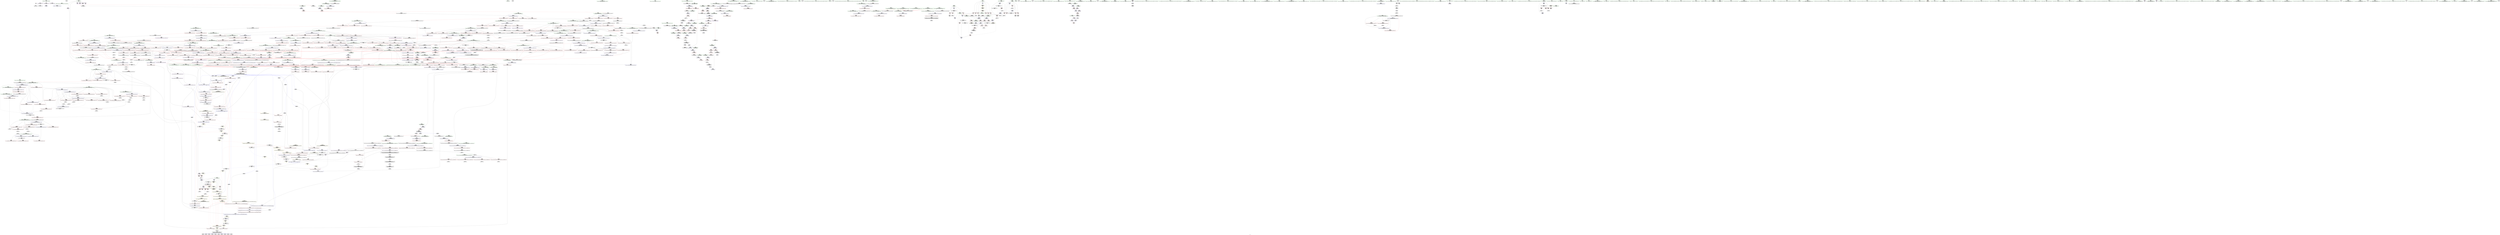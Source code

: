 digraph "SVFG" {
	label="SVFG";

	Node0x560cd9dc7370 [shape=record,color=grey,label="{NodeID: 0\nNullPtr}"];
	Node0x560cd9dc7370 -> Node0x560cd9e29580[style=solid];
	Node0x560cd9dc7370 -> Node0x560cd9e42d40[style=solid];
	Node0x560cd9f314b0 [shape=record,color=black,label="{NodeID: 1882\n157 = PHI()\n}"];
	Node0x560cd9e305c0 [shape=record,color=blue,label="{NodeID: 775\n1017\<--1010\n__topIndex.addr\<--__topIndex\n_ZSt11__push_heapIPxlxN9__gnu_cxx5__ops14_Iter_less_valEEvT_T0_S5_T1_RT2_\n}"];
	Node0x560cd9e305c0 -> Node0x560cd9e3cc00[style=dashed];
	Node0x560cd9e270a0 [shape=record,color=red,label="{NodeID: 443\n566\<--553\n\<--__first.addr\n_ZSt22__final_insertion_sortIPxN9__gnu_cxx5__ops15_Iter_less_iterEEvT_S4_T0_\n}"];
	Node0x560cd9e270a0 -> Node0x560cd9e2aa30[style=solid];
	Node0x560cd9e1b190 [shape=record,color=green,label="{NodeID: 111\n555\<--556\n__last.addr\<--__last.addr_field_insensitive\n_ZSt22__final_insertion_sortIPxN9__gnu_cxx5__ops15_Iter_less_iterEEvT_S4_T0_\n}"];
	Node0x560cd9e1b190 -> Node0x560cd9e274b0[style=solid];
	Node0x560cd9e1b190 -> Node0x560cd9e27580[style=solid];
	Node0x560cd9e1b190 -> Node0x560cd9e27650[style=solid];
	Node0x560cd9e1b190 -> Node0x560cd9e45610[style=solid];
	Node0x560cd9e3ca60 [shape=record,color=red,label="{NodeID: 554\n1060\<--1015\n\<--__holeIndex.addr\n_ZSt11__push_heapIPxlxN9__gnu_cxx5__ops14_Iter_less_valEEvT_T0_S5_T1_RT2_\n}"];
	Node0x560cd9e3ca60 -> Node0x560cd9e6e380[style=solid];
	Node0x560cd9ea2c10 [shape=record,color=black,label="{NodeID: 1329\nMR_154V_3 = PHI(MR_154V_4, MR_154V_2, )\npts\{719 \}\n}"];
	Node0x560cd9ea2c10 -> Node0x560cd9e38d70[style=dashed];
	Node0x560cd9ea2c10 -> Node0x560cd9e38e40[style=dashed];
	Node0x560cd9ea2c10 -> Node0x560cd9e46240[style=dashed];
	Node0x560cd9e1f870 [shape=record,color=green,label="{NodeID: 222\n1364\<--1365\n__last.addr\<--__last.addr_field_insensitive\n_ZSt13move_backwardIPxS0_ET0_T_S2_S1_\n}"];
	Node0x560cd9e1f870 -> Node0x560cd9e40b60[style=solid];
	Node0x560cd9e1f870 -> Node0x560cd9e32640[style=solid];
	Node0x560cd9e42490 [shape=record,color=red,label="{NodeID: 665\n1554\<--1545\nthis1\<--this.addr\n_ZNK9__gnu_cxx5__ops14_Val_less_iterclIxPxEEbRT_T0_\n}"];
	Node0x560cd9e2d6a0 [shape=record,color=purple,label="{NodeID: 333\n1188\<--1187\nincdec.ptr3\<--\n_ZSt21__unguarded_partitionIPxN9__gnu_cxx5__ops15_Iter_less_iterEET_S4_S4_S4_T0_\n}"];
	Node0x560cd9e2d6a0 -> Node0x560cd9e31530[style=solid];
	Node0x560cd9dc7240 [shape=record,color=green,label="{NodeID: 1\n7\<--1\n__dso_handle\<--dummyObj\nGlob }"];
	Node0x560cd9f31580 [shape=record,color=black,label="{NodeID: 1883\n158 = PHI()\n}"];
	Node0x560cd9e30690 [shape=record,color=blue,label="{NodeID: 776\n1019\<--1011\n__value.addr\<--__value\n_ZSt11__push_heapIPxlxN9__gnu_cxx5__ops14_Iter_less_valEEvT_T0_S5_T1_RT2_\n|{|<s2>63}}"];
	Node0x560cd9e30690 -> Node0x560cd9e3d010[style=dashed];
	Node0x560cd9e30690 -> Node0x560cd9e3d0e0[style=dashed];
	Node0x560cd9e30690:s2 -> Node0x560cd9ebd4f0[style=dashed,color=red];
	Node0x560cd9e27170 [shape=record,color=red,label="{NodeID: 444\n573\<--553\n\<--__first.addr\n_ZSt22__final_insertion_sortIPxN9__gnu_cxx5__ops15_Iter_less_iterEEvT_S4_T0_\n|{<s0>38}}"];
	Node0x560cd9e27170:s0 -> Node0x560cd9f37860[style=solid,color=red];
	Node0x560cd9e1b260 [shape=record,color=green,label="{NodeID: 112\n557\<--558\nagg.tmp\<--agg.tmp_field_insensitive\n_ZSt22__final_insertion_sortIPxN9__gnu_cxx5__ops15_Iter_less_iterEEvT_S4_T0_\n}"];
	Node0x560cd9e3cb30 [shape=record,color=red,label="{NodeID: 555\n1068\<--1015\n\<--__holeIndex.addr\n_ZSt11__push_heapIPxlxN9__gnu_cxx5__ops14_Iter_less_valEEvT_T0_S5_T1_RT2_\n}"];
	Node0x560cd9ea3110 [shape=record,color=black,label="{NodeID: 1330\nMR_4V_7 = PHI(MR_4V_9, MR_4V_3, )\npts\{13 \}\n|{<s0>43}}"];
	Node0x560cd9ea3110:s0 -> Node0x560cd9eda9d0[style=dashed,color=blue];
	Node0x560cd9e1f940 [shape=record,color=green,label="{NodeID: 223\n1366\<--1367\n__result.addr\<--__result.addr_field_insensitive\n_ZSt13move_backwardIPxS0_ET0_T_S2_S1_\n}"];
	Node0x560cd9e1f940 -> Node0x560cd9e40c30[style=solid];
	Node0x560cd9e1f940 -> Node0x560cd9e32710[style=solid];
	Node0x560cd9e42560 [shape=record,color=red,label="{NodeID: 666\n1555\<--1547\n\<--__val.addr\n_ZNK9__gnu_cxx5__ops14_Val_less_iterclIxPxEEbRT_T0_\n}"];
	Node0x560cd9e42560 -> Node0x560cd9e42700[style=solid];
	Node0x560cd9e2d770 [shape=record,color=purple,label="{NodeID: 334\n1196\<--1195\nincdec.ptr7\<--\n_ZSt21__unguarded_partitionIPxN9__gnu_cxx5__ops15_Iter_less_iterEET_S4_S4_S4_T0_\n}"];
	Node0x560cd9e2d770 -> Node0x560cd9e31600[style=solid];
	Node0x560cd9dc6510 [shape=record,color=green,label="{NodeID: 2\n9\<--1\n\<--dummyObj\nCan only get source location for instruction, argument, global var or function.}"];
	Node0x560cd9f31650 [shape=record,color=black,label="{NodeID: 1884\n393 = PHI(412, )\n}"];
	Node0x560cd9f31650 -> Node0x560cd9e449e0[style=solid];
	Node0x560cd9e30760 [shape=record,color=blue,label="{NodeID: 777\n1021\<--1012\n__comp.addr\<--__comp\n_ZSt11__push_heapIPxlxN9__gnu_cxx5__ops14_Iter_less_valEEvT_T0_S5_T1_RT2_\n}"];
	Node0x560cd9e30760 -> Node0x560cd9e3ccd0[style=dashed];
	Node0x560cd9e27240 [shape=record,color=red,label="{NodeID: 445\n574\<--553\n\<--__first.addr\n_ZSt22__final_insertion_sortIPxN9__gnu_cxx5__ops15_Iter_less_iterEEvT_S4_T0_\n}"];
	Node0x560cd9e27240 -> Node0x560cd9e2d020[style=solid];
	Node0x560cd9e1b330 [shape=record,color=green,label="{NodeID: 113\n559\<--560\nagg.tmp2\<--agg.tmp2_field_insensitive\n_ZSt22__final_insertion_sortIPxN9__gnu_cxx5__ops15_Iter_less_iterEEvT_S4_T0_\n}"];
	Node0x560cd9e3cc00 [shape=record,color=red,label="{NodeID: 556\n1036\<--1017\n\<--__topIndex.addr\n_ZSt11__push_heapIPxlxN9__gnu_cxx5__ops14_Iter_less_valEEvT_T0_S5_T1_RT2_\n}"];
	Node0x560cd9e3cc00 -> Node0x560cd9e71080[style=solid];
	Node0x560cd9e1fa10 [shape=record,color=green,label="{NodeID: 224\n1373\<--1374\n_ZSt12__miter_baseIPxET_S1_\<--_ZSt12__miter_baseIPxET_S1__field_insensitive\n}"];
	Node0x560cd9e42630 [shape=record,color=red,label="{NodeID: 667\n1557\<--1549\n\<--__it.addr\n_ZNK9__gnu_cxx5__ops14_Val_less_iterclIxPxEEbRT_T0_\n}"];
	Node0x560cd9e42630 -> Node0x560cd9e427d0[style=solid];
	Node0x560cd9e2d840 [shape=record,color=purple,label="{NodeID: 335\n1209\<--1208\nincdec.ptr9\<--\n_ZSt21__unguarded_partitionIPxN9__gnu_cxx5__ops15_Iter_less_iterEET_S4_S4_S4_T0_\n}"];
	Node0x560cd9e2d840 -> Node0x560cd9e316d0[style=solid];
	Node0x560cd9dc65a0 [shape=record,color=green,label="{NodeID: 3\n15\<--1\n\<--dummyObj\nCan only get source location for instruction, argument, global var or function.|{<s0>55}}"];
	Node0x560cd9dc65a0:s0 -> Node0x560cd9f386e0[style=solid,color=red];
	Node0x560cd9f31850 [shape=record,color=black,label="{NodeID: 1885\n229 = PHI()\n}"];
	Node0x560cd9e30830 [shape=record,color=blue,label="{NodeID: 778\n1023\<--1032\n__parent\<--div\n_ZSt11__push_heapIPxlxN9__gnu_cxx5__ops14_Iter_less_valEEvT_T0_S5_T1_RT2_\n}"];
	Node0x560cd9e30830 -> Node0x560cd9e9f8f0[style=dashed];
	Node0x560cd9e27310 [shape=record,color=red,label="{NodeID: 446\n579\<--553\n\<--__first.addr\n_ZSt22__final_insertion_sortIPxN9__gnu_cxx5__ops15_Iter_less_iterEEvT_S4_T0_\n}"];
	Node0x560cd9e27310 -> Node0x560cd9e2d0f0[style=solid];
	Node0x560cd9e1b400 [shape=record,color=green,label="{NodeID: 114\n561\<--562\nagg.tmp3\<--agg.tmp3_field_insensitive\n_ZSt22__final_insertion_sortIPxN9__gnu_cxx5__ops15_Iter_less_iterEEvT_S4_T0_\n}"];
	Node0x560cd9e3ccd0 [shape=record,color=red,label="{NodeID: 557\n1039\<--1021\n\<--__comp.addr\n_ZSt11__push_heapIPxlxN9__gnu_cxx5__ops14_Iter_less_valEEvT_T0_S5_T1_RT2_\n|{<s0>63}}"];
	Node0x560cd9e3ccd0:s0 -> Node0x560cd9f2bdf0[style=solid,color=red];
	Node0x560cd9e1fb10 [shape=record,color=green,label="{NodeID: 225\n1379\<--1380\n_ZSt23__copy_move_backward_a2ILb1EPxS0_ET1_T0_S2_S1_\<--_ZSt23__copy_move_backward_a2ILb1EPxS0_ET1_T0_S2_S1__field_insensitive\n}"];
	Node0x560cd9e42700 [shape=record,color=red,label="{NodeID: 668\n1556\<--1555\n\<--\n_ZNK9__gnu_cxx5__ops14_Val_less_iterclIxPxEEbRT_T0_\n}"];
	Node0x560cd9e42700 -> Node0x560cd9e70180[style=solid];
	Node0x560cd9eba830 [shape=record,color=yellow,style=double,label="{NodeID: 1443\n208V_1 = ENCHI(MR_208V_0)\npts\{759 846 1020 1235 1267 1389 \}\nFun[_ZSt13__adjust_heapIPxlxN9__gnu_cxx5__ops15_Iter_less_iterEEvT_T0_S5_T1_T2_]}"];
	Node0x560cd9eba830 -> Node0x560cd9e3c0a0[style=dashed];
	Node0x560cd9eba830 -> Node0x560cd9e3c170[style=dashed];
	Node0x560cd9eba830 -> Node0x560cd9e3c240[style=dashed];
	Node0x560cd9e2d910 [shape=record,color=purple,label="{NodeID: 336\n1282\<--1281\nadd.ptr\<--\n_ZSt16__insertion_sortIPxN9__gnu_cxx5__ops15_Iter_less_iterEEvT_S4_T0_\n}"];
	Node0x560cd9e2d910 -> Node0x560cd9e31ef0[style=solid];
	Node0x560cd9dc6850 [shape=record,color=green,label="{NodeID: 4\n17\<--1\n_ZSt3cin\<--dummyObj\nGlob }"];
	Node0x560cd9f31920 [shape=record,color=black,label="{NodeID: 1886\n237 = PHI()\n}"];
	Node0x560cd9e30900 [shape=record,color=blue,label="{NodeID: 779\n1056\<--1053\nadd.ptr3\<--\n_ZSt11__push_heapIPxlxN9__gnu_cxx5__ops14_Iter_less_valEEvT_T0_S5_T1_RT2_\n}"];
	Node0x560cd9e30900 -> Node0x560cd9e9fdf0[style=dashed];
	Node0x560cd9e273e0 [shape=record,color=red,label="{NodeID: 447\n586\<--553\n\<--__first.addr\n_ZSt22__final_insertion_sortIPxN9__gnu_cxx5__ops15_Iter_less_iterEEvT_S4_T0_\n|{<s0>40}}"];
	Node0x560cd9e273e0:s0 -> Node0x560cd9f37860[style=solid,color=red];
	Node0x560cd9e1ff80 [shape=record,color=green,label="{NodeID: 115\n577\<--578\n_ZSt16__insertion_sortIPxN9__gnu_cxx5__ops15_Iter_less_iterEEvT_S4_T0_\<--_ZSt16__insertion_sortIPxN9__gnu_cxx5__ops15_Iter_less_iterEEvT_S4_T0__field_insensitive\n}"];
	Node0x560cd9e3cda0 [shape=record,color=red,label="{NodeID: 558\n1041\<--1023\n\<--__parent\n_ZSt11__push_heapIPxlxN9__gnu_cxx5__ops14_Iter_less_valEEvT_T0_S5_T1_RT2_\n}"];
	Node0x560cd9e1fc10 [shape=record,color=green,label="{NodeID: 226\n1384\<--1385\n__comp\<--__comp_field_insensitive\n_ZSt25__unguarded_linear_insertIPxN9__gnu_cxx5__ops14_Val_less_iterEEvT_T0_\n|{<s0>96}}"];
	Node0x560cd9e1fc10:s0 -> Node0x560cd9f20740[style=solid,color=red];
	Node0x560cd9e427d0 [shape=record,color=red,label="{NodeID: 669\n1558\<--1557\n\<--\n_ZNK9__gnu_cxx5__ops14_Val_less_iterclIxPxEEbRT_T0_\n}"];
	Node0x560cd9e427d0 -> Node0x560cd9e70180[style=solid];
	Node0x560cd9eba9d0 [shape=record,color=yellow,style=double,label="{NodeID: 1444\n4V_1 = ENCHI(MR_4V_0)\npts\{13 \}\nFun[_ZSt14__partial_sortIPxN9__gnu_cxx5__ops15_Iter_less_iterEEvT_S4_S4_T0_]|{<s0>41}}"];
	Node0x560cd9eba9d0:s0 -> Node0x560cd9eb9640[style=dashed,color=red];
	Node0x560cd9e2d9e0 [shape=record,color=purple,label="{NodeID: 337\n1300\<--1299\nadd.ptr4\<--\n_ZSt16__insertion_sortIPxN9__gnu_cxx5__ops15_Iter_less_iterEEvT_S4_T0_\n|{<s0>86}}"];
	Node0x560cd9e2d9e0:s0 -> Node0x560cd9f2e020[style=solid,color=red];
	Node0x560cd9dc68e0 [shape=record,color=green,label="{NodeID: 5\n18\<--1\n_ZSt4cout\<--dummyObj\nGlob }"];
	Node0x560cd9f319f0 [shape=record,color=black,label="{NodeID: 1887\n241 = PHI()\n}"];
	Node0x560cd9e309d0 [shape=record,color=blue,label="{NodeID: 780\n1015\<--1058\n__holeIndex.addr\<--\n_ZSt11__push_heapIPxlxN9__gnu_cxx5__ops14_Iter_less_valEEvT_T0_S5_T1_RT2_\n}"];
	Node0x560cd9e309d0 -> Node0x560cd9e3ca60[style=dashed];
	Node0x560cd9e309d0 -> Node0x560cd9e9f800[style=dashed];
	Node0x560cd9e274b0 [shape=record,color=red,label="{NodeID: 448\n565\<--555\n\<--__last.addr\n_ZSt22__final_insertion_sortIPxN9__gnu_cxx5__ops15_Iter_less_iterEEvT_S4_T0_\n}"];
	Node0x560cd9e274b0 -> Node0x560cd9e2a960[style=solid];
	Node0x560cd9e20050 [shape=record,color=green,label="{NodeID: 116\n583\<--584\n_ZSt26__unguarded_insertion_sortIPxN9__gnu_cxx5__ops15_Iter_less_iterEEvT_S4_T0_\<--_ZSt26__unguarded_insertion_sortIPxN9__gnu_cxx5__ops15_Iter_less_iterEEvT_S4_T0__field_insensitive\n}"];
	Node0x560cd9e3ce70 [shape=record,color=red,label="{NodeID: 559\n1050\<--1023\n\<--__parent\n_ZSt11__push_heapIPxlxN9__gnu_cxx5__ops14_Iter_less_valEEvT_T0_S5_T1_RT2_\n}"];
	Node0x560cd9e1fce0 [shape=record,color=green,label="{NodeID: 227\n1386\<--1387\n__last.addr\<--__last.addr_field_insensitive\n_ZSt25__unguarded_linear_insertIPxN9__gnu_cxx5__ops14_Val_less_iterEEvT_T0_\n}"];
	Node0x560cd9e1fce0 -> Node0x560cd9e40d00[style=solid];
	Node0x560cd9e1fce0 -> Node0x560cd9e40dd0[style=solid];
	Node0x560cd9e1fce0 -> Node0x560cd9e40ea0[style=solid];
	Node0x560cd9e1fce0 -> Node0x560cd9e40f70[style=solid];
	Node0x560cd9e1fce0 -> Node0x560cd9e327e0[style=solid];
	Node0x560cd9e1fce0 -> Node0x560cd9e32bf0[style=solid];
	Node0x560cd9e428a0 [shape=record,color=red,label="{NodeID: 670\n1570\<--1569\ndummyVal\<--offset_0\n_ZNSt20__copy_move_backwardILb1ELb1ESt26random_access_iterator_tagE13__copy_move_bIxEEPT_PKS3_S6_S4_\n}"];
	Node0x560cd9e428a0 -> Node0x560cd9e338f0[style=solid];
	Node0x560cd9e2dab0 [shape=record,color=purple,label="{NodeID: 338\n1319\<--1318\nincdec.ptr\<--\n_ZSt16__insertion_sortIPxN9__gnu_cxx5__ops15_Iter_less_iterEEvT_S4_T0_\n}"];
	Node0x560cd9e2dab0 -> Node0x560cd9e32160[style=solid];
	Node0x560cd9dc6970 [shape=record,color=green,label="{NodeID: 6\n19\<--1\n.str\<--dummyObj\nGlob }"];
	Node0x560cd9f31ac0 [shape=record,color=black,label="{NodeID: 1888\n243 = PHI()\n}"];
	Node0x560cd9e30aa0 [shape=record,color=blue,label="{NodeID: 781\n1023\<--1062\n__parent\<--div5\n_ZSt11__push_heapIPxlxN9__gnu_cxx5__ops14_Iter_less_valEEvT_T0_S5_T1_RT2_\n}"];
	Node0x560cd9e30aa0 -> Node0x560cd9e9f8f0[style=dashed];
	Node0x560cd9e27580 [shape=record,color=red,label="{NodeID: 449\n581\<--555\n\<--__last.addr\n_ZSt22__final_insertion_sortIPxN9__gnu_cxx5__ops15_Iter_less_iterEEvT_S4_T0_\n|{<s0>39}}"];
	Node0x560cd9e27580:s0 -> Node0x560cd9f2adb0[style=solid,color=red];
	Node0x560cd9e20150 [shape=record,color=green,label="{NodeID: 117\n595\<--596\n__comp\<--__comp_field_insensitive\n_ZSt14__partial_sortIPxN9__gnu_cxx5__ops15_Iter_less_iterEEvT_S4_S4_T0_\n|{<s0>42}}"];
	Node0x560cd9e20150:s0 -> Node0x560cd9f2b3f0[style=solid,color=red];
	Node0x560cd9e3cf40 [shape=record,color=red,label="{NodeID: 560\n1058\<--1023\n\<--__parent\n_ZSt11__push_heapIPxlxN9__gnu_cxx5__ops14_Iter_less_valEEvT_T0_S5_T1_RT2_\n}"];
	Node0x560cd9e3cf40 -> Node0x560cd9e309d0[style=solid];
	Node0x560cd9e1fdb0 [shape=record,color=green,label="{NodeID: 228\n1388\<--1389\n__val\<--__val_field_insensitive\n_ZSt25__unguarded_linear_insertIPxN9__gnu_cxx5__ops14_Val_less_iterEEvT_T0_\n|{|<s1>96|<s2>98}}"];
	Node0x560cd9e1fdb0 -> Node0x560cd9e328b0[style=solid];
	Node0x560cd9e1fdb0:s1 -> Node0x560cd9f20380[style=solid,color=red];
	Node0x560cd9e1fdb0:s2 -> Node0x560cd9f36510[style=solid,color=red];
	Node0x560cd9e42970 [shape=record,color=blue,label="{NodeID: 671\n8\<--9\nn\<--\nGlob }"];
	Node0x560cd9e42970 -> Node0x560cd9eb7c60[style=dashed];
	Node0x560cd9e2db80 [shape=record,color=purple,label="{NodeID: 339\n1354\<--1353\nincdec.ptr\<--\n_ZSt26__unguarded_insertion_sortIPxN9__gnu_cxx5__ops15_Iter_less_iterEEvT_S4_T0_\n}"];
	Node0x560cd9e2db80 -> Node0x560cd9e324a0[style=solid];
	Node0x560cd9dc6a00 [shape=record,color=green,label="{NodeID: 7\n21\<--1\n.str.1\<--dummyObj\nGlob }"];
	Node0x560cd9f31b90 [shape=record,color=black,label="{NodeID: 1889\n262 = PHI()\n}"];
	Node0x560cd9e30b70 [shape=record,color=blue,label="{NodeID: 782\n1069\<--1066\nadd.ptr7\<--\n_ZSt11__push_heapIPxlxN9__gnu_cxx5__ops14_Iter_less_valEEvT_T0_S5_T1_RT2_\n|{<s0>62}}"];
	Node0x560cd9e30b70:s0 -> Node0x560cd9edb0b0[style=dashed,color=blue];
	Node0x560cd9ea9ed0 [shape=record,color=yellow,style=double,label="{NodeID: 1557\n298V_1 = ENCHI(MR_298V_0)\npts\{759 846 895 1020 1235 1267 \}\nFun[_ZSt25__unguarded_linear_insertIPxN9__gnu_cxx5__ops14_Val_less_iterEEvT_T0_]}"];
	Node0x560cd9ea9ed0 -> Node0x560cd9e41450[style=dashed];
	Node0x560cd9ea9ed0 -> Node0x560cd9e41520[style=dashed];
	Node0x560cd9ea9ed0 -> Node0x560cd9e415f0[style=dashed];
	Node0x560cd9e27650 [shape=record,color=red,label="{NodeID: 450\n587\<--555\n\<--__last.addr\n_ZSt22__final_insertion_sortIPxN9__gnu_cxx5__ops15_Iter_less_iterEEvT_S4_T0_\n|{<s0>40}}"];
	Node0x560cd9e27650:s0 -> Node0x560cd9f379b0[style=solid,color=red];
	Node0x560cd9e20220 [shape=record,color=green,label="{NodeID: 118\n597\<--598\n__first.addr\<--__first.addr_field_insensitive\n_ZSt14__partial_sortIPxN9__gnu_cxx5__ops15_Iter_less_iterEEvT_S4_S4_T0_\n}"];
	Node0x560cd9e20220 -> Node0x560cd9e27720[style=solid];
	Node0x560cd9e20220 -> Node0x560cd9e277f0[style=solid];
	Node0x560cd9e20220 -> Node0x560cd9e456e0[style=solid];
	Node0x560cd9e3d010 [shape=record,color=red,label="{NodeID: 561\n1053\<--1052\n\<--call2\n_ZSt11__push_heapIPxlxN9__gnu_cxx5__ops14_Iter_less_valEEvT_T0_S5_T1_RT2_\n}"];
	Node0x560cd9e3d010 -> Node0x560cd9e30900[style=solid];
	Node0x560cd9ea4f10 [shape=record,color=black,label="{NodeID: 1336\nMR_4V_3 = PHI(MR_4V_6, MR_4V_1, )\npts\{13 \}\n|{|<s2>84|<s3>86|<s4>89|<s5>89}}"];
	Node0x560cd9ea4f10 -> Node0x560cd9e404e0[style=dashed];
	Node0x560cd9ea4f10 -> Node0x560cd9eadc30[style=dashed];
	Node0x560cd9ea4f10:s2 -> Node0x560cd9ea9580[style=dashed,color=red];
	Node0x560cd9ea4f10:s3 -> Node0x560cd9ebeb10[style=dashed,color=red];
	Node0x560cd9ea4f10:s4 -> Node0x560cd9e41450[style=dashed,color=red];
	Node0x560cd9ea4f10:s5 -> Node0x560cd9eb2730[style=dashed,color=red];
	Node0x560cd9e1fe80 [shape=record,color=green,label="{NodeID: 229\n1390\<--1391\n__next\<--__next_field_insensitive\n_ZSt25__unguarded_linear_insertIPxN9__gnu_cxx5__ops14_Val_less_iterEEvT_T0_\n}"];
	Node0x560cd9e1fe80 -> Node0x560cd9e41040[style=solid];
	Node0x560cd9e1fe80 -> Node0x560cd9e41110[style=solid];
	Node0x560cd9e1fe80 -> Node0x560cd9e411e0[style=solid];
	Node0x560cd9e1fe80 -> Node0x560cd9e412b0[style=solid];
	Node0x560cd9e1fe80 -> Node0x560cd9e41380[style=solid];
	Node0x560cd9e1fe80 -> Node0x560cd9e32980[style=solid];
	Node0x560cd9e1fe80 -> Node0x560cd9e32a50[style=solid];
	Node0x560cd9e1fe80 -> Node0x560cd9e32cc0[style=solid];
	Node0x560cd9e42a40 [shape=record,color=blue,label="{NodeID: 672\n14\<--15\nmySize\<--\nGlob }"];
	Node0x560cd9e42a40 -> Node0x560cd9eb7f30[style=dashed];
	Node0x560cd9e2dc50 [shape=record,color=purple,label="{NodeID: 340\n1400\<--1399\nincdec.ptr\<--\n_ZSt25__unguarded_linear_insertIPxN9__gnu_cxx5__ops14_Val_less_iterEEvT_T0_\n}"];
	Node0x560cd9e2dc50 -> Node0x560cd9e32a50[style=solid];
	Node0x560cd9e17f40 [shape=record,color=green,label="{NodeID: 8\n24\<--1\n\<--dummyObj\nCan only get source location for instruction, argument, global var or function.}"];
	Node0x560cd9f31c60 [shape=record,color=black,label="{NodeID: 1890\n266 = PHI()\n}"];
	Node0x560cd9e30c40 [shape=record,color=blue,label="{NodeID: 783\n1076\<--1073\nthis.addr\<--this\n_ZNK9__gnu_cxx5__ops14_Iter_less_valclIPxxEEbT_RT0_\n}"];
	Node0x560cd9e30c40 -> Node0x560cd9e3d1b0[style=dashed];
	Node0x560cd9e27720 [shape=record,color=red,label="{NodeID: 451\n608\<--597\n\<--__first.addr\n_ZSt14__partial_sortIPxN9__gnu_cxx5__ops15_Iter_less_iterEEvT_S4_S4_T0_\n|{<s0>41}}"];
	Node0x560cd9e27720:s0 -> Node0x560cd9f37d20[style=solid,color=red];
	Node0x560cd9e202f0 [shape=record,color=green,label="{NodeID: 119\n599\<--600\n__middle.addr\<--__middle.addr_field_insensitive\n_ZSt14__partial_sortIPxN9__gnu_cxx5__ops15_Iter_less_iterEEvT_S4_S4_T0_\n}"];
	Node0x560cd9e202f0 -> Node0x560cd9e278c0[style=solid];
	Node0x560cd9e202f0 -> Node0x560cd9e27990[style=solid];
	Node0x560cd9e202f0 -> Node0x560cd9e457b0[style=solid];
	Node0x560cd9e3d0e0 [shape=record,color=red,label="{NodeID: 562\n1066\<--1065\n\<--call6\n_ZSt11__push_heapIPxlxN9__gnu_cxx5__ops14_Iter_less_valEEvT_T0_S5_T1_RT2_\n}"];
	Node0x560cd9e3d0e0 -> Node0x560cd9e30b70[style=solid];
	Node0x560cd9e28110 [shape=record,color=green,label="{NodeID: 230\n1405\<--1406\n_ZNK9__gnu_cxx5__ops14_Val_less_iterclIxPxEEbRT_T0_\<--_ZNK9__gnu_cxx5__ops14_Val_less_iterclIxPxEEbRT_T0__field_insensitive\n}"];
	Node0x560cd9e42b40 [shape=record,color=blue,label="{NodeID: 673\n1565\<--24\nllvm.global_ctors_0\<--\nGlob }"];
	Node0x560cd9ebad80 [shape=record,color=yellow,style=double,label="{NodeID: 1448\n4V_1 = ENCHI(MR_4V_0)\npts\{13 \}\nFun[_ZNK9__gnu_cxx5__ops14_Val_less_iterclIxPxEEbRT_T0_]}"];
	Node0x560cd9ebad80 -> Node0x560cd9e427d0[style=dashed];
	Node0x560cd9e2dd20 [shape=record,color=purple,label="{NodeID: 341\n1416\<--1415\nincdec.ptr3\<--\n_ZSt25__unguarded_linear_insertIPxN9__gnu_cxx5__ops14_Val_less_iterEEvT_T0_\n}"];
	Node0x560cd9e2dd20 -> Node0x560cd9e32cc0[style=solid];
	Node0x560cd9e17fd0 [shape=record,color=green,label="{NodeID: 9\n70\<--1\n\<--dummyObj\nCan only get source location for instruction, argument, global var or function.}"];
	Node0x560cd9f31dc0 [shape=record,color=black,label="{NodeID: 1891\n271 = PHI(305, )\n}"];
	Node0x560cd9f31dc0 -> Node0x560cd9e43e80[style=solid];
	Node0x560cd9e30d10 [shape=record,color=blue,label="{NodeID: 784\n1078\<--1074\n__it.addr\<--__it\n_ZNK9__gnu_cxx5__ops14_Iter_less_valclIPxxEEbT_RT0_\n}"];
	Node0x560cd9e30d10 -> Node0x560cd9e3d280[style=dashed];
	Node0x560cd9e277f0 [shape=record,color=red,label="{NodeID: 452\n614\<--597\n\<--__first.addr\n_ZSt14__partial_sortIPxN9__gnu_cxx5__ops15_Iter_less_iterEEvT_S4_S4_T0_\n|{<s0>42}}"];
	Node0x560cd9e277f0:s0 -> Node0x560cd9f2b170[style=solid,color=red];
	Node0x560cd9e203c0 [shape=record,color=green,label="{NodeID: 120\n601\<--602\n__last.addr\<--__last.addr_field_insensitive\n_ZSt14__partial_sortIPxN9__gnu_cxx5__ops15_Iter_less_iterEEvT_S4_S4_T0_\n}"];
	Node0x560cd9e203c0 -> Node0x560cd9e27a60[style=solid];
	Node0x560cd9e203c0 -> Node0x560cd9e45880[style=solid];
	Node0x560cd9e3d1b0 [shape=record,color=red,label="{NodeID: 563\n1085\<--1076\nthis1\<--this.addr\n_ZNK9__gnu_cxx5__ops14_Iter_less_valclIPxxEEbT_RT0_\n}"];
	Node0x560cd9e281e0 [shape=record,color=green,label="{NodeID: 231\n1425\<--1426\nretval\<--retval_field_insensitive\n_ZN9__gnu_cxx5__ops15__val_comp_iterENS0_15_Iter_less_iterE\n}"];
	Node0x560cd9e42c40 [shape=record,color=blue,label="{NodeID: 674\n1566\<--25\nllvm.global_ctors_1\<--_GLOBAL__sub_I_cgy4ever_0_1.cpp\nGlob }"];
	Node0x560cd9ebae90 [shape=record,color=yellow,style=double,label="{NodeID: 1449\n89V_1 = ENCHI(MR_89V_0)\npts\{1389 \}\nFun[_ZNK9__gnu_cxx5__ops14_Val_less_iterclIxPxEEbRT_T0_]}"];
	Node0x560cd9ebae90 -> Node0x560cd9e42700[style=dashed];
	Node0x560cd9e2ddf0 [shape=record,color=purple,label="{NodeID: 342\n1568\<--1522\noffset_0\<--\n}"];
	Node0x560cd9e2ddf0 -> Node0x560cd9e338f0[style=solid];
	Node0x560cd9e18060 [shape=record,color=green,label="{NodeID: 10\n95\<--1\n\<--dummyObj\nCan only get source location for instruction, argument, global var or function.}"];
	Node0x560cd9f31f90 [shape=record,color=black,label="{NodeID: 1892\n279 = PHI()\n}"];
	Node0x560cd9e30de0 [shape=record,color=blue,label="{NodeID: 785\n1080\<--1075\n__val.addr\<--__val\n_ZNK9__gnu_cxx5__ops14_Iter_less_valclIPxxEEbT_RT0_\n}"];
	Node0x560cd9e30de0 -> Node0x560cd9e3d350[style=dashed];
	Node0x560cd9e278c0 [shape=record,color=red,label="{NodeID: 453\n609\<--599\n\<--__middle.addr\n_ZSt14__partial_sortIPxN9__gnu_cxx5__ops15_Iter_less_iterEEvT_S4_S4_T0_\n|{<s0>41}}"];
	Node0x560cd9e278c0:s0 -> Node0x560cd9f37e30[style=solid,color=red];
	Node0x560cd9e20490 [shape=record,color=green,label="{NodeID: 121\n603\<--604\nagg.tmp\<--agg.tmp_field_insensitive\n_ZSt14__partial_sortIPxN9__gnu_cxx5__ops15_Iter_less_iterEEvT_S4_S4_T0_\n}"];
	Node0x560cd9e3d280 [shape=record,color=red,label="{NodeID: 564\n1086\<--1078\n\<--__it.addr\n_ZNK9__gnu_cxx5__ops14_Iter_less_valclIPxxEEbT_RT0_\n}"];
	Node0x560cd9e3d280 -> Node0x560cd9e3d420[style=solid];
	Node0x560cd9ea5e10 [shape=record,color=black,label="{NodeID: 1339\nMR_4V_3 = PHI(MR_4V_2, MR_4V_1, )\npts\{13 \}\n|{<s0>103}}"];
	Node0x560cd9ea5e10:s0 -> Node0x560cd9edd9f0[style=dashed,color=blue];
	Node0x560cd9e282b0 [shape=record,color=green,label="{NodeID: 232\n1427\<--1428\n\<--field_insensitive\n_ZN9__gnu_cxx5__ops15__val_comp_iterENS0_15_Iter_less_iterE\n}"];
	Node0x560cd9eda9d0 [shape=record,color=yellow,style=double,label="{NodeID: 1782\n4V_2 = CSCHI(MR_4V_1)\npts\{13 \}\nCS[]|{<s0>44}}"];
	Node0x560cd9eda9d0:s0 -> Node0x560cd9eb1330[style=dashed,color=red];
	Node0x560cd9e42d40 [shape=record,color=blue, style = dotted,label="{NodeID: 675\n1567\<--3\nllvm.global_ctors_2\<--dummyVal\nGlob }"];
	Node0x560cd9e2dec0 [shape=record,color=purple,label="{NodeID: 343\n1569\<--1524\noffset_0\<--\n}"];
	Node0x560cd9e2dec0 -> Node0x560cd9e428a0[style=solid];
	Node0x560cd9e18120 [shape=record,color=green,label="{NodeID: 11\n263\<--1\n\<--dummyObj\nCan only get source location for instruction, argument, global var or function.}"];
	Node0x560cd9f32060 [shape=record,color=black,label="{NodeID: 1893\n282 = PHI(224, )\n}"];
	Node0x560cd9f32060 -> Node0x560cd9e29c60[style=solid];
	Node0x560cd9e30eb0 [shape=record,color=blue,label="{NodeID: 786\n1099\<--1093\n__result.addr\<--__result\n_ZSt22__move_median_to_firstIPxN9__gnu_cxx5__ops15_Iter_less_iterEEvT_S4_S4_S4_T0_\n}"];
	Node0x560cd9e30eb0 -> Node0x560cd9e3d5c0[style=dashed];
	Node0x560cd9e30eb0 -> Node0x560cd9e3d690[style=dashed];
	Node0x560cd9e30eb0 -> Node0x560cd9e3d760[style=dashed];
	Node0x560cd9e30eb0 -> Node0x560cd9e3d830[style=dashed];
	Node0x560cd9e30eb0 -> Node0x560cd9e3d900[style=dashed];
	Node0x560cd9e30eb0 -> Node0x560cd9e3d9d0[style=dashed];
	Node0x560cd9e27990 [shape=record,color=red,label="{NodeID: 454\n615\<--599\n\<--__middle.addr\n_ZSt14__partial_sortIPxN9__gnu_cxx5__ops15_Iter_less_iterEEvT_S4_S4_T0_\n|{<s0>42}}"];
	Node0x560cd9e27990:s0 -> Node0x560cd9f2b2b0[style=solid,color=red];
	Node0x560cd9e20560 [shape=record,color=green,label="{NodeID: 122\n612\<--613\n_ZSt13__heap_selectIPxN9__gnu_cxx5__ops15_Iter_less_iterEEvT_S4_S4_T0_\<--_ZSt13__heap_selectIPxN9__gnu_cxx5__ops15_Iter_less_iterEEvT_S4_S4_T0__field_insensitive\n}"];
	Node0x560cd9e3d350 [shape=record,color=red,label="{NodeID: 565\n1088\<--1080\n\<--__val.addr\n_ZNK9__gnu_cxx5__ops14_Iter_less_valclIPxxEEbT_RT0_\n}"];
	Node0x560cd9e3d350 -> Node0x560cd9e3d4f0[style=solid];
	Node0x560cd9ea6310 [shape=record,color=black,label="{NodeID: 1340\nMR_283V_3 = PHI(MR_283V_4, MR_283V_2, )\npts\{1333 \}\n}"];
	Node0x560cd9ea6310 -> Node0x560cd9e40820[style=dashed];
	Node0x560cd9ea6310 -> Node0x560cd9e408f0[style=dashed];
	Node0x560cd9ea6310 -> Node0x560cd9e409c0[style=dashed];
	Node0x560cd9ea6310 -> Node0x560cd9e324a0[style=dashed];
	Node0x560cd9e28380 [shape=record,color=green,label="{NodeID: 233\n1434\<--1435\n__first.addr\<--__first.addr_field_insensitive\n_ZSt23__copy_move_backward_a2ILb1EPxS0_ET1_T0_S2_S1_\n}"];
	Node0x560cd9e28380 -> Node0x560cd9e416c0[style=solid];
	Node0x560cd9e28380 -> Node0x560cd9e32e60[style=solid];
	Node0x560cd9edab30 [shape=record,color=yellow,style=double,label="{NodeID: 1783\n4V_2 = CSCHI(MR_4V_1)\npts\{13 \}\nCS[]|{|<s2>18}}"];
	Node0x560cd9edab30 -> Node0x560cd9e2fda0[style=dashed];
	Node0x560cd9edab30 -> Node0x560cd9e2fe70[style=dashed];
	Node0x560cd9edab30:s2 -> Node0x560cd9eb6830[style=dashed,color=blue];
	Node0x560cd9e42e40 [shape=record,color=blue,label="{NodeID: 676\n53\<--70\ni\<--\n_Z5solvev\n}"];
	Node0x560cd9e42e40 -> Node0x560cd9eb5430[style=dashed];
	Node0x560cd9e2df90 [shape=record,color=purple,label="{NodeID: 344\n88\<--11\nadd.ptr\<--sizes\n_Z5solvev\n|{<s0>6}}"];
	Node0x560cd9e2df90:s0 -> Node0x560cd9f2d490[style=solid,color=red];
	Node0x560cd9e18220 [shape=record,color=green,label="{NodeID: 12\n272\<--1\n\<--dummyObj\nCan only get source location for instruction, argument, global var or function.|{<s0>21}}"];
	Node0x560cd9e18220:s0 -> Node0x560cd9f2f240[style=solid,color=red];
	Node0x560cd9f321d0 [shape=record,color=black,label="{NodeID: 1894\n298 = PHI(318, )\n}"];
	Node0x560cd9e30f80 [shape=record,color=blue,label="{NodeID: 787\n1101\<--1094\n__a.addr\<--__a\n_ZSt22__move_median_to_firstIPxN9__gnu_cxx5__ops15_Iter_less_iterEEvT_S4_S4_S4_T0_\n}"];
	Node0x560cd9e30f80 -> Node0x560cd9e3daa0[style=dashed];
	Node0x560cd9e30f80 -> Node0x560cd9e3db70[style=dashed];
	Node0x560cd9e30f80 -> Node0x560cd9e3dc40[style=dashed];
	Node0x560cd9e30f80 -> Node0x560cd9e3dd10[style=dashed];
	Node0x560cd9e30f80 -> Node0x560cd9e3dde0[style=dashed];
	Node0x560cd9e27a60 [shape=record,color=red,label="{NodeID: 455\n610\<--601\n\<--__last.addr\n_ZSt14__partial_sortIPxN9__gnu_cxx5__ops15_Iter_less_iterEEvT_S4_S4_T0_\n|{<s0>41}}"];
	Node0x560cd9e27a60:s0 -> Node0x560cd9f37f40[style=solid,color=red];
	Node0x560cd9e20660 [shape=record,color=green,label="{NodeID: 123\n617\<--618\n_ZSt11__sort_heapIPxN9__gnu_cxx5__ops15_Iter_less_iterEEvT_S4_RT0_\<--_ZSt11__sort_heapIPxN9__gnu_cxx5__ops15_Iter_less_iterEEvT_S4_RT0__field_insensitive\n}"];
	Node0x560cd9e3d420 [shape=record,color=red,label="{NodeID: 566\n1087\<--1086\n\<--\n_ZNK9__gnu_cxx5__ops14_Iter_less_valclIPxxEEbT_RT0_\n}"];
	Node0x560cd9e3d420 -> Node0x560cd9e6ef80[style=solid];
	Node0x560cd9ea6810 [shape=record,color=black,label="{NodeID: 1341\nMR_4V_2 = PHI(MR_4V_3, MR_4V_1, )\npts\{13 \}\n|{<s0>39|<s1>91|<s2>91}}"];
	Node0x560cd9ea6810:s0 -> Node0x560cd9eab430[style=dashed,color=blue];
	Node0x560cd9ea6810:s1 -> Node0x560cd9e41450[style=dashed,color=red];
	Node0x560cd9ea6810:s2 -> Node0x560cd9eb2730[style=dashed,color=red];
	Node0x560cd9e28450 [shape=record,color=green,label="{NodeID: 234\n1436\<--1437\n__last.addr\<--__last.addr_field_insensitive\n_ZSt23__copy_move_backward_a2ILb1EPxS0_ET1_T0_S2_S1_\n}"];
	Node0x560cd9e28450 -> Node0x560cd9e41790[style=solid];
	Node0x560cd9e28450 -> Node0x560cd9e32f30[style=solid];
	Node0x560cd9edac90 [shape=record,color=yellow,style=double,label="{NodeID: 1784\n4V_3 = CSCHI(MR_4V_2)\npts\{13 \}\nCS[]|{<s0>35}}"];
	Node0x560cd9edac90:s0 -> Node0x560cd9edb8f0[style=dashed,color=blue];
	Node0x560cd9e42f10 [shape=record,color=blue,label="{NodeID: 677\n53\<--82\ni\<--inc\n_Z5solvev\n}"];
	Node0x560cd9e42f10 -> Node0x560cd9eb5430[style=dashed];
	Node0x560cd9e2e060 [shape=record,color=purple,label="{NodeID: 345\n645\<--637\nadd.ptr\<--\n_ZSt27__unguarded_partition_pivotIPxN9__gnu_cxx5__ops15_Iter_less_iterEET_S4_S4_T0_\n}"];
	Node0x560cd9e2e060 -> Node0x560cd9e45af0[style=solid];
	Node0x560cd9e18320 [shape=record,color=green,label="{NodeID: 13\n299\<--1\n\<--dummyObj\nCan only get source location for instruction, argument, global var or function.|{<s0>24}}"];
	Node0x560cd9e18320:s0 -> Node0x560cd9f36290[style=solid,color=red];
	Node0x560cd9f322e0 [shape=record,color=black,label="{NodeID: 1895\n338 = PHI(372, )\n|{<s0>26}}"];
	Node0x560cd9f322e0:s0 -> Node0x560cd9f2bcb0[style=solid,color=red];
	Node0x560cd9e31050 [shape=record,color=blue,label="{NodeID: 788\n1103\<--1095\n__b.addr\<--__b\n_ZSt22__move_median_to_firstIPxN9__gnu_cxx5__ops15_Iter_less_iterEEvT_S4_S4_S4_T0_\n}"];
	Node0x560cd9e31050 -> Node0x560cd9e3deb0[style=dashed];
	Node0x560cd9e31050 -> Node0x560cd9e3df80[style=dashed];
	Node0x560cd9e31050 -> Node0x560cd9e3e050[style=dashed];
	Node0x560cd9e31050 -> Node0x560cd9e3e120[style=dashed];
	Node0x560cd9e31050 -> Node0x560cd9e3e1f0[style=dashed];
	Node0x560cd9e27b30 [shape=record,color=red,label="{NodeID: 456\n637\<--625\n\<--__first.addr\n_ZSt27__unguarded_partition_pivotIPxN9__gnu_cxx5__ops15_Iter_less_iterEET_S4_S4_T0_\n}"];
	Node0x560cd9e27b30 -> Node0x560cd9e2e060[style=solid];
	Node0x560cd9e20760 [shape=record,color=green,label="{NodeID: 124\n623\<--624\n__comp\<--__comp_field_insensitive\n_ZSt27__unguarded_partition_pivotIPxN9__gnu_cxx5__ops15_Iter_less_iterEET_S4_S4_T0_\n}"];
	Node0x560cd9e3d4f0 [shape=record,color=red,label="{NodeID: 567\n1089\<--1088\n\<--\n_ZNK9__gnu_cxx5__ops14_Iter_less_valclIPxxEEbT_RT0_\n}"];
	Node0x560cd9e3d4f0 -> Node0x560cd9e6ef80[style=solid];
	Node0x560cd9e28520 [shape=record,color=green,label="{NodeID: 235\n1438\<--1439\n__result.addr\<--__result.addr_field_insensitive\n_ZSt23__copy_move_backward_a2ILb1EPxS0_ET1_T0_S2_S1_\n}"];
	Node0x560cd9e28520 -> Node0x560cd9e41860[style=solid];
	Node0x560cd9e28520 -> Node0x560cd9e33000[style=solid];
	Node0x560cd9edadf0 [shape=record,color=yellow,style=double,label="{NodeID: 1785\n4V_2 = CSCHI(MR_4V_1)\npts\{13 \}\nCS[]|{<s0>6}}"];
	Node0x560cd9edadf0:s0 -> Node0x560cd9edab30[style=dashed,color=blue];
	Node0x560cd9e42fe0 [shape=record,color=blue,label="{NodeID: 678\n55\<--107\nans\<--\n_Z5solvev\n}"];
	Node0x560cd9e42fe0 -> Node0x560cd9ea7210[style=dashed];
	Node0x560cd9e2e130 [shape=record,color=purple,label="{NodeID: 346\n788\<--786\nadd.ptr\<--\n_ZSt11__make_heapIPxN9__gnu_cxx5__ops15_Iter_less_iterEEvT_S4_RT0_\n|{<s0>49}}"];
	Node0x560cd9e2e130:s0 -> Node0x560cd9f36510[style=solid,color=red];
	Node0x560cd9e18420 [shape=record,color=green,label="{NodeID: 14\n300\<--1\n\<--dummyObj\nCan only get source location for instruction, argument, global var or function.|{<s0>24}}"];
	Node0x560cd9e18420:s0 -> Node0x560cd9f363d0[style=solid,color=red];
	Node0x560cd9f324e0 [shape=record,color=black,label="{NodeID: 1896\n342 = PHI(356, )\n}"];
	Node0x560cd9e31120 [shape=record,color=blue,label="{NodeID: 789\n1105\<--1096\n__c.addr\<--__c\n_ZSt22__move_median_to_firstIPxN9__gnu_cxx5__ops15_Iter_less_iterEEvT_S4_S4_S4_T0_\n}"];
	Node0x560cd9e31120 -> Node0x560cd9e3e2c0[style=dashed];
	Node0x560cd9e31120 -> Node0x560cd9e3e390[style=dashed];
	Node0x560cd9e31120 -> Node0x560cd9e3e460[style=dashed];
	Node0x560cd9e31120 -> Node0x560cd9e3e530[style=dashed];
	Node0x560cd9e31120 -> Node0x560cd9e3e600[style=dashed];
	Node0x560cd9e31120 -> Node0x560cd9e3e6d0[style=dashed];
	Node0x560cd9e27c00 [shape=record,color=red,label="{NodeID: 457\n639\<--625\n\<--__first.addr\n_ZSt27__unguarded_partition_pivotIPxN9__gnu_cxx5__ops15_Iter_less_iterEET_S4_S4_T0_\n}"];
	Node0x560cd9e27c00 -> Node0x560cd9e2abd0[style=solid];
	Node0x560cd9e20830 [shape=record,color=green,label="{NodeID: 125\n625\<--626\n__first.addr\<--__first.addr_field_insensitive\n_ZSt27__unguarded_partition_pivotIPxN9__gnu_cxx5__ops15_Iter_less_iterEET_S4_S4_T0_\n}"];
	Node0x560cd9e20830 -> Node0x560cd9e27b30[style=solid];
	Node0x560cd9e20830 -> Node0x560cd9e27c00[style=solid];
	Node0x560cd9e20830 -> Node0x560cd9e27cd0[style=solid];
	Node0x560cd9e20830 -> Node0x560cd9e27da0[style=solid];
	Node0x560cd9e20830 -> Node0x560cd9e27e70[style=solid];
	Node0x560cd9e20830 -> Node0x560cd9e27f40[style=solid];
	Node0x560cd9e20830 -> Node0x560cd9e45950[style=solid];
	Node0x560cd9e3d5c0 [shape=record,color=red,label="{NodeID: 568\n1119\<--1099\n\<--__result.addr\n_ZSt22__move_median_to_firstIPxN9__gnu_cxx5__ops15_Iter_less_iterEEvT_S4_S4_S4_T0_\n|{<s0>68}}"];
	Node0x560cd9e3d5c0:s0 -> Node0x560cd9f2e630[style=solid,color=red];
	Node0x560cd9ea7210 [shape=record,color=black,label="{NodeID: 1343\nMR_10V_4 = PHI(MR_10V_5, MR_10V_3, )\npts\{56 \}\n|{|<s4>9}}"];
	Node0x560cd9ea7210 -> Node0x560cd9e2f720[style=dashed];
	Node0x560cd9ea7210 -> Node0x560cd9e2ff40[style=dashed];
	Node0x560cd9ea7210 -> Node0x560cd9e43590[style=dashed];
	Node0x560cd9ea7210 -> Node0x560cd9eb4030[style=dashed];
	Node0x560cd9ea7210:s4 -> Node0x560cd9ebe0e0[style=dashed,color=red];
	Node0x560cd9e285f0 [shape=record,color=green,label="{NodeID: 236\n1445\<--1446\n_ZSt12__niter_baseIPxET_S1_\<--_ZSt12__niter_baseIPxET_S1__field_insensitive\n}"];
	Node0x560cd9e430b0 [shape=record,color=blue,label="{NodeID: 679\n57\<--9\nalreadyUse\<--\n_Z5solvev\n}"];
	Node0x560cd9e430b0 -> Node0x560cd9ea7710[style=dashed];
	Node0x560cd9e2e200 [shape=record,color=purple,label="{NodeID: 347\n925\<--923\nadd.ptr\<--\n_ZSt13__adjust_heapIPxlxN9__gnu_cxx5__ops15_Iter_less_iterEEvT_T0_S5_T1_T2_\n|{<s0>56}}"];
	Node0x560cd9e2e200:s0 -> Node0x560cd9f39620[style=solid,color=red];
	Node0x560cd9e18520 [shape=record,color=green,label="{NodeID: 15\n379\<--1\n\<--dummyObj\nCan only get source location for instruction, argument, global var or function.}"];
	Node0x560cd9f325f0 [shape=record,color=black,label="{NodeID: 1897\n347 = PHI(399, )\n|{<s0>28}}"];
	Node0x560cd9f325f0:s0 -> Node0x560cd9f2b030[style=solid,color=red];
	Node0x560cd9e311f0 [shape=record,color=blue,label="{NodeID: 790\n1168\<--1163\n__first.addr\<--__first\n_ZSt21__unguarded_partitionIPxN9__gnu_cxx5__ops15_Iter_less_iterEET_S4_S4_S4_T0_\n}"];
	Node0x560cd9e311f0 -> Node0x560cd9eb3630[style=dashed];
	Node0x560cd9e27cd0 [shape=record,color=red,label="{NodeID: 458\n647\<--625\n\<--__first.addr\n_ZSt27__unguarded_partition_pivotIPxN9__gnu_cxx5__ops15_Iter_less_iterEET_S4_S4_T0_\n|{<s0>43}}"];
	Node0x560cd9e27cd0:s0 -> Node0x560cd9f38e00[style=solid,color=red];
	Node0x560cd9e20900 [shape=record,color=green,label="{NodeID: 126\n627\<--628\n__last.addr\<--__last.addr_field_insensitive\n_ZSt27__unguarded_partition_pivotIPxN9__gnu_cxx5__ops15_Iter_less_iterEET_S4_S4_T0_\n}"];
	Node0x560cd9e20900 -> Node0x560cd9e28010[style=solid];
	Node0x560cd9e20900 -> Node0x560cd9e38070[style=solid];
	Node0x560cd9e20900 -> Node0x560cd9e38140[style=solid];
	Node0x560cd9e20900 -> Node0x560cd9e45a20[style=solid];
	Node0x560cd9e3d690 [shape=record,color=red,label="{NodeID: 569\n1129\<--1099\n\<--__result.addr\n_ZSt22__move_median_to_firstIPxN9__gnu_cxx5__ops15_Iter_less_iterEEvT_S4_S4_S4_T0_\n|{<s0>70}}"];
	Node0x560cd9e3d690:s0 -> Node0x560cd9f2e630[style=solid,color=red];
	Node0x560cd9ea7710 [shape=record,color=black,label="{NodeID: 1344\nMR_12V_4 = PHI(MR_12V_5, MR_12V_3, )\npts\{58 \}\n}"];
	Node0x560cd9ea7710 -> Node0x560cd9e2f7f0[style=dashed];
	Node0x560cd9ea7710 -> Node0x560cd9e2f8c0[style=dashed];
	Node0x560cd9ea7710 -> Node0x560cd9e43250[style=dashed];
	Node0x560cd9ea7710 -> Node0x560cd9ea7710[style=dashed];
	Node0x560cd9ea7710 -> Node0x560cd9eb4530[style=dashed];
	Node0x560cd9e286f0 [shape=record,color=green,label="{NodeID: 237\n1452\<--1453\n_ZSt22__copy_move_backward_aILb1EPxS0_ET1_T0_S2_S1_\<--_ZSt22__copy_move_backward_aILb1EPxS0_ET1_T0_S2_S1__field_insensitive\n}"];
	Node0x560cd9edb0b0 [shape=record,color=yellow,style=double,label="{NodeID: 1787\n4V_6 = CSCHI(MR_4V_5)\npts\{13 \}\nCS[]|{<s0>51|<s1>51|<s2>55}}"];
	Node0x560cd9edb0b0:s0 -> Node0x560cd9eac830[style=dashed,color=blue];
	Node0x560cd9edb0b0:s1 -> Node0x560cd9eb0430[style=dashed,color=blue];
	Node0x560cd9edb0b0:s2 -> Node0x560cd9edb370[style=dashed,color=blue];
	Node0x560cd9e43180 [shape=record,color=blue,label="{NodeID: 680\n59\<--70\ni6\<--\n_Z5solvev\n}"];
	Node0x560cd9e43180 -> Node0x560cd9e2f990[style=dashed];
	Node0x560cd9e43180 -> Node0x560cd9e2fa60[style=dashed];
	Node0x560cd9e43180 -> Node0x560cd9e2fb30[style=dashed];
	Node0x560cd9e43180 -> Node0x560cd9e2fc00[style=dashed];
	Node0x560cd9e43180 -> Node0x560cd9e2fcd0[style=dashed];
	Node0x560cd9e43180 -> Node0x560cd9e43660[style=dashed];
	Node0x560cd9e43180 -> Node0x560cd9eb4a30[style=dashed];
	Node0x560cd9e2e2d0 [shape=record,color=purple,label="{NodeID: 348\n929\<--926\nadd.ptr2\<--\n_ZSt13__adjust_heapIPxlxN9__gnu_cxx5__ops15_Iter_less_iterEEvT_T0_S5_T1_T2_\n|{<s0>56}}"];
	Node0x560cd9e2e2d0:s0 -> Node0x560cd9f399a0[style=solid,color=red];
	Node0x560cd9e18620 [shape=record,color=green,label="{NodeID: 16\n452\<--1\n\<--dummyObj\nCan only get source location for instruction, argument, global var or function.}"];
	Node0x560cd9f32760 [shape=record,color=black,label="{NodeID: 1898\n351 = PHI(381, )\n}"];
	Node0x560cd9e312c0 [shape=record,color=blue,label="{NodeID: 791\n1170\<--1164\n__last.addr\<--__last\n_ZSt21__unguarded_partitionIPxN9__gnu_cxx5__ops15_Iter_less_iterEET_S4_S4_S4_T0_\n}"];
	Node0x560cd9e312c0 -> Node0x560cd9e3ec80[style=dashed];
	Node0x560cd9e312c0 -> Node0x560cd9e31530[style=dashed];
	Node0x560cd9e27da0 [shape=record,color=red,label="{NodeID: 459\n648\<--625\n\<--__first.addr\n_ZSt27__unguarded_partition_pivotIPxN9__gnu_cxx5__ops15_Iter_less_iterEET_S4_S4_T0_\n}"];
	Node0x560cd9e27da0 -> Node0x560cd9e2d1c0[style=solid];
	Node0x560cd9e209d0 [shape=record,color=green,label="{NodeID: 127\n629\<--630\n__mid\<--__mid_field_insensitive\n_ZSt27__unguarded_partition_pivotIPxN9__gnu_cxx5__ops15_Iter_less_iterEET_S4_S4_T0_\n}"];
	Node0x560cd9e209d0 -> Node0x560cd9e38210[style=solid];
	Node0x560cd9e209d0 -> Node0x560cd9e45af0[style=solid];
	Node0x560cd9e3d760 [shape=record,color=red,label="{NodeID: 570\n1133\<--1099\n\<--__result.addr\n_ZSt22__move_median_to_firstIPxN9__gnu_cxx5__ops15_Iter_less_iterEEvT_S4_S4_S4_T0_\n|{<s0>71}}"];
	Node0x560cd9e3d760:s0 -> Node0x560cd9f2e630[style=solid,color=red];
	Node0x560cd9e287f0 [shape=record,color=green,label="{NodeID: 238\n1457\<--1458\n__it.addr\<--__it.addr_field_insensitive\n_ZSt12__miter_baseIPxET_S1_\n}"];
	Node0x560cd9e287f0 -> Node0x560cd9e41930[style=solid];
	Node0x560cd9e287f0 -> Node0x560cd9e330d0[style=solid];
	Node0x560cd9edb210 [shape=record,color=yellow,style=double,label="{NodeID: 1788\n36V_2 = CSCHI(MR_36V_1)\npts\{13 16 \}\nCS[]}"];
	Node0x560cd9e43250 [shape=record,color=blue,label="{NodeID: 681\n57\<--125\nalreadyUse\<--inc13\n_Z5solvev\n}"];
	Node0x560cd9e43250 -> Node0x560cd9e2f7f0[style=dashed];
	Node0x560cd9e43250 -> Node0x560cd9e2f8c0[style=dashed];
	Node0x560cd9e43250 -> Node0x560cd9e43250[style=dashed];
	Node0x560cd9e43250 -> Node0x560cd9ea7710[style=dashed];
	Node0x560cd9e2e3a0 [shape=record,color=purple,label="{NodeID: 349\n938\<--936\nadd.ptr3\<--\n_ZSt13__adjust_heapIPxlxN9__gnu_cxx5__ops15_Iter_less_iterEEvT_T0_S5_T1_T2_\n|{<s0>57}}"];
	Node0x560cd9e2e3a0:s0 -> Node0x560cd9f36510[style=solid,color=red];
	Node0x560cd9e18720 [shape=record,color=green,label="{NodeID: 17\n457\<--1\n\<--dummyObj\nCan only get source location for instruction, argument, global var or function.}"];
	Node0x560cd9f32870 [shape=record,color=black,label="{NodeID: 1899\n368 = PHI(399, )\n}"];
	Node0x560cd9f32870 -> Node0x560cd9e446a0[style=solid];
	Node0x560cd9e31390 [shape=record,color=blue,label="{NodeID: 792\n1172\<--1165\n__pivot.addr\<--__pivot\n_ZSt21__unguarded_partitionIPxN9__gnu_cxx5__ops15_Iter_less_iterEET_S4_S4_S4_T0_\n}"];
	Node0x560cd9e31390 -> Node0x560cd9e3f090[style=dashed];
	Node0x560cd9e31390 -> Node0x560cd9e3f160[style=dashed];
	Node0x560cd9e27e70 [shape=record,color=red,label="{NodeID: 460\n656\<--625\n\<--__first.addr\n_ZSt27__unguarded_partition_pivotIPxN9__gnu_cxx5__ops15_Iter_less_iterEET_S4_S4_T0_\n}"];
	Node0x560cd9e27e70 -> Node0x560cd9e2d360[style=solid];
	Node0x560cd9e20aa0 [shape=record,color=green,label="{NodeID: 128\n631\<--632\nagg.tmp\<--agg.tmp_field_insensitive\n_ZSt27__unguarded_partition_pivotIPxN9__gnu_cxx5__ops15_Iter_less_iterEET_S4_S4_T0_\n}"];
	Node0x560cd9e3d830 [shape=record,color=red,label="{NodeID: 571\n1143\<--1099\n\<--__result.addr\n_ZSt22__move_median_to_firstIPxN9__gnu_cxx5__ops15_Iter_less_iterEEvT_S4_S4_S4_T0_\n|{<s0>73}}"];
	Node0x560cd9e3d830:s0 -> Node0x560cd9f2e630[style=solid,color=red];
	Node0x560cd9e288c0 [shape=record,color=green,label="{NodeID: 239\n1466\<--1467\n__first.addr\<--__first.addr_field_insensitive\n_ZSt22__copy_move_backward_aILb1EPxS0_ET1_T0_S2_S1_\n}"];
	Node0x560cd9e288c0 -> Node0x560cd9e41a00[style=solid];
	Node0x560cd9e288c0 -> Node0x560cd9e331a0[style=solid];
	Node0x560cd9edb370 [shape=record,color=yellow,style=double,label="{NodeID: 1789\n4V_3 = CSCHI(MR_4V_2)\npts\{13 \}\nCS[]|{<s0>47|<s1>48}}"];
	Node0x560cd9edb370:s0 -> Node0x560cd9eb5930[style=dashed,color=blue];
	Node0x560cd9edb370:s1 -> Node0x560cd9ea2710[style=dashed,color=blue];
	Node0x560cd9e43320 [shape=record,color=blue,label="{NodeID: 682\n14\<--130\nmySize\<--add\n_Z5solvev\n}"];
	Node0x560cd9e43320 -> Node0x560cd9e2f170[style=dashed];
	Node0x560cd9e43320 -> Node0x560cd9e2f240[style=dashed];
	Node0x560cd9e43320 -> Node0x560cd9e2f310[style=dashed];
	Node0x560cd9e43320 -> Node0x560cd9e2f3e0[style=dashed];
	Node0x560cd9e43320 -> Node0x560cd9e43320[style=dashed];
	Node0x560cd9e43320 -> Node0x560cd9e433f0[style=dashed];
	Node0x560cd9e2e470 [shape=record,color=purple,label="{NodeID: 350\n943\<--941\nadd.ptr5\<--\n_ZSt13__adjust_heapIPxlxN9__gnu_cxx5__ops15_Iter_less_iterEEvT_T0_S5_T1_T2_\n}"];
	Node0x560cd9e2e470 -> Node0x560cd9e47760[style=solid];
	Node0x560cd9e18820 [shape=record,color=green,label="{NodeID: 18\n503\<--1\n\<--dummyObj\nCan only get source location for instruction, argument, global var or function.}"];
	Node0x560cd9f32980 [shape=record,color=black,label="{NodeID: 1900\n854 = PHI(874, )\n}"];
	Node0x560cd9f32980 -> Node0x560cd9e3a770[style=solid];
	Node0x560cd9e31460 [shape=record,color=blue,label="{NodeID: 793\n1168\<--1184\n__first.addr\<--incdec.ptr\n_ZSt21__unguarded_partitionIPxN9__gnu_cxx5__ops15_Iter_less_iterEET_S4_S4_S4_T0_\n}"];
	Node0x560cd9e31460 -> Node0x560cd9eb3630[style=dashed];
	Node0x560cd9e27f40 [shape=record,color=red,label="{NodeID: 461\n659\<--625\n\<--__first.addr\n_ZSt27__unguarded_partition_pivotIPxN9__gnu_cxx5__ops15_Iter_less_iterEET_S4_S4_T0_\n|{<s0>44}}"];
	Node0x560cd9e27f40:s0 -> Node0x560cd9f37640[style=solid,color=red];
	Node0x560cd9e20b70 [shape=record,color=green,label="{NodeID: 129\n633\<--634\nagg.tmp4\<--agg.tmp4_field_insensitive\n_ZSt27__unguarded_partition_pivotIPxN9__gnu_cxx5__ops15_Iter_less_iterEET_S4_S4_T0_\n}"];
	Node0x560cd9e3d900 [shape=record,color=red,label="{NodeID: 572\n1151\<--1099\n\<--__result.addr\n_ZSt22__move_median_to_firstIPxN9__gnu_cxx5__ops15_Iter_less_iterEEvT_S4_S4_S4_T0_\n|{<s0>75}}"];
	Node0x560cd9e3d900:s0 -> Node0x560cd9f2e630[style=solid,color=red];
	Node0x560cd9ea8610 [shape=record,color=black,label="{NodeID: 1347\nMR_4V_4 = PHI(MR_4V_3, MR_4V_1, )\npts\{13 \}\n|{<s0>13}}"];
	Node0x560cd9ea8610:s0 -> Node0x560cd9edadf0[style=dashed,color=blue];
	Node0x560cd9e28990 [shape=record,color=green,label="{NodeID: 240\n1468\<--1469\n__last.addr\<--__last.addr_field_insensitive\n_ZSt22__copy_move_backward_aILb1EPxS0_ET1_T0_S2_S1_\n}"];
	Node0x560cd9e28990 -> Node0x560cd9e41ad0[style=solid];
	Node0x560cd9e28990 -> Node0x560cd9e33270[style=solid];
	Node0x560cd9edb4d0 [shape=record,color=yellow,style=double,label="{NodeID: 1790\n4V_2 = CSCHI(MR_4V_1)\npts\{13 \}\nCS[]|{<s0>33}}"];
	Node0x560cd9edb4d0:s0 -> Node0x560cd97309b0[style=dashed,color=red];
	Node0x560cd9e433f0 [shape=record,color=blue,label="{NodeID: 683\n14\<--138\nmySize\<--add16\n_Z5solvev\n}"];
	Node0x560cd9e433f0 -> Node0x560cd9e2f170[style=dashed];
	Node0x560cd9e433f0 -> Node0x560cd9e2f240[style=dashed];
	Node0x560cd9e433f0 -> Node0x560cd9e2f310[style=dashed];
	Node0x560cd9e433f0 -> Node0x560cd9e2f3e0[style=dashed];
	Node0x560cd9e433f0 -> Node0x560cd9e43320[style=dashed];
	Node0x560cd9e433f0 -> Node0x560cd9e433f0[style=dashed];
	Node0x560cd9e433f0 -> Node0x560cd9eb3b30[style=dashed];
	Node0x560cd9e2e540 [shape=record,color=purple,label="{NodeID: 351\n965\<--962\nadd.ptr14\<--\n_ZSt13__adjust_heapIPxlxN9__gnu_cxx5__ops15_Iter_less_iterEEvT_T0_S5_T1_T2_\n|{<s0>58}}"];
	Node0x560cd9e2e540:s0 -> Node0x560cd9f36510[style=solid,color=red];
	Node0x560cd9e18920 [shape=record,color=green,label="{NodeID: 19\n517\<--1\n\<--dummyObj\nCan only get source location for instruction, argument, global var or function.}"];
	Node0x560cd9f32a90 [shape=record,color=black,label="{NodeID: 1901\n858 = PHI(874, )\n}"];
	Node0x560cd9f32a90 -> Node0x560cd9e3a840[style=solid];
	Node0x560cd9e31530 [shape=record,color=blue,label="{NodeID: 794\n1170\<--1188\n__last.addr\<--incdec.ptr3\n_ZSt21__unguarded_partitionIPxN9__gnu_cxx5__ops15_Iter_less_iterEET_S4_S4_S4_T0_\n}"];
	Node0x560cd9e31530 -> Node0x560cd9eaeb30[style=dashed];
	Node0x560cd9e28010 [shape=record,color=red,label="{NodeID: 462\n638\<--627\n\<--__last.addr\n_ZSt27__unguarded_partition_pivotIPxN9__gnu_cxx5__ops15_Iter_less_iterEET_S4_S4_T0_\n}"];
	Node0x560cd9e28010 -> Node0x560cd9e2ab00[style=solid];
	Node0x560cd9e69870 [shape=record,color=black,label="{NodeID: 1237\n1047 = PHI(263, 1043, )\n}"];
	Node0x560cd9e20c40 [shape=record,color=green,label="{NodeID: 130\n654\<--655\n_ZSt22__move_median_to_firstIPxN9__gnu_cxx5__ops15_Iter_less_iterEEvT_S4_S4_S4_T0_\<--_ZSt22__move_median_to_firstIPxN9__gnu_cxx5__ops15_Iter_less_iterEEvT_S4_S4_S4_T0__field_insensitive\n}"];
	Node0x560cd9e3d9d0 [shape=record,color=red,label="{NodeID: 573\n1155\<--1099\n\<--__result.addr\n_ZSt22__move_median_to_firstIPxN9__gnu_cxx5__ops15_Iter_less_iterEEvT_S4_S4_S4_T0_\n|{<s0>76}}"];
	Node0x560cd9e3d9d0:s0 -> Node0x560cd9f2e630[style=solid,color=red];
	Node0x560cd9ea8b10 [shape=record,color=black,label="{NodeID: 1348\nMR_4V_2 = PHI(MR_4V_5, MR_4V_1, )\npts\{13 \}\n|{|<s1>34|<s2>35}}"];
	Node0x560cd9ea8b10 -> Node0x560cd9e9fee0[style=dashed];
	Node0x560cd9ea8b10:s1 -> Node0x560cd9eba9d0[style=dashed,color=red];
	Node0x560cd9ea8b10:s2 -> Node0x560cd9ebe680[style=dashed,color=red];
	Node0x560cd9e28a60 [shape=record,color=green,label="{NodeID: 241\n1470\<--1471\n__result.addr\<--__result.addr_field_insensitive\n_ZSt22__copy_move_backward_aILb1EPxS0_ET1_T0_S2_S1_\n}"];
	Node0x560cd9e28a60 -> Node0x560cd9e41ba0[style=solid];
	Node0x560cd9e28a60 -> Node0x560cd9e33340[style=solid];
	Node0x560cd9e434c0 [shape=record,color=blue,label="{NodeID: 684\n61\<--144\nref.tmp\<--add18\n_Z5solvev\n|{|<s3>9}}"];
	Node0x560cd9e434c0 -> Node0x560cd9e2ff40[style=dashed];
	Node0x560cd9e434c0 -> Node0x560cd9e434c0[style=dashed];
	Node0x560cd9e434c0 -> Node0x560cd9eb4f30[style=dashed];
	Node0x560cd9e434c0:s3 -> Node0x560cd9ebe1f0[style=dashed,color=red];
	Node0x560cd9e2e610 [shape=record,color=purple,label="{NodeID: 352\n970\<--968\nadd.ptr16\<--\n_ZSt13__adjust_heapIPxlxN9__gnu_cxx5__ops15_Iter_less_iterEEvT_T0_S5_T1_T2_\n}"];
	Node0x560cd9e2e610 -> Node0x560cd9e300e0[style=solid];
	Node0x560cd9e18a20 [shape=record,color=green,label="{NodeID: 20\n540\<--1\n\<--dummyObj\nCan only get source location for instruction, argument, global var or function.}"];
	Node0x560cd9f32bd0 [shape=record,color=black,label="{NodeID: 1902\n869 = PHI(874, )\n}"];
	Node0x560cd9f32bd0 -> Node0x560cd9e3a910[style=solid];
	Node0x560cd9e31600 [shape=record,color=blue,label="{NodeID: 795\n1170\<--1196\n__last.addr\<--incdec.ptr7\n_ZSt21__unguarded_partitionIPxN9__gnu_cxx5__ops15_Iter_less_iterEET_S4_S4_S4_T0_\n}"];
	Node0x560cd9e31600 -> Node0x560cd9eaeb30[style=dashed];
	Node0x560cd9e38070 [shape=record,color=red,label="{NodeID: 463\n651\<--627\n\<--__last.addr\n_ZSt27__unguarded_partition_pivotIPxN9__gnu_cxx5__ops15_Iter_less_iterEET_S4_S4_T0_\n}"];
	Node0x560cd9e38070 -> Node0x560cd9e2d290[style=solid];
	Node0x560cd9e69a00 [shape=record,color=grey,label="{NodeID: 1238\n867 = Binary(865, 866, )\n}"];
	Node0x560cd9e69a00 -> Node0x560cd9e69b80[style=solid];
	Node0x560cd9e20d40 [shape=record,color=green,label="{NodeID: 131\n661\<--662\n_ZSt21__unguarded_partitionIPxN9__gnu_cxx5__ops15_Iter_less_iterEET_S4_S4_S4_T0_\<--_ZSt21__unguarded_partitionIPxN9__gnu_cxx5__ops15_Iter_less_iterEET_S4_S4_S4_T0__field_insensitive\n}"];
	Node0x560cd9e3daa0 [shape=record,color=red,label="{NodeID: 574\n1111\<--1101\n\<--__a.addr\n_ZSt22__move_median_to_firstIPxN9__gnu_cxx5__ops15_Iter_less_iterEEvT_S4_S4_S4_T0_\n|{<s0>66}}"];
	Node0x560cd9e3daa0:s0 -> Node0x560cd9f39620[style=solid,color=red];
	Node0x560cd9ea0010 [shape=record,color=black,label="{NodeID: 1349\nMR_117V_3 = PHI(MR_117V_4, MR_117V_2, )\npts\{481 \}\n}"];
	Node0x560cd9ea0010 -> Node0x560cd9e267b0[style=dashed];
	Node0x560cd9ea0010 -> Node0x560cd9e26880[style=dashed];
	Node0x560cd9ea0010 -> Node0x560cd9e26950[style=dashed];
	Node0x560cd9ea0010 -> Node0x560cd9e26a20[style=dashed];
	Node0x560cd9ea0010 -> Node0x560cd9e26af0[style=dashed];
	Node0x560cd9ea0010 -> Node0x560cd9e453a0[style=dashed];
	Node0x560cd9e28b30 [shape=record,color=green,label="{NodeID: 242\n1472\<--1473\n__simple\<--__simple_field_insensitive\n_ZSt22__copy_move_backward_aILb1EPxS0_ET1_T0_S2_S1_\n}"];
	Node0x560cd9e28b30 -> Node0x560cd9e33410[style=solid];
	Node0x560cd9e43590 [shape=record,color=blue,label="{NodeID: 685\n55\<--149\nans\<--\n_Z5solvev\n}"];
	Node0x560cd9e43590 -> Node0x560cd9ea7210[style=dashed];
	Node0x560cd9e2e6e0 [shape=record,color=purple,label="{NodeID: 353\n1042\<--1040\nadd.ptr\<--\n_ZSt11__push_heapIPxlxN9__gnu_cxx5__ops14_Iter_less_valEEvT_T0_S5_T1_RT2_\n|{<s0>63}}"];
	Node0x560cd9e2e6e0:s0 -> Node0x560cd9f2bf30[style=solid,color=red];
	Node0x560cd9e18b20 [shape=record,color=green,label="{NodeID: 21\n546\<--1\n\<--dummyObj\nCan only get source location for instruction, argument, global var or function.}"];
	Node0x560cd9f32d10 [shape=record,color=black,label="{NodeID: 1903\n453 = PHI(533, )\n}"];
	Node0x560cd9f32d10 -> Node0x560cd9e6c400[style=solid];
	Node0x560cd9e316d0 [shape=record,color=blue,label="{NodeID: 796\n1168\<--1209\n__first.addr\<--incdec.ptr9\n_ZSt21__unguarded_partitionIPxN9__gnu_cxx5__ops15_Iter_less_iterEET_S4_S4_S4_T0_\n}"];
	Node0x560cd9e316d0 -> Node0x560cd9eb3630[style=dashed];
	Node0x560cd9e38140 [shape=record,color=red,label="{NodeID: 464\n658\<--627\n\<--__last.addr\n_ZSt27__unguarded_partition_pivotIPxN9__gnu_cxx5__ops15_Iter_less_iterEET_S4_S4_T0_\n|{<s0>44}}"];
	Node0x560cd9e38140:s0 -> Node0x560cd9f37530[style=solid,color=red];
	Node0x560cd9e69b80 [shape=record,color=grey,label="{NodeID: 1239\n868 = Binary(867, 452, )\n|{<s0>55}}"];
	Node0x560cd9e69b80:s0 -> Node0x560cd9f38830[style=solid,color=red];
	Node0x560cd9e20e40 [shape=record,color=green,label="{NodeID: 132\n668\<--669\n__comp\<--__comp_field_insensitive\n_ZSt13__heap_selectIPxN9__gnu_cxx5__ops15_Iter_less_iterEEvT_S4_S4_T0_\n|{<s0>45|<s1>46|<s2>47}}"];
	Node0x560cd9e20e40:s0 -> Node0x560cd9f2e3b0[style=solid,color=red];
	Node0x560cd9e20e40:s1 -> Node0x560cd9f39240[style=solid,color=red];
	Node0x560cd9e20e40:s2 -> Node0x560cd9f38440[style=solid,color=red];
	Node0x560cd9e3db70 [shape=record,color=red,label="{NodeID: 575\n1125\<--1101\n\<--__a.addr\n_ZSt22__move_median_to_firstIPxN9__gnu_cxx5__ops15_Iter_less_iterEEvT_S4_S4_S4_T0_\n|{<s0>69}}"];
	Node0x560cd9e3db70:s0 -> Node0x560cd9f39620[style=solid,color=red];
	Node0x560cd9ea0510 [shape=record,color=black,label="{NodeID: 1350\nMR_119V_3 = PHI(MR_119V_4, MR_119V_2, )\npts\{483 \}\n}"];
	Node0x560cd9ea0510 -> Node0x560cd9e26bc0[style=dashed];
	Node0x560cd9ea0510 -> Node0x560cd9e26c90[style=dashed];
	Node0x560cd9ea0510 -> Node0x560cd9e45200[style=dashed];
	Node0x560cd9e28c00 [shape=record,color=green,label="{NodeID: 243\n1483\<--1484\n_ZNSt20__copy_move_backwardILb1ELb1ESt26random_access_iterator_tagE13__copy_move_bIxEEPT_PKS3_S6_S4_\<--_ZNSt20__copy_move_backwardILb1ELb1ESt26random_access_iterator_tagE13__copy_move_bIxEEPT_PKS3_S6_S4__field_insensitive\n}"];
	Node0x560cd9edb8f0 [shape=record,color=yellow,style=double,label="{NodeID: 1793\n4V_4 = CSCHI(MR_4V_2)\npts\{13 \}\nCS[]|{<s0>36}}"];
	Node0x560cd9edb8f0:s0 -> Node0x560cd9ea8b10[style=dashed,color=red];
	Node0x560cd9e43660 [shape=record,color=blue,label="{NodeID: 686\n59\<--153\ni6\<--inc21\n_Z5solvev\n}"];
	Node0x560cd9e43660 -> Node0x560cd9e2f990[style=dashed];
	Node0x560cd9e43660 -> Node0x560cd9e2fa60[style=dashed];
	Node0x560cd9e43660 -> Node0x560cd9e2fb30[style=dashed];
	Node0x560cd9e43660 -> Node0x560cd9e2fc00[style=dashed];
	Node0x560cd9e43660 -> Node0x560cd9e2fcd0[style=dashed];
	Node0x560cd9e43660 -> Node0x560cd9e43660[style=dashed];
	Node0x560cd9e43660 -> Node0x560cd9eb4a30[style=dashed];
	Node0x560cd9e2e7b0 [shape=record,color=purple,label="{NodeID: 354\n1051\<--1049\nadd.ptr1\<--\n_ZSt11__push_heapIPxlxN9__gnu_cxx5__ops14_Iter_less_valEEvT_T0_S5_T1_RT2_\n|{<s0>64}}"];
	Node0x560cd9e2e7b0:s0 -> Node0x560cd9f36510[style=solid,color=red];
	Node0x560cd9e18c20 [shape=record,color=green,label="{NodeID: 22\n1478\<--1\n\<--dummyObj\nCan only get source location for instruction, argument, global var or function.}"];
	Node0x560cd9f32e50 [shape=record,color=black,label="{NodeID: 1904\n521 = PHI(620, )\n}"];
	Node0x560cd9f32e50 -> Node0x560cd9e452d0[style=solid];
	Node0x560cd9e317a0 [shape=record,color=blue,label="{NodeID: 797\n1215\<--1213\n__a.addr\<--__a\n_ZSt9iter_swapIPxS0_EvT_T0_\n}"];
	Node0x560cd9e317a0 -> Node0x560cd9e3f230[style=dashed];
	Node0x560cd9e38210 [shape=record,color=red,label="{NodeID: 465\n650\<--629\n\<--__mid\n_ZSt27__unguarded_partition_pivotIPxN9__gnu_cxx5__ops15_Iter_less_iterEET_S4_S4_T0_\n|{<s0>43}}"];
	Node0x560cd9e38210:s0 -> Node0x560cd9f39020[style=solid,color=red];
	Node0x560cd9e69d00 [shape=record,color=grey,label="{NodeID: 1240\n125 = Binary(124, 70, )\n}"];
	Node0x560cd9e69d00 -> Node0x560cd9e43250[style=solid];
	Node0x560cd9e20f10 [shape=record,color=green,label="{NodeID: 133\n670\<--671\n__first.addr\<--__first.addr_field_insensitive\n_ZSt13__heap_selectIPxN9__gnu_cxx5__ops15_Iter_less_iterEEvT_S4_S4_T0_\n}"];
	Node0x560cd9e20f10 -> Node0x560cd9e382e0[style=solid];
	Node0x560cd9e20f10 -> Node0x560cd9e383b0[style=solid];
	Node0x560cd9e20f10 -> Node0x560cd9e38480[style=solid];
	Node0x560cd9e20f10 -> Node0x560cd9e45bc0[style=solid];
	Node0x560cd9e3dc40 [shape=record,color=red,label="{NodeID: 576\n1134\<--1101\n\<--__a.addr\n_ZSt22__move_median_to_firstIPxN9__gnu_cxx5__ops15_Iter_less_iterEEvT_S4_S4_S4_T0_\n|{<s0>71}}"];
	Node0x560cd9e3dc40:s0 -> Node0x560cd9f2ec50[style=solid,color=red];
	Node0x560cd9ea0a10 [shape=record,color=black,label="{NodeID: 1351\nMR_121V_2 = PHI(MR_121V_3, MR_121V_1, )\npts\{487 \}\n}"];
	Node0x560cd9ea0a10 -> Node0x560cd9e452d0[style=dashed];
	Node0x560cd9e28d00 [shape=record,color=green,label="{NodeID: 244\n1488\<--1489\n__it.addr\<--__it.addr_field_insensitive\n_ZSt12__niter_baseIPxET_S1_\n}"];
	Node0x560cd9e28d00 -> Node0x560cd9e41c70[style=solid];
	Node0x560cd9e28d00 -> Node0x560cd9e334e0[style=solid];
	Node0x560cd9e43730 [shape=record,color=blue,label="{NodeID: 687\n170\<--168\n__first.addr\<--__first\n_ZSt4sortIPxEvT_S1_\n}"];
	Node0x560cd9e43730 -> Node0x560cd9e240b0[style=dashed];
	Node0x560cd9e2e880 [shape=record,color=purple,label="{NodeID: 355\n1056\<--1054\nadd.ptr3\<--\n_ZSt11__push_heapIPxlxN9__gnu_cxx5__ops14_Iter_less_valEEvT_T0_S5_T1_RT2_\n}"];
	Node0x560cd9e2e880 -> Node0x560cd9e30900[style=solid];
	Node0x560cd9e18d20 [shape=record,color=green,label="{NodeID: 23\n4\<--6\n_ZStL8__ioinit\<--_ZStL8__ioinit_field_insensitive\nGlob }"];
	Node0x560cd9e18d20 -> Node0x560cd9e2c0f0[style=solid];
	Node0x560cd9f32f90 [shape=record,color=black,label="{NodeID: 1905\n539 = PHI()\n}"];
	Node0x560cd9f32f90 -> Node0x560cd9e2a6f0[style=solid];
	Node0x560cd9f32f90 -> Node0x560cd9e2a7c0[style=solid];
	Node0x560cd9e31870 [shape=record,color=blue,label="{NodeID: 798\n1217\<--1214\n__b.addr\<--__b\n_ZSt9iter_swapIPxS0_EvT_T0_\n}"];
	Node0x560cd9e31870 -> Node0x560cd9e3f300[style=dashed];
	Node0x560cd9e382e0 [shape=record,color=red,label="{NodeID: 466\n681\<--670\n\<--__first.addr\n_ZSt13__heap_selectIPxN9__gnu_cxx5__ops15_Iter_less_iterEEvT_S4_S4_T0_\n|{<s0>45}}"];
	Node0x560cd9e382e0:s0 -> Node0x560cd9f2e130[style=solid,color=red];
	Node0x560cd9e69e80 [shape=record,color=grey,label="{NodeID: 1241\n130 = Binary(129, 128, )\n}"];
	Node0x560cd9e69e80 -> Node0x560cd9e43320[style=solid];
	Node0x560cd9e20fe0 [shape=record,color=green,label="{NodeID: 134\n672\<--673\n__middle.addr\<--__middle.addr_field_insensitive\n_ZSt13__heap_selectIPxN9__gnu_cxx5__ops15_Iter_less_iterEEvT_S4_S4_T0_\n}"];
	Node0x560cd9e20fe0 -> Node0x560cd9e38550[style=solid];
	Node0x560cd9e20fe0 -> Node0x560cd9e38620[style=solid];
	Node0x560cd9e20fe0 -> Node0x560cd9e386f0[style=solid];
	Node0x560cd9e20fe0 -> Node0x560cd9e45c90[style=solid];
	Node0x560cd9e3dd10 [shape=record,color=red,label="{NodeID: 577\n1139\<--1101\n\<--__a.addr\n_ZSt22__move_median_to_firstIPxN9__gnu_cxx5__ops15_Iter_less_iterEEvT_S4_S4_S4_T0_\n|{<s0>72}}"];
	Node0x560cd9e3dd10:s0 -> Node0x560cd9f39620[style=solid,color=red];
	Node0x560cd9ea0f10 [shape=record,color=black,label="{NodeID: 1352\nMR_25V_3 = PHI(MR_25V_4, MR_25V_2, )\npts\{201 \}\n}"];
	Node0x560cd9ea0f10 -> Node0x560cd9e24250[style=dashed];
	Node0x560cd9e28dd0 [shape=record,color=green,label="{NodeID: 245\n1497\<--1498\n__first.addr\<--__first.addr_field_insensitive\n_ZNSt20__copy_move_backwardILb1ELb1ESt26random_access_iterator_tagE13__copy_move_bIxEEPT_PKS3_S6_S4_\n}"];
	Node0x560cd9e28dd0 -> Node0x560cd9e41d40[style=solid];
	Node0x560cd9e28dd0 -> Node0x560cd9e41e10[style=solid];
	Node0x560cd9e28dd0 -> Node0x560cd9e335b0[style=solid];
	Node0x560cd9edbbb0 [shape=record,color=yellow,style=double,label="{NodeID: 1795\n4V_2 = CSCHI(MR_4V_1)\npts\{13 \}\nCS[]|{<s0>39}}"];
	Node0x560cd9edbbb0:s0 -> Node0x560cd9ea6810[style=dashed,color=red];
	Node0x560cd9e43800 [shape=record,color=blue,label="{NodeID: 688\n172\<--169\n__last.addr\<--__last\n_ZSt4sortIPxEvT_S1_\n}"];
	Node0x560cd9e43800 -> Node0x560cd9e24180[style=dashed];
	Node0x560cd9e2e950 [shape=record,color=purple,label="{NodeID: 356\n1069\<--1067\nadd.ptr7\<--\n_ZSt11__push_heapIPxlxN9__gnu_cxx5__ops14_Iter_less_valEEvT_T0_S5_T1_RT2_\n}"];
	Node0x560cd9e2e950 -> Node0x560cd9e30b70[style=solid];
	Node0x560cd9e18e20 [shape=record,color=green,label="{NodeID: 24\n8\<--10\nn\<--n_field_insensitive\nGlob }"];
	Node0x560cd9e18e20 -> Node0x560cd9e2ebc0[style=solid];
	Node0x560cd9e18e20 -> Node0x560cd9e2ec90[style=solid];
	Node0x560cd9e18e20 -> Node0x560cd9e2ed60[style=solid];
	Node0x560cd9e18e20 -> Node0x560cd9e2ee30[style=solid];
	Node0x560cd9e18e20 -> Node0x560cd9e2ef00[style=solid];
	Node0x560cd9e18e20 -> Node0x560cd9e2efd0[style=solid];
	Node0x560cd9e18e20 -> Node0x560cd9e42970[style=solid];
	Node0x560cd9f33090 [shape=record,color=black,label="{NodeID: 1906\n695 = PHI(812, )\n}"];
	Node0x560cd9e31940 [shape=record,color=blue,label="{NodeID: 799\n1230\<--1228\n__a.addr\<--__a\n_ZSt4swapIxENSt9enable_ifIXsr6__and_ISt6__not_ISt15__is_tuple_likeIT_EESt21is_move_constructibleIS3_ESt18is_move_assignableIS3_EEE5valueEvE4typeERS3_SC_\n}"];
	Node0x560cd9e31940 -> Node0x560cd9e3f3d0[style=dashed];
	Node0x560cd9e31940 -> Node0x560cd9e3f4a0[style=dashed];
	Node0x560cd9e383b0 [shape=record,color=red,label="{NodeID: 467\n694\<--670\n\<--__first.addr\n_ZSt13__heap_selectIPxN9__gnu_cxx5__ops15_Iter_less_iterEEvT_S4_S4_T0_\n|{<s0>46}}"];
	Node0x560cd9e383b0:s0 -> Node0x560cd9f399a0[style=solid,color=red];
	Node0x560cd9e6a000 [shape=record,color=grey,label="{NodeID: 1242\n128 = Binary(127, 95, )\n}"];
	Node0x560cd9e6a000 -> Node0x560cd9e69e80[style=solid];
	Node0x560cd9e210b0 [shape=record,color=green,label="{NodeID: 135\n674\<--675\n__last.addr\<--__last.addr_field_insensitive\n_ZSt13__heap_selectIPxN9__gnu_cxx5__ops15_Iter_less_iterEEvT_S4_S4_T0_\n}"];
	Node0x560cd9e210b0 -> Node0x560cd9e387c0[style=solid];
	Node0x560cd9e210b0 -> Node0x560cd9e45d60[style=solid];
	Node0x560cd9e3dde0 [shape=record,color=red,label="{NodeID: 578\n1144\<--1101\n\<--__a.addr\n_ZSt22__move_median_to_firstIPxN9__gnu_cxx5__ops15_Iter_less_iterEEvT_S4_S4_S4_T0_\n|{<s0>73}}"];
	Node0x560cd9e3dde0:s0 -> Node0x560cd9f2ec50[style=solid,color=red];
	Node0x560cd9eab430 [shape=record,color=black,label="{NodeID: 1353\nMR_4V_4 = PHI(MR_4V_5, MR_4V_3, )\npts\{13 \}\n|{<s0>33}}"];
	Node0x560cd9eab430:s0 -> Node0x560cd9ea8610[style=dashed,color=blue];
	Node0x560cd9e28ea0 [shape=record,color=green,label="{NodeID: 246\n1499\<--1500\n__last.addr\<--__last.addr_field_insensitive\n_ZNSt20__copy_move_backwardILb1ELb1ESt26random_access_iterator_tagE13__copy_move_bIxEEPT_PKS3_S6_S4_\n}"];
	Node0x560cd9e28ea0 -> Node0x560cd9e41ee0[style=solid];
	Node0x560cd9e28ea0 -> Node0x560cd9e33680[style=solid];
	Node0x560cd9e438d0 [shape=record,color=blue,label="{NodeID: 689\n202\<--198\n__a.addr\<--__a\n_ZSt3minIiERKT_S2_S2_\n}"];
	Node0x560cd9e438d0 -> Node0x560cd9e24320[style=dashed];
	Node0x560cd9e438d0 -> Node0x560cd9e243f0[style=dashed];
	Node0x560cd9e2ea20 [shape=record,color=purple,label="{NodeID: 357\n1521\<--1518\nadd.ptr\<--\n_ZNSt20__copy_move_backwardILb1ELb1ESt26random_access_iterator_tagE13__copy_move_bIxEEPT_PKS3_S6_S4_\n}"];
	Node0x560cd9e2ea20 -> Node0x560cd9e2bdb0[style=solid];
	Node0x560cd9e18f20 [shape=record,color=green,label="{NodeID: 25\n11\<--13\nsizes\<--sizes_field_insensitive\nGlob }"];
	Node0x560cd9e18f20 -> Node0x560cd9e2c1c0[style=solid];
	Node0x560cd9e18f20 -> Node0x560cd9e2c290[style=solid];
	Node0x560cd9e18f20 -> Node0x560cd9e2c360[style=solid];
	Node0x560cd9e18f20 -> Node0x560cd9e2c430[style=solid];
	Node0x560cd9e18f20 -> Node0x560cd9e2c500[style=solid];
	Node0x560cd9e18f20 -> Node0x560cd9e2df90[style=solid];
	Node0x560cd9f331a0 [shape=record,color=black,label="{NodeID: 1907\n789 = PHI(874, )\n}"];
	Node0x560cd9f331a0 -> Node0x560cd9e39c10[style=solid];
	Node0x560cd9e31a10 [shape=record,color=blue,label="{NodeID: 800\n1232\<--1229\n__b.addr\<--__b\n_ZSt4swapIxENSt9enable_ifIXsr6__and_ISt6__not_ISt15__is_tuple_likeIT_EESt21is_move_constructibleIS3_ESt18is_move_assignableIS3_EEE5valueEvE4typeERS3_SC_\n}"];
	Node0x560cd9e31a10 -> Node0x560cd9e3f570[style=dashed];
	Node0x560cd9e31a10 -> Node0x560cd9e3f640[style=dashed];
	Node0x560cd9e38480 [shape=record,color=red,label="{NodeID: 468\n699\<--670\n\<--__first.addr\n_ZSt13__heap_selectIPxN9__gnu_cxx5__ops15_Iter_less_iterEEvT_S4_S4_T0_\n|{<s0>47}}"];
	Node0x560cd9e38480:s0 -> Node0x560cd9f38050[style=solid,color=red];
	Node0x560cd9e6a180 [shape=record,color=grey,label="{NodeID: 1243\n916 = Binary(915, 457, )\n}"];
	Node0x560cd9e6a180 -> Node0x560cd9e6fb80[style=solid];
	Node0x560cd9e21180 [shape=record,color=green,label="{NodeID: 136\n676\<--677\n__i\<--__i_field_insensitive\n_ZSt13__heap_selectIPxN9__gnu_cxx5__ops15_Iter_less_iterEEvT_S4_S4_T0_\n}"];
	Node0x560cd9e21180 -> Node0x560cd9e38890[style=solid];
	Node0x560cd9e21180 -> Node0x560cd9e38960[style=solid];
	Node0x560cd9e21180 -> Node0x560cd9e38a30[style=solid];
	Node0x560cd9e21180 -> Node0x560cd9e38b00[style=solid];
	Node0x560cd9e21180 -> Node0x560cd9e45e30[style=solid];
	Node0x560cd9e21180 -> Node0x560cd9e45f00[style=solid];
	Node0x560cd9e3deb0 [shape=record,color=red,label="{NodeID: 579\n1112\<--1103\n\<--__b.addr\n_ZSt22__move_median_to_firstIPxN9__gnu_cxx5__ops15_Iter_less_iterEEvT_S4_S4_S4_T0_\n|{<s0>66}}"];
	Node0x560cd9e3deb0:s0 -> Node0x560cd9f399a0[style=solid,color=red];
	Node0x560cd9eab930 [shape=record,color=black,label="{NodeID: 1354\nMR_4V_5 = PHI(MR_4V_4, MR_4V_2, MR_4V_2, )\npts\{13 \}\n|{|<s1>62}}"];
	Node0x560cd9eab930 -> Node0x560cd9e3c240[style=dashed];
	Node0x560cd9eab930:s1 -> Node0x560cd9e9fdf0[style=dashed,color=red];
	Node0x560cd9e28f70 [shape=record,color=green,label="{NodeID: 247\n1501\<--1502\n__result.addr\<--__result.addr_field_insensitive\n_ZNSt20__copy_move_backwardILb1ELb1ESt26random_access_iterator_tagE13__copy_move_bIxEEPT_PKS3_S6_S4_\n}"];
	Node0x560cd9e28f70 -> Node0x560cd9e41fb0[style=solid];
	Node0x560cd9e28f70 -> Node0x560cd9e42080[style=solid];
	Node0x560cd9e28f70 -> Node0x560cd9e33750[style=solid];
	Node0x560cd9e439a0 [shape=record,color=blue,label="{NodeID: 690\n204\<--199\n__b.addr\<--__b\n_ZSt3minIiERKT_S2_S2_\n}"];
	Node0x560cd9e439a0 -> Node0x560cd9e244c0[style=dashed];
	Node0x560cd9e439a0 -> Node0x560cd9e24590[style=dashed];
	Node0x560cd9e2eaf0 [shape=record,color=purple,label="{NodeID: 358\n1534\<--1531\nadd.ptr2\<--\n_ZNSt20__copy_move_backwardILb1ELb1ESt26random_access_iterator_tagE13__copy_move_bIxEEPT_PKS3_S6_S4_\n}"];
	Node0x560cd9e2eaf0 -> Node0x560cd9e2bf50[style=solid];
	Node0x560cd9e19020 [shape=record,color=green,label="{NodeID: 26\n14\<--16\nmySize\<--mySize_field_insensitive\nGlob }"];
	Node0x560cd9e19020 -> Node0x560cd9e2f0a0[style=solid];
	Node0x560cd9e19020 -> Node0x560cd9e2f170[style=solid];
	Node0x560cd9e19020 -> Node0x560cd9e2f240[style=solid];
	Node0x560cd9e19020 -> Node0x560cd9e2f310[style=solid];
	Node0x560cd9e19020 -> Node0x560cd9e2f3e0[style=solid];
	Node0x560cd9e19020 -> Node0x560cd9e42a40[style=solid];
	Node0x560cd9e19020 -> Node0x560cd9e43320[style=solid];
	Node0x560cd9e19020 -> Node0x560cd9e433f0[style=solid];
	Node0x560cd9f33310 [shape=record,color=black,label="{NodeID: 1908\n797 = PHI(874, )\n}"];
	Node0x560cd9f33310 -> Node0x560cd9e39ce0[style=solid];
	Node0x560cd9e31ae0 [shape=record,color=blue,label="{NodeID: 801\n1234\<--1240\n__tmp\<--\n_ZSt4swapIxENSt9enable_ifIXsr6__and_ISt6__not_ISt15__is_tuple_likeIT_EESt21is_move_constructibleIS3_ESt18is_move_assignableIS3_EEE5valueEvE4typeERS3_SC_\n}"];
	Node0x560cd9e31ae0 -> Node0x560cd9e3f7e0[style=dashed];
	Node0x560cd9e31ae0 -> Node0x560cd9e3f8b0[style=dashed];
	Node0x560cd9e38550 [shape=record,color=red,label="{NodeID: 469\n682\<--672\n\<--__middle.addr\n_ZSt13__heap_selectIPxN9__gnu_cxx5__ops15_Iter_less_iterEEvT_S4_S4_T0_\n|{<s0>45}}"];
	Node0x560cd9e38550:s0 -> Node0x560cd9f2e270[style=solid,color=red];
	Node0x560cd9e6a300 [shape=record,color=grey,label="{NodeID: 1244\n920 = Binary(919, 95, )\n}"];
	Node0x560cd9e6a300 -> Node0x560cd9e6a480[style=solid];
	Node0x560cd9e21250 [shape=record,color=green,label="{NodeID: 137\n684\<--685\n_ZSt11__make_heapIPxN9__gnu_cxx5__ops15_Iter_less_iterEEvT_S4_RT0_\<--_ZSt11__make_heapIPxN9__gnu_cxx5__ops15_Iter_less_iterEEvT_S4_RT0__field_insensitive\n}"];
	Node0x560cd9e3df80 [shape=record,color=red,label="{NodeID: 580\n1115\<--1103\n\<--__b.addr\n_ZSt22__move_median_to_firstIPxN9__gnu_cxx5__ops15_Iter_less_iterEEvT_S4_S4_S4_T0_\n|{<s0>67}}"];
	Node0x560cd9e3df80:s0 -> Node0x560cd9f39620[style=solid,color=red];
	Node0x560cd9eabe30 [shape=record,color=black,label="{NodeID: 1355\nMR_198V_6 = PHI(MR_198V_5, MR_198V_3, MR_198V_3, )\npts\{891 \}\n}"];
	Node0x560cd9eabe30 -> Node0x560cd9e3b3a0[style=dashed];
	Node0x560cd9e29040 [shape=record,color=green,label="{NodeID: 248\n1503\<--1504\n_Num\<--_Num_field_insensitive\n_ZNSt20__copy_move_backwardILb1ELb1ESt26random_access_iterator_tagE13__copy_move_bIxEEPT_PKS3_S6_S4_\n}"];
	Node0x560cd9e29040 -> Node0x560cd9e42150[style=solid];
	Node0x560cd9e29040 -> Node0x560cd9e42220[style=solid];
	Node0x560cd9e29040 -> Node0x560cd9e422f0[style=solid];
	Node0x560cd9e29040 -> Node0x560cd9e423c0[style=solid];
	Node0x560cd9e29040 -> Node0x560cd9e33820[style=solid];
	Node0x560cd9edbfd0 [shape=record,color=yellow,style=double,label="{NodeID: 1798\n4V_2 = CSCHI(MR_4V_1)\npts\{13 \}\nCS[]|{<s0>42}}"];
	Node0x560cd9edbfd0:s0 -> Node0x560cd9ea2710[style=dashed,color=red];
	Node0x560cd9e43a70 [shape=record,color=blue,label="{NodeID: 691\n200\<--214\nretval\<--\n_ZSt3minIiERKT_S2_S2_\n}"];
	Node0x560cd9e43a70 -> Node0x560cd9ea0f10[style=dashed];
	Node0x560cd9e2ebc0 [shape=record,color=red,label="{NodeID: 359\n73\<--8\n\<--n\n_Z5solvev\n}"];
	Node0x560cd9e2ebc0 -> Node0x560cd9e6f880[style=solid];
	Node0x560cd9e19120 [shape=record,color=green,label="{NodeID: 27\n23\<--27\nllvm.global_ctors\<--llvm.global_ctors_field_insensitive\nGlob }"];
	Node0x560cd9e19120 -> Node0x560cd9e2c770[style=solid];
	Node0x560cd9e19120 -> Node0x560cd9e2c870[style=solid];
	Node0x560cd9e19120 -> Node0x560cd9e2c970[style=solid];
	Node0x560cd9f33450 [shape=record,color=black,label="{NodeID: 1909\n930 = PHI(812, )\n}"];
	Node0x560cd9e31bb0 [shape=record,color=blue,label="{NodeID: 802\n1245\<--1244\n\<--\n_ZSt4swapIxENSt9enable_ifIXsr6__and_ISt6__not_ISt15__is_tuple_likeIT_EESt21is_move_constructibleIS3_ESt18is_move_assignableIS3_EEE5valueEvE4typeERS3_SC_\n}"];
	Node0x560cd9e31bb0 -> Node0x560cd9e3f8b0[style=dashed];
	Node0x560cd9e31bb0 -> Node0x560cd9e31c80[style=dashed];
	Node0x560cd9e38620 [shape=record,color=red,label="{NodeID: 470\n686\<--672\n\<--__middle.addr\n_ZSt13__heap_selectIPxN9__gnu_cxx5__ops15_Iter_less_iterEEvT_S4_S4_T0_\n}"];
	Node0x560cd9e38620 -> Node0x560cd9e45e30[style=solid];
	Node0x560cd9e6a480 [shape=record,color=grey,label="{NodeID: 1245\n921 = Binary(457, 920, )\n}"];
	Node0x560cd9e6a480 -> Node0x560cd9e475c0[style=solid];
	Node0x560cd9e21350 [shape=record,color=green,label="{NodeID: 138\n696\<--697\n_ZNK9__gnu_cxx5__ops15_Iter_less_iterclIPxS3_EEbT_T0_\<--_ZNK9__gnu_cxx5__ops15_Iter_less_iterclIPxS3_EEbT_T0__field_insensitive\n}"];
	Node0x560cd9e3e050 [shape=record,color=red,label="{NodeID: 581\n1120\<--1103\n\<--__b.addr\n_ZSt22__move_median_to_firstIPxN9__gnu_cxx5__ops15_Iter_less_iterEEvT_S4_S4_S4_T0_\n|{<s0>68}}"];
	Node0x560cd9e3e050:s0 -> Node0x560cd9f2ec50[style=solid,color=red];
	Node0x560cd9eac330 [shape=record,color=black,label="{NodeID: 1356\nMR_206V_8 = PHI(MR_206V_7, MR_206V_3, MR_206V_3, )\npts\{899 \}\n}"];
	Node0x560cd9e29110 [shape=record,color=green,label="{NodeID: 249\n1528\<--1529\nllvm.memmove.p0i8.p0i8.i64\<--llvm.memmove.p0i8.p0i8.i64_field_insensitive\n}"];
	Node0x560cd9edc130 [shape=record,color=yellow,style=double,label="{NodeID: 1799\n4V_3 = CSCHI(MR_4V_2)\npts\{13 \}\nCS[]|{<s0>34}}"];
	Node0x560cd9edc130:s0 -> Node0x560cd9e9fee0[style=dashed,color=blue];
	Node0x560cd9e43b40 [shape=record,color=blue,label="{NodeID: 692\n200\<--217\nretval\<--\n_ZSt3minIiERKT_S2_S2_\n}"];
	Node0x560cd9e43b40 -> Node0x560cd9ea0f10[style=dashed];
	Node0x560cd9e2ec90 [shape=record,color=red,label="{NodeID: 360\n85\<--8\n\<--n\n_Z5solvev\n}"];
	Node0x560cd9e2ec90 -> Node0x560cd9e29920[style=solid];
	Node0x560cd9e19220 [shape=record,color=green,label="{NodeID: 28\n28\<--29\n__cxx_global_var_init\<--__cxx_global_var_init_field_insensitive\n}"];
	Node0x560cd9f33560 [shape=record,color=black,label="{NodeID: 1910\n939 = PHI(874, )\n}"];
	Node0x560cd9f33560 -> Node0x560cd9e3c0a0[style=solid];
	Node0x560cd9e31c80 [shape=record,color=blue,label="{NodeID: 803\n1249\<--1248\n\<--\n_ZSt4swapIxENSt9enable_ifIXsr6__and_ISt6__not_ISt15__is_tuple_likeIT_EESt21is_move_constructibleIS3_ESt18is_move_assignableIS3_EEE5valueEvE4typeERS3_SC_\n|{<s0>80}}"];
	Node0x560cd9e31c80:s0 -> Node0x560cd9edd1b0[style=dashed,color=blue];
	Node0x560cd9e386f0 [shape=record,color=red,label="{NodeID: 471\n700\<--672\n\<--__middle.addr\n_ZSt13__heap_selectIPxN9__gnu_cxx5__ops15_Iter_less_iterEEvT_S4_S4_T0_\n|{<s0>47}}"];
	Node0x560cd9e386f0:s0 -> Node0x560cd9f381a0[style=solid,color=red];
	Node0x560cd9e6a600 [shape=record,color=grey,label="{NodeID: 1246\n960 = Binary(457, 959, )\n}"];
	Node0x560cd9e6a600 -> Node0x560cd9e30010[style=solid];
	Node0x560cd9e21450 [shape=record,color=green,label="{NodeID: 139\n703\<--704\n_ZSt10__pop_heapIPxN9__gnu_cxx5__ops15_Iter_less_iterEEvT_S4_S4_RT0_\<--_ZSt10__pop_heapIPxN9__gnu_cxx5__ops15_Iter_less_iterEEvT_S4_S4_RT0__field_insensitive\n}"];
	Node0x560cd9e3e120 [shape=record,color=red,label="{NodeID: 582\n1147\<--1103\n\<--__b.addr\n_ZSt22__move_median_to_firstIPxN9__gnu_cxx5__ops15_Iter_less_iterEEvT_S4_S4_S4_T0_\n|{<s0>74}}"];
	Node0x560cd9e3e120:s0 -> Node0x560cd9f39620[style=solid,color=red];
	Node0x560cd9eac830 [shape=record,color=black,label="{NodeID: 1357\nMR_4V_2 = PHI(MR_4V_4, MR_4V_1, )\npts\{13 \}\n|{<s0>45}}"];
	Node0x560cd9eac830:s0 -> Node0x560cd9eb5930[style=dashed,color=blue];
	Node0x560cd9e29210 [shape=record,color=green,label="{NodeID: 250\n1545\<--1546\nthis.addr\<--this.addr_field_insensitive\n_ZNK9__gnu_cxx5__ops14_Val_less_iterclIxPxEEbRT_T0_\n}"];
	Node0x560cd9e29210 -> Node0x560cd9e42490[style=solid];
	Node0x560cd9e29210 -> Node0x560cd9e339c0[style=solid];
	Node0x560cd9e43c10 [shape=record,color=blue,label="{NodeID: 693\n227\<--70\nCaseID\<--\n_Z4MAINv\n}"];
	Node0x560cd9e43c10 -> Node0x560cd9eb6330[style=dashed];
	Node0x560cd9e2ed60 [shape=record,color=red,label="{NodeID: 361\n97\<--8\n\<--n\n_Z5solvev\n}"];
	Node0x560cd9e19320 [shape=record,color=green,label="{NodeID: 29\n32\<--33\n_ZNSt8ios_base4InitC1Ev\<--_ZNSt8ios_base4InitC1Ev_field_insensitive\n}"];
	Node0x560cd9f336d0 [shape=record,color=black,label="{NodeID: 1911\n966 = PHI(874, )\n}"];
	Node0x560cd9f336d0 -> Node0x560cd9e3c170[style=solid];
	Node0x560cd9e31d50 [shape=record,color=blue,label="{NodeID: 804\n1260\<--1256\n__first.addr\<--__first\n_ZSt16__insertion_sortIPxN9__gnu_cxx5__ops15_Iter_less_iterEEvT_S4_T0_\n}"];
	Node0x560cd9e31d50 -> Node0x560cd9e3f980[style=dashed];
	Node0x560cd9e31d50 -> Node0x560cd9e3fa50[style=dashed];
	Node0x560cd9e31d50 -> Node0x560cd9e3fb20[style=dashed];
	Node0x560cd9e31d50 -> Node0x560cd9e3fbf0[style=dashed];
	Node0x560cd9e31d50 -> Node0x560cd9e3fcc0[style=dashed];
	Node0x560cd9e387c0 [shape=record,color=red,label="{NodeID: 472\n690\<--674\n\<--__last.addr\n_ZSt13__heap_selectIPxN9__gnu_cxx5__ops15_Iter_less_iterEEvT_S4_S4_T0_\n}"];
	Node0x560cd9e387c0 -> Node0x560cd9e6fd00[style=solid];
	Node0x560cd9e6a780 [shape=record,color=grey,label="{NodeID: 1247\n949 = Binary(948, 95, )\n}"];
	Node0x560cd9e6a780 -> Node0x560cd9e6fa00[style=solid];
	Node0x560cd9e21550 [shape=record,color=green,label="{NodeID: 140\n716\<--717\n__first.addr\<--__first.addr_field_insensitive\n_ZSt11__sort_heapIPxN9__gnu_cxx5__ops15_Iter_less_iterEEvT_S4_RT0_\n}"];
	Node0x560cd9e21550 -> Node0x560cd9e38bd0[style=solid];
	Node0x560cd9e21550 -> Node0x560cd9e38ca0[style=solid];
	Node0x560cd9e21550 -> Node0x560cd9e45fd0[style=solid];
	Node0x560cd9e3e1f0 [shape=record,color=red,label="{NodeID: 583\n1156\<--1103\n\<--__b.addr\n_ZSt22__move_median_to_firstIPxN9__gnu_cxx5__ops15_Iter_less_iterEEvT_S4_S4_S4_T0_\n|{<s0>76}}"];
	Node0x560cd9e3e1f0:s0 -> Node0x560cd9f2ec50[style=solid,color=red];
	Node0x560cd9eacd30 [shape=record,color=black,label="{NodeID: 1358\nMR_165V_2 = PHI(MR_165V_3, MR_165V_1, )\npts\{755 \}\n}"];
	Node0x560cd9e292e0 [shape=record,color=green,label="{NodeID: 251\n1547\<--1548\n__val.addr\<--__val.addr_field_insensitive\n_ZNK9__gnu_cxx5__ops14_Val_less_iterclIxPxEEbRT_T0_\n}"];
	Node0x560cd9e292e0 -> Node0x560cd9e42560[style=solid];
	Node0x560cd9e292e0 -> Node0x560cd9e33a90[style=solid];
	Node0x560cd9e43ce0 [shape=record,color=blue,label="{NodeID: 694\n227\<--247\nCaseID\<--inc\n_Z4MAINv\n}"];
	Node0x560cd9e43ce0 -> Node0x560cd9eb6330[style=dashed];
	Node0x560cd9e2ee30 [shape=record,color=red,label="{NodeID: 362\n107\<--8\n\<--n\n_Z5solvev\n}"];
	Node0x560cd9e2ee30 -> Node0x560cd9e42fe0[style=solid];
	Node0x560cd9e19420 [shape=record,color=green,label="{NodeID: 30\n38\<--39\n__cxa_atexit\<--__cxa_atexit_field_insensitive\n}"];
	Node0x560cd9f33810 [shape=record,color=black,label="{NodeID: 1912\n976 = PHI(991, )\n}"];
	Node0x560cd9e31e20 [shape=record,color=blue,label="{NodeID: 805\n1262\<--1257\n__last.addr\<--__last\n_ZSt16__insertion_sortIPxN9__gnu_cxx5__ops15_Iter_less_iterEEvT_S4_T0_\n}"];
	Node0x560cd9e31e20 -> Node0x560cd9e3fd90[style=dashed];
	Node0x560cd9e31e20 -> Node0x560cd9e3fe60[style=dashed];
	Node0x560cd9e38890 [shape=record,color=red,label="{NodeID: 473\n689\<--676\n\<--__i\n_ZSt13__heap_selectIPxN9__gnu_cxx5__ops15_Iter_less_iterEEvT_S4_S4_T0_\n}"];
	Node0x560cd9e38890 -> Node0x560cd9e6fd00[style=solid];
	Node0x560cd9e6a900 [shape=record,color=grey,label="{NodeID: 1248\n410 = Binary(408, 409, )\n}"];
	Node0x560cd9e6a900 -> Node0x560cd9e2a210[style=solid];
	Node0x560cd9e21620 [shape=record,color=green,label="{NodeID: 141\n718\<--719\n__last.addr\<--__last.addr_field_insensitive\n_ZSt11__sort_heapIPxN9__gnu_cxx5__ops15_Iter_less_iterEEvT_S4_RT0_\n}"];
	Node0x560cd9e21620 -> Node0x560cd9e38d70[style=solid];
	Node0x560cd9e21620 -> Node0x560cd9e38e40[style=solid];
	Node0x560cd9e21620 -> Node0x560cd9e38f10[style=solid];
	Node0x560cd9e21620 -> Node0x560cd9e38fe0[style=solid];
	Node0x560cd9e21620 -> Node0x560cd9e460a0[style=solid];
	Node0x560cd9e21620 -> Node0x560cd9e46240[style=solid];
	Node0x560cd9e3e2c0 [shape=record,color=red,label="{NodeID: 584\n1116\<--1105\n\<--__c.addr\n_ZSt22__move_median_to_firstIPxN9__gnu_cxx5__ops15_Iter_less_iterEEvT_S4_S4_S4_T0_\n|{<s0>67}}"];
	Node0x560cd9e3e2c0:s0 -> Node0x560cd9f399a0[style=solid,color=red];
	Node0x560cd9ead230 [shape=record,color=black,label="{NodeID: 1359\nMR_167V_2 = PHI(MR_167V_4, MR_167V_1, )\npts\{757 \}\n}"];
	Node0x560cd9e293b0 [shape=record,color=green,label="{NodeID: 252\n1549\<--1550\n__it.addr\<--__it.addr_field_insensitive\n_ZNK9__gnu_cxx5__ops14_Val_less_iterclIxPxEEbRT_T0_\n}"];
	Node0x560cd9e293b0 -> Node0x560cd9e42630[style=solid];
	Node0x560cd9e293b0 -> Node0x560cd9e33b60[style=solid];
	Node0x560cd9e43db0 [shape=record,color=blue,label="{NodeID: 695\n257\<--9\nretval\<--\nmain\n}"];
	Node0x560cd9e2ef00 [shape=record,color=red,label="{NodeID: 363\n113\<--8\n\<--n\n_Z5solvev\n}"];
	Node0x560cd9e2ef00 -> Node0x560cd9e6f400[style=solid];
	Node0x560cd9e19520 [shape=record,color=green,label="{NodeID: 31\n37\<--43\n_ZNSt8ios_base4InitD1Ev\<--_ZNSt8ios_base4InitD1Ev_field_insensitive\n}"];
	Node0x560cd9e19520 -> Node0x560cd9e29750[style=solid];
	Node0x560cd9f33920 [shape=record,color=black,label="{NodeID: 1913\n985 = PHI(874, )\n}"];
	Node0x560cd9f33920 -> Node0x560cd9e3c240[style=solid];
	Node0x560cd9e31ef0 [shape=record,color=blue,label="{NodeID: 806\n1264\<--1282\n__i\<--add.ptr\n_ZSt16__insertion_sortIPxN9__gnu_cxx5__ops15_Iter_less_iterEEvT_S4_T0_\n}"];
	Node0x560cd9e31ef0 -> Node0x560cd9e3ff30[style=dashed];
	Node0x560cd9e31ef0 -> Node0x560cd9e40000[style=dashed];
	Node0x560cd9e31ef0 -> Node0x560cd9e400d0[style=dashed];
	Node0x560cd9e31ef0 -> Node0x560cd9e401a0[style=dashed];
	Node0x560cd9e31ef0 -> Node0x560cd9e40270[style=dashed];
	Node0x560cd9e31ef0 -> Node0x560cd9e40340[style=dashed];
	Node0x560cd9e31ef0 -> Node0x560cd9e40410[style=dashed];
	Node0x560cd9e31ef0 -> Node0x560cd9e32160[style=dashed];
	Node0x560cd9e31ef0 -> Node0x560cd9eae130[style=dashed];
	Node0x560cd9e38960 [shape=record,color=red,label="{NodeID: 474\n693\<--676\n\<--__i\n_ZSt13__heap_selectIPxN9__gnu_cxx5__ops15_Iter_less_iterEEvT_S4_S4_T0_\n|{<s0>46}}"];
	Node0x560cd9e38960:s0 -> Node0x560cd9f39620[style=solid,color=red];
	Node0x560cd9e6aa80 [shape=record,color=grey,label="{NodeID: 1249\n915 = Binary(914, 95, )\n}"];
	Node0x560cd9e6aa80 -> Node0x560cd9e6a180[style=solid];
	Node0x560cd9e216f0 [shape=record,color=green,label="{NodeID: 142\n720\<--721\n__comp.addr\<--__comp.addr_field_insensitive\n_ZSt11__sort_heapIPxN9__gnu_cxx5__ops15_Iter_less_iterEEvT_S4_RT0_\n}"];
	Node0x560cd9e216f0 -> Node0x560cd9e390b0[style=solid];
	Node0x560cd9e216f0 -> Node0x560cd9e46170[style=solid];
	Node0x560cd9e3e390 [shape=record,color=red,label="{NodeID: 585\n1126\<--1105\n\<--__c.addr\n_ZSt22__move_median_to_firstIPxN9__gnu_cxx5__ops15_Iter_less_iterEEvT_S4_S4_S4_T0_\n|{<s0>69}}"];
	Node0x560cd9e3e390:s0 -> Node0x560cd9f399a0[style=solid,color=red];
	Node0x560cd9ead730 [shape=record,color=black,label="{NodeID: 1360\nMR_169V_2 = PHI(MR_169V_4, MR_169V_1, )\npts\{759 \}\n}"];
	Node0x560cd9e29480 [shape=record,color=green,label="{NodeID: 253\n25\<--1561\n_GLOBAL__sub_I_cgy4ever_0_1.cpp\<--_GLOBAL__sub_I_cgy4ever_0_1.cpp_field_insensitive\n}"];
	Node0x560cd9e29480 -> Node0x560cd9e42c40[style=solid];
	Node0x560cd9e43e80 [shape=record,color=blue,label="{NodeID: 696\n275\<--271\ncoerce.dive\<--call2\nmain\n}"];
	Node0x560cd9e43e80 -> Node0x560cd9e24b40[style=dashed];
	Node0x560cd9ebc2c0 [shape=record,color=yellow,style=double,label="{NodeID: 1471\n227V_1 = ENCHI(MR_227V_0)\npts\{759 846 895 1235 1267 1389 \}\nFun[_ZSt11__push_heapIPxlxN9__gnu_cxx5__ops14_Iter_less_valEEvT_T0_S5_T1_RT2_]}"];
	Node0x560cd9ebc2c0 -> Node0x560cd9e3d010[style=dashed];
	Node0x560cd9ebc2c0 -> Node0x560cd9e3d0e0[style=dashed];
	Node0x560cd9e2efd0 [shape=record,color=red,label="{NodeID: 364\n140\<--8\n\<--n\n_Z5solvev\n}"];
	Node0x560cd9e2efd0 -> Node0x560cd9e6e680[style=solid];
	Node0x560cd9e19620 [shape=record,color=green,label="{NodeID: 32\n50\<--51\n_Z5solvev\<--_Z5solvev_field_insensitive\n}"];
	Node0x560cd9f33a90 [shape=record,color=black,label="{NodeID: 1914\n1043 = PHI(1072, )\n}"];
	Node0x560cd9f33a90 -> Node0x560cd9e69870[style=solid];
	Node0x560cd9e31fc0 [shape=record,color=blue,label="{NodeID: 807\n1266\<--1295\n__val\<--\n_ZSt16__insertion_sortIPxN9__gnu_cxx5__ops15_Iter_less_iterEEvT_S4_T0_\n}"];
	Node0x560cd9e31fc0 -> Node0x560cd9e405b0[style=dashed];
	Node0x560cd9e31fc0 -> Node0x560cd9eafa30[style=dashed];
	Node0x560cd9e38a30 [shape=record,color=red,label="{NodeID: 475\n701\<--676\n\<--__i\n_ZSt13__heap_selectIPxN9__gnu_cxx5__ops15_Iter_less_iterEEvT_S4_S4_T0_\n|{<s0>47}}"];
	Node0x560cd9e38a30:s0 -> Node0x560cd9f382f0[style=solid,color=red];
	Node0x560cd9e6ac00 [shape=record,color=grey,label="{NodeID: 1250\n423 = Binary(421, 422, )\n}"];
	Node0x560cd9e6ac00 -> Node0x560cd9e2a2e0[style=solid];
	Node0x560cd9e217c0 [shape=record,color=green,label="{NodeID: 143\n748\<--749\n__first.addr\<--__first.addr_field_insensitive\n_ZSt11__make_heapIPxN9__gnu_cxx5__ops15_Iter_less_iterEEvT_S4_RT0_\n}"];
	Node0x560cd9e217c0 -> Node0x560cd9e39180[style=solid];
	Node0x560cd9e217c0 -> Node0x560cd9e39250[style=solid];
	Node0x560cd9e217c0 -> Node0x560cd9e39320[style=solid];
	Node0x560cd9e217c0 -> Node0x560cd9e393f0[style=solid];
	Node0x560cd9e217c0 -> Node0x560cd9e46310[style=solid];
	Node0x560cd9e3e460 [shape=record,color=red,label="{NodeID: 586\n1130\<--1105\n\<--__c.addr\n_ZSt22__move_median_to_firstIPxN9__gnu_cxx5__ops15_Iter_less_iterEEvT_S4_S4_S4_T0_\n|{<s0>70}}"];
	Node0x560cd9e3e460:s0 -> Node0x560cd9f2ec50[style=solid,color=red];
	Node0x560cd9eadc30 [shape=record,color=black,label="{NodeID: 1361\nMR_4V_2 = PHI(MR_4V_1, MR_4V_3, )\npts\{13 \}\n|{<s0>38|<s1>40}}"];
	Node0x560cd9eadc30:s0 -> Node0x560cd9edbbb0[style=dashed,color=blue];
	Node0x560cd9eadc30:s1 -> Node0x560cd9eab430[style=dashed,color=blue];
	Node0x560cd9e29580 [shape=record,color=black,label="{NodeID: 254\n2\<--3\ndummyVal\<--dummyVal\n}"];
	Node0x560cd9e43f50 [shape=record,color=blue,label="{NodeID: 697\n294\<--293\n__base.addr\<--__base\n_ZSt5fixedRSt8ios_base\n}"];
	Node0x560cd9e43f50 -> Node0x560cd9e24c10[style=dashed];
	Node0x560cd9e43f50 -> Node0x560cd9e24ce0[style=dashed];
	Node0x560cd9e2f0a0 [shape=record,color=red,label="{NodeID: 365\n93\<--14\n\<--mySize\n_Z5solvev\n}"];
	Node0x560cd9e2f0a0 -> Node0x560cd9e6f580[style=solid];
	Node0x560cd9e19720 [shape=record,color=green,label="{NodeID: 33\n53\<--54\ni\<--i_field_insensitive\n_Z5solvev\n}"];
	Node0x560cd9e19720 -> Node0x560cd9e2f4b0[style=solid];
	Node0x560cd9e19720 -> Node0x560cd9e2f580[style=solid];
	Node0x560cd9e19720 -> Node0x560cd9e2f650[style=solid];
	Node0x560cd9e19720 -> Node0x560cd9e42e40[style=solid];
	Node0x560cd9e19720 -> Node0x560cd9e42f10[style=solid];
	Node0x560cd9f33bd0 [shape=record,color=black,label="{NodeID: 1915\n1052 = PHI(874, )\n}"];
	Node0x560cd9f33bd0 -> Node0x560cd9e3d010[style=solid];
	Node0x560cd9e32090 [shape=record,color=blue,label="{NodeID: 808\n1306\<--1305\n\<--\n_ZSt16__insertion_sortIPxN9__gnu_cxx5__ops15_Iter_less_iterEEvT_S4_T0_\n}"];
	Node0x560cd9e32090 -> Node0x560cd9ea4f10[style=dashed];
	Node0x560cd9e38b00 [shape=record,color=red,label="{NodeID: 476\n707\<--676\n\<--__i\n_ZSt13__heap_selectIPxN9__gnu_cxx5__ops15_Iter_less_iterEEvT_S4_S4_T0_\n}"];
	Node0x560cd9e38b00 -> Node0x560cd9e2d430[style=solid];
	Node0x560cd9e6ad80 [shape=record,color=grey,label="{NodeID: 1251\n378 = Binary(377, 379, )\n}"];
	Node0x560cd9e6ad80 -> Node0x560cd9e2a070[style=solid];
	Node0x560cd9e21890 [shape=record,color=green,label="{NodeID: 144\n750\<--751\n__last.addr\<--__last.addr_field_insensitive\n_ZSt11__make_heapIPxN9__gnu_cxx5__ops15_Iter_less_iterEEvT_S4_RT0_\n}"];
	Node0x560cd9e21890 -> Node0x560cd9e394c0[style=solid];
	Node0x560cd9e21890 -> Node0x560cd9e39590[style=solid];
	Node0x560cd9e21890 -> Node0x560cd9e463e0[style=solid];
	Node0x560cd9e3e530 [shape=record,color=red,label="{NodeID: 587\n1140\<--1105\n\<--__c.addr\n_ZSt22__move_median_to_firstIPxN9__gnu_cxx5__ops15_Iter_less_iterEEvT_S4_S4_S4_T0_\n|{<s0>72}}"];
	Node0x560cd9e3e530:s0 -> Node0x560cd9f399a0[style=solid,color=red];
	Node0x560cd9eae130 [shape=record,color=black,label="{NodeID: 1362\nMR_272V_2 = PHI(MR_272V_1, MR_272V_4, )\npts\{1265 \}\n}"];
	Node0x560cd9e29680 [shape=record,color=black,label="{NodeID: 255\n224\<--9\n_Z4MAINv_ret\<--\n_Z4MAINv\n|{<s0>23}}"];
	Node0x560cd9e29680:s0 -> Node0x560cd9f32060[style=solid,color=blue];
	Node0x560cd9e44020 [shape=record,color=blue,label="{NodeID: 698\n309\<--306\n__n.addr\<--__n\n_ZSt12setprecisioni\n}"];
	Node0x560cd9e44020 -> Node0x560cd9e24db0[style=dashed];
	Node0x560cd9e2f170 [shape=record,color=red,label="{NodeID: 366\n117\<--14\n\<--mySize\n_Z5solvev\n}"];
	Node0x560cd9e2f170 -> Node0x560cd9e6f100[style=solid];
	Node0x560cd9e197f0 [shape=record,color=green,label="{NodeID: 34\n55\<--56\nans\<--ans_field_insensitive\n_Z5solvev\n|{|<s3>9}}"];
	Node0x560cd9e197f0 -> Node0x560cd9e2f720[style=solid];
	Node0x560cd9e197f0 -> Node0x560cd9e42fe0[style=solid];
	Node0x560cd9e197f0 -> Node0x560cd9e43590[style=solid];
	Node0x560cd9e197f0:s3 -> Node0x560cd9f2d5a0[style=solid,color=red];
	Node0x560cd9f33d10 [shape=record,color=black,label="{NodeID: 1916\n1065 = PHI(874, )\n}"];
	Node0x560cd9f33d10 -> Node0x560cd9e3d0e0[style=solid];
	Node0x560cd9e32160 [shape=record,color=blue,label="{NodeID: 809\n1264\<--1319\n__i\<--incdec.ptr\n_ZSt16__insertion_sortIPxN9__gnu_cxx5__ops15_Iter_less_iterEEvT_S4_T0_\n}"];
	Node0x560cd9e32160 -> Node0x560cd9e3ff30[style=dashed];
	Node0x560cd9e32160 -> Node0x560cd9e40000[style=dashed];
	Node0x560cd9e32160 -> Node0x560cd9e400d0[style=dashed];
	Node0x560cd9e32160 -> Node0x560cd9e401a0[style=dashed];
	Node0x560cd9e32160 -> Node0x560cd9e40270[style=dashed];
	Node0x560cd9e32160 -> Node0x560cd9e40340[style=dashed];
	Node0x560cd9e32160 -> Node0x560cd9e40410[style=dashed];
	Node0x560cd9e32160 -> Node0x560cd9e32160[style=dashed];
	Node0x560cd9e32160 -> Node0x560cd9eae130[style=dashed];
	Node0x560cd9e38bd0 [shape=record,color=red,label="{NodeID: 477\n727\<--716\n\<--__first.addr\n_ZSt11__sort_heapIPxN9__gnu_cxx5__ops15_Iter_less_iterEEvT_S4_RT0_\n}"];
	Node0x560cd9e38bd0 -> Node0x560cd9e2ae40[style=solid];
	Node0x560cd9e6af00 [shape=record,color=grey,label="{NodeID: 1252\n82 = Binary(81, 70, )\n}"];
	Node0x560cd9e6af00 -> Node0x560cd9e42f10[style=solid];
	Node0x560cd9e21960 [shape=record,color=green,label="{NodeID: 145\n752\<--753\n__comp.addr\<--__comp.addr_field_insensitive\n_ZSt11__make_heapIPxN9__gnu_cxx5__ops15_Iter_less_iterEEvT_S4_RT0_\n}"];
	Node0x560cd9e21960 -> Node0x560cd9e39660[style=solid];
	Node0x560cd9e21960 -> Node0x560cd9e464b0[style=solid];
	Node0x560cd9e3e600 [shape=record,color=red,label="{NodeID: 588\n1148\<--1105\n\<--__c.addr\n_ZSt22__move_median_to_firstIPxN9__gnu_cxx5__ops15_Iter_less_iterEEvT_S4_S4_S4_T0_\n|{<s0>74}}"];
	Node0x560cd9e3e600:s0 -> Node0x560cd9f399a0[style=solid,color=red];
	Node0x560cd9eae630 [shape=record,color=black,label="{NodeID: 1363\nMR_274V_2 = PHI(MR_274V_1, MR_274V_3, )\npts\{1267 \}\n}"];
	Node0x560cd9e29750 [shape=record,color=black,label="{NodeID: 256\n36\<--37\n\<--_ZNSt8ios_base4InitD1Ev\nCan only get source location for instruction, argument, global var or function.}"];
	Node0x560cd9e440f0 [shape=record,color=blue,label="{NodeID: 699\n312\<--313\n_M_n\<--\n_ZSt12setprecisioni\n}"];
	Node0x560cd9e440f0 -> Node0x560cd9e24e80[style=dashed];
	Node0x560cd9ebc620 [shape=record,color=yellow,style=double,label="{NodeID: 1474\n2V_1 = ENCHI(MR_2V_0)\npts\{10 \}\nFun[_Z4MAINv]|{<s0>18}}"];
	Node0x560cd9ebc620:s0 -> Node0x560cd9eb8120[style=dashed,color=red];
	Node0x560cd9e2f240 [shape=record,color=red,label="{NodeID: 367\n127\<--14\n\<--mySize\n_Z5solvev\n}"];
	Node0x560cd9e2f240 -> Node0x560cd9e6a000[style=solid];
	Node0x560cd9e198c0 [shape=record,color=green,label="{NodeID: 35\n57\<--58\nalreadyUse\<--alreadyUse_field_insensitive\n_Z5solvev\n}"];
	Node0x560cd9e198c0 -> Node0x560cd9e2f7f0[style=solid];
	Node0x560cd9e198c0 -> Node0x560cd9e2f8c0[style=solid];
	Node0x560cd9e198c0 -> Node0x560cd9e430b0[style=solid];
	Node0x560cd9e198c0 -> Node0x560cd9e43250[style=solid];
	Node0x560cd9f33e50 [shape=record,color=black,label="{NodeID: 1917\n1113 = PHI(812, )\n}"];
	Node0x560cd9e32230 [shape=record,color=blue,label="{NodeID: 810\n1328\<--1324\n__first.addr\<--__first\n_ZSt26__unguarded_insertion_sortIPxN9__gnu_cxx5__ops15_Iter_less_iterEEvT_S4_T0_\n}"];
	Node0x560cd9e32230 -> Node0x560cd9e40680[style=dashed];
	Node0x560cd9e38ca0 [shape=record,color=red,label="{NodeID: 478\n737\<--716\n\<--__first.addr\n_ZSt11__sort_heapIPxN9__gnu_cxx5__ops15_Iter_less_iterEEvT_S4_RT0_\n|{<s0>48}}"];
	Node0x560cd9e38ca0:s0 -> Node0x560cd9f38050[style=solid,color=red];
	Node0x560cd9e6b080 [shape=record,color=grey,label="{NodeID: 1253\n959 = Binary(958, 95, )\n}"];
	Node0x560cd9e6b080 -> Node0x560cd9e6a600[style=solid];
	Node0x560cd9e21a30 [shape=record,color=green,label="{NodeID: 146\n754\<--755\n__len\<--__len_field_insensitive\n_ZSt11__make_heapIPxN9__gnu_cxx5__ops15_Iter_less_iterEEvT_S4_RT0_\n}"];
	Node0x560cd9e21a30 -> Node0x560cd9e39730[style=solid];
	Node0x560cd9e21a30 -> Node0x560cd9e39800[style=solid];
	Node0x560cd9e21a30 -> Node0x560cd9e46580[style=solid];
	Node0x560cd9e3e6d0 [shape=record,color=red,label="{NodeID: 589\n1152\<--1105\n\<--__c.addr\n_ZSt22__move_median_to_firstIPxN9__gnu_cxx5__ops15_Iter_less_iterEEvT_S4_S4_S4_T0_\n|{<s0>75}}"];
	Node0x560cd9e3e6d0:s0 -> Node0x560cd9f2ec50[style=solid,color=red];
	Node0x560cd9eaeb30 [shape=record,color=black,label="{NodeID: 1364\nMR_249V_5 = PHI(MR_249V_6, MR_249V_4, )\npts\{1171 \}\n}"];
	Node0x560cd9eaeb30 -> Node0x560cd9e3ec80[style=dashed];
	Node0x560cd9eaeb30 -> Node0x560cd9e3ed50[style=dashed];
	Node0x560cd9eaeb30 -> Node0x560cd9e3ee20[style=dashed];
	Node0x560cd9eaeb30 -> Node0x560cd9e3eef0[style=dashed];
	Node0x560cd9eaeb30 -> Node0x560cd9e3efc0[style=dashed];
	Node0x560cd9eaeb30 -> Node0x560cd9e31530[style=dashed];
	Node0x560cd9eaeb30 -> Node0x560cd9e31600[style=dashed];
	Node0x560cd9e29850 [shape=record,color=black,label="{NodeID: 257\n77\<--76\nidxprom\<--\n_Z5solvev\n}"];
	Node0x560cd9e441c0 [shape=record,color=blue,label="{NodeID: 700\n322\<--319\nthis.addr\<--this\n_ZNSt8ios_base4setfESt13_Ios_FmtflagsS0_\n}"];
	Node0x560cd9e441c0 -> Node0x560cd9e24f50[style=dashed];
	Node0x560cd9ebc730 [shape=record,color=yellow,style=double,label="{NodeID: 1475\n32V_1 = ENCHI(MR_32V_0)\npts\{226 \}\nFun[_Z4MAINv]}"];
	Node0x560cd9ebc730 -> Node0x560cd9e24800[style=dashed];
	Node0x560cd9e2f310 [shape=record,color=red,label="{NodeID: 368\n129\<--14\n\<--mySize\n_Z5solvev\n}"];
	Node0x560cd9e2f310 -> Node0x560cd9e69e80[style=solid];
	Node0x560cd9e19990 [shape=record,color=green,label="{NodeID: 36\n59\<--60\ni6\<--i6_field_insensitive\n_Z5solvev\n}"];
	Node0x560cd9e19990 -> Node0x560cd9e2f990[style=solid];
	Node0x560cd9e19990 -> Node0x560cd9e2fa60[style=solid];
	Node0x560cd9e19990 -> Node0x560cd9e2fb30[style=solid];
	Node0x560cd9e19990 -> Node0x560cd9e2fc00[style=solid];
	Node0x560cd9e19990 -> Node0x560cd9e2fcd0[style=solid];
	Node0x560cd9e19990 -> Node0x560cd9e43180[style=solid];
	Node0x560cd9e19990 -> Node0x560cd9e43660[style=solid];
	Node0x560cd9f33f60 [shape=record,color=black,label="{NodeID: 1918\n1117 = PHI(812, )\n}"];
	Node0x560cd9e32300 [shape=record,color=blue,label="{NodeID: 811\n1330\<--1325\n__last.addr\<--__last\n_ZSt26__unguarded_insertion_sortIPxN9__gnu_cxx5__ops15_Iter_less_iterEEvT_S4_T0_\n}"];
	Node0x560cd9e32300 -> Node0x560cd9e40750[style=dashed];
	Node0x560cd9e38d70 [shape=record,color=red,label="{NodeID: 479\n726\<--718\n\<--__last.addr\n_ZSt11__sort_heapIPxN9__gnu_cxx5__ops15_Iter_less_iterEEvT_S4_RT0_\n}"];
	Node0x560cd9e38d70 -> Node0x560cd9e2ad70[style=solid];
	Node0x560cd9e6b200 [shape=record,color=grey,label="{NodeID: 1254\n955 = Binary(954, 457, )\n}"];
	Node0x560cd9e6b200 -> Node0x560cd9e70000[style=solid];
	Node0x560cd9e21b00 [shape=record,color=green,label="{NodeID: 147\n756\<--757\n__parent\<--__parent_field_insensitive\n_ZSt11__make_heapIPxN9__gnu_cxx5__ops15_Iter_less_iterEEvT_S4_RT0_\n}"];
	Node0x560cd9e21b00 -> Node0x560cd9e398d0[style=solid];
	Node0x560cd9e21b00 -> Node0x560cd9e399a0[style=solid];
	Node0x560cd9e21b00 -> Node0x560cd9e39a70[style=solid];
	Node0x560cd9e21b00 -> Node0x560cd9e39b40[style=solid];
	Node0x560cd9e21b00 -> Node0x560cd9e46650[style=solid];
	Node0x560cd9e21b00 -> Node0x560cd9e467f0[style=solid];
	Node0x560cd9e3e7a0 [shape=record,color=red,label="{NodeID: 590\n1179\<--1168\n\<--__first.addr\n_ZSt21__unguarded_partitionIPxN9__gnu_cxx5__ops15_Iter_less_iterEET_S4_S4_S4_T0_\n|{<s0>77}}"];
	Node0x560cd9e3e7a0:s0 -> Node0x560cd9f39620[style=solid,color=red];
	Node0x560cd9e29920 [shape=record,color=black,label="{NodeID: 258\n86\<--85\nidx.ext\<--\n_Z5solvev\n}"];
	Node0x560cd9e44290 [shape=record,color=blue,label="{NodeID: 701\n324\<--320\n__fmtfl.addr\<--__fmtfl\n_ZNSt8ios_base4setfESt13_Ios_FmtflagsS0_\n}"];
	Node0x560cd9e44290 -> Node0x560cd9e25020[style=dashed];
	Node0x560cd9e2f3e0 [shape=record,color=red,label="{NodeID: 369\n137\<--14\n\<--mySize\n_Z5solvev\n}"];
	Node0x560cd9e2f3e0 -> Node0x560cd9e6e980[style=solid];
	Node0x560cd9e19a60 [shape=record,color=green,label="{NodeID: 37\n61\<--62\nref.tmp\<--ref.tmp_field_insensitive\n_Z5solvev\n|{|<s1>9}}"];
	Node0x560cd9e19a60 -> Node0x560cd9e434c0[style=solid];
	Node0x560cd9e19a60:s1 -> Node0x560cd9f2d6b0[style=solid,color=red];
	Node0x560cd9f34070 [shape=record,color=black,label="{NodeID: 1919\n1127 = PHI(812, )\n}"];
	Node0x560cd9e323d0 [shape=record,color=blue,label="{NodeID: 812\n1332\<--1342\n__i\<--\n_ZSt26__unguarded_insertion_sortIPxN9__gnu_cxx5__ops15_Iter_less_iterEEvT_S4_T0_\n}"];
	Node0x560cd9e323d0 -> Node0x560cd9ea6310[style=dashed];
	Node0x560cd9e38e40 [shape=record,color=red,label="{NodeID: 480\n734\<--718\n\<--__last.addr\n_ZSt11__sort_heapIPxN9__gnu_cxx5__ops15_Iter_less_iterEEvT_S4_RT0_\n}"];
	Node0x560cd9e38e40 -> Node0x560cd9e2d500[style=solid];
	Node0x560cd9e6b380 [shape=record,color=grey,label="{NodeID: 1255\n964 = Binary(963, 95, )\n}"];
	Node0x560cd9e21bd0 [shape=record,color=green,label="{NodeID: 148\n758\<--759\n__value\<--__value_field_insensitive\n_ZSt11__make_heapIPxN9__gnu_cxx5__ops15_Iter_less_iterEEvT_S4_RT0_\n|{|<s1>50}}"];
	Node0x560cd9e21bd0 -> Node0x560cd9e46720[style=solid];
	Node0x560cd9e21bd0:s1 -> Node0x560cd9f36510[style=solid,color=red];
	Node0x560cd9e3e870 [shape=record,color=red,label="{NodeID: 591\n1183\<--1168\n\<--__first.addr\n_ZSt21__unguarded_partitionIPxN9__gnu_cxx5__ops15_Iter_less_iterEET_S4_S4_S4_T0_\n}"];
	Node0x560cd9e3e870 -> Node0x560cd9e2d5d0[style=solid];
	Node0x560cd9e299f0 [shape=record,color=black,label="{NodeID: 259\n119\<--118\nidxprom10\<--\n_Z5solvev\n}"];
	Node0x560cd9e44360 [shape=record,color=blue,label="{NodeID: 702\n326\<--321\n__mask.addr\<--__mask\n_ZNSt8ios_base4setfESt13_Ios_FmtflagsS0_\n}"];
	Node0x560cd9e44360 -> Node0x560cd9e250f0[style=dashed];
	Node0x560cd9e44360 -> Node0x560cd9e251c0[style=dashed];
	Node0x560cd9e2f4b0 [shape=record,color=red,label="{NodeID: 370\n72\<--53\n\<--i\n_Z5solvev\n}"];
	Node0x560cd9e2f4b0 -> Node0x560cd9e6f880[style=solid];
	Node0x560cd9e19b30 [shape=record,color=green,label="{NodeID: 38\n64\<--65\n_ZNSirsERx\<--_ZNSirsERx_field_insensitive\n}"];
	Node0x560cd9f34180 [shape=record,color=black,label="{NodeID: 1920\n1141 = PHI(812, )\n}"];
	Node0x560cd9e324a0 [shape=record,color=blue,label="{NodeID: 813\n1332\<--1354\n__i\<--incdec.ptr\n_ZSt26__unguarded_insertion_sortIPxN9__gnu_cxx5__ops15_Iter_less_iterEEvT_S4_T0_\n}"];
	Node0x560cd9e324a0 -> Node0x560cd9ea6310[style=dashed];
	Node0x560cd9e38f10 [shape=record,color=red,label="{NodeID: 481\n738\<--718\n\<--__last.addr\n_ZSt11__sort_heapIPxN9__gnu_cxx5__ops15_Iter_less_iterEEvT_S4_RT0_\n|{<s0>48}}"];
	Node0x560cd9e38f10:s0 -> Node0x560cd9f381a0[style=solid,color=red];
	Node0x560cd9e6b500 [shape=record,color=grey,label="{NodeID: 1256\n516 = Binary(515, 517, )\n}"];
	Node0x560cd9e6b500 -> Node0x560cd9e45200[style=solid];
	Node0x560cd9e21ca0 [shape=record,color=green,label="{NodeID: 149\n760\<--761\nagg.tmp\<--agg.tmp_field_insensitive\n_ZSt11__make_heapIPxN9__gnu_cxx5__ops15_Iter_less_iterEEvT_S4_RT0_\n}"];
	Node0x560cd9e3e940 [shape=record,color=red,label="{NodeID: 592\n1199\<--1168\n\<--__first.addr\n_ZSt21__unguarded_partitionIPxN9__gnu_cxx5__ops15_Iter_less_iterEET_S4_S4_S4_T0_\n}"];
	Node0x560cd9e3e940 -> Node0x560cd9e6f700[style=solid];
	Node0x560cd9eafa30 [shape=record,color=black,label="{NodeID: 1367\nMR_274V_5 = PHI(MR_274V_3, MR_274V_4, )\npts\{1267 \}\n}"];
	Node0x560cd9eafa30 -> Node0x560cd9e404e0[style=dashed];
	Node0x560cd9eafa30 -> Node0x560cd9e31fc0[style=dashed];
	Node0x560cd9eafa30 -> Node0x560cd9eae630[style=dashed];
	Node0x560cd9eafa30 -> Node0x560cd9eafa30[style=dashed];
	Node0x560cd9e29ac0 [shape=record,color=black,label="{NodeID: 260\n134\<--133\nidxprom14\<--\n_Z5solvev\n}"];
	Node0x560cd9e44430 [shape=record,color=blue,label="{NodeID: 703\n328\<--335\n__old\<--\n_ZNSt8ios_base4setfESt13_Ios_FmtflagsS0_\n}"];
	Node0x560cd9e44430 -> Node0x560cd9e25290[style=dashed];
	Node0x560cd9ebc9d0 [shape=record,color=yellow,style=double,label="{NodeID: 1478\n4V_1 = ENCHI(MR_4V_0)\npts\{13 \}\nFun[_ZSt23__copy_move_backward_a2ILb1EPxS0_ET1_T0_S2_S1_]|{<s0>102}}"];
	Node0x560cd9ebc9d0:s0 -> Node0x560cd9ebfa60[style=dashed,color=red];
	Node0x560cd9e2f580 [shape=record,color=red,label="{NodeID: 371\n76\<--53\n\<--i\n_Z5solvev\n}"];
	Node0x560cd9e2f580 -> Node0x560cd9e29850[style=solid];
	Node0x560cd9e19c30 [shape=record,color=green,label="{NodeID: 39\n67\<--68\n_ZNSirsERi\<--_ZNSirsERi_field_insensitive\n}"];
	Node0x560cd9f342c0 [shape=record,color=black,label="{NodeID: 1921\n1149 = PHI(812, )\n}"];
	Node0x560cd9e32570 [shape=record,color=blue,label="{NodeID: 814\n1362\<--1359\n__first.addr\<--__first\n_ZSt13move_backwardIPxS0_ET0_T_S2_S1_\n}"];
	Node0x560cd9e32570 -> Node0x560cd9e40a90[style=dashed];
	Node0x560cd9e38fe0 [shape=record,color=red,label="{NodeID: 482\n739\<--718\n\<--__last.addr\n_ZSt11__sort_heapIPxN9__gnu_cxx5__ops15_Iter_less_iterEEvT_S4_RT0_\n|{<s0>48}}"];
	Node0x560cd9e38fe0:s0 -> Node0x560cd9f382f0[style=solid,color=red];
	Node0x560cd9e6b680 [shape=record,color=grey,label="{NodeID: 1257\n247 = Binary(246, 70, )\n}"];
	Node0x560cd9e6b680 -> Node0x560cd9e43ce0[style=solid];
	Node0x560cd9e21d70 [shape=record,color=green,label="{NodeID: 150\n790\<--791\n_ZSt4moveIRxEONSt16remove_referenceIT_E4typeEOS2_\<--_ZSt4moveIRxEONSt16remove_referenceIT_E4typeEOS2__field_insensitive\n}"];
	Node0x560cd9e3ea10 [shape=record,color=red,label="{NodeID: 593\n1203\<--1168\n\<--__first.addr\n_ZSt21__unguarded_partitionIPxN9__gnu_cxx5__ops15_Iter_less_iterEET_S4_S4_S4_T0_\n}"];
	Node0x560cd9e3ea10 -> Node0x560cd9e2b730[style=solid];
	Node0x560cd9e29b90 [shape=record,color=black,label="{NodeID: 261\n197\<--220\n_ZSt3minIiERKT_S2_S2__ret\<--\n_ZSt3minIiERKT_S2_S2_\n|{<s0>9}}"];
	Node0x560cd9e29b90:s0 -> Node0x560cd9f30dd0[style=solid,color=blue];
	Node0x560cd9edd1b0 [shape=record,color=yellow,style=double,label="{NodeID: 1811\n4V_2 = CSCHI(MR_4V_1)\npts\{13 \}\nCS[]|{<s0>68|<s1>70|<s2>71|<s3>73|<s4>75|<s5>76|<s6>79}}"];
	Node0x560cd9edd1b0:s0 -> Node0x560cd9ea3110[style=dashed,color=blue];
	Node0x560cd9edd1b0:s1 -> Node0x560cd9ea3110[style=dashed,color=blue];
	Node0x560cd9edd1b0:s2 -> Node0x560cd9ea3110[style=dashed,color=blue];
	Node0x560cd9edd1b0:s3 -> Node0x560cd9ea3110[style=dashed,color=blue];
	Node0x560cd9edd1b0:s4 -> Node0x560cd9ea3110[style=dashed,color=blue];
	Node0x560cd9edd1b0:s5 -> Node0x560cd9ea3110[style=dashed,color=blue];
	Node0x560cd9edd1b0:s6 -> Node0x560cd9eb1330[style=dashed,color=blue];
	Node0x560cd9e44500 [shape=record,color=blue,label="{NodeID: 704\n359\<--357\n__a.addr\<--__a\n_ZStaNRSt13_Ios_FmtflagsS_\n}"];
	Node0x560cd9e44500 -> Node0x560cd9e25430[style=dashed];
	Node0x560cd9e44500 -> Node0x560cd9e25500[style=dashed];
	Node0x560cd9e2f650 [shape=record,color=red,label="{NodeID: 372\n81\<--53\n\<--i\n_Z5solvev\n}"];
	Node0x560cd9e2f650 -> Node0x560cd9e6af00[style=solid];
	Node0x560cd9e19d30 [shape=record,color=green,label="{NodeID: 40\n91\<--92\n_ZSt4sortIPxEvT_S1_\<--_ZSt4sortIPxEvT_S1__field_insensitive\n}"];
	Node0x560cd9f34400 [shape=record,color=black,label="{NodeID: 1922\n1181 = PHI(812, )\n}"];
	Node0x560cd9e32640 [shape=record,color=blue,label="{NodeID: 815\n1364\<--1360\n__last.addr\<--__last\n_ZSt13move_backwardIPxS0_ET0_T_S2_S1_\n}"];
	Node0x560cd9e32640 -> Node0x560cd9e40b60[style=dashed];
	Node0x560cd9e390b0 [shape=record,color=red,label="{NodeID: 483\n740\<--720\n\<--__comp.addr\n_ZSt11__sort_heapIPxN9__gnu_cxx5__ops15_Iter_less_iterEEvT_S4_RT0_\n|{<s0>48}}"];
	Node0x560cd9e390b0:s0 -> Node0x560cd9f38440[style=solid,color=red];
	Node0x560cd9e6b800 [shape=record,color=grey,label="{NodeID: 1258\n954 = Binary(953, 457, )\n}"];
	Node0x560cd9e6b800 -> Node0x560cd9e6b200[style=solid];
	Node0x560cd9e21e70 [shape=record,color=green,label="{NodeID: 151\n801\<--802\n_ZSt13__adjust_heapIPxlxN9__gnu_cxx5__ops15_Iter_less_iterEEvT_T0_S5_T1_T2_\<--_ZSt13__adjust_heapIPxlxN9__gnu_cxx5__ops15_Iter_less_iterEEvT_T0_S5_T1_T2__field_insensitive\n}"];
	Node0x560cd9e3eae0 [shape=record,color=red,label="{NodeID: 594\n1205\<--1168\n\<--__first.addr\n_ZSt21__unguarded_partitionIPxN9__gnu_cxx5__ops15_Iter_less_iterEET_S4_S4_S4_T0_\n|{<s0>79}}"];
	Node0x560cd9e3eae0:s0 -> Node0x560cd9f2e630[style=solid,color=red];
	Node0x560cd9eb0430 [shape=record,color=black,label="{NodeID: 1369\nMR_4V_3 = PHI(MR_4V_1, MR_4V_4, )\npts\{13 \}\n|{|<s2>51}}"];
	Node0x560cd9eb0430 -> Node0x560cd9e39c10[style=dashed];
	Node0x560cd9eb0430 -> Node0x560cd9e39ce0[style=dashed];
	Node0x560cd9eb0430:s2 -> Node0x560cd9ea1840[style=dashed,color=red];
	Node0x560cd9e29c60 [shape=record,color=black,label="{NodeID: 262\n256\<--282\nmain_ret\<--call5\nmain\n}"];
	Node0x560cd9e445d0 [shape=record,color=blue,label="{NodeID: 705\n361\<--358\n__b.addr\<--__b\n_ZStaNRSt13_Ios_FmtflagsS_\n}"];
	Node0x560cd9e445d0 -> Node0x560cd9e255d0[style=dashed];
	Node0x560cd9e2f720 [shape=record,color=red,label="{NodeID: 373\n156\<--55\n\<--ans\n_Z5solvev\n}"];
	Node0x560cd9e19e30 [shape=record,color=green,label="{NodeID: 41\n99\<--100\n_ZNSolsEi\<--_ZNSolsEi_field_insensitive\n}"];
	Node0x560cd9f34540 [shape=record,color=black,label="{NodeID: 1923\n1193 = PHI(812, )\n}"];
	Node0x560cd9e32710 [shape=record,color=blue,label="{NodeID: 816\n1366\<--1361\n__result.addr\<--__result\n_ZSt13move_backwardIPxS0_ET0_T_S2_S1_\n}"];
	Node0x560cd9e32710 -> Node0x560cd9e40c30[style=dashed];
	Node0x560cd9e39180 [shape=record,color=red,label="{NodeID: 484\n766\<--748\n\<--__first.addr\n_ZSt11__make_heapIPxN9__gnu_cxx5__ops15_Iter_less_iterEEvT_S4_RT0_\n}"];
	Node0x560cd9e39180 -> Node0x560cd9e2afe0[style=solid];
	Node0x560cd9e6b980 [shape=record,color=grey,label="{NodeID: 1259\n1512 = Binary(1510, 1511, )\n}"];
	Node0x560cd9e6b980 -> Node0x560cd9e6c100[style=solid];
	Node0x560cd9e21f70 [shape=record,color=green,label="{NodeID: 152\n816\<--817\nthis.addr\<--this.addr_field_insensitive\n_ZNK9__gnu_cxx5__ops15_Iter_less_iterclIPxS3_EEbT_T0_\n}"];
	Node0x560cd9e21f70 -> Node0x560cd9e39db0[style=solid];
	Node0x560cd9e21f70 -> Node0x560cd9e468c0[style=solid];
	Node0x560cd9e3ebb0 [shape=record,color=red,label="{NodeID: 595\n1208\<--1168\n\<--__first.addr\n_ZSt21__unguarded_partitionIPxN9__gnu_cxx5__ops15_Iter_less_iterEET_S4_S4_S4_T0_\n}"];
	Node0x560cd9e3ebb0 -> Node0x560cd9e2d840[style=solid];
	Node0x560cd9e29d30 [shape=record,color=black,label="{NodeID: 263\n292\<--303\n_ZSt5fixedRSt8ios_base_ret\<--\n_ZSt5fixedRSt8ios_base\n}"];
	Node0x560cd9e446a0 [shape=record,color=blue,label="{NodeID: 706\n369\<--368\n\<--call\n_ZStaNRSt13_Ios_FmtflagsS_\n}"];
	Node0x560cd9e2f7f0 [shape=record,color=red,label="{NodeID: 374\n124\<--57\n\<--alreadyUse\n_Z5solvev\n}"];
	Node0x560cd9e2f7f0 -> Node0x560cd9e69d00[style=solid];
	Node0x560cd9e19f30 [shape=record,color=green,label="{NodeID: 42\n102\<--103\n_ZSt4endlIcSt11char_traitsIcEERSt13basic_ostreamIT_T0_ES6_\<--_ZSt4endlIcSt11char_traitsIcEERSt13basic_ostreamIT_T0_ES6__field_insensitive\n}"];
	Node0x560cd9f34680 [shape=record,color=black,label="{NodeID: 1924\n1239 = PHI(874, )\n}"];
	Node0x560cd9f34680 -> Node0x560cd9e3f710[style=solid];
	Node0x560cd9e327e0 [shape=record,color=blue,label="{NodeID: 817\n1386\<--1383\n__last.addr\<--__last\n_ZSt25__unguarded_linear_insertIPxN9__gnu_cxx5__ops14_Val_less_iterEEvT_T0_\n}"];
	Node0x560cd9e327e0 -> Node0x560cd9e40d00[style=dashed];
	Node0x560cd9e327e0 -> Node0x560cd9e40dd0[style=dashed];
	Node0x560cd9e327e0 -> Node0x560cd9eb2c30[style=dashed];
	Node0x560cd9e39250 [shape=record,color=red,label="{NodeID: 485\n775\<--748\n\<--__first.addr\n_ZSt11__make_heapIPxN9__gnu_cxx5__ops15_Iter_less_iterEEvT_S4_RT0_\n}"];
	Node0x560cd9e39250 -> Node0x560cd9e2b180[style=solid];
	Node0x560cd9e6bb00 [shape=record,color=grey,label="{NodeID: 1260\n730 = Binary(728, 729, )\n}"];
	Node0x560cd9e6bb00 -> Node0x560cd9e6bc80[style=solid];
	Node0x560cd9e22040 [shape=record,color=green,label="{NodeID: 153\n818\<--819\n__it1.addr\<--__it1.addr_field_insensitive\n_ZNK9__gnu_cxx5__ops15_Iter_less_iterclIPxS3_EEbT_T0_\n}"];
	Node0x560cd9e22040 -> Node0x560cd9e39e80[style=solid];
	Node0x560cd9e22040 -> Node0x560cd9e46990[style=solid];
	Node0x560cd9e3ec80 [shape=record,color=red,label="{NodeID: 596\n1187\<--1170\n\<--__last.addr\n_ZSt21__unguarded_partitionIPxN9__gnu_cxx5__ops15_Iter_less_iterEET_S4_S4_S4_T0_\n}"];
	Node0x560cd9e3ec80 -> Node0x560cd9e2d6a0[style=solid];
	Node0x560cd9e29e00 [shape=record,color=black,label="{NodeID: 264\n305\<--316\n_ZSt12setprecisioni_ret\<--\n_ZSt12setprecisioni\n|{<s0>21}}"];
	Node0x560cd9e29e00:s0 -> Node0x560cd9f31dc0[style=solid,color=blue];
	Node0x560cd9e44770 [shape=record,color=blue,label="{NodeID: 707\n374\<--373\n__a.addr\<--__a\n_ZStcoSt13_Ios_Fmtflags\n}"];
	Node0x560cd9e44770 -> Node0x560cd9e25770[style=dashed];
	Node0x560cd9e2f8c0 [shape=record,color=red,label="{NodeID: 375\n143\<--57\n\<--alreadyUse\n_Z5solvev\n}"];
	Node0x560cd9e2f8c0 -> Node0x560cd9e6e800[style=solid];
	Node0x560cd9e1a030 [shape=record,color=green,label="{NodeID: 43\n104\<--105\n_ZNSolsEPFRSoS_E\<--_ZNSolsEPFRSoS_E_field_insensitive\n}"];
	Node0x560cd9f34850 [shape=record,color=black,label="{NodeID: 1925\n1243 = PHI(874, )\n}"];
	Node0x560cd9f34850 -> Node0x560cd9e3f7e0[style=solid];
	Node0x560cd9e328b0 [shape=record,color=blue,label="{NodeID: 818\n1388\<--1395\n__val\<--\n_ZSt25__unguarded_linear_insertIPxN9__gnu_cxx5__ops14_Val_less_iterEEvT_T0_\n|{|<s2>96}}"];
	Node0x560cd9e328b0 -> Node0x560cd9e41520[style=dashed];
	Node0x560cd9e328b0 -> Node0x560cd9e415f0[style=dashed];
	Node0x560cd9e328b0:s2 -> Node0x560cd9ebae90[style=dashed,color=red];
	Node0x560cd9e39320 [shape=record,color=red,label="{NodeID: 486\n786\<--748\n\<--__first.addr\n_ZSt11__make_heapIPxN9__gnu_cxx5__ops15_Iter_less_iterEEvT_S4_RT0_\n}"];
	Node0x560cd9e39320 -> Node0x560cd9e2e130[style=solid];
	Node0x560cd9e6bc80 [shape=record,color=grey,label="{NodeID: 1261\n731 = Binary(730, 452, )\n}"];
	Node0x560cd9e6bc80 -> Node0x560cd9e70600[style=solid];
	Node0x560cd9e22110 [shape=record,color=green,label="{NodeID: 154\n820\<--821\n__it2.addr\<--__it2.addr_field_insensitive\n_ZNK9__gnu_cxx5__ops15_Iter_less_iterclIPxS3_EEbT_T0_\n}"];
	Node0x560cd9e22110 -> Node0x560cd9e39f50[style=solid];
	Node0x560cd9e22110 -> Node0x560cd9e46a60[style=solid];
	Node0x560cd9e3ed50 [shape=record,color=red,label="{NodeID: 597\n1192\<--1170\n\<--__last.addr\n_ZSt21__unguarded_partitionIPxN9__gnu_cxx5__ops15_Iter_less_iterEET_S4_S4_S4_T0_\n|{<s0>78}}"];
	Node0x560cd9e3ed50:s0 -> Node0x560cd9f399a0[style=solid,color=red];
	Node0x560cd9eb1330 [shape=record,color=black,label="{NodeID: 1372\nMR_4V_2 = PHI(MR_4V_1, MR_4V_3, )\npts\{13 \}\n|{<s0>44|<s1>77|<s2>78|<s3>79}}"];
	Node0x560cd9eb1330:s0 -> Node0x560cd9edac90[style=dashed,color=blue];
	Node0x560cd9eb1330:s1 -> Node0x560cd9ea9580[style=dashed,color=red];
	Node0x560cd9eb1330:s2 -> Node0x560cd9ea9580[style=dashed,color=red];
	Node0x560cd9eb1330:s3 -> Node0x560cd9ebf8a0[style=dashed,color=red];
	Node0x560cd9e29ed0 [shape=record,color=black,label="{NodeID: 265\n318\<--354\n_ZNSt8ios_base4setfESt13_Ios_FmtflagsS0__ret\<--\n_ZNSt8ios_base4setfESt13_Ios_FmtflagsS0_\n|{<s0>24}}"];
	Node0x560cd9e29ed0:s0 -> Node0x560cd9f321d0[style=solid,color=blue];
	Node0x560cd9edd730 [shape=record,color=yellow,style=double,label="{NodeID: 1815\n4V_2 = CSCHI(MR_4V_1)\npts\{13 \}\nCS[]|{<s0>86|<s1>86}}"];
	Node0x560cd9edd730:s0 -> Node0x560cd9e405b0[style=dashed,color=blue];
	Node0x560cd9edd730:s1 -> Node0x560cd9e32090[style=dashed,color=blue];
	Node0x560cd9e44840 [shape=record,color=blue,label="{NodeID: 708\n384\<--382\n__a.addr\<--__a\n_ZStoRRSt13_Ios_FmtflagsS_\n}"];
	Node0x560cd9e44840 -> Node0x560cd9e25840[style=dashed];
	Node0x560cd9e44840 -> Node0x560cd9e25910[style=dashed];
	Node0x560cd9e2f990 [shape=record,color=red,label="{NodeID: 376\n112\<--59\n\<--i6\n_Z5solvev\n}"];
	Node0x560cd9e2f990 -> Node0x560cd9e6f400[style=solid];
	Node0x560cd9e1a130 [shape=record,color=green,label="{NodeID: 44\n147\<--148\n_ZSt3minIiERKT_S2_S2_\<--_ZSt3minIiERKT_S2_S2__field_insensitive\n}"];
	Node0x560cd9f34990 [shape=record,color=black,label="{NodeID: 1926\n1247 = PHI(874, )\n}"];
	Node0x560cd9f34990 -> Node0x560cd9e3f8b0[style=solid];
	Node0x560cd9e32980 [shape=record,color=blue,label="{NodeID: 819\n1390\<--1397\n__next\<--\n_ZSt25__unguarded_linear_insertIPxN9__gnu_cxx5__ops14_Val_less_iterEEvT_T0_\n}"];
	Node0x560cd9e32980 -> Node0x560cd9e41040[style=dashed];
	Node0x560cd9e32980 -> Node0x560cd9e32a50[style=dashed];
	Node0x560cd9e393f0 [shape=record,color=red,label="{NodeID: 487\n794\<--748\n\<--__first.addr\n_ZSt11__make_heapIPxN9__gnu_cxx5__ops15_Iter_less_iterEEvT_S4_RT0_\n|{<s0>51}}"];
	Node0x560cd9e393f0:s0 -> Node0x560cd9f38590[style=solid,color=red];
	Node0x560cd9e6be00 [shape=record,color=grey,label="{NodeID: 1262\n451 = Binary(450, 452, )\n|{<s0>31}}"];
	Node0x560cd9e6be00:s0 -> Node0x560cd9f2ab30[style=solid,color=red];
	Node0x560cd9e221e0 [shape=record,color=green,label="{NodeID: 155\n837\<--838\n__first.addr\<--__first.addr_field_insensitive\n_ZSt10__pop_heapIPxN9__gnu_cxx5__ops15_Iter_less_iterEEvT_S4_S4_RT0_\n}"];
	Node0x560cd9e221e0 -> Node0x560cd9e3a1c0[style=solid];
	Node0x560cd9e221e0 -> Node0x560cd9e3a290[style=solid];
	Node0x560cd9e221e0 -> Node0x560cd9e3a360[style=solid];
	Node0x560cd9e221e0 -> Node0x560cd9e46b30[style=solid];
	Node0x560cd9e3ee20 [shape=record,color=red,label="{NodeID: 598\n1195\<--1170\n\<--__last.addr\n_ZSt21__unguarded_partitionIPxN9__gnu_cxx5__ops15_Iter_less_iterEET_S4_S4_S4_T0_\n}"];
	Node0x560cd9e3ee20 -> Node0x560cd9e2d770[style=solid];
	Node0x560cd9e29fa0 [shape=record,color=black,label="{NodeID: 266\n356\<--369\n_ZStaNRSt13_Ios_FmtflagsS__ret\<--\n_ZStaNRSt13_Ios_FmtflagsS_\n|{<s0>26}}"];
	Node0x560cd9e29fa0:s0 -> Node0x560cd9f324e0[style=solid,color=blue];
	Node0x560cd9edd890 [shape=record,color=yellow,style=double,label="{NodeID: 1816\n4V_2 = CSCHI(MR_4V_1)\npts\{13 \}\nCS[]|{<s0>94}}"];
	Node0x560cd9edd890:s0 -> Node0x560cd9edd730[style=dashed,color=blue];
	Node0x560cd9e44910 [shape=record,color=blue,label="{NodeID: 709\n386\<--383\n__b.addr\<--__b\n_ZStoRRSt13_Ios_FmtflagsS_\n}"];
	Node0x560cd9e44910 -> Node0x560cd9e259e0[style=dashed];
	Node0x560cd9e2fa60 [shape=record,color=red,label="{NodeID: 377\n118\<--59\n\<--i6\n_Z5solvev\n}"];
	Node0x560cd9e2fa60 -> Node0x560cd9e299f0[style=solid];
	Node0x560cd9e1a230 [shape=record,color=green,label="{NodeID: 45\n170\<--171\n__first.addr\<--__first.addr_field_insensitive\n_ZSt4sortIPxEvT_S1_\n}"];
	Node0x560cd9e1a230 -> Node0x560cd9e240b0[style=solid];
	Node0x560cd9e1a230 -> Node0x560cd9e43730[style=solid];
	Node0x560cd9f34ad0 [shape=record,color=black,label="{NodeID: 1927\n1291 = PHI(812, )\n}"];
	Node0x560cd9e32a50 [shape=record,color=blue,label="{NodeID: 820\n1390\<--1400\n__next\<--incdec.ptr\n_ZSt25__unguarded_linear_insertIPxN9__gnu_cxx5__ops14_Val_less_iterEEvT_T0_\n}"];
	Node0x560cd9e32a50 -> Node0x560cd9eb3130[style=dashed];
	Node0x560cd9e394c0 [shape=record,color=red,label="{NodeID: 488\n765\<--750\n\<--__last.addr\n_ZSt11__make_heapIPxN9__gnu_cxx5__ops15_Iter_less_iterEEvT_S4_RT0_\n}"];
	Node0x560cd9e394c0 -> Node0x560cd9e2af10[style=solid];
	Node0x560cd9e6bf80 [shape=record,color=grey,label="{NodeID: 1263\n928 = Binary(927, 95, )\n}"];
	Node0x560cd9e222b0 [shape=record,color=green,label="{NodeID: 156\n839\<--840\n__last.addr\<--__last.addr_field_insensitive\n_ZSt10__pop_heapIPxN9__gnu_cxx5__ops15_Iter_less_iterEEvT_S4_S4_RT0_\n}"];
	Node0x560cd9e222b0 -> Node0x560cd9e3a430[style=solid];
	Node0x560cd9e222b0 -> Node0x560cd9e46c00[style=solid];
	Node0x560cd9e3eef0 [shape=record,color=red,label="{NodeID: 599\n1200\<--1170\n\<--__last.addr\n_ZSt21__unguarded_partitionIPxN9__gnu_cxx5__ops15_Iter_less_iterEET_S4_S4_S4_T0_\n}"];
	Node0x560cd9e3eef0 -> Node0x560cd9e6f700[style=solid];
	Node0x560cd9e2a070 [shape=record,color=black,label="{NodeID: 267\n372\<--378\n_ZStcoSt13_Ios_Fmtflags_ret\<--neg\n_ZStcoSt13_Ios_Fmtflags\n|{<s0>25}}"];
	Node0x560cd9e2a070:s0 -> Node0x560cd9f322e0[style=solid,color=blue];
	Node0x560cd9edd9f0 [shape=record,color=yellow,style=double,label="{NodeID: 1817\n4V_2 = CSCHI(MR_4V_1)\npts\{13 \}\nCS[]|{<s0>102}}"];
	Node0x560cd9edd9f0:s0 -> Node0x560cd9edd890[style=dashed,color=blue];
	Node0x560cd9e449e0 [shape=record,color=blue,label="{NodeID: 710\n396\<--393\n\<--call\n_ZStoRRSt13_Ios_FmtflagsS_\n}"];
	Node0x560cd9e2fb30 [shape=record,color=red,label="{NodeID: 378\n133\<--59\n\<--i6\n_Z5solvev\n}"];
	Node0x560cd9e2fb30 -> Node0x560cd9e29ac0[style=solid];
	Node0x560cd9e1a300 [shape=record,color=green,label="{NodeID: 46\n172\<--173\n__last.addr\<--__last.addr_field_insensitive\n_ZSt4sortIPxEvT_S1_\n}"];
	Node0x560cd9e1a300 -> Node0x560cd9e24180[style=solid];
	Node0x560cd9e1a300 -> Node0x560cd9e43800[style=solid];
	Node0x560cd9f34be0 [shape=record,color=black,label="{NodeID: 1928\n1294 = PHI(874, )\n}"];
	Node0x560cd9f34be0 -> Node0x560cd9e404e0[style=solid];
	Node0x560cd9e32b20 [shape=record,color=blue,label="{NodeID: 821\n1411\<--1410\n\<--\n_ZSt25__unguarded_linear_insertIPxN9__gnu_cxx5__ops14_Val_less_iterEEvT_T0_\n}"];
	Node0x560cd9e32b20 -> Node0x560cd9eb2730[style=dashed];
	Node0x560cd9e39590 [shape=record,color=red,label="{NodeID: 489\n774\<--750\n\<--__last.addr\n_ZSt11__make_heapIPxN9__gnu_cxx5__ops15_Iter_less_iterEEvT_S4_RT0_\n}"];
	Node0x560cd9e39590 -> Node0x560cd9e2b0b0[style=solid];
	Node0x560cd9e6c100 [shape=record,color=grey,label="{NodeID: 1264\n1513 = Binary(1512, 452, )\n}"];
	Node0x560cd9e6c100 -> Node0x560cd9e33820[style=solid];
	Node0x560cd9e22380 [shape=record,color=green,label="{NodeID: 157\n841\<--842\n__result.addr\<--__result.addr_field_insensitive\n_ZSt10__pop_heapIPxN9__gnu_cxx5__ops15_Iter_less_iterEEvT_S4_S4_RT0_\n}"];
	Node0x560cd9e22380 -> Node0x560cd9e3a500[style=solid];
	Node0x560cd9e22380 -> Node0x560cd9e3a5d0[style=solid];
	Node0x560cd9e22380 -> Node0x560cd9e46cd0[style=solid];
	Node0x560cd9e3efc0 [shape=record,color=red,label="{NodeID: 600\n1206\<--1170\n\<--__last.addr\n_ZSt21__unguarded_partitionIPxN9__gnu_cxx5__ops15_Iter_less_iterEET_S4_S4_S4_T0_\n|{<s0>79}}"];
	Node0x560cd9e3efc0:s0 -> Node0x560cd9f2ec50[style=solid,color=red];
	Node0x560cd9e2a140 [shape=record,color=black,label="{NodeID: 268\n381\<--396\n_ZStoRRSt13_Ios_FmtflagsS__ret\<--\n_ZStoRRSt13_Ios_FmtflagsS_\n|{<s0>28}}"];
	Node0x560cd9e2a140:s0 -> Node0x560cd9f32760[style=solid,color=blue];
	Node0x560cd9f20740 [shape=record,color=black,label="{NodeID: 1818\n1542 = PHI(1384, )\n0th arg _ZNK9__gnu_cxx5__ops14_Val_less_iterclIxPxEEbRT_T0_ }"];
	Node0x560cd9f20740 -> Node0x560cd9e339c0[style=solid];
	Node0x560cd9e44ab0 [shape=record,color=blue,label="{NodeID: 711\n402\<--400\n__a.addr\<--__a\n_ZStanSt13_Ios_FmtflagsS_\n}"];
	Node0x560cd9e44ab0 -> Node0x560cd9e25b80[style=dashed];
	Node0x560cd9e2fc00 [shape=record,color=red,label="{NodeID: 379\n141\<--59\n\<--i6\n_Z5solvev\n}"];
	Node0x560cd9e2fc00 -> Node0x560cd9e6e680[style=solid];
	Node0x560cd9e1a3d0 [shape=record,color=green,label="{NodeID: 47\n174\<--175\nagg.tmp\<--agg.tmp_field_insensitive\n_ZSt4sortIPxEvT_S1_\n}"];
	Node0x560cd9f34d50 [shape=record,color=black,label="{NodeID: 1929\n1301 = PHI(1358, )\n}"];
	Node0x560cd9e32bf0 [shape=record,color=blue,label="{NodeID: 822\n1386\<--1413\n__last.addr\<--\n_ZSt25__unguarded_linear_insertIPxN9__gnu_cxx5__ops14_Val_less_iterEEvT_T0_\n}"];
	Node0x560cd9e32bf0 -> Node0x560cd9eb2c30[style=dashed];
	Node0x560cd9e39660 [shape=record,color=red,label="{NodeID: 490\n799\<--752\n\<--__comp.addr\n_ZSt11__make_heapIPxN9__gnu_cxx5__ops15_Iter_less_iterEEvT_S4_RT0_\n}"];
	Node0x560cd9e6c280 [shape=record,color=grey,label="{NodeID: 1265\n450 = Binary(448, 449, )\n}"];
	Node0x560cd9e6c280 -> Node0x560cd9e6be00[style=solid];
	Node0x560cd9e22450 [shape=record,color=green,label="{NodeID: 158\n843\<--844\n__comp.addr\<--__comp.addr_field_insensitive\n_ZSt10__pop_heapIPxN9__gnu_cxx5__ops15_Iter_less_iterEEvT_S4_S4_RT0_\n}"];
	Node0x560cd9e22450 -> Node0x560cd9e3a6a0[style=solid];
	Node0x560cd9e22450 -> Node0x560cd9e46da0[style=solid];
	Node0x560cd9e3f090 [shape=record,color=red,label="{NodeID: 601\n1180\<--1172\n\<--__pivot.addr\n_ZSt21__unguarded_partitionIPxN9__gnu_cxx5__ops15_Iter_less_iterEET_S4_S4_S4_T0_\n|{<s0>77}}"];
	Node0x560cd9e3f090:s0 -> Node0x560cd9f399a0[style=solid,color=red];
	Node0x560cd9eb2730 [shape=record,color=black,label="{NodeID: 1376\nMR_4V_2 = PHI(MR_4V_3, MR_4V_1, )\npts\{13 \}\n|{|<s4>96}}"];
	Node0x560cd9eb2730 -> Node0x560cd9e41520[style=dashed];
	Node0x560cd9eb2730 -> Node0x560cd9e415f0[style=dashed];
	Node0x560cd9eb2730 -> Node0x560cd9e32b20[style=dashed];
	Node0x560cd9eb2730 -> Node0x560cd9e32d90[style=dashed];
	Node0x560cd9eb2730:s4 -> Node0x560cd9ebad80[style=dashed,color=red];
	Node0x560cd9e2a210 [shape=record,color=black,label="{NodeID: 269\n399\<--410\n_ZStanSt13_Ios_FmtflagsS__ret\<--and\n_ZStanSt13_Ios_FmtflagsS_\n|{<s0>27|<s1>29}}"];
	Node0x560cd9e2a210:s0 -> Node0x560cd9f325f0[style=solid,color=blue];
	Node0x560cd9e2a210:s1 -> Node0x560cd9f32870[style=solid,color=blue];
	Node0x560cd9f20380 [shape=record,color=black,label="{NodeID: 1819\n1543 = PHI(1388, )\n1st arg _ZNK9__gnu_cxx5__ops14_Val_less_iterclIxPxEEbRT_T0_ }"];
	Node0x560cd9f20380 -> Node0x560cd9e33a90[style=solid];
	Node0x560cd9e44b80 [shape=record,color=blue,label="{NodeID: 712\n404\<--401\n__b.addr\<--__b\n_ZStanSt13_Ios_FmtflagsS_\n}"];
	Node0x560cd9e44b80 -> Node0x560cd9e25c50[style=dashed];
	Node0x560cd9ebd240 [shape=record,color=yellow,style=double,label="{NodeID: 1487\n265V_1 = ENCHI(MR_265V_0)\npts\{759 846 895 1020 1267 1389 \}\nFun[_ZSt4swapIxENSt9enable_ifIXsr6__and_ISt6__not_ISt15__is_tuple_likeIT_EESt21is_move_constructibleIS3_ESt18is_move_assignableIS3_EEE5valueEvE4typeERS3_SC_]}"];
	Node0x560cd9ebd240 -> Node0x560cd9e3f710[style=dashed];
	Node0x560cd9ebd240 -> Node0x560cd9e3f7e0[style=dashed];
	Node0x560cd9ebd240 -> Node0x560cd9e3f8b0[style=dashed];
	Node0x560cd9e2fcd0 [shape=record,color=red,label="{NodeID: 380\n152\<--59\n\<--i6\n_Z5solvev\n}"];
	Node0x560cd9e2fcd0 -> Node0x560cd9e6e500[style=solid];
	Node0x560cd9e1b4c0 [shape=record,color=green,label="{NodeID: 48\n176\<--177\nundef.agg.tmp\<--undef.agg.tmp_field_insensitive\n_ZSt4sortIPxEvT_S1_\n}"];
	Node0x560cd9f34e60 [shape=record,color=black,label="{NodeID: 1930\n1304 = PHI(874, )\n}"];
	Node0x560cd9f34e60 -> Node0x560cd9e405b0[style=solid];
	Node0x560cd9e32cc0 [shape=record,color=blue,label="{NodeID: 823\n1390\<--1416\n__next\<--incdec.ptr3\n_ZSt25__unguarded_linear_insertIPxN9__gnu_cxx5__ops14_Val_less_iterEEvT_T0_\n}"];
	Node0x560cd9e32cc0 -> Node0x560cd9eb3130[style=dashed];
	Node0x560cd9e39730 [shape=record,color=red,label="{NodeID: 491\n781\<--754\n\<--__len\n_ZSt11__make_heapIPxN9__gnu_cxx5__ops15_Iter_less_iterEEvT_S4_RT0_\n}"];
	Node0x560cd9e39730 -> Node0x560cd9e6cb80[style=solid];
	Node0x560cd9e6c400 [shape=record,color=grey,label="{NodeID: 1266\n456 = Binary(453, 457, )\n|{<s0>32}}"];
	Node0x560cd9e6c400:s0 -> Node0x560cd9f2d200[style=solid,color=red];
	Node0x560cd9e22520 [shape=record,color=green,label="{NodeID: 159\n845\<--846\n__value\<--__value_field_insensitive\n_ZSt10__pop_heapIPxN9__gnu_cxx5__ops15_Iter_less_iterEEvT_S4_S4_RT0_\n|{|<s1>54}}"];
	Node0x560cd9e22520 -> Node0x560cd9e46e70[style=solid];
	Node0x560cd9e22520:s1 -> Node0x560cd9f36510[style=solid,color=red];
	Node0x560cd9e3f160 [shape=record,color=red,label="{NodeID: 602\n1191\<--1172\n\<--__pivot.addr\n_ZSt21__unguarded_partitionIPxN9__gnu_cxx5__ops15_Iter_less_iterEET_S4_S4_S4_T0_\n|{<s0>78}}"];
	Node0x560cd9e3f160:s0 -> Node0x560cd9f39620[style=solid,color=red];
	Node0x560cd9eb2c30 [shape=record,color=black,label="{NodeID: 1377\nMR_293V_3 = PHI(MR_293V_4, MR_293V_2, )\npts\{1387 \}\n}"];
	Node0x560cd9eb2c30 -> Node0x560cd9e40ea0[style=dashed];
	Node0x560cd9eb2c30 -> Node0x560cd9e40f70[style=dashed];
	Node0x560cd9eb2c30 -> Node0x560cd9e32bf0[style=dashed];
	Node0x560cd9e2a2e0 [shape=record,color=black,label="{NodeID: 270\n412\<--423\n_ZStorSt13_Ios_FmtflagsS__ret\<--or\n_ZStorSt13_Ios_FmtflagsS_\n|{<s0>30}}"];
	Node0x560cd9e2a2e0:s0 -> Node0x560cd9f31650[style=solid,color=blue];
	Node0x560cd9f2a9f0 [shape=record,color=black,label="{NodeID: 1820\n1544 = PHI(1403, )\n2nd arg _ZNK9__gnu_cxx5__ops14_Val_less_iterclIxPxEEbRT_T0_ }"];
	Node0x560cd9f2a9f0 -> Node0x560cd9e33b60[style=solid];
	Node0x560cd9e44c50 [shape=record,color=blue,label="{NodeID: 713\n415\<--413\n__a.addr\<--__a\n_ZStorSt13_Ios_FmtflagsS_\n}"];
	Node0x560cd9e44c50 -> Node0x560cd9e25d20[style=dashed];
	Node0x560cd9ebd3e0 [shape=record,color=yellow,style=double,label="{NodeID: 1488\n4V_1 = ENCHI(MR_4V_0)\npts\{13 \}\nFun[_ZNK9__gnu_cxx5__ops14_Iter_less_valclIPxxEEbT_RT0_]}"];
	Node0x560cd9ebd3e0 -> Node0x560cd9e3d420[style=dashed];
	Node0x560cd9e2fda0 [shape=record,color=red,label="{NodeID: 381\n121\<--120\n\<--arrayidx11\n_Z5solvev\n}"];
	Node0x560cd9e2fda0 -> Node0x560cd9e6f100[style=solid];
	Node0x560cd9e1b590 [shape=record,color=green,label="{NodeID: 49\n183\<--184\n_ZN9__gnu_cxx5__ops16__iter_less_iterEv\<--_ZN9__gnu_cxx5__ops16__iter_less_iterEv_field_insensitive\n}"];
	Node0x560cd9f34fd0 [shape=record,color=black,label="{NodeID: 1931\n1372 = PHI(1455, )\n|{<s0>94}}"];
	Node0x560cd9f34fd0:s0 -> Node0x560cd9f2c1b0[style=solid,color=red];
	Node0x560cd9e32d90 [shape=record,color=blue,label="{NodeID: 824\n1421\<--1420\n\<--\n_ZSt25__unguarded_linear_insertIPxN9__gnu_cxx5__ops14_Val_less_iterEEvT_T0_\n|{<s0>89|<s1>91}}"];
	Node0x560cd9e32d90:s0 -> Node0x560cd9ea4f10[style=dashed,color=blue];
	Node0x560cd9e32d90:s1 -> Node0x560cd9ea6810[style=dashed,color=blue];
	Node0x560cd9e39800 [shape=record,color=red,label="{NodeID: 492\n796\<--754\n\<--__len\n_ZSt11__make_heapIPxN9__gnu_cxx5__ops15_Iter_less_iterEEvT_S4_RT0_\n|{<s0>51}}"];
	Node0x560cd9e39800:s0 -> Node0x560cd9f38830[style=solid,color=red];
	Node0x560cd9e6c580 [shape=record,color=grey,label="{NodeID: 1267\n933 = Binary(932, 517, )\n}"];
	Node0x560cd9e6c580 -> Node0x560cd9e47690[style=solid];
	Node0x560cd9e225f0 [shape=record,color=green,label="{NodeID: 160\n847\<--848\nagg.tmp\<--agg.tmp_field_insensitive\n_ZSt10__pop_heapIPxN9__gnu_cxx5__ops15_Iter_less_iterEEvT_S4_S4_RT0_\n}"];
	Node0x560cd9e3f230 [shape=record,color=red,label="{NodeID: 603\n1221\<--1215\n\<--__a.addr\n_ZSt9iter_swapIPxS0_EvT_T0_\n|{<s0>80}}"];
	Node0x560cd9e3f230:s0 -> Node0x560cd9f2c850[style=solid,color=red];
	Node0x560cd9eb3130 [shape=record,color=black,label="{NodeID: 1378\nMR_296V_4 = PHI(MR_296V_5, MR_296V_3, )\npts\{1391 \}\n}"];
	Node0x560cd9eb3130 -> Node0x560cd9e41110[style=dashed];
	Node0x560cd9eb3130 -> Node0x560cd9e411e0[style=dashed];
	Node0x560cd9eb3130 -> Node0x560cd9e412b0[style=dashed];
	Node0x560cd9eb3130 -> Node0x560cd9e41380[style=dashed];
	Node0x560cd9eb3130 -> Node0x560cd9e32cc0[style=dashed];
	Node0x560cd9e2a3b0 [shape=record,color=black,label="{NodeID: 271\n448\<--446\nsub.ptr.lhs.cast\<--\n_ZSt6__sortIPxN9__gnu_cxx5__ops15_Iter_less_iterEEvT_S4_T0_\n}"];
	Node0x560cd9e2a3b0 -> Node0x560cd9e6c280[style=solid];
	Node0x560cd9f2ab30 [shape=record,color=black,label="{NodeID: 1821\n534 = PHI(451, )\n0th arg _ZSt4__lgl }"];
	Node0x560cd9f2ab30 -> Node0x560cd9e45470[style=solid];
	Node0x560cd9e44d20 [shape=record,color=blue,label="{NodeID: 714\n417\<--414\n__b.addr\<--__b\n_ZStorSt13_Ios_FmtflagsS_\n}"];
	Node0x560cd9e44d20 -> Node0x560cd9e25df0[style=dashed];
	Node0x560cd9ebd4f0 [shape=record,color=yellow,style=double,label="{NodeID: 1489\n221V_1 = ENCHI(MR_221V_0)\npts\{1020 \}\nFun[_ZNK9__gnu_cxx5__ops14_Iter_less_valclIPxxEEbT_RT0_]}"];
	Node0x560cd9ebd4f0 -> Node0x560cd9e3d4f0[style=dashed];
	Node0x560cd9e2fe70 [shape=record,color=red,label="{NodeID: 382\n136\<--135\n\<--arrayidx15\n_Z5solvev\n}"];
	Node0x560cd9e2fe70 -> Node0x560cd9e6e980[style=solid];
	Node0x560cd9e1b690 [shape=record,color=green,label="{NodeID: 50\n186\<--187\n_ZSt6__sortIPxN9__gnu_cxx5__ops15_Iter_less_iterEEvT_S4_T0_\<--_ZSt6__sortIPxN9__gnu_cxx5__ops15_Iter_less_iterEEvT_S4_T0__field_insensitive\n}"];
	Node0x560cd9f351a0 [shape=record,color=black,label="{NodeID: 1932\n1376 = PHI(1455, )\n|{<s0>94}}"];
	Node0x560cd9f351a0:s0 -> Node0x560cd9f2c2f0[style=solid,color=red];
	Node0x560cd9e32e60 [shape=record,color=blue,label="{NodeID: 825\n1434\<--1431\n__first.addr\<--__first\n_ZSt23__copy_move_backward_a2ILb1EPxS0_ET1_T0_S2_S1_\n}"];
	Node0x560cd9e32e60 -> Node0x560cd9e416c0[style=dashed];
	Node0x560cd9e398d0 [shape=record,color=red,label="{NodeID: 493\n787\<--756\n\<--__parent\n_ZSt11__make_heapIPxN9__gnu_cxx5__ops15_Iter_less_iterEEvT_S4_RT0_\n}"];
	Node0x560cd9e6c700 [shape=record,color=grey,label="{NodeID: 1268\n779 = Binary(778, 452, )\n}"];
	Node0x560cd9e6c700 -> Node0x560cd9e46580[style=solid];
	Node0x560cd9e226c0 [shape=record,color=green,label="{NodeID: 161\n876\<--877\n__t.addr\<--__t.addr_field_insensitive\n_ZSt4moveIRxEONSt16remove_referenceIT_E4typeEOS2_\n}"];
	Node0x560cd9e226c0 -> Node0x560cd9e3a9e0[style=solid];
	Node0x560cd9e226c0 -> Node0x560cd9e47010[style=solid];
	Node0x560cd9e3f300 [shape=record,color=red,label="{NodeID: 604\n1222\<--1217\n\<--__b.addr\n_ZSt9iter_swapIPxS0_EvT_T0_\n|{<s0>80}}"];
	Node0x560cd9e3f300:s0 -> Node0x560cd9f2c960[style=solid,color=red];
	Node0x560cd9eb3630 [shape=record,color=black,label="{NodeID: 1379\nMR_247V_4 = PHI(MR_247V_5, MR_247V_3, )\npts\{1169 \}\n}"];
	Node0x560cd9eb3630 -> Node0x560cd9e3e7a0[style=dashed];
	Node0x560cd9eb3630 -> Node0x560cd9e3e870[style=dashed];
	Node0x560cd9eb3630 -> Node0x560cd9e3e940[style=dashed];
	Node0x560cd9eb3630 -> Node0x560cd9e3ea10[style=dashed];
	Node0x560cd9eb3630 -> Node0x560cd9e3eae0[style=dashed];
	Node0x560cd9eb3630 -> Node0x560cd9e3ebb0[style=dashed];
	Node0x560cd9eb3630 -> Node0x560cd9e31460[style=dashed];
	Node0x560cd9eb3630 -> Node0x560cd9e316d0[style=dashed];
	Node0x560cd9e2a480 [shape=record,color=black,label="{NodeID: 272\n449\<--447\nsub.ptr.rhs.cast\<--\n_ZSt6__sortIPxN9__gnu_cxx5__ops15_Iter_less_iterEEvT_S4_T0_\n}"];
	Node0x560cd9e2a480 -> Node0x560cd9e6c280[style=solid];
	Node0x560cd9f2ac70 [shape=record,color=black,label="{NodeID: 1822\n1324 = PHI(580, )\n0th arg _ZSt26__unguarded_insertion_sortIPxN9__gnu_cxx5__ops15_Iter_less_iterEEvT_S4_T0_ }"];
	Node0x560cd9f2ac70 -> Node0x560cd9e32230[style=solid];
	Node0x560cd9e44df0 [shape=record,color=blue,label="{NodeID: 715\n430\<--426\n__first.addr\<--__first\n_ZSt6__sortIPxN9__gnu_cxx5__ops15_Iter_less_iterEEvT_S4_T0_\n}"];
	Node0x560cd9e44df0 -> Node0x560cd9e25ec0[style=dashed];
	Node0x560cd9e44df0 -> Node0x560cd9e25f90[style=dashed];
	Node0x560cd9e44df0 -> Node0x560cd9e26060[style=dashed];
	Node0x560cd9e44df0 -> Node0x560cd9e26130[style=dashed];
	Node0x560cd9e2ff40 [shape=record,color=red,label="{NodeID: 383\n149\<--146\n\<--call19\n_Z5solvev\n}"];
	Node0x560cd9e2ff40 -> Node0x560cd9e43590[style=solid];
	Node0x560cd9e1b790 [shape=record,color=green,label="{NodeID: 51\n200\<--201\nretval\<--retval_field_insensitive\n_ZSt3minIiERKT_S2_S2_\n}"];
	Node0x560cd9e1b790 -> Node0x560cd9e24250[style=solid];
	Node0x560cd9e1b790 -> Node0x560cd9e43a70[style=solid];
	Node0x560cd9e1b790 -> Node0x560cd9e43b40[style=solid];
	Node0x560cd9f352e0 [shape=record,color=black,label="{NodeID: 1933\n1378 = PHI(1430, )\n}"];
	Node0x560cd9f352e0 -> Node0x560cd9e2b800[style=solid];
	Node0x560cd9e32f30 [shape=record,color=blue,label="{NodeID: 826\n1436\<--1432\n__last.addr\<--__last\n_ZSt23__copy_move_backward_a2ILb1EPxS0_ET1_T0_S2_S1_\n}"];
	Node0x560cd9e32f30 -> Node0x560cd9e41790[style=dashed];
	Node0x560cd9e399a0 [shape=record,color=red,label="{NodeID: 494\n795\<--756\n\<--__parent\n_ZSt11__make_heapIPxN9__gnu_cxx5__ops15_Iter_less_iterEEvT_S4_RT0_\n|{<s0>51}}"];
	Node0x560cd9e399a0:s0 -> Node0x560cd9f386e0[style=solid,color=red];
	Node0x560cd9e6c880 [shape=record,color=grey,label="{NodeID: 1269\n778 = Binary(776, 777, )\n}"];
	Node0x560cd9e6c880 -> Node0x560cd9e6c700[style=solid];
	Node0x560cd9e22790 [shape=record,color=green,label="{NodeID: 162\n886\<--887\n__comp\<--__comp_field_insensitive\n_ZSt13__adjust_heapIPxlxN9__gnu_cxx5__ops15_Iter_less_iterEEvT_T0_S5_T1_T2_\n|{<s0>56|<s1>59}}"];
	Node0x560cd9e22790:s0 -> Node0x560cd9f39240[style=solid,color=red];
	Node0x560cd9e22790:s1 -> Node0x560cd9f37750[style=solid,color=red];
	Node0x560cd9e3f3d0 [shape=record,color=red,label="{NodeID: 605\n1238\<--1230\n\<--__a.addr\n_ZSt4swapIxENSt9enable_ifIXsr6__and_ISt6__not_ISt15__is_tuple_likeIT_EESt21is_move_constructibleIS3_ESt18is_move_assignableIS3_EEE5valueEvE4typeERS3_SC_\n|{<s0>81}}"];
	Node0x560cd9e3f3d0:s0 -> Node0x560cd9f36510[style=solid,color=red];
	Node0x560cd9eb3b30 [shape=record,color=black,label="{NodeID: 1380\nMR_6V_2 = PHI(MR_6V_3, MR_6V_1, )\npts\{16 \}\n|{<s0>18}}"];
	Node0x560cd9eb3b30:s0 -> Node0x560cd9eb6830[style=dashed,color=blue];
	Node0x560cd9e2a550 [shape=record,color=black,label="{NodeID: 273\n498\<--496\nsub.ptr.lhs.cast\<--\n_ZSt16__introsort_loopIPxlN9__gnu_cxx5__ops15_Iter_less_iterEEvT_S4_T0_T1_\n}"];
	Node0x560cd9e2a550 -> Node0x560cd9e6ce80[style=solid];
	Node0x560cd9f2adb0 [shape=record,color=black,label="{NodeID: 1823\n1325 = PHI(581, )\n1st arg _ZSt26__unguarded_insertion_sortIPxN9__gnu_cxx5__ops15_Iter_less_iterEEvT_S4_T0_ }"];
	Node0x560cd9f2adb0 -> Node0x560cd9e32300[style=solid];
	Node0x560cd9e44ec0 [shape=record,color=blue,label="{NodeID: 716\n432\<--427\n__last.addr\<--__last\n_ZSt6__sortIPxN9__gnu_cxx5__ops15_Iter_less_iterEEvT_S4_T0_\n}"];
	Node0x560cd9e44ec0 -> Node0x560cd9e26200[style=dashed];
	Node0x560cd9e44ec0 -> Node0x560cd9e262d0[style=dashed];
	Node0x560cd9e44ec0 -> Node0x560cd9e263a0[style=dashed];
	Node0x560cd9e44ec0 -> Node0x560cd9e26470[style=dashed];
	Node0x560cd9e240b0 [shape=record,color=red,label="{NodeID: 384\n180\<--170\n\<--__first.addr\n_ZSt4sortIPxEvT_S1_\n|{<s0>13}}"];
	Node0x560cd9e240b0:s0 -> Node0x560cd9f37b00[style=solid,color=red];
	Node0x560cd9e1b860 [shape=record,color=green,label="{NodeID: 52\n202\<--203\n__a.addr\<--__a.addr_field_insensitive\n_ZSt3minIiERKT_S2_S2_\n}"];
	Node0x560cd9e1b860 -> Node0x560cd9e24320[style=solid];
	Node0x560cd9e1b860 -> Node0x560cd9e243f0[style=solid];
	Node0x560cd9e1b860 -> Node0x560cd9e438d0[style=solid];
	Node0x560cd9f353f0 [shape=record,color=black,label="{NodeID: 1934\n1394 = PHI(874, )\n}"];
	Node0x560cd9f353f0 -> Node0x560cd9e41450[style=solid];
	Node0x560cd9e33000 [shape=record,color=blue,label="{NodeID: 827\n1438\<--1433\n__result.addr\<--__result\n_ZSt23__copy_move_backward_a2ILb1EPxS0_ET1_T0_S2_S1_\n}"];
	Node0x560cd9e33000 -> Node0x560cd9e41860[style=dashed];
	Node0x560cd9e39a70 [shape=record,color=red,label="{NodeID: 495\n803\<--756\n\<--__parent\n_ZSt11__make_heapIPxN9__gnu_cxx5__ops15_Iter_less_iterEEvT_S4_RT0_\n}"];
	Node0x560cd9e39a70 -> Node0x560cd9e70300[style=solid];
	Node0x560cd9e6ca00 [shape=record,color=grey,label="{NodeID: 1270\n783 = Binary(782, 457, )\n}"];
	Node0x560cd9e6ca00 -> Node0x560cd9e46650[style=solid];
	Node0x560cd9e22860 [shape=record,color=green,label="{NodeID: 163\n888\<--889\n__first.addr\<--__first.addr_field_insensitive\n_ZSt13__adjust_heapIPxlxN9__gnu_cxx5__ops15_Iter_less_iterEEvT_T0_S5_T1_T2_\n}"];
	Node0x560cd9e22860 -> Node0x560cd9e3aab0[style=solid];
	Node0x560cd9e22860 -> Node0x560cd9e3ab80[style=solid];
	Node0x560cd9e22860 -> Node0x560cd9e3ac50[style=solid];
	Node0x560cd9e22860 -> Node0x560cd9e3ad20[style=solid];
	Node0x560cd9e22860 -> Node0x560cd9e3adf0[style=solid];
	Node0x560cd9e22860 -> Node0x560cd9e3aec0[style=solid];
	Node0x560cd9e22860 -> Node0x560cd9e3af90[style=solid];
	Node0x560cd9e22860 -> Node0x560cd9e470e0[style=solid];
	Node0x560cd9e3f4a0 [shape=record,color=red,label="{NodeID: 606\n1245\<--1230\n\<--__a.addr\n_ZSt4swapIxENSt9enable_ifIXsr6__and_ISt6__not_ISt15__is_tuple_likeIT_EESt21is_move_constructibleIS3_ESt18is_move_assignableIS3_EEE5valueEvE4typeERS3_SC_\n}"];
	Node0x560cd9e3f4a0 -> Node0x560cd9e31bb0[style=solid];
	Node0x560cd9eb4030 [shape=record,color=black,label="{NodeID: 1381\nMR_10V_2 = PHI(MR_10V_4, MR_10V_1, )\npts\{56 \}\n}"];
	Node0x560cd9e2a620 [shape=record,color=black,label="{NodeID: 274\n499\<--497\nsub.ptr.rhs.cast\<--\n_ZSt16__introsort_loopIPxlN9__gnu_cxx5__ops15_Iter_less_iterEEvT_S4_T0_T1_\n}"];
	Node0x560cd9e2a620 -> Node0x560cd9e6ce80[style=solid];
	Node0x560cd9f2aef0 [shape=record,color=black,label="{NodeID: 1824\n382 = PHI(350, )\n0th arg _ZStoRRSt13_Ios_FmtflagsS_ }"];
	Node0x560cd9f2aef0 -> Node0x560cd9e44840[style=solid];
	Node0x560cd9e44f90 [shape=record,color=blue,label="{NodeID: 717\n478\<--473\n__first.addr\<--__first\n_ZSt16__introsort_loopIPxlN9__gnu_cxx5__ops15_Iter_less_iterEEvT_S4_T0_T1_\n}"];
	Node0x560cd9e44f90 -> Node0x560cd9e26540[style=dashed];
	Node0x560cd9e44f90 -> Node0x560cd9e26610[style=dashed];
	Node0x560cd9e44f90 -> Node0x560cd9e266e0[style=dashed];
	Node0x560cd9e24180 [shape=record,color=red,label="{NodeID: 385\n181\<--172\n\<--__last.addr\n_ZSt4sortIPxEvT_S1_\n|{<s0>13}}"];
	Node0x560cd9e24180:s0 -> Node0x560cd9f37c10[style=solid,color=red];
	Node0x560cd9e1b930 [shape=record,color=green,label="{NodeID: 53\n204\<--205\n__b.addr\<--__b.addr_field_insensitive\n_ZSt3minIiERKT_S2_S2_\n}"];
	Node0x560cd9e1b930 -> Node0x560cd9e244c0[style=solid];
	Node0x560cd9e1b930 -> Node0x560cd9e24590[style=solid];
	Node0x560cd9e1b930 -> Node0x560cd9e439a0[style=solid];
	Node0x560cd9f35500 [shape=record,color=black,label="{NodeID: 1935\n1404 = PHI(1541, )\n}"];
	Node0x560cd9e330d0 [shape=record,color=blue,label="{NodeID: 828\n1457\<--1456\n__it.addr\<--__it\n_ZSt12__miter_baseIPxET_S1_\n}"];
	Node0x560cd9e330d0 -> Node0x560cd9e41930[style=dashed];
	Node0x560cd9e39b40 [shape=record,color=red,label="{NodeID: 496\n807\<--756\n\<--__parent\n_ZSt11__make_heapIPxN9__gnu_cxx5__ops15_Iter_less_iterEEvT_S4_RT0_\n}"];
	Node0x560cd9e39b40 -> Node0x560cd9e6d480[style=solid];
	Node0x560cd9e6cb80 [shape=record,color=grey,label="{NodeID: 1271\n782 = Binary(781, 457, )\n}"];
	Node0x560cd9e6cb80 -> Node0x560cd9e6ca00[style=solid];
	Node0x560cd9e22930 [shape=record,color=green,label="{NodeID: 164\n890\<--891\n__holeIndex.addr\<--__holeIndex.addr_field_insensitive\n_ZSt13__adjust_heapIPxlxN9__gnu_cxx5__ops15_Iter_less_iterEEvT_T0_S5_T1_T2_\n}"];
	Node0x560cd9e22930 -> Node0x560cd9e3b060[style=solid];
	Node0x560cd9e22930 -> Node0x560cd9e3b130[style=solid];
	Node0x560cd9e22930 -> Node0x560cd9e3b200[style=solid];
	Node0x560cd9e22930 -> Node0x560cd9e3b2d0[style=solid];
	Node0x560cd9e22930 -> Node0x560cd9e3b3a0[style=solid];
	Node0x560cd9e22930 -> Node0x560cd9e471b0[style=solid];
	Node0x560cd9e22930 -> Node0x560cd9e47830[style=solid];
	Node0x560cd9e22930 -> Node0x560cd9e301b0[style=solid];
	Node0x560cd9e3f570 [shape=record,color=red,label="{NodeID: 607\n1242\<--1232\n\<--__b.addr\n_ZSt4swapIxENSt9enable_ifIXsr6__and_ISt6__not_ISt15__is_tuple_likeIT_EESt21is_move_constructibleIS3_ESt18is_move_assignableIS3_EEE5valueEvE4typeERS3_SC_\n|{<s0>82}}"];
	Node0x560cd9e3f570:s0 -> Node0x560cd9f36510[style=solid,color=red];
	Node0x560cd9eb4530 [shape=record,color=black,label="{NodeID: 1382\nMR_12V_2 = PHI(MR_12V_4, MR_12V_1, )\npts\{58 \}\n}"];
	Node0x560cd9e2a6f0 [shape=record,color=black,label="{NodeID: 275\n543\<--539\ncast\<--\n_ZSt4__lgl\n}"];
	Node0x560cd9f2b030 [shape=record,color=black,label="{NodeID: 1825\n383 = PHI(347, )\n1st arg _ZStoRRSt13_Ios_FmtflagsS_ }"];
	Node0x560cd9f2b030 -> Node0x560cd9e44910[style=solid];
	Node0x560cd9e45060 [shape=record,color=blue,label="{NodeID: 718\n480\<--474\n__last.addr\<--__last\n_ZSt16__introsort_loopIPxlN9__gnu_cxx5__ops15_Iter_less_iterEEvT_S4_T0_T1_\n}"];
	Node0x560cd9e45060 -> Node0x560cd9ea0010[style=dashed];
	Node0x560cd9ebd870 [shape=record,color=yellow,style=double,label="{NodeID: 1493\n44V_1 = ENCHI(MR_44V_0)\npts\{295 \}\nFun[_ZSt5fixedRSt8ios_base]}"];
	Node0x560cd9ebd870 -> Node0x560cd9e43f50[style=dashed];
	Node0x560cd9e24250 [shape=record,color=red,label="{NodeID: 386\n220\<--200\n\<--retval\n_ZSt3minIiERKT_S2_S2_\n}"];
	Node0x560cd9e24250 -> Node0x560cd9e29b90[style=solid];
	Node0x560cd9e1ba00 [shape=record,color=green,label="{NodeID: 54\n222\<--223\n_Z4MAINv\<--_Z4MAINv_field_insensitive\n}"];
	Node0x560cd9f35610 [shape=record,color=black,label="{NodeID: 1936\n1409 = PHI(874, )\n}"];
	Node0x560cd9f35610 -> Node0x560cd9e41520[style=solid];
	Node0x560cd9e331a0 [shape=record,color=blue,label="{NodeID: 829\n1466\<--1463\n__first.addr\<--__first\n_ZSt22__copy_move_backward_aILb1EPxS0_ET1_T0_S2_S1_\n}"];
	Node0x560cd9e331a0 -> Node0x560cd9e41a00[style=dashed];
	Node0x560cd9e39c10 [shape=record,color=red,label="{NodeID: 497\n792\<--789\n\<--call\n_ZSt11__make_heapIPxN9__gnu_cxx5__ops15_Iter_less_iterEEvT_S4_RT0_\n}"];
	Node0x560cd9e39c10 -> Node0x560cd9e46720[style=solid];
	Node0x560cd9e6cd00 [shape=record,color=grey,label="{NodeID: 1272\n501 = Binary(500, 452, )\n}"];
	Node0x560cd9e6cd00 -> Node0x560cd9e70a80[style=solid];
	Node0x560cd9e22a00 [shape=record,color=green,label="{NodeID: 165\n892\<--893\n__len.addr\<--__len.addr_field_insensitive\n_ZSt13__adjust_heapIPxlxN9__gnu_cxx5__ops15_Iter_less_iterEEvT_T0_S5_T1_T2_\n}"];
	Node0x560cd9e22a00 -> Node0x560cd9e3b470[style=solid];
	Node0x560cd9e22a00 -> Node0x560cd9e3b540[style=solid];
	Node0x560cd9e22a00 -> Node0x560cd9e3b610[style=solid];
	Node0x560cd9e22a00 -> Node0x560cd9e47280[style=solid];
	Node0x560cd9e3f640 [shape=record,color=red,label="{NodeID: 608\n1249\<--1232\n\<--__b.addr\n_ZSt4swapIxENSt9enable_ifIXsr6__and_ISt6__not_ISt15__is_tuple_likeIT_EESt21is_move_constructibleIS3_ESt18is_move_assignableIS3_EEE5valueEvE4typeERS3_SC_\n}"];
	Node0x560cd9e3f640 -> Node0x560cd9e31c80[style=solid];
	Node0x560cd9eb4a30 [shape=record,color=black,label="{NodeID: 1383\nMR_14V_2 = PHI(MR_14V_4, MR_14V_1, )\npts\{60 \}\n}"];
	Node0x560cd9e2a7c0 [shape=record,color=black,label="{NodeID: 276\n544\<--539\nconv\<--\n_ZSt4__lgl\n}"];
	Node0x560cd9e2a7c0 -> Node0x560cd9e6d600[style=solid];
	Node0x560cd9f2b170 [shape=record,color=black,label="{NodeID: 1826\n713 = PHI(614, )\n0th arg _ZSt11__sort_heapIPxN9__gnu_cxx5__ops15_Iter_less_iterEEvT_S4_RT0_ }"];
	Node0x560cd9f2b170 -> Node0x560cd9e45fd0[style=solid];
	Node0x560cd9e45130 [shape=record,color=blue,label="{NodeID: 719\n482\<--475\n__depth_limit.addr\<--__depth_limit\n_ZSt16__introsort_loopIPxlN9__gnu_cxx5__ops15_Iter_less_iterEEvT_S4_T0_T1_\n}"];
	Node0x560cd9e45130 -> Node0x560cd9ea0510[style=dashed];
	Node0x560cd9e24320 [shape=record,color=red,label="{NodeID: 387\n210\<--202\n\<--__a.addr\n_ZSt3minIiERKT_S2_S2_\n}"];
	Node0x560cd9e24320 -> Node0x560cd9e24730[style=solid];
	Node0x560cd9e1bb00 [shape=record,color=green,label="{NodeID: 55\n225\<--226\nTestCase\<--TestCase_field_insensitive\n_Z4MAINv\n}"];
	Node0x560cd9e1bb00 -> Node0x560cd9e24800[style=solid];
	Node0x560cd9f35750 [shape=record,color=black,label="{NodeID: 1937\n1419 = PHI(874, )\n}"];
	Node0x560cd9f35750 -> Node0x560cd9e415f0[style=solid];
	Node0x560cd9e33270 [shape=record,color=blue,label="{NodeID: 830\n1468\<--1464\n__last.addr\<--__last\n_ZSt22__copy_move_backward_aILb1EPxS0_ET1_T0_S2_S1_\n}"];
	Node0x560cd9e33270 -> Node0x560cd9e41ad0[style=dashed];
	Node0x560cd9e39ce0 [shape=record,color=red,label="{NodeID: 498\n798\<--797\n\<--call5\n_ZSt11__make_heapIPxN9__gnu_cxx5__ops15_Iter_less_iterEEvT_S4_RT0_\n|{<s0>51}}"];
	Node0x560cd9e39ce0:s0 -> Node0x560cd9f38980[style=solid,color=red];
	Node0x560cd9e6ce80 [shape=record,color=grey,label="{NodeID: 1273\n500 = Binary(498, 499, )\n}"];
	Node0x560cd9e6ce80 -> Node0x560cd9e6cd00[style=solid];
	Node0x560cd9e22ad0 [shape=record,color=green,label="{NodeID: 166\n894\<--895\n__value.addr\<--__value.addr_field_insensitive\n_ZSt13__adjust_heapIPxlxN9__gnu_cxx5__ops15_Iter_less_iterEEvT_T0_S5_T1_T2_\n|{|<s1>61}}"];
	Node0x560cd9e22ad0 -> Node0x560cd9e47350[style=solid];
	Node0x560cd9e22ad0:s1 -> Node0x560cd9f36510[style=solid,color=red];
	Node0x560cd9e3f710 [shape=record,color=red,label="{NodeID: 609\n1240\<--1239\n\<--call\n_ZSt4swapIxENSt9enable_ifIXsr6__and_ISt6__not_ISt15__is_tuple_likeIT_EESt21is_move_constructibleIS3_ESt18is_move_assignableIS3_EEE5valueEvE4typeERS3_SC_\n}"];
	Node0x560cd9e3f710 -> Node0x560cd9e31ae0[style=solid];
	Node0x560cd9eb4f30 [shape=record,color=black,label="{NodeID: 1384\nMR_16V_2 = PHI(MR_16V_3, MR_16V_1, )\npts\{62 \}\n}"];
	Node0x560cd9e2a890 [shape=record,color=black,label="{NodeID: 277\n533\<--545\n_ZSt4__lgl_ret\<--sub\n_ZSt4__lgl\n|{<s0>31}}"];
	Node0x560cd9e2a890:s0 -> Node0x560cd9f32d10[style=solid,color=blue];
	Node0x560cd9f2b2b0 [shape=record,color=black,label="{NodeID: 1827\n714 = PHI(615, )\n1st arg _ZSt11__sort_heapIPxN9__gnu_cxx5__ops15_Iter_less_iterEEvT_S4_RT0_ }"];
	Node0x560cd9f2b2b0 -> Node0x560cd9e460a0[style=solid];
	Node0x560cd9e45200 [shape=record,color=blue,label="{NodeID: 720\n482\<--516\n__depth_limit.addr\<--dec\n_ZSt16__introsort_loopIPxlN9__gnu_cxx5__ops15_Iter_less_iterEEvT_S4_T0_T1_\n}"];
	Node0x560cd9e45200 -> Node0x560cd9e26d60[style=dashed];
	Node0x560cd9e45200 -> Node0x560cd9ea0510[style=dashed];
	Node0x560cd9e243f0 [shape=record,color=red,label="{NodeID: 388\n217\<--202\n\<--__a.addr\n_ZSt3minIiERKT_S2_S2_\n}"];
	Node0x560cd9e243f0 -> Node0x560cd9e43b40[style=solid];
	Node0x560cd9e1bbd0 [shape=record,color=green,label="{NodeID: 56\n227\<--228\nCaseID\<--CaseID_field_insensitive\n_Z4MAINv\n}"];
	Node0x560cd9e1bbd0 -> Node0x560cd9e248d0[style=solid];
	Node0x560cd9e1bbd0 -> Node0x560cd9e249a0[style=solid];
	Node0x560cd9e1bbd0 -> Node0x560cd9e24a70[style=solid];
	Node0x560cd9e1bbd0 -> Node0x560cd9e43c10[style=solid];
	Node0x560cd9e1bbd0 -> Node0x560cd9e43ce0[style=solid];
	Node0x560cd9f35890 [shape=record,color=black,label="{NodeID: 1938\n1444 = PHI(1486, )\n|{<s0>102}}"];
	Node0x560cd9f35890:s0 -> Node0x560cd9f2ca70[style=solid,color=red];
	Node0x560cd9e33340 [shape=record,color=blue,label="{NodeID: 831\n1470\<--1465\n__result.addr\<--__result\n_ZSt22__copy_move_backward_aILb1EPxS0_ET1_T0_S2_S1_\n}"];
	Node0x560cd9e33340 -> Node0x560cd9e41ba0[style=dashed];
	Node0x560cd9e39db0 [shape=record,color=red,label="{NodeID: 499\n825\<--816\nthis1\<--this.addr\n_ZNK9__gnu_cxx5__ops15_Iter_less_iterclIPxS3_EEbT_T0_\n}"];
	Node0x560cd9e6d000 [shape=record,color=grey,label="{NodeID: 1274\n770 = Binary(769, 452, )\n}"];
	Node0x560cd9e6d000 -> Node0x560cd9e70f00[style=solid];
	Node0x560cd9e22ba0 [shape=record,color=green,label="{NodeID: 167\n896\<--897\n__topIndex\<--__topIndex_field_insensitive\n_ZSt13__adjust_heapIPxlxN9__gnu_cxx5__ops15_Iter_less_iterEEvT_T0_S5_T1_T2_\n}"];
	Node0x560cd9e22ba0 -> Node0x560cd9e3b6e0[style=solid];
	Node0x560cd9e22ba0 -> Node0x560cd9e47420[style=solid];
	Node0x560cd9e3f7e0 [shape=record,color=red,label="{NodeID: 610\n1244\<--1243\n\<--call1\n_ZSt4swapIxENSt9enable_ifIXsr6__and_ISt6__not_ISt15__is_tuple_likeIT_EESt21is_move_constructibleIS3_ESt18is_move_assignableIS3_EEE5valueEvE4typeERS3_SC_\n}"];
	Node0x560cd9e3f7e0 -> Node0x560cd9e31bb0[style=solid];
	Node0x560cd9eb5430 [shape=record,color=black,label="{NodeID: 1385\nMR_8V_3 = PHI(MR_8V_4, MR_8V_2, )\npts\{54 \}\n}"];
	Node0x560cd9eb5430 -> Node0x560cd9e2f4b0[style=dashed];
	Node0x560cd9eb5430 -> Node0x560cd9e2f580[style=dashed];
	Node0x560cd9eb5430 -> Node0x560cd9e2f650[style=dashed];
	Node0x560cd9eb5430 -> Node0x560cd9e42f10[style=dashed];
	Node0x560cd9e2a960 [shape=record,color=black,label="{NodeID: 278\n567\<--565\nsub.ptr.lhs.cast\<--\n_ZSt22__final_insertion_sortIPxN9__gnu_cxx5__ops15_Iter_less_iterEEvT_S4_T0_\n}"];
	Node0x560cd9e2a960 -> Node0x560cd9e6e080[style=solid];
	Node0x560cd9f2b3f0 [shape=record,color=black,label="{NodeID: 1828\n715 = PHI(595, )\n2nd arg _ZSt11__sort_heapIPxN9__gnu_cxx5__ops15_Iter_less_iterEEvT_S4_RT0_ }"];
	Node0x560cd9f2b3f0 -> Node0x560cd9e46170[style=solid];
	Node0x560cd9e452d0 [shape=record,color=blue,label="{NodeID: 721\n486\<--521\n__cut\<--call\n_ZSt16__introsort_loopIPxlN9__gnu_cxx5__ops15_Iter_less_iterEEvT_S4_T0_T1_\n}"];
	Node0x560cd9e452d0 -> Node0x560cd9e26e30[style=dashed];
	Node0x560cd9e452d0 -> Node0x560cd9e26f00[style=dashed];
	Node0x560cd9e452d0 -> Node0x560cd9ea0a10[style=dashed];
	Node0x560cd9e244c0 [shape=record,color=red,label="{NodeID: 389\n208\<--204\n\<--__b.addr\n_ZSt3minIiERKT_S2_S2_\n}"];
	Node0x560cd9e244c0 -> Node0x560cd9e24660[style=solid];
	Node0x560cd9e1bca0 [shape=record,color=green,label="{NodeID: 57\n238\<--239\n_ZStlsISt11char_traitsIcEERSt13basic_ostreamIcT_ES5_PKc\<--_ZStlsISt11char_traitsIcEERSt13basic_ostreamIcT_ES5_PKc_field_insensitive\n}"];
	Node0x560cd9f35a60 [shape=record,color=black,label="{NodeID: 1939\n1448 = PHI(1486, )\n|{<s0>102}}"];
	Node0x560cd9f35a60:s0 -> Node0x560cd9f2cb80[style=solid,color=red];
	Node0x560cd9e33410 [shape=record,color=blue,label="{NodeID: 832\n1472\<--1478\n__simple\<--\n_ZSt22__copy_move_backward_aILb1EPxS0_ET1_T0_S2_S1_\n}"];
	Node0x560cd9e39e80 [shape=record,color=red,label="{NodeID: 500\n826\<--818\n\<--__it1.addr\n_ZNK9__gnu_cxx5__ops15_Iter_less_iterclIPxS3_EEbT_T0_\n}"];
	Node0x560cd9e39e80 -> Node0x560cd9e3a020[style=solid];
	Node0x560cd9e6d180 [shape=record,color=grey,label="{NodeID: 1275\n769 = Binary(767, 768, )\n}"];
	Node0x560cd9e6d180 -> Node0x560cd9e6d000[style=solid];
	Node0x560cd9e22c70 [shape=record,color=green,label="{NodeID: 168\n898\<--899\n__secondChild\<--__secondChild_field_insensitive\n_ZSt13__adjust_heapIPxlxN9__gnu_cxx5__ops15_Iter_less_iterEEvT_T0_S5_T1_T2_\n}"];
	Node0x560cd9e22c70 -> Node0x560cd9e3b7b0[style=solid];
	Node0x560cd9e22c70 -> Node0x560cd9e3b880[style=solid];
	Node0x560cd9e22c70 -> Node0x560cd9e3b950[style=solid];
	Node0x560cd9e22c70 -> Node0x560cd9e3ba20[style=solid];
	Node0x560cd9e22c70 -> Node0x560cd9e3baf0[style=solid];
	Node0x560cd9e22c70 -> Node0x560cd9e3bbc0[style=solid];
	Node0x560cd9e22c70 -> Node0x560cd9e3bc90[style=solid];
	Node0x560cd9e22c70 -> Node0x560cd9e3bd60[style=solid];
	Node0x560cd9e22c70 -> Node0x560cd9e3be30[style=solid];
	Node0x560cd9e22c70 -> Node0x560cd9e3bf00[style=solid];
	Node0x560cd9e22c70 -> Node0x560cd9e3bfd0[style=solid];
	Node0x560cd9e22c70 -> Node0x560cd9e474f0[style=solid];
	Node0x560cd9e22c70 -> Node0x560cd9e475c0[style=solid];
	Node0x560cd9e22c70 -> Node0x560cd9e47690[style=solid];
	Node0x560cd9e22c70 -> Node0x560cd9e30010[style=solid];
	Node0x560cd9e3f8b0 [shape=record,color=red,label="{NodeID: 611\n1248\<--1247\n\<--call2\n_ZSt4swapIxENSt9enable_ifIXsr6__and_ISt6__not_ISt15__is_tuple_likeIT_EESt21is_move_constructibleIS3_ESt18is_move_assignableIS3_EEE5valueEvE4typeERS3_SC_\n}"];
	Node0x560cd9e3f8b0 -> Node0x560cd9e31c80[style=solid];
	Node0x560cd9eb5930 [shape=record,color=black,label="{NodeID: 1386\nMR_4V_3 = PHI(MR_4V_5, MR_4V_2, )\npts\{13 \}\n|{|<s1>41|<s2>46|<s3>47|<s4>47|<s5>47}}"];
	Node0x560cd9eb5930 -> Node0x560cd9eb5930[style=dashed];
	Node0x560cd9eb5930:s1 -> Node0x560cd9edbfd0[style=dashed,color=blue];
	Node0x560cd9eb5930:s2 -> Node0x560cd9ea9580[style=dashed,color=red];
	Node0x560cd9eb5930:s3 -> Node0x560cd9e3a770[style=dashed,color=red];
	Node0x560cd9eb5930:s4 -> Node0x560cd9e3a840[style=dashed,color=red];
	Node0x560cd9eb5930:s5 -> Node0x560cd9e46f40[style=dashed,color=red];
	Node0x560cd9e2aa30 [shape=record,color=black,label="{NodeID: 279\n568\<--566\nsub.ptr.rhs.cast\<--\n_ZSt22__final_insertion_sortIPxN9__gnu_cxx5__ops15_Iter_less_iterEEvT_S4_T0_\n}"];
	Node0x560cd9e2aa30 -> Node0x560cd9e6e080[style=solid];
	Node0x560cd9f2b530 [shape=record,color=black,label="{NodeID: 1829\n1008 = PHI(982, )\n0th arg _ZSt11__push_heapIPxlxN9__gnu_cxx5__ops14_Iter_less_valEEvT_T0_S5_T1_RT2_ }"];
	Node0x560cd9f2b530 -> Node0x560cd9e30420[style=solid];
	Node0x560cd9e453a0 [shape=record,color=blue,label="{NodeID: 722\n480\<--529\n__last.addr\<--\n_ZSt16__introsort_loopIPxlN9__gnu_cxx5__ops15_Iter_less_iterEEvT_S4_T0_T1_\n}"];
	Node0x560cd9e453a0 -> Node0x560cd9ea0010[style=dashed];
	Node0x560cd9e24590 [shape=record,color=red,label="{NodeID: 390\n214\<--204\n\<--__b.addr\n_ZSt3minIiERKT_S2_S2_\n}"];
	Node0x560cd9e24590 -> Node0x560cd9e43a70[style=solid];
	Node0x560cd9e1bda0 [shape=record,color=green,label="{NodeID: 58\n254\<--255\nmain\<--main_field_insensitive\n}"];
	Node0x560cd9f35ba0 [shape=record,color=black,label="{NodeID: 1940\n1450 = PHI(1486, )\n|{<s0>102}}"];
	Node0x560cd9f35ba0:s0 -> Node0x560cd9f2cc90[style=solid,color=red];
	Node0x560cd9e334e0 [shape=record,color=blue,label="{NodeID: 833\n1488\<--1487\n__it.addr\<--__it\n_ZSt12__niter_baseIPxET_S1_\n}"];
	Node0x560cd9e334e0 -> Node0x560cd9e41c70[style=dashed];
	Node0x560cd9e39f50 [shape=record,color=red,label="{NodeID: 501\n828\<--820\n\<--__it2.addr\n_ZNK9__gnu_cxx5__ops15_Iter_less_iterclIPxS3_EEbT_T0_\n}"];
	Node0x560cd9e39f50 -> Node0x560cd9e3a0f0[style=solid];
	Node0x560cd9e6d300 [shape=record,color=grey,label="{NodeID: 1276\n973 = Binary(972, 95, )\n}"];
	Node0x560cd9e6d300 -> Node0x560cd9e301b0[style=solid];
	Node0x560cd9e22d40 [shape=record,color=green,label="{NodeID: 169\n900\<--901\n__cmp\<--__cmp_field_insensitive\n_ZSt13__adjust_heapIPxlxN9__gnu_cxx5__ops15_Iter_less_iterEEvT_T0_S5_T1_T2_\n|{<s0>60|<s1>62}}"];
	Node0x560cd9e22d40:s0 -> Node0x560cd9f2f350[style=solid,color=red];
	Node0x560cd9e22d40:s1 -> Node0x560cd9f2ba30[style=solid,color=red];
	Node0x560cd9e3f980 [shape=record,color=red,label="{NodeID: 612\n1276\<--1260\n\<--__first.addr\n_ZSt16__insertion_sortIPxN9__gnu_cxx5__ops15_Iter_less_iterEEvT_S4_T0_\n}"];
	Node0x560cd9e3f980 -> Node0x560cd9e6f280[style=solid];
	Node0x560cd9eb5e30 [shape=record,color=black,label="{NodeID: 1387\nMR_149V_3 = PHI(MR_149V_4, MR_149V_2, )\npts\{677 \}\n}"];
	Node0x560cd9eb5e30 -> Node0x560cd9e38890[style=dashed];
	Node0x560cd9eb5e30 -> Node0x560cd9e38960[style=dashed];
	Node0x560cd9eb5e30 -> Node0x560cd9e38a30[style=dashed];
	Node0x560cd9eb5e30 -> Node0x560cd9e38b00[style=dashed];
	Node0x560cd9eb5e30 -> Node0x560cd9e45f00[style=dashed];
	Node0x560cd9e2ab00 [shape=record,color=black,label="{NodeID: 280\n640\<--638\nsub.ptr.lhs.cast\<--\n_ZSt27__unguarded_partition_pivotIPxN9__gnu_cxx5__ops15_Iter_less_iterEET_S4_S4_T0_\n}"];
	Node0x560cd9e2ab00 -> Node0x560cd9e6ee00[style=solid];
	Node0x560cd9f2b670 [shape=record,color=black,label="{NodeID: 1830\n1009 = PHI(983, )\n1st arg _ZSt11__push_heapIPxlxN9__gnu_cxx5__ops14_Iter_less_valEEvT_T0_S5_T1_RT2_ }"];
	Node0x560cd9f2b670 -> Node0x560cd9e304f0[style=solid];
	Node0x560cd9e45470 [shape=record,color=blue,label="{NodeID: 723\n535\<--534\n__n.addr\<--__n\n_ZSt4__lgl\n}"];
	Node0x560cd9e45470 -> Node0x560cd9e26fd0[style=dashed];
	Node0x560cd9e24660 [shape=record,color=red,label="{NodeID: 391\n209\<--208\n\<--\n_ZSt3minIiERKT_S2_S2_\n}"];
	Node0x560cd9e24660 -> Node0x560cd9e70900[style=solid];
	Node0x560cd9e1bea0 [shape=record,color=green,label="{NodeID: 59\n257\<--258\nretval\<--retval_field_insensitive\nmain\n}"];
	Node0x560cd9e1bea0 -> Node0x560cd9e43db0[style=solid];
	Node0x560cd9f35ce0 [shape=record,color=black,label="{NodeID: 1941\n1451 = PHI(1462, )\n}"];
	Node0x560cd9f35ce0 -> Node0x560cd9e2b8d0[style=solid];
	Node0x560cd9e335b0 [shape=record,color=blue,label="{NodeID: 834\n1497\<--1494\n__first.addr\<--__first\n_ZNSt20__copy_move_backwardILb1ELb1ESt26random_access_iterator_tagE13__copy_move_bIxEEPT_PKS3_S6_S4_\n}"];
	Node0x560cd9e335b0 -> Node0x560cd9e41d40[style=dashed];
	Node0x560cd9e335b0 -> Node0x560cd9e41e10[style=dashed];
	Node0x560cd9e3a020 [shape=record,color=red,label="{NodeID: 502\n827\<--826\n\<--\n_ZNK9__gnu_cxx5__ops15_Iter_less_iterclIPxS3_EEbT_T0_\n}"];
	Node0x560cd9e3a020 -> Node0x560cd9e71380[style=solid];
	Node0x560cd9e6d480 [shape=record,color=grey,label="{NodeID: 1277\n808 = Binary(807, 517, )\n}"];
	Node0x560cd9e6d480 -> Node0x560cd9e467f0[style=solid];
	Node0x560cd9e22e10 [shape=record,color=green,label="{NodeID: 170\n902\<--903\nagg.tmp\<--agg.tmp_field_insensitive\n_ZSt13__adjust_heapIPxlxN9__gnu_cxx5__ops15_Iter_less_iterEEvT_T0_S5_T1_T2_\n}"];
	Node0x560cd9e3fa50 [shape=record,color=red,label="{NodeID: 613\n1281\<--1260\n\<--__first.addr\n_ZSt16__insertion_sortIPxN9__gnu_cxx5__ops15_Iter_less_iterEEvT_S4_T0_\n}"];
	Node0x560cd9e3fa50 -> Node0x560cd9e2d910[style=solid];
	Node0x560cd9eb6330 [shape=record,color=black,label="{NodeID: 1388\nMR_34V_3 = PHI(MR_34V_4, MR_34V_2, )\npts\{228 \}\n}"];
	Node0x560cd9eb6330 -> Node0x560cd9e248d0[style=dashed];
	Node0x560cd9eb6330 -> Node0x560cd9e249a0[style=dashed];
	Node0x560cd9eb6330 -> Node0x560cd9e24a70[style=dashed];
	Node0x560cd9eb6330 -> Node0x560cd9e43ce0[style=dashed];
	Node0x560cd9e2abd0 [shape=record,color=black,label="{NodeID: 281\n641\<--639\nsub.ptr.rhs.cast\<--\n_ZSt27__unguarded_partition_pivotIPxN9__gnu_cxx5__ops15_Iter_less_iterEET_S4_S4_T0_\n}"];
	Node0x560cd9e2abd0 -> Node0x560cd9e6ee00[style=solid];
	Node0x560cd9f2b7b0 [shape=record,color=black,label="{NodeID: 1831\n1010 = PHI(984, )\n2nd arg _ZSt11__push_heapIPxlxN9__gnu_cxx5__ops14_Iter_less_valEEvT_T0_S5_T1_RT2_ }"];
	Node0x560cd9f2b7b0 -> Node0x560cd9e305c0[style=solid];
	Node0x560cd9e45540 [shape=record,color=blue,label="{NodeID: 724\n553\<--549\n__first.addr\<--__first\n_ZSt22__final_insertion_sortIPxN9__gnu_cxx5__ops15_Iter_less_iterEEvT_S4_T0_\n}"];
	Node0x560cd9e45540 -> Node0x560cd9e270a0[style=dashed];
	Node0x560cd9e45540 -> Node0x560cd9e27170[style=dashed];
	Node0x560cd9e45540 -> Node0x560cd9e27240[style=dashed];
	Node0x560cd9e45540 -> Node0x560cd9e27310[style=dashed];
	Node0x560cd9e45540 -> Node0x560cd9e273e0[style=dashed];
	Node0x560cd9e24730 [shape=record,color=red,label="{NodeID: 392\n211\<--210\n\<--\n_ZSt3minIiERKT_S2_S2_\n}"];
	Node0x560cd9e24730 -> Node0x560cd9e70900[style=solid];
	Node0x560cd9e1bf70 [shape=record,color=green,label="{NodeID: 60\n259\<--260\nagg.tmp\<--agg.tmp_field_insensitive\nmain\n}"];
	Node0x560cd9e1bf70 -> Node0x560cd9e2ca70[style=solid];
	Node0x560cd9e1bf70 -> Node0x560cd9e2cb40[style=solid];
	Node0x560cd9f35df0 [shape=record,color=black,label="{NodeID: 1942\n1482 = PHI(1493, )\n}"];
	Node0x560cd9f35df0 -> Node0x560cd9e2ba70[style=solid];
	Node0x560cd9e33680 [shape=record,color=blue,label="{NodeID: 835\n1499\<--1495\n__last.addr\<--__last\n_ZNSt20__copy_move_backwardILb1ELb1ESt26random_access_iterator_tagE13__copy_move_bIxEEPT_PKS3_S6_S4_\n}"];
	Node0x560cd9e33680 -> Node0x560cd9e41ee0[style=dashed];
	Node0x560cd9e3a0f0 [shape=record,color=red,label="{NodeID: 503\n829\<--828\n\<--\n_ZNK9__gnu_cxx5__ops15_Iter_less_iterclIPxS3_EEbT_T0_\n}"];
	Node0x560cd9e3a0f0 -> Node0x560cd9e71380[style=solid];
	Node0x560cd9e6d600 [shape=record,color=grey,label="{NodeID: 1278\n545 = Binary(546, 544, )\n}"];
	Node0x560cd9e6d600 -> Node0x560cd9e2a890[style=solid];
	Node0x560cd9e22ee0 [shape=record,color=green,label="{NodeID: 171\n977\<--978\n_ZSt4moveIRN9__gnu_cxx5__ops15_Iter_less_iterEEONSt16remove_referenceIT_E4typeEOS5_\<--_ZSt4moveIRN9__gnu_cxx5__ops15_Iter_less_iterEEONSt16remove_referenceIT_E4typeEOS5__field_insensitive\n}"];
	Node0x560cd9e3fb20 [shape=record,color=red,label="{NodeID: 614\n1290\<--1260\n\<--__first.addr\n_ZSt16__insertion_sortIPxN9__gnu_cxx5__ops15_Iter_less_iterEEvT_S4_T0_\n|{<s0>84}}"];
	Node0x560cd9e3fb20:s0 -> Node0x560cd9f399a0[style=solid,color=red];
	Node0x560cd9eb6830 [shape=record,color=black,label="{NodeID: 1389\nMR_36V_2 = PHI(MR_36V_3, MR_36V_1, )\npts\{13 16 \}\n|{<s0>18|<s1>18|<s2>18|<s3>18|<s4>18|<s5>18|<s6>18|<s7>18|<s8>18|<s9>23}}"];
	Node0x560cd9eb6830:s0 -> Node0x560cd9e2f0a0[style=dashed,color=red];
	Node0x560cd9eb6830:s1 -> Node0x560cd9e2f170[style=dashed,color=red];
	Node0x560cd9eb6830:s2 -> Node0x560cd9e2f240[style=dashed,color=red];
	Node0x560cd9eb6830:s3 -> Node0x560cd9e2f310[style=dashed,color=red];
	Node0x560cd9eb6830:s4 -> Node0x560cd9e2f3e0[style=dashed,color=red];
	Node0x560cd9eb6830:s5 -> Node0x560cd9e43320[style=dashed,color=red];
	Node0x560cd9eb6830:s6 -> Node0x560cd9e433f0[style=dashed,color=red];
	Node0x560cd9eb6830:s7 -> Node0x560cd9eb3b30[style=dashed,color=red];
	Node0x560cd9eb6830:s8 -> Node0x560cd9eb8230[style=dashed,color=red];
	Node0x560cd9eb6830:s9 -> Node0x560cd9edb210[style=dashed,color=blue];
	Node0x560cd9e2aca0 [shape=record,color=black,label="{NodeID: 282\n620\<--660\n_ZSt27__unguarded_partition_pivotIPxN9__gnu_cxx5__ops15_Iter_less_iterEET_S4_S4_T0__ret\<--call\n_ZSt27__unguarded_partition_pivotIPxN9__gnu_cxx5__ops15_Iter_less_iterEET_S4_S4_T0_\n|{<s0>35}}"];
	Node0x560cd9e2aca0:s0 -> Node0x560cd9f32e50[style=solid,color=blue];
	Node0x560cd9f2b8f0 [shape=record,color=black,label="{NodeID: 1832\n1011 = PHI(986, )\n3rd arg _ZSt11__push_heapIPxlxN9__gnu_cxx5__ops14_Iter_less_valEEvT_T0_S5_T1_RT2_ }"];
	Node0x560cd9f2b8f0 -> Node0x560cd9e30690[style=solid];
	Node0x560cd9e45610 [shape=record,color=blue,label="{NodeID: 725\n555\<--550\n__last.addr\<--__last\n_ZSt22__final_insertion_sortIPxN9__gnu_cxx5__ops15_Iter_less_iterEEvT_S4_T0_\n}"];
	Node0x560cd9e45610 -> Node0x560cd9e274b0[style=dashed];
	Node0x560cd9e45610 -> Node0x560cd9e27580[style=dashed];
	Node0x560cd9e45610 -> Node0x560cd9e27650[style=dashed];
	Node0x560cd9ebdf20 [shape=record,color=yellow,style=double,label="{NodeID: 1500\n4V_1 = ENCHI(MR_4V_0)\npts\{13 \}\nFun[_ZSt4sortIPxEvT_S1_]|{<s0>13}}"];
	Node0x560cd9ebdf20:s0 -> Node0x560cd9eb9370[style=dashed,color=red];
	Node0x560cd9e24800 [shape=record,color=red,label="{NodeID: 393\n233\<--225\n\<--TestCase\n_Z4MAINv\n}"];
	Node0x560cd9e24800 -> Node0x560cd9e70d80[style=solid];
	Node0x560cd9e1c040 [shape=record,color=green,label="{NodeID: 61\n264\<--265\n_ZNSt8ios_base15sync_with_stdioEb\<--_ZNSt8ios_base15sync_with_stdioEb_field_insensitive\n}"];
	Node0x560cd9f35f00 [shape=record,color=black,label="{NodeID: 1943\n549 = PHI(461, )\n0th arg _ZSt22__final_insertion_sortIPxN9__gnu_cxx5__ops15_Iter_less_iterEEvT_S4_T0_ }"];
	Node0x560cd9f35f00 -> Node0x560cd9e45540[style=solid];
	Node0x560cd9e33750 [shape=record,color=blue,label="{NodeID: 836\n1501\<--1496\n__result.addr\<--__result\n_ZNSt20__copy_move_backwardILb1ELb1ESt26random_access_iterator_tagE13__copy_move_bIxEEPT_PKS3_S6_S4_\n}"];
	Node0x560cd9e33750 -> Node0x560cd9e41fb0[style=dashed];
	Node0x560cd9e33750 -> Node0x560cd9e42080[style=dashed];
	Node0x560cd9e3a1c0 [shape=record,color=red,label="{NodeID: 504\n857\<--837\n\<--__first.addr\n_ZSt10__pop_heapIPxN9__gnu_cxx5__ops15_Iter_less_iterEEvT_S4_S4_RT0_\n|{<s0>53}}"];
	Node0x560cd9e3a1c0:s0 -> Node0x560cd9f36510[style=solid,color=red];
	Node0x560cd9e6d780 [shape=record,color=grey,label="{NodeID: 1279\n1533 = Binary(15, 1532, )\n}"];
	Node0x560cd9e22fe0 [shape=record,color=green,label="{NodeID: 172\n980\<--981\n_ZN9__gnu_cxx5__ops14_Iter_less_valC2ENS0_15_Iter_less_iterE\<--_ZN9__gnu_cxx5__ops14_Iter_less_valC2ENS0_15_Iter_less_iterE_field_insensitive\n}"];
	Node0x560cd9e3fbf0 [shape=record,color=red,label="{NodeID: 615\n1297\<--1260\n\<--__first.addr\n_ZSt16__insertion_sortIPxN9__gnu_cxx5__ops15_Iter_less_iterEEvT_S4_T0_\n|{<s0>86}}"];
	Node0x560cd9e3fbf0:s0 -> Node0x560cd9f2de00[style=solid,color=red];
	Node0x560cd97309b0 [shape=record,color=yellow,style=double,label="{NodeID: 1390\n4V_1 = ENCHI(MR_4V_0)\npts\{13 \}\nFun[_ZSt22__final_insertion_sortIPxN9__gnu_cxx5__ops15_Iter_less_iterEEvT_S4_T0_]|{<s0>38|<s1>38|<s2>40|<s3>40}}"];
	Node0x560cd97309b0:s0 -> Node0x560cd9ea4f10[style=dashed,color=red];
	Node0x560cd97309b0:s1 -> Node0x560cd9eadc30[style=dashed,color=red];
	Node0x560cd97309b0:s2 -> Node0x560cd9ea4f10[style=dashed,color=red];
	Node0x560cd97309b0:s3 -> Node0x560cd9eadc30[style=dashed,color=red];
	Node0x560cd9e2ad70 [shape=record,color=black,label="{NodeID: 283\n728\<--726\nsub.ptr.lhs.cast\<--\n_ZSt11__sort_heapIPxN9__gnu_cxx5__ops15_Iter_less_iterEEvT_S4_RT0_\n}"];
	Node0x560cd9e2ad70 -> Node0x560cd9e6bb00[style=solid];
	Node0x560cd9f2ba30 [shape=record,color=black,label="{NodeID: 1833\n1012 = PHI(900, )\n4th arg _ZSt11__push_heapIPxlxN9__gnu_cxx5__ops14_Iter_less_valEEvT_T0_S5_T1_RT2_ }"];
	Node0x560cd9f2ba30 -> Node0x560cd9e30760[style=solid];
	Node0x560cd9e456e0 [shape=record,color=blue,label="{NodeID: 726\n597\<--592\n__first.addr\<--__first\n_ZSt14__partial_sortIPxN9__gnu_cxx5__ops15_Iter_less_iterEEvT_S4_S4_T0_\n}"];
	Node0x560cd9e456e0 -> Node0x560cd9e27720[style=dashed];
	Node0x560cd9e456e0 -> Node0x560cd9e277f0[style=dashed];
	Node0x560cd9e248d0 [shape=record,color=red,label="{NodeID: 394\n232\<--227\n\<--CaseID\n_Z4MAINv\n}"];
	Node0x560cd9e248d0 -> Node0x560cd9e70d80[style=solid];
	Node0x560cd9e1c140 [shape=record,color=green,label="{NodeID: 62\n267\<--268\n_ZSt5fixedRSt8ios_base\<--_ZSt5fixedRSt8ios_base_field_insensitive\n}"];
	Node0x560cd9f36010 [shape=record,color=black,label="{NodeID: 1944\n550 = PHI(462, )\n1st arg _ZSt22__final_insertion_sortIPxN9__gnu_cxx5__ops15_Iter_less_iterEEvT_S4_T0_ }"];
	Node0x560cd9f36010 -> Node0x560cd9e45610[style=solid];
	Node0x560cd9e33820 [shape=record,color=blue,label="{NodeID: 837\n1503\<--1513\n_Num\<--sub.ptr.div\n_ZNSt20__copy_move_backwardILb1ELb1ESt26random_access_iterator_tagE13__copy_move_bIxEEPT_PKS3_S6_S4_\n}"];
	Node0x560cd9e33820 -> Node0x560cd9e42150[style=dashed];
	Node0x560cd9e33820 -> Node0x560cd9e42220[style=dashed];
	Node0x560cd9e33820 -> Node0x560cd9e422f0[style=dashed];
	Node0x560cd9e33820 -> Node0x560cd9e423c0[style=dashed];
	Node0x560cd9e3a290 [shape=record,color=red,label="{NodeID: 505\n862\<--837\n\<--__first.addr\n_ZSt10__pop_heapIPxN9__gnu_cxx5__ops15_Iter_less_iterEEvT_S4_S4_RT0_\n|{<s0>55}}"];
	Node0x560cd9e3a290:s0 -> Node0x560cd9f38590[style=solid,color=red];
	Node0x560cd9e6d900 [shape=record,color=grey,label="{NodeID: 1280\n1526 = Binary(452, 1525, )\n}"];
	Node0x560cd9e230e0 [shape=record,color=green,label="{NodeID: 173\n988\<--989\n_ZSt11__push_heapIPxlxN9__gnu_cxx5__ops14_Iter_less_valEEvT_T0_S5_T1_RT2_\<--_ZSt11__push_heapIPxlxN9__gnu_cxx5__ops14_Iter_less_valEEvT_T0_S5_T1_RT2__field_insensitive\n}"];
	Node0x560cd9e3fcc0 [shape=record,color=red,label="{NodeID: 616\n1306\<--1260\n\<--__first.addr\n_ZSt16__insertion_sortIPxN9__gnu_cxx5__ops15_Iter_less_iterEEvT_S4_T0_\n}"];
	Node0x560cd9e3fcc0 -> Node0x560cd9e32090[style=solid];
	Node0x560cd9e2ae40 [shape=record,color=black,label="{NodeID: 284\n729\<--727\nsub.ptr.rhs.cast\<--\n_ZSt11__sort_heapIPxN9__gnu_cxx5__ops15_Iter_less_iterEEvT_S4_RT0_\n}"];
	Node0x560cd9e2ae40 -> Node0x560cd9e6bb00[style=solid];
	Node0x560cd9f2bb70 [shape=record,color=black,label="{NodeID: 1834\n357 = PHI(341, )\n0th arg _ZStaNRSt13_Ios_FmtflagsS_ }"];
	Node0x560cd9f2bb70 -> Node0x560cd9e44500[style=solid];
	Node0x560cd9e457b0 [shape=record,color=blue,label="{NodeID: 727\n599\<--593\n__middle.addr\<--__middle\n_ZSt14__partial_sortIPxN9__gnu_cxx5__ops15_Iter_less_iterEEvT_S4_S4_T0_\n}"];
	Node0x560cd9e457b0 -> Node0x560cd9e278c0[style=dashed];
	Node0x560cd9e457b0 -> Node0x560cd9e27990[style=dashed];
	Node0x560cd9ebe0e0 [shape=record,color=yellow,style=double,label="{NodeID: 1502\n10V_1 = ENCHI(MR_10V_0)\npts\{56 \}\nFun[_ZSt3minIiERKT_S2_S2_]}"];
	Node0x560cd9ebe0e0 -> Node0x560cd9e24730[style=dashed];
	Node0x560cd9e249a0 [shape=record,color=red,label="{NodeID: 395\n240\<--227\n\<--CaseID\n_Z4MAINv\n}"];
	Node0x560cd9e1c240 [shape=record,color=green,label="{NodeID: 63\n269\<--270\n_ZNSolsEPFRSt8ios_baseS0_E\<--_ZNSolsEPFRSt8ios_baseS0_E_field_insensitive\n}"];
	Node0x560cd9f36150 [shape=record,color=black,label="{NodeID: 1945\n319 = PHI(297, )\n0th arg _ZNSt8ios_base4setfESt13_Ios_FmtflagsS0_ }"];
	Node0x560cd9f36150 -> Node0x560cd9e441c0[style=solid];
	Node0x560cd9e338f0 [shape=record,color=blue, style = dotted,label="{NodeID: 838\n1568\<--1570\noffset_0\<--dummyVal\n_ZNSt20__copy_move_backwardILb1ELb1ESt26random_access_iterator_tagE13__copy_move_bIxEEPT_PKS3_S6_S4_\n}"];
	Node0x560cd9e338f0 -> Node0x560cd9ea5e10[style=dashed];
	Node0x560cd9e4eca0 [shape=record,color=yellow,style=double,label="{NodeID: 1613\nRETMU(44V_2)\npts\{295 \}\nFun[_ZSt5fixedRSt8ios_base]}"];
	Node0x560cd9e3a360 [shape=record,color=red,label="{NodeID: 506\n864\<--837\n\<--__first.addr\n_ZSt10__pop_heapIPxN9__gnu_cxx5__ops15_Iter_less_iterEEvT_S4_S4_RT0_\n}"];
	Node0x560cd9e3a360 -> Node0x560cd9e2b3f0[style=solid];
	Node0x560cd9e6da80 [shape=record,color=grey,label="{NodeID: 1281\n1031 = Binary(1030, 95, )\n}"];
	Node0x560cd9e6da80 -> Node0x560cd9e6dd80[style=solid];
	Node0x560cd9e231e0 [shape=record,color=green,label="{NodeID: 174\n993\<--994\n__t.addr\<--__t.addr_field_insensitive\n_ZSt4moveIRN9__gnu_cxx5__ops15_Iter_less_iterEEONSt16remove_referenceIT_E4typeEOS5_\n}"];
	Node0x560cd9e231e0 -> Node0x560cd9e3c310[style=solid];
	Node0x560cd9e231e0 -> Node0x560cd9e30280[style=solid];
	Node0x560cd9e3fd90 [shape=record,color=red,label="{NodeID: 617\n1277\<--1262\n\<--__last.addr\n_ZSt16__insertion_sortIPxN9__gnu_cxx5__ops15_Iter_less_iterEEvT_S4_T0_\n}"];
	Node0x560cd9e3fd90 -> Node0x560cd9e6f280[style=solid];
	Node0x560cd9e2af10 [shape=record,color=black,label="{NodeID: 285\n767\<--765\nsub.ptr.lhs.cast\<--\n_ZSt11__make_heapIPxN9__gnu_cxx5__ops15_Iter_less_iterEEvT_S4_RT0_\n}"];
	Node0x560cd9e2af10 -> Node0x560cd9e6d180[style=solid];
	Node0x560cd9f2bcb0 [shape=record,color=black,label="{NodeID: 1835\n358 = PHI(338, )\n1st arg _ZStaNRSt13_Ios_FmtflagsS_ }"];
	Node0x560cd9f2bcb0 -> Node0x560cd9e445d0[style=solid];
	Node0x560cd9e45880 [shape=record,color=blue,label="{NodeID: 728\n601\<--594\n__last.addr\<--__last\n_ZSt14__partial_sortIPxN9__gnu_cxx5__ops15_Iter_less_iterEEvT_S4_S4_T0_\n}"];
	Node0x560cd9e45880 -> Node0x560cd9e27a60[style=dashed];
	Node0x560cd9ebe1f0 [shape=record,color=yellow,style=double,label="{NodeID: 1503\n16V_1 = ENCHI(MR_16V_0)\npts\{62 \}\nFun[_ZSt3minIiERKT_S2_S2_]}"];
	Node0x560cd9ebe1f0 -> Node0x560cd9e24660[style=dashed];
	Node0x560cd9e24a70 [shape=record,color=red,label="{NodeID: 396\n246\<--227\n\<--CaseID\n_Z4MAINv\n}"];
	Node0x560cd9e24a70 -> Node0x560cd9e6b680[style=solid];
	Node0x560cd9e1c340 [shape=record,color=green,label="{NodeID: 64\n273\<--274\n_ZSt12setprecisioni\<--_ZSt12setprecisioni_field_insensitive\n}"];
	Node0x560cd9f36290 [shape=record,color=black,label="{NodeID: 1946\n320 = PHI(299, )\n1st arg _ZNSt8ios_base4setfESt13_Ios_FmtflagsS0_ }"];
	Node0x560cd9f36290 -> Node0x560cd9e44290[style=solid];
	Node0x560cd9e339c0 [shape=record,color=blue,label="{NodeID: 839\n1545\<--1542\nthis.addr\<--this\n_ZNK9__gnu_cxx5__ops14_Val_less_iterclIxPxEEbRT_T0_\n}"];
	Node0x560cd9e339c0 -> Node0x560cd9e42490[style=dashed];
	Node0x560cd9e3a430 [shape=record,color=red,label="{NodeID: 507\n863\<--839\n\<--__last.addr\n_ZSt10__pop_heapIPxN9__gnu_cxx5__ops15_Iter_less_iterEEvT_S4_S4_RT0_\n}"];
	Node0x560cd9e3a430 -> Node0x560cd9e2b320[style=solid];
	Node0x560cd9e6dc00 [shape=record,color=grey,label="{NodeID: 1282\n1520 = Binary(15, 1519, )\n}"];
	Node0x560cd9e232b0 [shape=record,color=green,label="{NodeID: 175\n1000\<--1001\n\<--field_insensitive\n_ZN9__gnu_cxx5__ops14_Iter_less_valC2ENS0_15_Iter_less_iterE\n}"];
	Node0x560cd9e3fe60 [shape=record,color=red,label="{NodeID: 618\n1286\<--1262\n\<--__last.addr\n_ZSt16__insertion_sortIPxN9__gnu_cxx5__ops15_Iter_less_iterEEvT_S4_T0_\n}"];
	Node0x560cd9e3fe60 -> Node0x560cd9e70480[style=solid];
	Node0x560cd9e2afe0 [shape=record,color=black,label="{NodeID: 286\n768\<--766\nsub.ptr.rhs.cast\<--\n_ZSt11__make_heapIPxN9__gnu_cxx5__ops15_Iter_less_iterEEvT_S4_RT0_\n}"];
	Node0x560cd9e2afe0 -> Node0x560cd9e6d180[style=solid];
	Node0x560cd9f2bdf0 [shape=record,color=black,label="{NodeID: 1836\n1073 = PHI(1039, )\n0th arg _ZNK9__gnu_cxx5__ops14_Iter_less_valclIPxxEEbT_RT0_ }"];
	Node0x560cd9f2bdf0 -> Node0x560cd9e30c40[style=solid];
	Node0x560cd9e45950 [shape=record,color=blue,label="{NodeID: 729\n625\<--621\n__first.addr\<--__first\n_ZSt27__unguarded_partition_pivotIPxN9__gnu_cxx5__ops15_Iter_less_iterEET_S4_S4_T0_\n}"];
	Node0x560cd9e45950 -> Node0x560cd9e27b30[style=dashed];
	Node0x560cd9e45950 -> Node0x560cd9e27c00[style=dashed];
	Node0x560cd9e45950 -> Node0x560cd9e27cd0[style=dashed];
	Node0x560cd9e45950 -> Node0x560cd9e27da0[style=dashed];
	Node0x560cd9e45950 -> Node0x560cd9e27e70[style=dashed];
	Node0x560cd9e45950 -> Node0x560cd9e27f40[style=dashed];
	Node0x560cd9e24b40 [shape=record,color=red,label="{NodeID: 397\n278\<--277\n\<--coerce.dive3\nmain\n}"];
	Node0x560cd9e1c440 [shape=record,color=green,label="{NodeID: 65\n280\<--281\n_ZStlsIcSt11char_traitsIcEERSt13basic_ostreamIT_T0_ES6_St13_Setprecision\<--_ZStlsIcSt11char_traitsIcEERSt13basic_ostreamIT_T0_ES6_St13_Setprecision_field_insensitive\n}"];
	Node0x560cd9f363d0 [shape=record,color=black,label="{NodeID: 1947\n321 = PHI(300, )\n2nd arg _ZNSt8ios_base4setfESt13_Ios_FmtflagsS0_ }"];
	Node0x560cd9f363d0 -> Node0x560cd9e44360[style=solid];
	Node0x560cd9e33a90 [shape=record,color=blue,label="{NodeID: 840\n1547\<--1543\n__val.addr\<--__val\n_ZNK9__gnu_cxx5__ops14_Val_less_iterclIxPxEEbRT_T0_\n}"];
	Node0x560cd9e33a90 -> Node0x560cd9e42560[style=dashed];
	Node0x560cd9e3a500 [shape=record,color=red,label="{NodeID: 508\n853\<--841\n\<--__result.addr\n_ZSt10__pop_heapIPxN9__gnu_cxx5__ops15_Iter_less_iterEEvT_S4_S4_RT0_\n|{<s0>52}}"];
	Node0x560cd9e3a500:s0 -> Node0x560cd9f36510[style=solid,color=red];
	Node0x560cd9e6dd80 [shape=record,color=grey,label="{NodeID: 1283\n1032 = Binary(1031, 457, )\n}"];
	Node0x560cd9e6dd80 -> Node0x560cd9e30830[style=solid];
	Node0x560cd9e23380 [shape=record,color=green,label="{NodeID: 176\n1002\<--1003\nthis.addr\<--this.addr_field_insensitive\n_ZN9__gnu_cxx5__ops14_Iter_less_valC2ENS0_15_Iter_less_iterE\n}"];
	Node0x560cd9e23380 -> Node0x560cd9e3c3e0[style=solid];
	Node0x560cd9e23380 -> Node0x560cd9e30350[style=solid];
	Node0x560cd9e3ff30 [shape=record,color=red,label="{NodeID: 619\n1285\<--1264\n\<--__i\n_ZSt16__insertion_sortIPxN9__gnu_cxx5__ops15_Iter_less_iterEEvT_S4_T0_\n}"];
	Node0x560cd9e3ff30 -> Node0x560cd9e70480[style=solid];
	Node0x560cd9e2b0b0 [shape=record,color=black,label="{NodeID: 287\n776\<--774\nsub.ptr.lhs.cast1\<--\n_ZSt11__make_heapIPxN9__gnu_cxx5__ops15_Iter_less_iterEEvT_S4_RT0_\n}"];
	Node0x560cd9e2b0b0 -> Node0x560cd9e6c880[style=solid];
	Node0x560cd9f2bf30 [shape=record,color=black,label="{NodeID: 1837\n1074 = PHI(1042, )\n1st arg _ZNK9__gnu_cxx5__ops14_Iter_less_valclIPxxEEbT_RT0_ }"];
	Node0x560cd9f2bf30 -> Node0x560cd9e30d10[style=solid];
	Node0x560cd9e45a20 [shape=record,color=blue,label="{NodeID: 730\n627\<--622\n__last.addr\<--__last\n_ZSt27__unguarded_partition_pivotIPxN9__gnu_cxx5__ops15_Iter_less_iterEET_S4_S4_T0_\n}"];
	Node0x560cd9e45a20 -> Node0x560cd9e28010[style=dashed];
	Node0x560cd9e45a20 -> Node0x560cd9e38070[style=dashed];
	Node0x560cd9e45a20 -> Node0x560cd9e38140[style=dashed];
	Node0x560cd9e24c10 [shape=record,color=red,label="{NodeID: 398\n297\<--294\n\<--__base.addr\n_ZSt5fixedRSt8ios_base\n|{<s0>24}}"];
	Node0x560cd9e24c10:s0 -> Node0x560cd9f36150[style=solid,color=red];
	Node0x560cd9e1c540 [shape=record,color=green,label="{NodeID: 66\n294\<--295\n__base.addr\<--__base.addr_field_insensitive\n_ZSt5fixedRSt8ios_base\n}"];
	Node0x560cd9e1c540 -> Node0x560cd9e24c10[style=solid];
	Node0x560cd9e1c540 -> Node0x560cd9e24ce0[style=solid];
	Node0x560cd9e1c540 -> Node0x560cd9e43f50[style=solid];
	Node0x560cd9f36510 [shape=record,color=black,label="{NodeID: 1948\n875 = PHI(788, 758, 853, 857, 845, 938, 965, 894, 1051, 1019, 1238, 1242, 1234, 1293, 1266, 1393, 1408, 1388, )\n0th arg _ZSt4moveIRxEONSt16remove_referenceIT_E4typeEOS2_ }"];
	Node0x560cd9f36510 -> Node0x560cd9e47010[style=solid];
	Node0x560cd9e33b60 [shape=record,color=blue,label="{NodeID: 841\n1549\<--1544\n__it.addr\<--__it\n_ZNK9__gnu_cxx5__ops14_Val_less_iterclIxPxEEbRT_T0_\n}"];
	Node0x560cd9e33b60 -> Node0x560cd9e42630[style=dashed];
	Node0x560cd9e3a5d0 [shape=record,color=red,label="{NodeID: 509\n860\<--841\n\<--__result.addr\n_ZSt10__pop_heapIPxN9__gnu_cxx5__ops15_Iter_less_iterEEvT_S4_S4_RT0_\n}"];
	Node0x560cd9e3a5d0 -> Node0x560cd9e46f40[style=solid];
	Node0x560cd9e6df00 [shape=record,color=grey,label="{NodeID: 1284\n570 = Binary(569, 452, )\n}"];
	Node0x560cd9e6df00 -> Node0x560cd9e71200[style=solid];
	Node0x560cd9e23450 [shape=record,color=green,label="{NodeID: 177\n1013\<--1014\n__first.addr\<--__first.addr_field_insensitive\n_ZSt11__push_heapIPxlxN9__gnu_cxx5__ops14_Iter_less_valEEvT_T0_S5_T1_RT2_\n}"];
	Node0x560cd9e23450 -> Node0x560cd9e3c4b0[style=solid];
	Node0x560cd9e23450 -> Node0x560cd9e3c580[style=solid];
	Node0x560cd9e23450 -> Node0x560cd9e3c650[style=solid];
	Node0x560cd9e23450 -> Node0x560cd9e3c720[style=solid];
	Node0x560cd9e23450 -> Node0x560cd9e30420[style=solid];
	Node0x560cd9e40000 [shape=record,color=red,label="{NodeID: 620\n1289\<--1264\n\<--__i\n_ZSt16__insertion_sortIPxN9__gnu_cxx5__ops15_Iter_less_iterEEvT_S4_T0_\n|{<s0>84}}"];
	Node0x560cd9e40000:s0 -> Node0x560cd9f39620[style=solid,color=red];
	Node0x560cd9e2b180 [shape=record,color=black,label="{NodeID: 288\n777\<--775\nsub.ptr.rhs.cast2\<--\n_ZSt11__make_heapIPxN9__gnu_cxx5__ops15_Iter_less_iterEEvT_S4_RT0_\n}"];
	Node0x560cd9e2b180 -> Node0x560cd9e6c880[style=solid];
	Node0x560cd9f2c070 [shape=record,color=black,label="{NodeID: 1838\n1075 = PHI(1019, )\n2nd arg _ZNK9__gnu_cxx5__ops14_Iter_less_valclIPxxEEbT_RT0_ }"];
	Node0x560cd9f2c070 -> Node0x560cd9e30de0[style=solid];
	Node0x560cd9e45af0 [shape=record,color=blue,label="{NodeID: 731\n629\<--645\n__mid\<--add.ptr\n_ZSt27__unguarded_partition_pivotIPxN9__gnu_cxx5__ops15_Iter_less_iterEET_S4_S4_T0_\n}"];
	Node0x560cd9e45af0 -> Node0x560cd9e38210[style=dashed];
	Node0x560cd9e24ce0 [shape=record,color=red,label="{NodeID: 399\n303\<--294\n\<--__base.addr\n_ZSt5fixedRSt8ios_base\n}"];
	Node0x560cd9e24ce0 -> Node0x560cd9e29d30[style=solid];
	Node0x560cd9e1c610 [shape=record,color=green,label="{NodeID: 67\n301\<--302\n_ZNSt8ios_base4setfESt13_Ios_FmtflagsS0_\<--_ZNSt8ios_base4setfESt13_Ios_FmtflagsS0__field_insensitive\n}"];
	Node0x560cd9f37420 [shape=record,color=black,label="{NodeID: 1949\n1163 = PHI(657, )\n0th arg _ZSt21__unguarded_partitionIPxN9__gnu_cxx5__ops15_Iter_less_iterEET_S4_S4_S4_T0_ }"];
	Node0x560cd9f37420 -> Node0x560cd9e311f0[style=solid];
	Node0x560cd9e3a6a0 [shape=record,color=red,label="{NodeID: 510\n871\<--843\n\<--__comp.addr\n_ZSt10__pop_heapIPxN9__gnu_cxx5__ops15_Iter_less_iterEEvT_S4_S4_RT0_\n}"];
	Node0x560cd9e6e080 [shape=record,color=grey,label="{NodeID: 1285\n569 = Binary(567, 568, )\n}"];
	Node0x560cd9e6e080 -> Node0x560cd9e6df00[style=solid];
	Node0x560cd9e23520 [shape=record,color=green,label="{NodeID: 178\n1015\<--1016\n__holeIndex.addr\<--__holeIndex.addr_field_insensitive\n_ZSt11__push_heapIPxlxN9__gnu_cxx5__ops14_Iter_less_valEEvT_T0_S5_T1_RT2_\n}"];
	Node0x560cd9e23520 -> Node0x560cd9e3c7f0[style=solid];
	Node0x560cd9e23520 -> Node0x560cd9e3c8c0[style=solid];
	Node0x560cd9e23520 -> Node0x560cd9e3c990[style=solid];
	Node0x560cd9e23520 -> Node0x560cd9e3ca60[style=solid];
	Node0x560cd9e23520 -> Node0x560cd9e3cb30[style=solid];
	Node0x560cd9e23520 -> Node0x560cd9e304f0[style=solid];
	Node0x560cd9e23520 -> Node0x560cd9e309d0[style=solid];
	Node0x560cd9e400d0 [shape=record,color=red,label="{NodeID: 621\n1293\<--1264\n\<--__i\n_ZSt16__insertion_sortIPxN9__gnu_cxx5__ops15_Iter_less_iterEEvT_S4_T0_\n|{<s0>85}}"];
	Node0x560cd9e400d0:s0 -> Node0x560cd9f36510[style=solid,color=red];
	Node0x560cd9e2b250 [shape=record,color=black,label="{NodeID: 289\n812\<--830\n_ZNK9__gnu_cxx5__ops15_Iter_less_iterclIPxS3_EEbT_T0__ret\<--cmp\n_ZNK9__gnu_cxx5__ops15_Iter_less_iterclIPxS3_EEbT_T0_\n|{<s0>46|<s1>56|<s2>66|<s3>67|<s4>69|<s5>72|<s6>74|<s7>77|<s8>78|<s9>84}}"];
	Node0x560cd9e2b250:s0 -> Node0x560cd9f33090[style=solid,color=blue];
	Node0x560cd9e2b250:s1 -> Node0x560cd9f33450[style=solid,color=blue];
	Node0x560cd9e2b250:s2 -> Node0x560cd9f33e50[style=solid,color=blue];
	Node0x560cd9e2b250:s3 -> Node0x560cd9f33f60[style=solid,color=blue];
	Node0x560cd9e2b250:s4 -> Node0x560cd9f34070[style=solid,color=blue];
	Node0x560cd9e2b250:s5 -> Node0x560cd9f34180[style=solid,color=blue];
	Node0x560cd9e2b250:s6 -> Node0x560cd9f342c0[style=solid,color=blue];
	Node0x560cd9e2b250:s7 -> Node0x560cd9f34400[style=solid,color=blue];
	Node0x560cd9e2b250:s8 -> Node0x560cd9f34540[style=solid,color=blue];
	Node0x560cd9e2b250:s9 -> Node0x560cd9f34ad0[style=solid,color=blue];
	Node0x560cd9f2c1b0 [shape=record,color=black,label="{NodeID: 1839\n1431 = PHI(1372, )\n0th arg _ZSt23__copy_move_backward_a2ILb1EPxS0_ET1_T0_S2_S1_ }"];
	Node0x560cd9f2c1b0 -> Node0x560cd9e32e60[style=solid];
	Node0x560cd9e45bc0 [shape=record,color=blue,label="{NodeID: 732\n670\<--665\n__first.addr\<--__first\n_ZSt13__heap_selectIPxN9__gnu_cxx5__ops15_Iter_less_iterEEvT_S4_S4_T0_\n}"];
	Node0x560cd9e45bc0 -> Node0x560cd9e382e0[style=dashed];
	Node0x560cd9e45bc0 -> Node0x560cd9e383b0[style=dashed];
	Node0x560cd9e45bc0 -> Node0x560cd9e38480[style=dashed];
	Node0x560cd9e24db0 [shape=record,color=red,label="{NodeID: 400\n313\<--309\n\<--__n.addr\n_ZSt12setprecisioni\n}"];
	Node0x560cd9e24db0 -> Node0x560cd9e440f0[style=solid];
	Node0x560cd9e1c710 [shape=record,color=green,label="{NodeID: 68\n307\<--308\nretval\<--retval_field_insensitive\n_ZSt12setprecisioni\n}"];
	Node0x560cd9e1c710 -> Node0x560cd9e2cc10[style=solid];
	Node0x560cd9e1c710 -> Node0x560cd9e2cce0[style=solid];
	Node0x560cd9f37530 [shape=record,color=black,label="{NodeID: 1950\n1164 = PHI(658, )\n1st arg _ZSt21__unguarded_partitionIPxN9__gnu_cxx5__ops15_Iter_less_iterEET_S4_S4_S4_T0_ }"];
	Node0x560cd9f37530 -> Node0x560cd9e312c0[style=solid];
	Node0x560cd9e3a770 [shape=record,color=red,label="{NodeID: 511\n855\<--854\n\<--call\n_ZSt10__pop_heapIPxN9__gnu_cxx5__ops15_Iter_less_iterEEvT_S4_S4_RT0_\n}"];
	Node0x560cd9e3a770 -> Node0x560cd9e46e70[style=solid];
	Node0x560cd9e6e200 [shape=record,color=grey,label="{NodeID: 1286\n1062 = Binary(1061, 457, )\n}"];
	Node0x560cd9e6e200 -> Node0x560cd9e30aa0[style=solid];
	Node0x560cd9e235f0 [shape=record,color=green,label="{NodeID: 179\n1017\<--1018\n__topIndex.addr\<--__topIndex.addr_field_insensitive\n_ZSt11__push_heapIPxlxN9__gnu_cxx5__ops14_Iter_less_valEEvT_T0_S5_T1_RT2_\n}"];
	Node0x560cd9e235f0 -> Node0x560cd9e3cc00[style=solid];
	Node0x560cd9e235f0 -> Node0x560cd9e305c0[style=solid];
	Node0x560cd9e401a0 [shape=record,color=red,label="{NodeID: 622\n1298\<--1264\n\<--__i\n_ZSt16__insertion_sortIPxN9__gnu_cxx5__ops15_Iter_less_iterEEvT_S4_T0_\n|{<s0>86}}"];
	Node0x560cd9e401a0:s0 -> Node0x560cd9f2df10[style=solid,color=red];
	Node0x560cd9eb7c60 [shape=record,color=yellow,style=double,label="{NodeID: 1397\n2V_1 = ENCHI(MR_2V_0)\npts\{10 \}\nFun[main]|{<s0>23}}"];
	Node0x560cd9eb7c60:s0 -> Node0x560cd9ebc620[style=dashed,color=red];
	Node0x560cd9e2b320 [shape=record,color=black,label="{NodeID: 290\n865\<--863\nsub.ptr.lhs.cast\<--\n_ZSt10__pop_heapIPxN9__gnu_cxx5__ops15_Iter_less_iterEEvT_S4_S4_RT0_\n}"];
	Node0x560cd9e2b320 -> Node0x560cd9e69a00[style=solid];
	Node0x560cd9f2c2f0 [shape=record,color=black,label="{NodeID: 1840\n1432 = PHI(1376, )\n1st arg _ZSt23__copy_move_backward_a2ILb1EPxS0_ET1_T0_S2_S1_ }"];
	Node0x560cd9f2c2f0 -> Node0x560cd9e32f30[style=solid];
	Node0x560cd9e45c90 [shape=record,color=blue,label="{NodeID: 733\n672\<--666\n__middle.addr\<--__middle\n_ZSt13__heap_selectIPxN9__gnu_cxx5__ops15_Iter_less_iterEEvT_S4_S4_T0_\n}"];
	Node0x560cd9e45c90 -> Node0x560cd9e38550[style=dashed];
	Node0x560cd9e45c90 -> Node0x560cd9e38620[style=dashed];
	Node0x560cd9e45c90 -> Node0x560cd9e386f0[style=dashed];
	Node0x560cd9ebe680 [shape=record,color=yellow,style=double,label="{NodeID: 1508\n4V_1 = ENCHI(MR_4V_0)\npts\{13 \}\nFun[_ZSt27__unguarded_partition_pivotIPxN9__gnu_cxx5__ops15_Iter_less_iterEET_S4_S4_T0_]|{<s0>43}}"];
	Node0x560cd9ebe680:s0 -> Node0x560cd9ea9200[style=dashed,color=red];
	Node0x560cd9e24e80 [shape=record,color=red,label="{NodeID: 401\n316\<--315\n\<--coerce.dive\n_ZSt12setprecisioni\n}"];
	Node0x560cd9e24e80 -> Node0x560cd9e29e00[style=solid];
	Node0x560cd9e1c7e0 [shape=record,color=green,label="{NodeID: 69\n309\<--310\n__n.addr\<--__n.addr_field_insensitive\n_ZSt12setprecisioni\n}"];
	Node0x560cd9e1c7e0 -> Node0x560cd9e24db0[style=solid];
	Node0x560cd9e1c7e0 -> Node0x560cd9e44020[style=solid];
	Node0x560cd9f37640 [shape=record,color=black,label="{NodeID: 1951\n1165 = PHI(659, )\n2nd arg _ZSt21__unguarded_partitionIPxN9__gnu_cxx5__ops15_Iter_less_iterEET_S4_S4_S4_T0_ }"];
	Node0x560cd9f37640 -> Node0x560cd9e31390[style=solid];
	Node0x560cd9e3a840 [shape=record,color=red,label="{NodeID: 512\n859\<--858\n\<--call1\n_ZSt10__pop_heapIPxN9__gnu_cxx5__ops15_Iter_less_iterEEvT_S4_S4_RT0_\n}"];
	Node0x560cd9e3a840 -> Node0x560cd9e46f40[style=solid];
	Node0x560cd9e6e380 [shape=record,color=grey,label="{NodeID: 1287\n1061 = Binary(1060, 95, )\n}"];
	Node0x560cd9e6e380 -> Node0x560cd9e6e200[style=solid];
	Node0x560cd9e236c0 [shape=record,color=green,label="{NodeID: 180\n1019\<--1020\n__value.addr\<--__value.addr_field_insensitive\n_ZSt11__push_heapIPxlxN9__gnu_cxx5__ops14_Iter_less_valEEvT_T0_S5_T1_RT2_\n|{|<s1>63|<s2>65}}"];
	Node0x560cd9e236c0 -> Node0x560cd9e30690[style=solid];
	Node0x560cd9e236c0:s1 -> Node0x560cd9f2c070[style=solid,color=red];
	Node0x560cd9e236c0:s2 -> Node0x560cd9f36510[style=solid,color=red];
	Node0x560cd9e40270 [shape=record,color=red,label="{NodeID: 623\n1299\<--1264\n\<--__i\n_ZSt16__insertion_sortIPxN9__gnu_cxx5__ops15_Iter_less_iterEEvT_S4_T0_\n}"];
	Node0x560cd9e40270 -> Node0x560cd9e2d9e0[style=solid];
	Node0x560cd9e2b3f0 [shape=record,color=black,label="{NodeID: 291\n866\<--864\nsub.ptr.rhs.cast\<--\n_ZSt10__pop_heapIPxN9__gnu_cxx5__ops15_Iter_less_iterEEvT_S4_S4_RT0_\n}"];
	Node0x560cd9e2b3f0 -> Node0x560cd9e69a00[style=solid];
	Node0x560cd9f2c430 [shape=record,color=black,label="{NodeID: 1841\n1433 = PHI(1377, )\n2nd arg _ZSt23__copy_move_backward_a2ILb1EPxS0_ET1_T0_S2_S1_ }"];
	Node0x560cd9f2c430 -> Node0x560cd9e33000[style=solid];
	Node0x560cd9e45d60 [shape=record,color=blue,label="{NodeID: 734\n674\<--667\n__last.addr\<--__last\n_ZSt13__heap_selectIPxN9__gnu_cxx5__ops15_Iter_less_iterEEvT_S4_S4_T0_\n}"];
	Node0x560cd9e45d60 -> Node0x560cd9e387c0[style=dashed];
	Node0x560cd9e24f50 [shape=record,color=red,label="{NodeID: 402\n333\<--322\nthis1\<--this.addr\n_ZNSt8ios_base4setfESt13_Ios_FmtflagsS0_\n}"];
	Node0x560cd9e24f50 -> Node0x560cd9e2cdb0[style=solid];
	Node0x560cd9e24f50 -> Node0x560cd9e2ce80[style=solid];
	Node0x560cd9e24f50 -> Node0x560cd9e2cf50[style=solid];
	Node0x560cd9e1c8b0 [shape=record,color=green,label="{NodeID: 70\n322\<--323\nthis.addr\<--this.addr_field_insensitive\n_ZNSt8ios_base4setfESt13_Ios_FmtflagsS0_\n}"];
	Node0x560cd9e1c8b0 -> Node0x560cd9e24f50[style=solid];
	Node0x560cd9e1c8b0 -> Node0x560cd9e441c0[style=solid];
	Node0x560cd9f37750 [shape=record,color=black,label="{NodeID: 1952\n992 = PHI(886, )\n0th arg _ZSt4moveIRN9__gnu_cxx5__ops15_Iter_less_iterEEONSt16remove_referenceIT_E4typeEOS5_ }"];
	Node0x560cd9f37750 -> Node0x560cd9e30280[style=solid];
	Node0x560cd9e3a910 [shape=record,color=red,label="{NodeID: 513\n870\<--869\n\<--call2\n_ZSt10__pop_heapIPxN9__gnu_cxx5__ops15_Iter_less_iterEEvT_S4_S4_RT0_\n|{<s0>55}}"];
	Node0x560cd9e3a910:s0 -> Node0x560cd9f38980[style=solid,color=red];
	Node0x560cd9e6e500 [shape=record,color=grey,label="{NodeID: 1288\n153 = Binary(152, 70, )\n}"];
	Node0x560cd9e6e500 -> Node0x560cd9e43660[style=solid];
	Node0x560cd9e23790 [shape=record,color=green,label="{NodeID: 181\n1021\<--1022\n__comp.addr\<--__comp.addr_field_insensitive\n_ZSt11__push_heapIPxlxN9__gnu_cxx5__ops14_Iter_less_valEEvT_T0_S5_T1_RT2_\n}"];
	Node0x560cd9e23790 -> Node0x560cd9e3ccd0[style=solid];
	Node0x560cd9e23790 -> Node0x560cd9e30760[style=solid];
	Node0x560cd9e40340 [shape=record,color=red,label="{NodeID: 624\n1309\<--1264\n\<--__i\n_ZSt16__insertion_sortIPxN9__gnu_cxx5__ops15_Iter_less_iterEEvT_S4_T0_\n|{<s0>89}}"];
	Node0x560cd9e40340:s0 -> Node0x560cd9f39f40[style=solid,color=red];
	Node0x560cd9e2b4c0 [shape=record,color=black,label="{NodeID: 292\n874\<--879\n_ZSt4moveIRxEONSt16remove_referenceIT_E4typeEOS2__ret\<--\n_ZSt4moveIRxEONSt16remove_referenceIT_E4typeEOS2_\n|{<s0>49|<s1>50|<s2>52|<s3>53|<s4>54|<s5>57|<s6>58|<s7>61|<s8>64|<s9>65|<s10>81|<s11>82|<s12>83|<s13>85|<s14>87|<s15>95|<s16>97|<s17>98}}"];
	Node0x560cd9e2b4c0:s0 -> Node0x560cd9f331a0[style=solid,color=blue];
	Node0x560cd9e2b4c0:s1 -> Node0x560cd9f33310[style=solid,color=blue];
	Node0x560cd9e2b4c0:s2 -> Node0x560cd9f32980[style=solid,color=blue];
	Node0x560cd9e2b4c0:s3 -> Node0x560cd9f32a90[style=solid,color=blue];
	Node0x560cd9e2b4c0:s4 -> Node0x560cd9f32bd0[style=solid,color=blue];
	Node0x560cd9e2b4c0:s5 -> Node0x560cd9f33560[style=solid,color=blue];
	Node0x560cd9e2b4c0:s6 -> Node0x560cd9f336d0[style=solid,color=blue];
	Node0x560cd9e2b4c0:s7 -> Node0x560cd9f33920[style=solid,color=blue];
	Node0x560cd9e2b4c0:s8 -> Node0x560cd9f33bd0[style=solid,color=blue];
	Node0x560cd9e2b4c0:s9 -> Node0x560cd9f33d10[style=solid,color=blue];
	Node0x560cd9e2b4c0:s10 -> Node0x560cd9f34680[style=solid,color=blue];
	Node0x560cd9e2b4c0:s11 -> Node0x560cd9f34850[style=solid,color=blue];
	Node0x560cd9e2b4c0:s12 -> Node0x560cd9f34990[style=solid,color=blue];
	Node0x560cd9e2b4c0:s13 -> Node0x560cd9f34be0[style=solid,color=blue];
	Node0x560cd9e2b4c0:s14 -> Node0x560cd9f34e60[style=solid,color=blue];
	Node0x560cd9e2b4c0:s15 -> Node0x560cd9f353f0[style=solid,color=blue];
	Node0x560cd9e2b4c0:s16 -> Node0x560cd9f35610[style=solid,color=blue];
	Node0x560cd9e2b4c0:s17 -> Node0x560cd9f35750[style=solid,color=blue];
	Node0x560cd9f2c570 [shape=record,color=black,label="{NodeID: 1842\n1487 = PHI(1443, 1447, 1449, )\n0th arg _ZSt12__niter_baseIPxET_S1_ }"];
	Node0x560cd9f2c570 -> Node0x560cd9e334e0[style=solid];
	Node0x560cd9e45e30 [shape=record,color=blue,label="{NodeID: 735\n676\<--686\n__i\<--\n_ZSt13__heap_selectIPxN9__gnu_cxx5__ops15_Iter_less_iterEEvT_S4_S4_T0_\n}"];
	Node0x560cd9e45e30 -> Node0x560cd9eb5e30[style=dashed];
	Node0x560cd9e25020 [shape=record,color=red,label="{NodeID: 403\n345\<--324\n\<--__fmtfl.addr\n_ZNSt8ios_base4setfESt13_Ios_FmtflagsS0_\n|{<s0>27}}"];
	Node0x560cd9e25020:s0 -> Node0x560cd9f2da70[style=solid,color=red];
	Node0x560cd9e1c980 [shape=record,color=green,label="{NodeID: 71\n324\<--325\n__fmtfl.addr\<--__fmtfl.addr_field_insensitive\n_ZNSt8ios_base4setfESt13_Ios_FmtflagsS0_\n}"];
	Node0x560cd9e1c980 -> Node0x560cd9e25020[style=solid];
	Node0x560cd9e1c980 -> Node0x560cd9e44290[style=solid];
	Node0x560cd9f37860 [shape=record,color=black,label="{NodeID: 1953\n1256 = PHI(573, 586, )\n0th arg _ZSt16__insertion_sortIPxN9__gnu_cxx5__ops15_Iter_less_iterEEvT_S4_T0_ }"];
	Node0x560cd9f37860 -> Node0x560cd9e31d50[style=solid];
	Node0x560cd9e3a9e0 [shape=record,color=red,label="{NodeID: 514\n879\<--876\n\<--__t.addr\n_ZSt4moveIRxEONSt16remove_referenceIT_E4typeEOS2_\n}"];
	Node0x560cd9e3a9e0 -> Node0x560cd9e2b4c0[style=solid];
	Node0x560cd9e6e680 [shape=record,color=grey,label="{NodeID: 1289\n142 = Binary(140, 141, )\n}"];
	Node0x560cd9e6e680 -> Node0x560cd9e6e800[style=solid];
	Node0x560cd9e23860 [shape=record,color=green,label="{NodeID: 182\n1023\<--1024\n__parent\<--__parent_field_insensitive\n_ZSt11__push_heapIPxlxN9__gnu_cxx5__ops14_Iter_less_valEEvT_T0_S5_T1_RT2_\n}"];
	Node0x560cd9e23860 -> Node0x560cd9e3cda0[style=solid];
	Node0x560cd9e23860 -> Node0x560cd9e3ce70[style=solid];
	Node0x560cd9e23860 -> Node0x560cd9e3cf40[style=solid];
	Node0x560cd9e23860 -> Node0x560cd9e30830[style=solid];
	Node0x560cd9e23860 -> Node0x560cd9e30aa0[style=solid];
	Node0x560cd9e40410 [shape=record,color=red,label="{NodeID: 625\n1318\<--1264\n\<--__i\n_ZSt16__insertion_sortIPxN9__gnu_cxx5__ops15_Iter_less_iterEEvT_S4_T0_\n}"];
	Node0x560cd9e40410 -> Node0x560cd9e2dab0[style=solid];
	Node0x560cd9eb7f30 [shape=record,color=yellow,style=double,label="{NodeID: 1400\n36V_1 = ENCHI(MR_36V_0)\npts\{13 16 \}\nFun[main]|{<s0>23}}"];
	Node0x560cd9eb7f30:s0 -> Node0x560cd9eb6830[style=dashed,color=red];
	Node0x560cd9e2b590 [shape=record,color=black,label="{NodeID: 293\n991\<--996\n_ZSt4moveIRN9__gnu_cxx5__ops15_Iter_less_iterEEONSt16remove_referenceIT_E4typeEOS5__ret\<--\n_ZSt4moveIRN9__gnu_cxx5__ops15_Iter_less_iterEEONSt16remove_referenceIT_E4typeEOS5_\n|{<s0>59}}"];
	Node0x560cd9e2b590:s0 -> Node0x560cd9f33810[style=solid,color=blue];
	Node0x560cd9f2c850 [shape=record,color=black,label="{NodeID: 1843\n1228 = PHI(1221, )\n0th arg _ZSt4swapIxENSt9enable_ifIXsr6__and_ISt6__not_ISt15__is_tuple_likeIT_EESt21is_move_constructibleIS3_ESt18is_move_assignableIS3_EEE5valueEvE4typeERS3_SC_ }"];
	Node0x560cd9f2c850 -> Node0x560cd9e31940[style=solid];
	Node0x560cd9e45f00 [shape=record,color=blue,label="{NodeID: 736\n676\<--708\n__i\<--incdec.ptr\n_ZSt13__heap_selectIPxN9__gnu_cxx5__ops15_Iter_less_iterEEvT_S4_S4_T0_\n}"];
	Node0x560cd9e45f00 -> Node0x560cd9eb5e30[style=dashed];
	Node0x560cd9e250f0 [shape=record,color=red,label="{NodeID: 404\n337\<--326\n\<--__mask.addr\n_ZNSt8ios_base4setfESt13_Ios_FmtflagsS0_\n|{<s0>25}}"];
	Node0x560cd9e250f0:s0 -> Node0x560cd9f2e4f0[style=solid,color=red];
	Node0x560cd9e1ca50 [shape=record,color=green,label="{NodeID: 72\n326\<--327\n__mask.addr\<--__mask.addr_field_insensitive\n_ZNSt8ios_base4setfESt13_Ios_FmtflagsS0_\n}"];
	Node0x560cd9e1ca50 -> Node0x560cd9e250f0[style=solid];
	Node0x560cd9e1ca50 -> Node0x560cd9e251c0[style=solid];
	Node0x560cd9e1ca50 -> Node0x560cd9e44360[style=solid];
	Node0x560cd9f379b0 [shape=record,color=black,label="{NodeID: 1954\n1257 = PHI(575, 587, )\n1st arg _ZSt16__insertion_sortIPxN9__gnu_cxx5__ops15_Iter_less_iterEEvT_S4_T0_ }"];
	Node0x560cd9f379b0 -> Node0x560cd9e31e20[style=solid];
	Node0x560cd9e3aab0 [shape=record,color=red,label="{NodeID: 515\n923\<--888\n\<--__first.addr\n_ZSt13__adjust_heapIPxlxN9__gnu_cxx5__ops15_Iter_less_iterEEvT_T0_S5_T1_T2_\n}"];
	Node0x560cd9e3aab0 -> Node0x560cd9e2e200[style=solid];
	Node0x560cd9e6e800 [shape=record,color=grey,label="{NodeID: 1290\n144 = Binary(142, 143, )\n}"];
	Node0x560cd9e6e800 -> Node0x560cd9e434c0[style=solid];
	Node0x560cd9e23930 [shape=record,color=green,label="{NodeID: 183\n1044\<--1045\n_ZNK9__gnu_cxx5__ops14_Iter_less_valclIPxxEEbT_RT0_\<--_ZNK9__gnu_cxx5__ops14_Iter_less_valclIPxxEEbT_RT0__field_insensitive\n}"];
	Node0x560cd9e404e0 [shape=record,color=red,label="{NodeID: 626\n1295\<--1294\n\<--call3\n_ZSt16__insertion_sortIPxN9__gnu_cxx5__ops15_Iter_less_iterEEvT_S4_T0_\n}"];
	Node0x560cd9e404e0 -> Node0x560cd9e31fc0[style=solid];
	Node0x560cd9e2b660 [shape=record,color=black,label="{NodeID: 294\n1072\<--1090\n_ZNK9__gnu_cxx5__ops14_Iter_less_valclIPxxEEbT_RT0__ret\<--cmp\n_ZNK9__gnu_cxx5__ops14_Iter_less_valclIPxxEEbT_RT0_\n|{<s0>63}}"];
	Node0x560cd9e2b660:s0 -> Node0x560cd9f33a90[style=solid,color=blue];
	Node0x560cd9f2c960 [shape=record,color=black,label="{NodeID: 1844\n1229 = PHI(1222, )\n1st arg _ZSt4swapIxENSt9enable_ifIXsr6__and_ISt6__not_ISt15__is_tuple_likeIT_EESt21is_move_constructibleIS3_ESt18is_move_assignableIS3_EEE5valueEvE4typeERS3_SC_ }"];
	Node0x560cd9f2c960 -> Node0x560cd9e31a10[style=solid];
	Node0x560cd9e45fd0 [shape=record,color=blue,label="{NodeID: 737\n716\<--713\n__first.addr\<--__first\n_ZSt11__sort_heapIPxN9__gnu_cxx5__ops15_Iter_less_iterEEvT_S4_RT0_\n}"];
	Node0x560cd9e45fd0 -> Node0x560cd9e38bd0[style=dashed];
	Node0x560cd9e45fd0 -> Node0x560cd9e38ca0[style=dashed];
	Node0x560cd9e251c0 [shape=record,color=red,label="{NodeID: 405\n346\<--326\n\<--__mask.addr\n_ZNSt8ios_base4setfESt13_Ios_FmtflagsS0_\n|{<s0>27}}"];
	Node0x560cd9e251c0:s0 -> Node0x560cd9f2dc80[style=solid,color=red];
	Node0x560cd9e1cb20 [shape=record,color=green,label="{NodeID: 73\n328\<--329\n__old\<--__old_field_insensitive\n_ZNSt8ios_base4setfESt13_Ios_FmtflagsS0_\n}"];
	Node0x560cd9e1cb20 -> Node0x560cd9e25290[style=solid];
	Node0x560cd9e1cb20 -> Node0x560cd9e44430[style=solid];
	Node0x560cd9f37b00 [shape=record,color=black,label="{NodeID: 1955\n426 = PHI(180, )\n0th arg _ZSt6__sortIPxN9__gnu_cxx5__ops15_Iter_less_iterEEvT_S4_T0_ }"];
	Node0x560cd9f37b00 -> Node0x560cd9e44df0[style=solid];
	Node0x560cd9e3ab80 [shape=record,color=red,label="{NodeID: 516\n926\<--888\n\<--__first.addr\n_ZSt13__adjust_heapIPxlxN9__gnu_cxx5__ops15_Iter_less_iterEEvT_T0_S5_T1_T2_\n}"];
	Node0x560cd9e3ab80 -> Node0x560cd9e2e2d0[style=solid];
	Node0x560cd9e6e980 [shape=record,color=grey,label="{NodeID: 1291\n138 = Binary(137, 136, )\n}"];
	Node0x560cd9e6e980 -> Node0x560cd9e433f0[style=solid];
	Node0x560cd9e23a30 [shape=record,color=green,label="{NodeID: 184\n1076\<--1077\nthis.addr\<--this.addr_field_insensitive\n_ZNK9__gnu_cxx5__ops14_Iter_less_valclIPxxEEbT_RT0_\n}"];
	Node0x560cd9e23a30 -> Node0x560cd9e3d1b0[style=solid];
	Node0x560cd9e23a30 -> Node0x560cd9e30c40[style=solid];
	Node0x560cd9e405b0 [shape=record,color=red,label="{NodeID: 627\n1305\<--1304\n\<--call6\n_ZSt16__insertion_sortIPxN9__gnu_cxx5__ops15_Iter_less_iterEEvT_S4_T0_\n}"];
	Node0x560cd9e405b0 -> Node0x560cd9e32090[style=solid];
	Node0x560cd9eb8120 [shape=record,color=yellow,style=double,label="{NodeID: 1402\n2V_1 = ENCHI(MR_2V_0)\npts\{10 \}\nFun[_Z5solvev]}"];
	Node0x560cd9eb8120 -> Node0x560cd9e2ebc0[style=dashed];
	Node0x560cd9eb8120 -> Node0x560cd9e2ec90[style=dashed];
	Node0x560cd9eb8120 -> Node0x560cd9e2ed60[style=dashed];
	Node0x560cd9eb8120 -> Node0x560cd9e2ee30[style=dashed];
	Node0x560cd9eb8120 -> Node0x560cd9e2ef00[style=dashed];
	Node0x560cd9eb8120 -> Node0x560cd9e2efd0[style=dashed];
	Node0x560cd9e2b730 [shape=record,color=black,label="{NodeID: 295\n1162\<--1203\n_ZSt21__unguarded_partitionIPxN9__gnu_cxx5__ops15_Iter_less_iterEET_S4_S4_S4_T0__ret\<--\n_ZSt21__unguarded_partitionIPxN9__gnu_cxx5__ops15_Iter_less_iterEET_S4_S4_S4_T0_\n|{<s0>44}}"];
	Node0x560cd9e2b730:s0 -> Node0x560cd9f31170[style=solid,color=blue];
	Node0x560cd9f2ca70 [shape=record,color=black,label="{NodeID: 1845\n1463 = PHI(1444, )\n0th arg _ZSt22__copy_move_backward_aILb1EPxS0_ET1_T0_S2_S1_ }"];
	Node0x560cd9f2ca70 -> Node0x560cd9e331a0[style=solid];
	Node0x560cd9e460a0 [shape=record,color=blue,label="{NodeID: 738\n718\<--714\n__last.addr\<--__last\n_ZSt11__sort_heapIPxN9__gnu_cxx5__ops15_Iter_less_iterEEvT_S4_RT0_\n}"];
	Node0x560cd9e460a0 -> Node0x560cd9ea2c10[style=dashed];
	Node0x560cd9ebeb10 [shape=record,color=yellow,style=double,label="{NodeID: 1513\n4V_1 = ENCHI(MR_4V_0)\npts\{13 \}\nFun[_ZSt13move_backwardIPxS0_ET0_T_S2_S1_]|{<s0>94}}"];
	Node0x560cd9ebeb10:s0 -> Node0x560cd9ebc9d0[style=dashed,color=red];
	Node0x560cd9e25290 [shape=record,color=red,label="{NodeID: 406\n354\<--328\n\<--__old\n_ZNSt8ios_base4setfESt13_Ios_FmtflagsS0_\n}"];
	Node0x560cd9e25290 -> Node0x560cd9e29ed0[style=solid];
	Node0x560cd9e1cbf0 [shape=record,color=green,label="{NodeID: 74\n339\<--340\n_ZStcoSt13_Ios_Fmtflags\<--_ZStcoSt13_Ios_Fmtflags_field_insensitive\n}"];
	Node0x560cd9f37c10 [shape=record,color=black,label="{NodeID: 1956\n427 = PHI(181, )\n1st arg _ZSt6__sortIPxN9__gnu_cxx5__ops15_Iter_less_iterEEvT_S4_T0_ }"];
	Node0x560cd9f37c10 -> Node0x560cd9e44ec0[style=solid];
	Node0x560cd9e3ac50 [shape=record,color=red,label="{NodeID: 517\n936\<--888\n\<--__first.addr\n_ZSt13__adjust_heapIPxlxN9__gnu_cxx5__ops15_Iter_less_iterEEvT_T0_S5_T1_T2_\n}"];
	Node0x560cd9e3ac50 -> Node0x560cd9e2e3a0[style=solid];
	Node0x560cd9e6eb00 [shape=record,color=grey,label="{NodeID: 1292\n644 = Binary(643, 457, )\n}"];
	Node0x560cd9e23b00 [shape=record,color=green,label="{NodeID: 185\n1078\<--1079\n__it.addr\<--__it.addr_field_insensitive\n_ZNK9__gnu_cxx5__ops14_Iter_less_valclIPxxEEbT_RT0_\n}"];
	Node0x560cd9e23b00 -> Node0x560cd9e3d280[style=solid];
	Node0x560cd9e23b00 -> Node0x560cd9e30d10[style=solid];
	Node0x560cd9e40680 [shape=record,color=red,label="{NodeID: 628\n1342\<--1328\n\<--__first.addr\n_ZSt26__unguarded_insertion_sortIPxN9__gnu_cxx5__ops15_Iter_less_iterEEvT_S4_T0_\n}"];
	Node0x560cd9e40680 -> Node0x560cd9e323d0[style=solid];
	Node0x560cd9eb8230 [shape=record,color=yellow,style=double,label="{NodeID: 1403\n4V_1 = ENCHI(MR_4V_0)\npts\{13 \}\nFun[_Z5solvev]|{<s0>6}}"];
	Node0x560cd9eb8230:s0 -> Node0x560cd9ebdf20[style=dashed,color=red];
	Node0x560cd9e2b800 [shape=record,color=black,label="{NodeID: 296\n1358\<--1378\n_ZSt13move_backwardIPxS0_ET0_T_S2_S1__ret\<--call2\n_ZSt13move_backwardIPxS0_ET0_T_S2_S1_\n|{<s0>86}}"];
	Node0x560cd9e2b800:s0 -> Node0x560cd9f34d50[style=solid,color=blue];
	Node0x560cd9f2cb80 [shape=record,color=black,label="{NodeID: 1846\n1464 = PHI(1448, )\n1st arg _ZSt22__copy_move_backward_aILb1EPxS0_ET1_T0_S2_S1_ }"];
	Node0x560cd9f2cb80 -> Node0x560cd9e33270[style=solid];
	Node0x560cd9e46170 [shape=record,color=blue,label="{NodeID: 739\n720\<--715\n__comp.addr\<--__comp\n_ZSt11__sort_heapIPxN9__gnu_cxx5__ops15_Iter_less_iterEEvT_S4_RT0_\n}"];
	Node0x560cd9e46170 -> Node0x560cd9e390b0[style=dashed];
	Node0x560cd9e25360 [shape=record,color=red,label="{NodeID: 407\n335\<--334\n\<--_M_flags\n_ZNSt8ios_base4setfESt13_Ios_FmtflagsS0_\n}"];
	Node0x560cd9e25360 -> Node0x560cd9e44430[style=solid];
	Node0x560cd9e1ccf0 [shape=record,color=green,label="{NodeID: 75\n343\<--344\n_ZStaNRSt13_Ios_FmtflagsS_\<--_ZStaNRSt13_Ios_FmtflagsS__field_insensitive\n}"];
	Node0x560cd9f37d20 [shape=record,color=black,label="{NodeID: 1957\n665 = PHI(608, )\n0th arg _ZSt13__heap_selectIPxN9__gnu_cxx5__ops15_Iter_less_iterEEvT_S4_S4_T0_ }"];
	Node0x560cd9f37d20 -> Node0x560cd9e45bc0[style=solid];
	Node0x560cd9e3ad20 [shape=record,color=red,label="{NodeID: 518\n941\<--888\n\<--__first.addr\n_ZSt13__adjust_heapIPxlxN9__gnu_cxx5__ops15_Iter_less_iterEEvT_T0_S5_T1_T2_\n}"];
	Node0x560cd9e3ad20 -> Node0x560cd9e2e470[style=solid];
	Node0x560cd9e6ec80 [shape=record,color=grey,label="{NodeID: 1293\n643 = Binary(642, 452, )\n}"];
	Node0x560cd9e6ec80 -> Node0x560cd9e6eb00[style=solid];
	Node0x560cd9e23bd0 [shape=record,color=green,label="{NodeID: 186\n1080\<--1081\n__val.addr\<--__val.addr_field_insensitive\n_ZNK9__gnu_cxx5__ops14_Iter_less_valclIPxxEEbT_RT0_\n}"];
	Node0x560cd9e23bd0 -> Node0x560cd9e3d350[style=solid];
	Node0x560cd9e23bd0 -> Node0x560cd9e30de0[style=solid];
	Node0x560cd9e40750 [shape=record,color=red,label="{NodeID: 629\n1346\<--1330\n\<--__last.addr\n_ZSt26__unguarded_insertion_sortIPxN9__gnu_cxx5__ops15_Iter_less_iterEEvT_S4_T0_\n}"];
	Node0x560cd9e40750 -> Node0x560cd9e71500[style=solid];
	Node0x560cd9e2b8d0 [shape=record,color=black,label="{NodeID: 297\n1430\<--1451\n_ZSt23__copy_move_backward_a2ILb1EPxS0_ET1_T0_S2_S1__ret\<--call3\n_ZSt23__copy_move_backward_a2ILb1EPxS0_ET1_T0_S2_S1_\n|{<s0>94}}"];
	Node0x560cd9e2b8d0:s0 -> Node0x560cd9f352e0[style=solid,color=blue];
	Node0x560cd9f2cc90 [shape=record,color=black,label="{NodeID: 1847\n1465 = PHI(1450, )\n2nd arg _ZSt22__copy_move_backward_aILb1EPxS0_ET1_T0_S2_S1_ }"];
	Node0x560cd9f2cc90 -> Node0x560cd9e33340[style=solid];
	Node0x560cd9e46240 [shape=record,color=blue,label="{NodeID: 740\n718\<--735\n__last.addr\<--incdec.ptr\n_ZSt11__sort_heapIPxN9__gnu_cxx5__ops15_Iter_less_iterEEvT_S4_RT0_\n}"];
	Node0x560cd9e46240 -> Node0x560cd9e38f10[style=dashed];
	Node0x560cd9e46240 -> Node0x560cd9e38fe0[style=dashed];
	Node0x560cd9e46240 -> Node0x560cd9ea2c10[style=dashed];
	Node0x560cd9e25430 [shape=record,color=red,label="{NodeID: 408\n365\<--359\n\<--__a.addr\n_ZStaNRSt13_Ios_FmtflagsS_\n}"];
	Node0x560cd9e25430 -> Node0x560cd9e256a0[style=solid];
	Node0x560cd9e1cdf0 [shape=record,color=green,label="{NodeID: 76\n348\<--349\n_ZStanSt13_Ios_FmtflagsS_\<--_ZStanSt13_Ios_FmtflagsS__field_insensitive\n}"];
	Node0x560cd9f37e30 [shape=record,color=black,label="{NodeID: 1958\n666 = PHI(609, )\n1st arg _ZSt13__heap_selectIPxN9__gnu_cxx5__ops15_Iter_less_iterEEvT_S4_S4_T0_ }"];
	Node0x560cd9f37e30 -> Node0x560cd9e45c90[style=solid];
	Node0x560cd9e3adf0 [shape=record,color=red,label="{NodeID: 519\n962\<--888\n\<--__first.addr\n_ZSt13__adjust_heapIPxlxN9__gnu_cxx5__ops15_Iter_less_iterEEvT_T0_S5_T1_T2_\n}"];
	Node0x560cd9e3adf0 -> Node0x560cd9e2e540[style=solid];
	Node0x560cd9e6ee00 [shape=record,color=grey,label="{NodeID: 1294\n642 = Binary(640, 641, )\n}"];
	Node0x560cd9e6ee00 -> Node0x560cd9e6ec80[style=solid];
	Node0x560cd9e23ca0 [shape=record,color=green,label="{NodeID: 187\n1097\<--1098\n__comp\<--__comp_field_insensitive\n_ZSt22__move_median_to_firstIPxN9__gnu_cxx5__ops15_Iter_less_iterEEvT_S4_S4_S4_T0_\n|{<s0>66|<s1>67|<s2>69|<s3>72|<s4>74}}"];
	Node0x560cd9e23ca0:s0 -> Node0x560cd9f39240[style=solid,color=red];
	Node0x560cd9e23ca0:s1 -> Node0x560cd9f39240[style=solid,color=red];
	Node0x560cd9e23ca0:s2 -> Node0x560cd9f39240[style=solid,color=red];
	Node0x560cd9e23ca0:s3 -> Node0x560cd9f39240[style=solid,color=red];
	Node0x560cd9e23ca0:s4 -> Node0x560cd9f39240[style=solid,color=red];
	Node0x560cd9e40820 [shape=record,color=red,label="{NodeID: 630\n1345\<--1332\n\<--__i\n_ZSt26__unguarded_insertion_sortIPxN9__gnu_cxx5__ops15_Iter_less_iterEEvT_S4_T0_\n}"];
	Node0x560cd9e40820 -> Node0x560cd9e71500[style=solid];
	Node0x560cd9e2b9a0 [shape=record,color=black,label="{NodeID: 298\n1455\<--1460\n_ZSt12__miter_baseIPxET_S1__ret\<--\n_ZSt12__miter_baseIPxET_S1_\n|{<s0>92|<s1>93}}"];
	Node0x560cd9e2b9a0:s0 -> Node0x560cd9f34fd0[style=solid,color=blue];
	Node0x560cd9e2b9a0:s1 -> Node0x560cd9f351a0[style=solid,color=blue];
	Node0x560cd9f2cda0 [shape=record,color=black,label="{NodeID: 1848\n293 = PHI()\n0th arg _ZSt5fixedRSt8ios_base }"];
	Node0x560cd9f2cda0 -> Node0x560cd9e43f50[style=solid];
	Node0x560cd9e46310 [shape=record,color=blue,label="{NodeID: 741\n748\<--745\n__first.addr\<--__first\n_ZSt11__make_heapIPxN9__gnu_cxx5__ops15_Iter_less_iterEEvT_S4_RT0_\n}"];
	Node0x560cd9e46310 -> Node0x560cd9e39180[style=dashed];
	Node0x560cd9e46310 -> Node0x560cd9e39250[style=dashed];
	Node0x560cd9e46310 -> Node0x560cd9e39320[style=dashed];
	Node0x560cd9e46310 -> Node0x560cd9e393f0[style=dashed];
	Node0x560cd9e25500 [shape=record,color=red,label="{NodeID: 409\n369\<--359\n\<--__a.addr\n_ZStaNRSt13_Ios_FmtflagsS_\n}"];
	Node0x560cd9e25500 -> Node0x560cd9e29fa0[style=solid];
	Node0x560cd9e25500 -> Node0x560cd9e446a0[style=solid];
	Node0x560cd9e1cef0 [shape=record,color=green,label="{NodeID: 77\n352\<--353\n_ZStoRRSt13_Ios_FmtflagsS_\<--_ZStoRRSt13_Ios_FmtflagsS__field_insensitive\n}"];
	Node0x560cd9f37f40 [shape=record,color=black,label="{NodeID: 1959\n667 = PHI(610, )\n2nd arg _ZSt13__heap_selectIPxN9__gnu_cxx5__ops15_Iter_less_iterEEvT_S4_S4_T0_ }"];
	Node0x560cd9f37f40 -> Node0x560cd9e45d60[style=solid];
	Node0x560cd9e3aec0 [shape=record,color=red,label="{NodeID: 520\n968\<--888\n\<--__first.addr\n_ZSt13__adjust_heapIPxlxN9__gnu_cxx5__ops15_Iter_less_iterEEvT_T0_S5_T1_T2_\n}"];
	Node0x560cd9e3aec0 -> Node0x560cd9e2e610[style=solid];
	Node0x560cd9e6ef80 [shape=record,color=grey,label="{NodeID: 1295\n1090 = cmp(1087, 1089, )\n}"];
	Node0x560cd9e6ef80 -> Node0x560cd9e2b660[style=solid];
	Node0x560cd9e23d70 [shape=record,color=green,label="{NodeID: 188\n1099\<--1100\n__result.addr\<--__result.addr_field_insensitive\n_ZSt22__move_median_to_firstIPxN9__gnu_cxx5__ops15_Iter_less_iterEEvT_S4_S4_S4_T0_\n}"];
	Node0x560cd9e23d70 -> Node0x560cd9e3d5c0[style=solid];
	Node0x560cd9e23d70 -> Node0x560cd9e3d690[style=solid];
	Node0x560cd9e23d70 -> Node0x560cd9e3d760[style=solid];
	Node0x560cd9e23d70 -> Node0x560cd9e3d830[style=solid];
	Node0x560cd9e23d70 -> Node0x560cd9e3d900[style=solid];
	Node0x560cd9e23d70 -> Node0x560cd9e3d9d0[style=solid];
	Node0x560cd9e23d70 -> Node0x560cd9e30eb0[style=solid];
	Node0x560cd9e408f0 [shape=record,color=red,label="{NodeID: 631\n1349\<--1332\n\<--__i\n_ZSt26__unguarded_insertion_sortIPxN9__gnu_cxx5__ops15_Iter_less_iterEEvT_S4_T0_\n|{<s0>91}}"];
	Node0x560cd9e408f0:s0 -> Node0x560cd9f39f40[style=solid,color=red];
	Node0x560cd9e2ba70 [shape=record,color=black,label="{NodeID: 299\n1462\<--1482\n_ZSt22__copy_move_backward_aILb1EPxS0_ET1_T0_S2_S1__ret\<--call\n_ZSt22__copy_move_backward_aILb1EPxS0_ET1_T0_S2_S1_\n|{<s0>102}}"];
	Node0x560cd9e2ba70:s0 -> Node0x560cd9f35ce0[style=solid,color=blue];
	Node0x560cd9f2ce70 [shape=record,color=black,label="{NodeID: 1849\n473 = PHI(444, 525, )\n0th arg _ZSt16__introsort_loopIPxlN9__gnu_cxx5__ops15_Iter_less_iterEEvT_S4_T0_T1_ }"];
	Node0x560cd9f2ce70 -> Node0x560cd9e44f90[style=solid];
	Node0x560cd9e463e0 [shape=record,color=blue,label="{NodeID: 742\n750\<--746\n__last.addr\<--__last\n_ZSt11__make_heapIPxN9__gnu_cxx5__ops15_Iter_less_iterEEvT_S4_RT0_\n}"];
	Node0x560cd9e463e0 -> Node0x560cd9e394c0[style=dashed];
	Node0x560cd9e463e0 -> Node0x560cd9e39590[style=dashed];
	Node0x560cd9e255d0 [shape=record,color=red,label="{NodeID: 410\n367\<--361\n\<--__b.addr\n_ZStaNRSt13_Ios_FmtflagsS_\n|{<s0>29}}"];
	Node0x560cd9e255d0:s0 -> Node0x560cd9f2dc80[style=solid,color=red];
	Node0x560cd9e1cff0 [shape=record,color=green,label="{NodeID: 78\n359\<--360\n__a.addr\<--__a.addr_field_insensitive\n_ZStaNRSt13_Ios_FmtflagsS_\n}"];
	Node0x560cd9e1cff0 -> Node0x560cd9e25430[style=solid];
	Node0x560cd9e1cff0 -> Node0x560cd9e25500[style=solid];
	Node0x560cd9e1cff0 -> Node0x560cd9e44500[style=solid];
	Node0x560cd9f38050 [shape=record,color=black,label="{NodeID: 1960\n833 = PHI(699, 737, )\n0th arg _ZSt10__pop_heapIPxN9__gnu_cxx5__ops15_Iter_less_iterEEvT_S4_S4_RT0_ }"];
	Node0x560cd9f38050 -> Node0x560cd9e46b30[style=solid];
	Node0x560cd9e3af90 [shape=record,color=red,label="{NodeID: 521\n982\<--888\n\<--__first.addr\n_ZSt13__adjust_heapIPxlxN9__gnu_cxx5__ops15_Iter_less_iterEEvT_T0_S5_T1_T2_\n|{<s0>62}}"];
	Node0x560cd9e3af90:s0 -> Node0x560cd9f2b530[style=solid,color=red];
	Node0x560cd9e6f100 [shape=record,color=grey,label="{NodeID: 1296\n122 = cmp(117, 121, )\n}"];
	Node0x560cd9e23e40 [shape=record,color=green,label="{NodeID: 189\n1101\<--1102\n__a.addr\<--__a.addr_field_insensitive\n_ZSt22__move_median_to_firstIPxN9__gnu_cxx5__ops15_Iter_less_iterEEvT_S4_S4_S4_T0_\n}"];
	Node0x560cd9e23e40 -> Node0x560cd9e3daa0[style=solid];
	Node0x560cd9e23e40 -> Node0x560cd9e3db70[style=solid];
	Node0x560cd9e23e40 -> Node0x560cd9e3dc40[style=solid];
	Node0x560cd9e23e40 -> Node0x560cd9e3dd10[style=solid];
	Node0x560cd9e23e40 -> Node0x560cd9e3dde0[style=solid];
	Node0x560cd9e23e40 -> Node0x560cd9e30f80[style=solid];
	Node0x560cd9e409c0 [shape=record,color=red,label="{NodeID: 632\n1353\<--1332\n\<--__i\n_ZSt26__unguarded_insertion_sortIPxN9__gnu_cxx5__ops15_Iter_less_iterEEvT_S4_T0_\n}"];
	Node0x560cd9e409c0 -> Node0x560cd9e2db80[style=solid];
	Node0x560cd9e2bb40 [shape=record,color=black,label="{NodeID: 300\n1486\<--1491\n_ZSt12__niter_baseIPxET_S1__ret\<--\n_ZSt12__niter_baseIPxET_S1_\n|{<s0>99|<s1>100|<s2>101}}"];
	Node0x560cd9e2bb40:s0 -> Node0x560cd9f35890[style=solid,color=blue];
	Node0x560cd9e2bb40:s1 -> Node0x560cd9f35a60[style=solid,color=blue];
	Node0x560cd9e2bb40:s2 -> Node0x560cd9f35ba0[style=solid,color=blue];
	Node0x560cd9f2d080 [shape=record,color=black,label="{NodeID: 1850\n474 = PHI(445, 526, )\n1st arg _ZSt16__introsort_loopIPxlN9__gnu_cxx5__ops15_Iter_less_iterEEvT_S4_T0_T1_ }"];
	Node0x560cd9f2d080 -> Node0x560cd9e45060[style=solid];
	Node0x560cd9e464b0 [shape=record,color=blue,label="{NodeID: 743\n752\<--747\n__comp.addr\<--__comp\n_ZSt11__make_heapIPxN9__gnu_cxx5__ops15_Iter_less_iterEEvT_S4_RT0_\n}"];
	Node0x560cd9e464b0 -> Node0x560cd9e39660[style=dashed];
	Node0x560cd9e256a0 [shape=record,color=red,label="{NodeID: 411\n366\<--365\n\<--\n_ZStaNRSt13_Ios_FmtflagsS_\n|{<s0>29}}"];
	Node0x560cd9e256a0:s0 -> Node0x560cd9f2da70[style=solid,color=red];
	Node0x560cd9e1d0c0 [shape=record,color=green,label="{NodeID: 79\n361\<--362\n__b.addr\<--__b.addr_field_insensitive\n_ZStaNRSt13_Ios_FmtflagsS_\n}"];
	Node0x560cd9e1d0c0 -> Node0x560cd9e255d0[style=solid];
	Node0x560cd9e1d0c0 -> Node0x560cd9e445d0[style=solid];
	Node0x560cd9f381a0 [shape=record,color=black,label="{NodeID: 1961\n834 = PHI(700, 738, )\n1st arg _ZSt10__pop_heapIPxN9__gnu_cxx5__ops15_Iter_less_iterEEvT_S4_S4_RT0_ }"];
	Node0x560cd9f381a0 -> Node0x560cd9e46c00[style=solid];
	Node0x560cd9e3b060 [shape=record,color=red,label="{NodeID: 522\n908\<--890\n\<--__holeIndex.addr\n_ZSt13__adjust_heapIPxlxN9__gnu_cxx5__ops15_Iter_less_iterEEvT_T0_S5_T1_T2_\n}"];
	Node0x560cd9e3b060 -> Node0x560cd9e47420[style=solid];
	Node0x560cd9e6f280 [shape=record,color=grey,label="{NodeID: 1297\n1278 = cmp(1276, 1277, )\n}"];
	Node0x560cd9e23f10 [shape=record,color=green,label="{NodeID: 190\n1103\<--1104\n__b.addr\<--__b.addr_field_insensitive\n_ZSt22__move_median_to_firstIPxN9__gnu_cxx5__ops15_Iter_less_iterEEvT_S4_S4_S4_T0_\n}"];
	Node0x560cd9e23f10 -> Node0x560cd9e3deb0[style=solid];
	Node0x560cd9e23f10 -> Node0x560cd9e3df80[style=solid];
	Node0x560cd9e23f10 -> Node0x560cd9e3e050[style=solid];
	Node0x560cd9e23f10 -> Node0x560cd9e3e120[style=solid];
	Node0x560cd9e23f10 -> Node0x560cd9e3e1f0[style=solid];
	Node0x560cd9e23f10 -> Node0x560cd9e31050[style=solid];
	Node0x560cd9e40a90 [shape=record,color=red,label="{NodeID: 633\n1371\<--1362\n\<--__first.addr\n_ZSt13move_backwardIPxS0_ET0_T_S2_S1_\n|{<s0>92}}"];
	Node0x560cd9e40a90:s0 -> Node0x560cd9f3a090[style=solid,color=red];
	Node0x560cd9e2bc10 [shape=record,color=black,label="{NodeID: 301\n1510\<--1508\nsub.ptr.lhs.cast\<--\n_ZNSt20__copy_move_backwardILb1ELb1ESt26random_access_iterator_tagE13__copy_move_bIxEEPT_PKS3_S6_S4_\n}"];
	Node0x560cd9e2bc10 -> Node0x560cd9e6b980[style=solid];
	Node0x560cd9f2d200 [shape=record,color=black,label="{NodeID: 1851\n475 = PHI(456, 527, )\n2nd arg _ZSt16__introsort_loopIPxlN9__gnu_cxx5__ops15_Iter_less_iterEEvT_S4_T0_T1_ }"];
	Node0x560cd9f2d200 -> Node0x560cd9e45130[style=solid];
	Node0x560cd9e46580 [shape=record,color=blue,label="{NodeID: 744\n754\<--779\n__len\<--sub.ptr.div4\n_ZSt11__make_heapIPxN9__gnu_cxx5__ops15_Iter_less_iterEEvT_S4_RT0_\n}"];
	Node0x560cd9e46580 -> Node0x560cd9e39730[style=dashed];
	Node0x560cd9e46580 -> Node0x560cd9e39800[style=dashed];
	Node0x560cd9e46580 -> Node0x560cd9eacd30[style=dashed];
	Node0x560cd9e25770 [shape=record,color=red,label="{NodeID: 412\n377\<--374\n\<--__a.addr\n_ZStcoSt13_Ios_Fmtflags\n}"];
	Node0x560cd9e25770 -> Node0x560cd9e6ad80[style=solid];
	Node0x560cd9e1d190 [shape=record,color=green,label="{NodeID: 80\n374\<--375\n__a.addr\<--__a.addr_field_insensitive\n_ZStcoSt13_Ios_Fmtflags\n}"];
	Node0x560cd9e1d190 -> Node0x560cd9e25770[style=solid];
	Node0x560cd9e1d190 -> Node0x560cd9e44770[style=solid];
	Node0x560cd9f382f0 [shape=record,color=black,label="{NodeID: 1962\n835 = PHI(701, 739, )\n2nd arg _ZSt10__pop_heapIPxN9__gnu_cxx5__ops15_Iter_less_iterEEvT_S4_S4_RT0_ }"];
	Node0x560cd9f382f0 -> Node0x560cd9e46cd0[style=solid];
	Node0x560cd9e3b130 [shape=record,color=red,label="{NodeID: 523\n910\<--890\n\<--__holeIndex.addr\n_ZSt13__adjust_heapIPxlxN9__gnu_cxx5__ops15_Iter_less_iterEEvT_T0_S5_T1_T2_\n}"];
	Node0x560cd9e3b130 -> Node0x560cd9e474f0[style=solid];
	Node0x560cd9e6f400 [shape=record,color=grey,label="{NodeID: 1298\n114 = cmp(112, 113, )\n}"];
	Node0x560cd9e23fe0 [shape=record,color=green,label="{NodeID: 191\n1105\<--1106\n__c.addr\<--__c.addr_field_insensitive\n_ZSt22__move_median_to_firstIPxN9__gnu_cxx5__ops15_Iter_less_iterEEvT_S4_S4_S4_T0_\n}"];
	Node0x560cd9e23fe0 -> Node0x560cd9e3e2c0[style=solid];
	Node0x560cd9e23fe0 -> Node0x560cd9e3e390[style=solid];
	Node0x560cd9e23fe0 -> Node0x560cd9e3e460[style=solid];
	Node0x560cd9e23fe0 -> Node0x560cd9e3e530[style=solid];
	Node0x560cd9e23fe0 -> Node0x560cd9e3e600[style=solid];
	Node0x560cd9e23fe0 -> Node0x560cd9e3e6d0[style=solid];
	Node0x560cd9e23fe0 -> Node0x560cd9e31120[style=solid];
	Node0x560cd9e40b60 [shape=record,color=red,label="{NodeID: 634\n1375\<--1364\n\<--__last.addr\n_ZSt13move_backwardIPxS0_ET0_T_S2_S1_\n|{<s0>93}}"];
	Node0x560cd9e40b60:s0 -> Node0x560cd9f3a090[style=solid,color=red];
	Node0x560cd9e2bce0 [shape=record,color=black,label="{NodeID: 302\n1511\<--1509\nsub.ptr.rhs.cast\<--\n_ZNSt20__copy_move_backwardILb1ELb1ESt26random_access_iterator_tagE13__copy_move_bIxEEPT_PKS3_S6_S4_\n}"];
	Node0x560cd9e2bce0 -> Node0x560cd9e6b980[style=solid];
	Node0x560cd9f2d380 [shape=record,color=black,label="{NodeID: 1852\n168 = PHI(89, )\n0th arg _ZSt4sortIPxEvT_S1_ }"];
	Node0x560cd9f2d380 -> Node0x560cd9e43730[style=solid];
	Node0x560cd9e46650 [shape=record,color=blue,label="{NodeID: 745\n756\<--783\n__parent\<--div\n_ZSt11__make_heapIPxN9__gnu_cxx5__ops15_Iter_less_iterEEvT_S4_RT0_\n}"];
	Node0x560cd9e46650 -> Node0x560cd9e398d0[style=dashed];
	Node0x560cd9e46650 -> Node0x560cd9e399a0[style=dashed];
	Node0x560cd9e46650 -> Node0x560cd9e39a70[style=dashed];
	Node0x560cd9e46650 -> Node0x560cd9e39b40[style=dashed];
	Node0x560cd9e46650 -> Node0x560cd9e467f0[style=dashed];
	Node0x560cd9e46650 -> Node0x560cd9ead230[style=dashed];
	Node0x560cd9e25840 [shape=record,color=red,label="{NodeID: 413\n390\<--384\n\<--__a.addr\n_ZStoRRSt13_Ios_FmtflagsS_\n}"];
	Node0x560cd9e25840 -> Node0x560cd9e25ab0[style=solid];
	Node0x560cd9e1d260 [shape=record,color=green,label="{NodeID: 81\n384\<--385\n__a.addr\<--__a.addr_field_insensitive\n_ZStoRRSt13_Ios_FmtflagsS_\n}"];
	Node0x560cd9e1d260 -> Node0x560cd9e25840[style=solid];
	Node0x560cd9e1d260 -> Node0x560cd9e25910[style=solid];
	Node0x560cd9e1d260 -> Node0x560cd9e44840[style=solid];
	Node0x560cd9f38440 [shape=record,color=black,label="{NodeID: 1963\n836 = PHI(668, 740, )\n3rd arg _ZSt10__pop_heapIPxN9__gnu_cxx5__ops15_Iter_less_iterEEvT_S4_S4_RT0_ }"];
	Node0x560cd9f38440 -> Node0x560cd9e46da0[style=solid];
	Node0x560cd9e3b200 [shape=record,color=red,label="{NodeID: 524\n942\<--890\n\<--__holeIndex.addr\n_ZSt13__adjust_heapIPxlxN9__gnu_cxx5__ops15_Iter_less_iterEEvT_T0_S5_T1_T2_\n}"];
	Node0x560cd9e6f580 [shape=record,color=grey,label="{NodeID: 1299\n94 = cmp(93, 95, )\n}"];
	Node0x560cd9e1df20 [shape=record,color=green,label="{NodeID: 192\n1122\<--1123\n_ZSt9iter_swapIPxS0_EvT_T0_\<--_ZSt9iter_swapIPxS0_EvT_T0__field_insensitive\n}"];
	Node0x560cd9e40c30 [shape=record,color=red,label="{NodeID: 635\n1377\<--1366\n\<--__result.addr\n_ZSt13move_backwardIPxS0_ET0_T_S2_S1_\n|{<s0>94}}"];
	Node0x560cd9e40c30:s0 -> Node0x560cd9f2c430[style=solid,color=red];
	Node0x560cd9e2bdb0 [shape=record,color=black,label="{NodeID: 303\n1522\<--1521\n\<--add.ptr\n_ZNSt20__copy_move_backwardILb1ELb1ESt26random_access_iterator_tagE13__copy_move_bIxEEPT_PKS3_S6_S4_\n}"];
	Node0x560cd9e2bdb0 -> Node0x560cd9e2ddf0[style=solid];
	Node0x560cd9f2d490 [shape=record,color=black,label="{NodeID: 1853\n169 = PHI(88, )\n1st arg _ZSt4sortIPxEvT_S1_ }"];
	Node0x560cd9f2d490 -> Node0x560cd9e43800[style=solid];
	Node0x560cd9e46720 [shape=record,color=blue,label="{NodeID: 746\n758\<--792\n__value\<--\n_ZSt11__make_heapIPxN9__gnu_cxx5__ops15_Iter_less_iterEEvT_S4_RT0_\n}"];
	Node0x560cd9e46720 -> Node0x560cd9e39c10[style=dashed];
	Node0x560cd9e46720 -> Node0x560cd9e39ce0[style=dashed];
	Node0x560cd9e46720 -> Node0x560cd9e46720[style=dashed];
	Node0x560cd9e46720 -> Node0x560cd9ead730[style=dashed];
	Node0x560cd9e25910 [shape=record,color=red,label="{NodeID: 414\n396\<--384\n\<--__a.addr\n_ZStoRRSt13_Ios_FmtflagsS_\n}"];
	Node0x560cd9e25910 -> Node0x560cd9e2a140[style=solid];
	Node0x560cd9e25910 -> Node0x560cd9e449e0[style=solid];
	Node0x560cd9e1d330 [shape=record,color=green,label="{NodeID: 82\n386\<--387\n__b.addr\<--__b.addr_field_insensitive\n_ZStoRRSt13_Ios_FmtflagsS_\n}"];
	Node0x560cd9e1d330 -> Node0x560cd9e259e0[style=solid];
	Node0x560cd9e1d330 -> Node0x560cd9e44910[style=solid];
	Node0x560cd9f38590 [shape=record,color=black,label="{NodeID: 1964\n882 = PHI(794, 862, )\n0th arg _ZSt13__adjust_heapIPxlxN9__gnu_cxx5__ops15_Iter_less_iterEEvT_T0_S5_T1_T2_ }"];
	Node0x560cd9f38590 -> Node0x560cd9e470e0[style=solid];
	Node0x560cd9e3b2d0 [shape=record,color=red,label="{NodeID: 525\n969\<--890\n\<--__holeIndex.addr\n_ZSt13__adjust_heapIPxlxN9__gnu_cxx5__ops15_Iter_less_iterEEvT_T0_S5_T1_T2_\n}"];
	Node0x560cd9e6f700 [shape=record,color=grey,label="{NodeID: 1300\n1201 = cmp(1199, 1200, )\n}"];
	Node0x560cd9e1e020 [shape=record,color=green,label="{NodeID: 193\n1166\<--1167\n__comp\<--__comp_field_insensitive\n_ZSt21__unguarded_partitionIPxN9__gnu_cxx5__ops15_Iter_less_iterEET_S4_S4_S4_T0_\n|{<s0>77|<s1>78}}"];
	Node0x560cd9e1e020:s0 -> Node0x560cd9f39240[style=solid,color=red];
	Node0x560cd9e1e020:s1 -> Node0x560cd9f39240[style=solid,color=red];
	Node0x560cd9e40d00 [shape=record,color=red,label="{NodeID: 636\n1393\<--1386\n\<--__last.addr\n_ZSt25__unguarded_linear_insertIPxN9__gnu_cxx5__ops14_Val_less_iterEEvT_T0_\n|{<s0>95}}"];
	Node0x560cd9e40d00:s0 -> Node0x560cd9f36510[style=solid,color=red];
	Node0x560cd9e2be80 [shape=record,color=black,label="{NodeID: 304\n1524\<--1523\n\<--\n_ZNSt20__copy_move_backwardILb1ELb1ESt26random_access_iterator_tagE13__copy_move_bIxEEPT_PKS3_S6_S4_\n}"];
	Node0x560cd9e2be80 -> Node0x560cd9e2dec0[style=solid];
	Node0x560cd9f2d5a0 [shape=record,color=black,label="{NodeID: 1854\n198 = PHI(55, )\n0th arg _ZSt3minIiERKT_S2_S2_ }"];
	Node0x560cd9f2d5a0 -> Node0x560cd9e438d0[style=solid];
	Node0x560cd9e467f0 [shape=record,color=blue,label="{NodeID: 747\n756\<--808\n__parent\<--dec\n_ZSt11__make_heapIPxN9__gnu_cxx5__ops15_Iter_less_iterEEvT_S4_RT0_\n}"];
	Node0x560cd9e467f0 -> Node0x560cd9e398d0[style=dashed];
	Node0x560cd9e467f0 -> Node0x560cd9e399a0[style=dashed];
	Node0x560cd9e467f0 -> Node0x560cd9e39a70[style=dashed];
	Node0x560cd9e467f0 -> Node0x560cd9e39b40[style=dashed];
	Node0x560cd9e467f0 -> Node0x560cd9e467f0[style=dashed];
	Node0x560cd9e467f0 -> Node0x560cd9ead230[style=dashed];
	Node0x560cd9e259e0 [shape=record,color=red,label="{NodeID: 415\n392\<--386\n\<--__b.addr\n_ZStoRRSt13_Ios_FmtflagsS_\n|{<s0>30}}"];
	Node0x560cd9e259e0:s0 -> Node0x560cd9f39e30[style=solid,color=red];
	Node0x560cd9e1d400 [shape=record,color=green,label="{NodeID: 83\n394\<--395\n_ZStorSt13_Ios_FmtflagsS_\<--_ZStorSt13_Ios_FmtflagsS__field_insensitive\n}"];
	Node0x560cd9f386e0 [shape=record,color=black,label="{NodeID: 1965\n883 = PHI(795, 15, )\n1st arg _ZSt13__adjust_heapIPxlxN9__gnu_cxx5__ops15_Iter_less_iterEEvT_T0_S5_T1_T2_ }"];
	Node0x560cd9f386e0 -> Node0x560cd9e471b0[style=solid];
	Node0x560cd9e3b3a0 [shape=record,color=red,label="{NodeID: 526\n983\<--890\n\<--__holeIndex.addr\n_ZSt13__adjust_heapIPxlxN9__gnu_cxx5__ops15_Iter_less_iterEEvT_T0_S5_T1_T2_\n|{<s0>62}}"];
	Node0x560cd9e3b3a0:s0 -> Node0x560cd9f2b670[style=solid,color=red];
	Node0x560cd9e6f880 [shape=record,color=grey,label="{NodeID: 1301\n74 = cmp(72, 73, )\n}"];
	Node0x560cd9e1e0f0 [shape=record,color=green,label="{NodeID: 194\n1168\<--1169\n__first.addr\<--__first.addr_field_insensitive\n_ZSt21__unguarded_partitionIPxN9__gnu_cxx5__ops15_Iter_less_iterEET_S4_S4_S4_T0_\n}"];
	Node0x560cd9e1e0f0 -> Node0x560cd9e3e7a0[style=solid];
	Node0x560cd9e1e0f0 -> Node0x560cd9e3e870[style=solid];
	Node0x560cd9e1e0f0 -> Node0x560cd9e3e940[style=solid];
	Node0x560cd9e1e0f0 -> Node0x560cd9e3ea10[style=solid];
	Node0x560cd9e1e0f0 -> Node0x560cd9e3eae0[style=solid];
	Node0x560cd9e1e0f0 -> Node0x560cd9e3ebb0[style=solid];
	Node0x560cd9e1e0f0 -> Node0x560cd9e311f0[style=solid];
	Node0x560cd9e1e0f0 -> Node0x560cd9e31460[style=solid];
	Node0x560cd9e1e0f0 -> Node0x560cd9e316d0[style=solid];
	Node0x560cd9e40dd0 [shape=record,color=red,label="{NodeID: 637\n1397\<--1386\n\<--__last.addr\n_ZSt25__unguarded_linear_insertIPxN9__gnu_cxx5__ops14_Val_less_iterEEvT_T0_\n}"];
	Node0x560cd9e40dd0 -> Node0x560cd9e32980[style=solid];
	Node0x560cd9e2bf50 [shape=record,color=black,label="{NodeID: 305\n1493\<--1534\n_ZNSt20__copy_move_backwardILb1ELb1ESt26random_access_iterator_tagE13__copy_move_bIxEEPT_PKS3_S6_S4__ret\<--add.ptr2\n_ZNSt20__copy_move_backwardILb1ELb1ESt26random_access_iterator_tagE13__copy_move_bIxEEPT_PKS3_S6_S4_\n|{<s0>103}}"];
	Node0x560cd9e2bf50:s0 -> Node0x560cd9f35df0[style=solid,color=blue];
	Node0x560cd9f2d6b0 [shape=record,color=black,label="{NodeID: 1855\n199 = PHI(61, )\n1st arg _ZSt3minIiERKT_S2_S2_ }"];
	Node0x560cd9f2d6b0 -> Node0x560cd9e439a0[style=solid];
	Node0x560cd9e468c0 [shape=record,color=blue,label="{NodeID: 748\n816\<--813\nthis.addr\<--this\n_ZNK9__gnu_cxx5__ops15_Iter_less_iterclIPxS3_EEbT_T0_\n}"];
	Node0x560cd9e468c0 -> Node0x560cd9e39db0[style=dashed];
	Node0x560cd9e25ab0 [shape=record,color=red,label="{NodeID: 416\n391\<--390\n\<--\n_ZStoRRSt13_Ios_FmtflagsS_\n|{<s0>30}}"];
	Node0x560cd9e25ab0:s0 -> Node0x560cd9f39d20[style=solid,color=red];
	Node0x560cd9e1d500 [shape=record,color=green,label="{NodeID: 84\n402\<--403\n__a.addr\<--__a.addr_field_insensitive\n_ZStanSt13_Ios_FmtflagsS_\n}"];
	Node0x560cd9e1d500 -> Node0x560cd9e25b80[style=solid];
	Node0x560cd9e1d500 -> Node0x560cd9e44ab0[style=solid];
	Node0x560cd9f38830 [shape=record,color=black,label="{NodeID: 1966\n884 = PHI(796, 868, )\n2nd arg _ZSt13__adjust_heapIPxlxN9__gnu_cxx5__ops15_Iter_less_iterEEvT_T0_S5_T1_T2_ }"];
	Node0x560cd9f38830 -> Node0x560cd9e47280[style=solid];
	Node0x560cd9e3b470 [shape=record,color=red,label="{NodeID: 527\n914\<--892\n\<--__len.addr\n_ZSt13__adjust_heapIPxlxN9__gnu_cxx5__ops15_Iter_less_iterEEvT_T0_S5_T1_T2_\n}"];
	Node0x560cd9e3b470 -> Node0x560cd9e6aa80[style=solid];
	Node0x560cd9e6fa00 [shape=record,color=grey,label="{NodeID: 1302\n950 = cmp(949, 15, )\n}"];
	Node0x560cd9e1e1c0 [shape=record,color=green,label="{NodeID: 195\n1170\<--1171\n__last.addr\<--__last.addr_field_insensitive\n_ZSt21__unguarded_partitionIPxN9__gnu_cxx5__ops15_Iter_less_iterEET_S4_S4_S4_T0_\n}"];
	Node0x560cd9e1e1c0 -> Node0x560cd9e3ec80[style=solid];
	Node0x560cd9e1e1c0 -> Node0x560cd9e3ed50[style=solid];
	Node0x560cd9e1e1c0 -> Node0x560cd9e3ee20[style=solid];
	Node0x560cd9e1e1c0 -> Node0x560cd9e3eef0[style=solid];
	Node0x560cd9e1e1c0 -> Node0x560cd9e3efc0[style=solid];
	Node0x560cd9e1e1c0 -> Node0x560cd9e312c0[style=solid];
	Node0x560cd9e1e1c0 -> Node0x560cd9e31530[style=solid];
	Node0x560cd9e1e1c0 -> Node0x560cd9e31600[style=solid];
	Node0x560cd9e40ea0 [shape=record,color=red,label="{NodeID: 638\n1411\<--1386\n\<--__last.addr\n_ZSt25__unguarded_linear_insertIPxN9__gnu_cxx5__ops14_Val_less_iterEEvT_T0_\n}"];
	Node0x560cd9e40ea0 -> Node0x560cd9e32b20[style=solid];
	Node0x560cd9e2c020 [shape=record,color=black,label="{NodeID: 306\n1541\<--1559\n_ZNK9__gnu_cxx5__ops14_Val_less_iterclIxPxEEbRT_T0__ret\<--cmp\n_ZNK9__gnu_cxx5__ops14_Val_less_iterclIxPxEEbRT_T0_\n|{<s0>96}}"];
	Node0x560cd9e2c020:s0 -> Node0x560cd9f35500[style=solid,color=blue];
	Node0x560cd9f2d7f0 [shape=record,color=black,label="{NodeID: 1856\n621 = PHI(519, )\n0th arg _ZSt27__unguarded_partition_pivotIPxN9__gnu_cxx5__ops15_Iter_less_iterEET_S4_S4_T0_ }"];
	Node0x560cd9f2d7f0 -> Node0x560cd9e45950[style=solid];
	Node0x560cd9e46990 [shape=record,color=blue,label="{NodeID: 749\n818\<--814\n__it1.addr\<--__it1\n_ZNK9__gnu_cxx5__ops15_Iter_less_iterclIPxS3_EEbT_T0_\n}"];
	Node0x560cd9e46990 -> Node0x560cd9e39e80[style=dashed];
	Node0x560cd9ebf510 [shape=record,color=yellow,style=double,label="{NodeID: 1524\n171V_1 = ENCHI(MR_171V_0)\npts\{846 895 1020 1235 1267 1389 \}\nFun[_ZSt11__make_heapIPxN9__gnu_cxx5__ops15_Iter_less_iterEEvT_S4_RT0_]}"];
	Node0x560cd9ebf510 -> Node0x560cd9e39c10[style=dashed];
	Node0x560cd9ebf510 -> Node0x560cd9e39ce0[style=dashed];
	Node0x560cd9e25b80 [shape=record,color=red,label="{NodeID: 417\n408\<--402\n\<--__a.addr\n_ZStanSt13_Ios_FmtflagsS_\n}"];
	Node0x560cd9e25b80 -> Node0x560cd9e6a900[style=solid];
	Node0x560cd9e1d5d0 [shape=record,color=green,label="{NodeID: 85\n404\<--405\n__b.addr\<--__b.addr_field_insensitive\n_ZStanSt13_Ios_FmtflagsS_\n}"];
	Node0x560cd9e1d5d0 -> Node0x560cd9e25c50[style=solid];
	Node0x560cd9e1d5d0 -> Node0x560cd9e44b80[style=solid];
	Node0x560cd9f38980 [shape=record,color=black,label="{NodeID: 1967\n885 = PHI(798, 870, )\n3rd arg _ZSt13__adjust_heapIPxlxN9__gnu_cxx5__ops15_Iter_less_iterEEvT_T0_S5_T1_T2_ }"];
	Node0x560cd9f38980 -> Node0x560cd9e47350[style=solid];
	Node0x560cd9e3b540 [shape=record,color=red,label="{NodeID: 528\n948\<--892\n\<--__len.addr\n_ZSt13__adjust_heapIPxlxN9__gnu_cxx5__ops15_Iter_less_iterEEvT_T0_S5_T1_T2_\n}"];
	Node0x560cd9e3b540 -> Node0x560cd9e6a780[style=solid];
	Node0x560cd9e6fb80 [shape=record,color=grey,label="{NodeID: 1303\n917 = cmp(913, 916, )\n}"];
	Node0x560cd9e1e290 [shape=record,color=green,label="{NodeID: 196\n1172\<--1173\n__pivot.addr\<--__pivot.addr_field_insensitive\n_ZSt21__unguarded_partitionIPxN9__gnu_cxx5__ops15_Iter_less_iterEET_S4_S4_S4_T0_\n}"];
	Node0x560cd9e1e290 -> Node0x560cd9e3f090[style=solid];
	Node0x560cd9e1e290 -> Node0x560cd9e3f160[style=solid];
	Node0x560cd9e1e290 -> Node0x560cd9e31390[style=solid];
	Node0x560cd9e40f70 [shape=record,color=red,label="{NodeID: 639\n1421\<--1386\n\<--__last.addr\n_ZSt25__unguarded_linear_insertIPxN9__gnu_cxx5__ops14_Val_less_iterEEvT_T0_\n}"];
	Node0x560cd9e40f70 -> Node0x560cd9e32d90[style=solid];
	Node0x560cd9e2c0f0 [shape=record,color=purple,label="{NodeID: 307\n34\<--4\n\<--_ZStL8__ioinit\n__cxx_global_var_init\n}"];
	Node0x560cd9f2d930 [shape=record,color=black,label="{NodeID: 1857\n622 = PHI(520, )\n1st arg _ZSt27__unguarded_partition_pivotIPxN9__gnu_cxx5__ops15_Iter_less_iterEET_S4_S4_T0_ }"];
	Node0x560cd9f2d930 -> Node0x560cd9e45a20[style=solid];
	Node0x560cd9e46a60 [shape=record,color=blue,label="{NodeID: 750\n820\<--815\n__it2.addr\<--__it2\n_ZNK9__gnu_cxx5__ops15_Iter_less_iterclIPxS3_EEbT_T0_\n}"];
	Node0x560cd9e46a60 -> Node0x560cd9e39f50[style=dashed];
	Node0x560cd9e25c50 [shape=record,color=red,label="{NodeID: 418\n409\<--404\n\<--__b.addr\n_ZStanSt13_Ios_FmtflagsS_\n}"];
	Node0x560cd9e25c50 -> Node0x560cd9e6a900[style=solid];
	Node0x560cd9e1d6a0 [shape=record,color=green,label="{NodeID: 86\n415\<--416\n__a.addr\<--__a.addr_field_insensitive\n_ZStorSt13_Ios_FmtflagsS_\n}"];
	Node0x560cd9e1d6a0 -> Node0x560cd9e25d20[style=solid];
	Node0x560cd9e1d6a0 -> Node0x560cd9e44c50[style=solid];
	Node0x560cd9f38ad0 [shape=record,color=black,label="{NodeID: 1968\n592 = PHI(508, )\n0th arg _ZSt14__partial_sortIPxN9__gnu_cxx5__ops15_Iter_less_iterEEvT_S4_S4_T0_ }"];
	Node0x560cd9f38ad0 -> Node0x560cd9e456e0[style=solid];
	Node0x560cd9e3b610 [shape=record,color=red,label="{NodeID: 529\n953\<--892\n\<--__len.addr\n_ZSt13__adjust_heapIPxlxN9__gnu_cxx5__ops15_Iter_less_iterEEvT_T0_S5_T1_T2_\n}"];
	Node0x560cd9e3b610 -> Node0x560cd9e6b800[style=solid];
	Node0x560cd9e6fd00 [shape=record,color=grey,label="{NodeID: 1304\n691 = cmp(689, 690, )\n}"];
	Node0x560cd9e1e360 [shape=record,color=green,label="{NodeID: 197\n1215\<--1216\n__a.addr\<--__a.addr_field_insensitive\n_ZSt9iter_swapIPxS0_EvT_T0_\n}"];
	Node0x560cd9e1e360 -> Node0x560cd9e3f230[style=solid];
	Node0x560cd9e1e360 -> Node0x560cd9e317a0[style=solid];
	Node0x560cd9e41040 [shape=record,color=red,label="{NodeID: 640\n1399\<--1390\n\<--__next\n_ZSt25__unguarded_linear_insertIPxN9__gnu_cxx5__ops14_Val_less_iterEEvT_T0_\n}"];
	Node0x560cd9e41040 -> Node0x560cd9e2dc50[style=solid];
	Node0x560cd9e2c1c0 [shape=record,color=purple,label="{NodeID: 308\n78\<--11\narrayidx\<--sizes\n_Z5solvev\n}"];
	Node0x560cd9f2da70 [shape=record,color=black,label="{NodeID: 1858\n400 = PHI(345, 366, )\n0th arg _ZStanSt13_Ios_FmtflagsS_ }"];
	Node0x560cd9f2da70 -> Node0x560cd9e44ab0[style=solid];
	Node0x560cd9e46b30 [shape=record,color=blue,label="{NodeID: 751\n837\<--833\n__first.addr\<--__first\n_ZSt10__pop_heapIPxN9__gnu_cxx5__ops15_Iter_less_iterEEvT_S4_S4_RT0_\n}"];
	Node0x560cd9e46b30 -> Node0x560cd9e3a1c0[style=dashed];
	Node0x560cd9e46b30 -> Node0x560cd9e3a290[style=dashed];
	Node0x560cd9e46b30 -> Node0x560cd9e3a360[style=dashed];
	Node0x560cd9e25d20 [shape=record,color=red,label="{NodeID: 419\n421\<--415\n\<--__a.addr\n_ZStorSt13_Ios_FmtflagsS_\n}"];
	Node0x560cd9e25d20 -> Node0x560cd9e6ac00[style=solid];
	Node0x560cd9e1d770 [shape=record,color=green,label="{NodeID: 87\n417\<--418\n__b.addr\<--__b.addr_field_insensitive\n_ZStorSt13_Ios_FmtflagsS_\n}"];
	Node0x560cd9e1d770 -> Node0x560cd9e25df0[style=solid];
	Node0x560cd9e1d770 -> Node0x560cd9e44d20[style=solid];
	Node0x560cd9f38be0 [shape=record,color=black,label="{NodeID: 1969\n593 = PHI(509, )\n1st arg _ZSt14__partial_sortIPxN9__gnu_cxx5__ops15_Iter_less_iterEEvT_S4_S4_T0_ }"];
	Node0x560cd9f38be0 -> Node0x560cd9e457b0[style=solid];
	Node0x560cd9e3b6e0 [shape=record,color=red,label="{NodeID: 530\n984\<--896\n\<--__topIndex\n_ZSt13__adjust_heapIPxlxN9__gnu_cxx5__ops15_Iter_less_iterEEvT_T0_S5_T1_T2_\n|{<s0>62}}"];
	Node0x560cd9e3b6e0:s0 -> Node0x560cd9f2b7b0[style=solid,color=red];
	Node0x560cd9e6fe80 [shape=record,color=grey,label="{NodeID: 1305\n442 = cmp(440, 441, )\n}"];
	Node0x560cd9e1e430 [shape=record,color=green,label="{NodeID: 198\n1217\<--1218\n__b.addr\<--__b.addr_field_insensitive\n_ZSt9iter_swapIPxS0_EvT_T0_\n}"];
	Node0x560cd9e1e430 -> Node0x560cd9e3f300[style=solid];
	Node0x560cd9e1e430 -> Node0x560cd9e31870[style=solid];
	Node0x560cd9e41110 [shape=record,color=red,label="{NodeID: 641\n1403\<--1390\n\<--__next\n_ZSt25__unguarded_linear_insertIPxN9__gnu_cxx5__ops14_Val_less_iterEEvT_T0_\n|{<s0>96}}"];
	Node0x560cd9e41110:s0 -> Node0x560cd9f2a9f0[style=solid,color=red];
	Node0x560cd9e2c290 [shape=record,color=purple,label="{NodeID: 309\n87\<--11\n\<--sizes\n_Z5solvev\n}"];
	Node0x560cd9f2dc80 [shape=record,color=black,label="{NodeID: 1859\n401 = PHI(346, 367, )\n1st arg _ZStanSt13_Ios_FmtflagsS_ }"];
	Node0x560cd9f2dc80 -> Node0x560cd9e44b80[style=solid];
	Node0x560cd9e46c00 [shape=record,color=blue,label="{NodeID: 752\n839\<--834\n__last.addr\<--__last\n_ZSt10__pop_heapIPxN9__gnu_cxx5__ops15_Iter_less_iterEEvT_S4_S4_RT0_\n}"];
	Node0x560cd9e46c00 -> Node0x560cd9e3a430[style=dashed];
	Node0x560cd9ebf8a0 [shape=record,color=yellow,style=double,label="{NodeID: 1527\n4V_1 = ENCHI(MR_4V_0)\npts\{13 \}\nFun[_ZSt9iter_swapIPxS0_EvT_T0_]|{<s0>80|<s1>80|<s2>80}}"];
	Node0x560cd9ebf8a0:s0 -> Node0x560cd9e3f710[style=dashed,color=red];
	Node0x560cd9ebf8a0:s1 -> Node0x560cd9e3f7e0[style=dashed,color=red];
	Node0x560cd9ebf8a0:s2 -> Node0x560cd9e31bb0[style=dashed,color=red];
	Node0x560cd9e25df0 [shape=record,color=red,label="{NodeID: 420\n422\<--417\n\<--__b.addr\n_ZStorSt13_Ios_FmtflagsS_\n}"];
	Node0x560cd9e25df0 -> Node0x560cd9e6ac00[style=solid];
	Node0x560cd9e1d840 [shape=record,color=green,label="{NodeID: 88\n428\<--429\n__comp\<--__comp_field_insensitive\n_ZSt6__sortIPxN9__gnu_cxx5__ops15_Iter_less_iterEEvT_S4_T0_\n}"];
	Node0x560cd9f38cf0 [shape=record,color=black,label="{NodeID: 1970\n594 = PHI(510, )\n2nd arg _ZSt14__partial_sortIPxN9__gnu_cxx5__ops15_Iter_less_iterEEvT_S4_S4_T0_ }"];
	Node0x560cd9f38cf0 -> Node0x560cd9e45880[style=solid];
	Node0x560cd9e3b7b0 [shape=record,color=red,label="{NodeID: 531\n913\<--898\n\<--__secondChild\n_ZSt13__adjust_heapIPxlxN9__gnu_cxx5__ops15_Iter_less_iterEEvT_T0_S5_T1_T2_\n}"];
	Node0x560cd9e3b7b0 -> Node0x560cd9e6fb80[style=solid];
	Node0x560cd9e70000 [shape=record,color=grey,label="{NodeID: 1306\n956 = cmp(952, 955, )\n}"];
	Node0x560cd9e1e500 [shape=record,color=green,label="{NodeID: 199\n1224\<--1225\n_ZSt4swapIxENSt9enable_ifIXsr6__and_ISt6__not_ISt15__is_tuple_likeIT_EESt21is_move_constructibleIS3_ESt18is_move_assignableIS3_EEE5valueEvE4typeERS3_SC_\<--_ZSt4swapIxENSt9enable_ifIXsr6__and_ISt6__not_ISt15__is_tuple_likeIT_EESt21is_move_constructibleIS3_ESt18is_move_assignableIS3_EEE5valueEvE4typeERS3_SC__field_insensitive\n}"];
	Node0x560cd9e411e0 [shape=record,color=red,label="{NodeID: 642\n1408\<--1390\n\<--__next\n_ZSt25__unguarded_linear_insertIPxN9__gnu_cxx5__ops14_Val_less_iterEEvT_T0_\n|{<s0>97}}"];
	Node0x560cd9e411e0:s0 -> Node0x560cd9f36510[style=solid,color=red];
	Node0x560cd9e2c360 [shape=record,color=purple,label="{NodeID: 310\n89\<--11\n\<--sizes\n_Z5solvev\n|{<s0>6}}"];
	Node0x560cd9e2c360:s0 -> Node0x560cd9f2d380[style=solid,color=red];
	Node0x560cd9f2de00 [shape=record,color=black,label="{NodeID: 1860\n1359 = PHI(1297, )\n0th arg _ZSt13move_backwardIPxS0_ET0_T_S2_S1_ }"];
	Node0x560cd9f2de00 -> Node0x560cd9e32570[style=solid];
	Node0x560cd9e46cd0 [shape=record,color=blue,label="{NodeID: 753\n841\<--835\n__result.addr\<--__result\n_ZSt10__pop_heapIPxN9__gnu_cxx5__ops15_Iter_less_iterEEvT_S4_S4_RT0_\n}"];
	Node0x560cd9e46cd0 -> Node0x560cd9e3a500[style=dashed];
	Node0x560cd9e46cd0 -> Node0x560cd9e3a5d0[style=dashed];
	Node0x560cd9e25ec0 [shape=record,color=red,label="{NodeID: 421\n440\<--430\n\<--__first.addr\n_ZSt6__sortIPxN9__gnu_cxx5__ops15_Iter_less_iterEEvT_S4_T0_\n}"];
	Node0x560cd9e25ec0 -> Node0x560cd9e6fe80[style=solid];
	Node0x560cd9e1d910 [shape=record,color=green,label="{NodeID: 89\n430\<--431\n__first.addr\<--__first.addr_field_insensitive\n_ZSt6__sortIPxN9__gnu_cxx5__ops15_Iter_less_iterEEvT_S4_T0_\n}"];
	Node0x560cd9e1d910 -> Node0x560cd9e25ec0[style=solid];
	Node0x560cd9e1d910 -> Node0x560cd9e25f90[style=solid];
	Node0x560cd9e1d910 -> Node0x560cd9e26060[style=solid];
	Node0x560cd9e1d910 -> Node0x560cd9e26130[style=solid];
	Node0x560cd9e1d910 -> Node0x560cd9e44df0[style=solid];
	Node0x560cd9f38e00 [shape=record,color=black,label="{NodeID: 1971\n1093 = PHI(647, )\n0th arg _ZSt22__move_median_to_firstIPxN9__gnu_cxx5__ops15_Iter_less_iterEEvT_S4_S4_S4_T0_ }"];
	Node0x560cd9f38e00 -> Node0x560cd9e30eb0[style=solid];
	Node0x560cd9e3b880 [shape=record,color=red,label="{NodeID: 532\n919\<--898\n\<--__secondChild\n_ZSt13__adjust_heapIPxlxN9__gnu_cxx5__ops15_Iter_less_iterEEvT_T0_S5_T1_T2_\n}"];
	Node0x560cd9e3b880 -> Node0x560cd9e6a300[style=solid];
	Node0x560cd9e70180 [shape=record,color=grey,label="{NodeID: 1307\n1559 = cmp(1556, 1558, )\n}"];
	Node0x560cd9e70180 -> Node0x560cd9e2c020[style=solid];
	Node0x560cd9e1e600 [shape=record,color=green,label="{NodeID: 200\n1230\<--1231\n__a.addr\<--__a.addr_field_insensitive\n_ZSt4swapIxENSt9enable_ifIXsr6__and_ISt6__not_ISt15__is_tuple_likeIT_EESt21is_move_constructibleIS3_ESt18is_move_assignableIS3_EEE5valueEvE4typeERS3_SC_\n}"];
	Node0x560cd9e1e600 -> Node0x560cd9e3f3d0[style=solid];
	Node0x560cd9e1e600 -> Node0x560cd9e3f4a0[style=solid];
	Node0x560cd9e1e600 -> Node0x560cd9e31940[style=solid];
	Node0x560cd9e412b0 [shape=record,color=red,label="{NodeID: 643\n1413\<--1390\n\<--__next\n_ZSt25__unguarded_linear_insertIPxN9__gnu_cxx5__ops14_Val_less_iterEEvT_T0_\n}"];
	Node0x560cd9e412b0 -> Node0x560cd9e32bf0[style=solid];
	Node0x560cd9e2c430 [shape=record,color=purple,label="{NodeID: 311\n120\<--11\narrayidx11\<--sizes\n_Z5solvev\n}"];
	Node0x560cd9e2c430 -> Node0x560cd9e2fda0[style=solid];
	Node0x560cd9f2df10 [shape=record,color=black,label="{NodeID: 1861\n1360 = PHI(1298, )\n1st arg _ZSt13move_backwardIPxS0_ET0_T_S2_S1_ }"];
	Node0x560cd9f2df10 -> Node0x560cd9e32640[style=solid];
	Node0x560cd9e46da0 [shape=record,color=blue,label="{NodeID: 754\n843\<--836\n__comp.addr\<--__comp\n_ZSt10__pop_heapIPxN9__gnu_cxx5__ops15_Iter_less_iterEEvT_S4_S4_RT0_\n}"];
	Node0x560cd9e46da0 -> Node0x560cd9e3a6a0[style=dashed];
	Node0x560cd9ebfa60 [shape=record,color=yellow,style=double,label="{NodeID: 1529\n4V_1 = ENCHI(MR_4V_0)\npts\{13 \}\nFun[_ZSt22__copy_move_backward_aILb1EPxS0_ET1_T0_S2_S1_]|{<s0>103|<s1>103|<s2>103}}"];
	Node0x560cd9ebfa60:s0 -> Node0x560cd9e428a0[style=dashed,color=red];
	Node0x560cd9ebfa60:s1 -> Node0x560cd9e338f0[style=dashed,color=red];
	Node0x560cd9ebfa60:s2 -> Node0x560cd9ea5e10[style=dashed,color=red];
	Node0x560cd9e25f90 [shape=record,color=red,label="{NodeID: 422\n444\<--430\n\<--__first.addr\n_ZSt6__sortIPxN9__gnu_cxx5__ops15_Iter_less_iterEEvT_S4_T0_\n|{<s0>32}}"];
	Node0x560cd9e25f90:s0 -> Node0x560cd9f2ce70[style=solid,color=red];
	Node0x560cd9e1d9e0 [shape=record,color=green,label="{NodeID: 90\n432\<--433\n__last.addr\<--__last.addr_field_insensitive\n_ZSt6__sortIPxN9__gnu_cxx5__ops15_Iter_less_iterEEvT_S4_T0_\n}"];
	Node0x560cd9e1d9e0 -> Node0x560cd9e26200[style=solid];
	Node0x560cd9e1d9e0 -> Node0x560cd9e262d0[style=solid];
	Node0x560cd9e1d9e0 -> Node0x560cd9e263a0[style=solid];
	Node0x560cd9e1d9e0 -> Node0x560cd9e26470[style=solid];
	Node0x560cd9e1d9e0 -> Node0x560cd9e44ec0[style=solid];
	Node0x560cd9f38f10 [shape=record,color=black,label="{NodeID: 1972\n1094 = PHI(649, )\n1st arg _ZSt22__move_median_to_firstIPxN9__gnu_cxx5__ops15_Iter_less_iterEEvT_S4_S4_S4_T0_ }"];
	Node0x560cd9f38f10 -> Node0x560cd9e30f80[style=solid];
	Node0x560cd9e3b950 [shape=record,color=red,label="{NodeID: 533\n924\<--898\n\<--__secondChild\n_ZSt13__adjust_heapIPxlxN9__gnu_cxx5__ops15_Iter_less_iterEEvT_T0_S5_T1_T2_\n}"];
	Node0x560cd9e70300 [shape=record,color=grey,label="{NodeID: 1308\n804 = cmp(803, 15, )\n}"];
	Node0x560cd9e1e6d0 [shape=record,color=green,label="{NodeID: 201\n1232\<--1233\n__b.addr\<--__b.addr_field_insensitive\n_ZSt4swapIxENSt9enable_ifIXsr6__and_ISt6__not_ISt15__is_tuple_likeIT_EESt21is_move_constructibleIS3_ESt18is_move_assignableIS3_EEE5valueEvE4typeERS3_SC_\n}"];
	Node0x560cd9e1e6d0 -> Node0x560cd9e3f570[style=solid];
	Node0x560cd9e1e6d0 -> Node0x560cd9e3f640[style=solid];
	Node0x560cd9e1e6d0 -> Node0x560cd9e31a10[style=solid];
	Node0x560cd9e41380 [shape=record,color=red,label="{NodeID: 644\n1415\<--1390\n\<--__next\n_ZSt25__unguarded_linear_insertIPxN9__gnu_cxx5__ops14_Val_less_iterEEvT_T0_\n}"];
	Node0x560cd9e41380 -> Node0x560cd9e2dd20[style=solid];
	Node0x560cd9e2c500 [shape=record,color=purple,label="{NodeID: 312\n135\<--11\narrayidx15\<--sizes\n_Z5solvev\n}"];
	Node0x560cd9e2c500 -> Node0x560cd9e2fe70[style=solid];
	Node0x560cd9f2e020 [shape=record,color=black,label="{NodeID: 1862\n1361 = PHI(1300, )\n2nd arg _ZSt13move_backwardIPxS0_ET0_T_S2_S1_ }"];
	Node0x560cd9f2e020 -> Node0x560cd9e32710[style=solid];
	Node0x560cd9e46e70 [shape=record,color=blue,label="{NodeID: 755\n845\<--855\n__value\<--\n_ZSt10__pop_heapIPxN9__gnu_cxx5__ops15_Iter_less_iterEEvT_S4_S4_RT0_\n}"];
	Node0x560cd9e46e70 -> Node0x560cd9e3a840[style=dashed];
	Node0x560cd9e46e70 -> Node0x560cd9e3a910[style=dashed];
	Node0x560cd9e26060 [shape=record,color=red,label="{NodeID: 423\n447\<--430\n\<--__first.addr\n_ZSt6__sortIPxN9__gnu_cxx5__ops15_Iter_less_iterEEvT_S4_T0_\n}"];
	Node0x560cd9e26060 -> Node0x560cd9e2a480[style=solid];
	Node0x560cd9e1dab0 [shape=record,color=green,label="{NodeID: 91\n434\<--435\nagg.tmp\<--agg.tmp_field_insensitive\n_ZSt6__sortIPxN9__gnu_cxx5__ops15_Iter_less_iterEEvT_S4_T0_\n}"];
	Node0x560cd9f39020 [shape=record,color=black,label="{NodeID: 1973\n1095 = PHI(650, )\n2nd arg _ZSt22__move_median_to_firstIPxN9__gnu_cxx5__ops15_Iter_less_iterEEvT_S4_S4_S4_T0_ }"];
	Node0x560cd9f39020 -> Node0x560cd9e31050[style=solid];
	Node0x560cd9e3ba20 [shape=record,color=red,label="{NodeID: 534\n927\<--898\n\<--__secondChild\n_ZSt13__adjust_heapIPxlxN9__gnu_cxx5__ops15_Iter_less_iterEEvT_T0_S5_T1_T2_\n}"];
	Node0x560cd9e3ba20 -> Node0x560cd9e6bf80[style=solid];
	Node0x560cd9e70480 [shape=record,color=grey,label="{NodeID: 1309\n1287 = cmp(1285, 1286, )\n}"];
	Node0x560cd9e1e7a0 [shape=record,color=green,label="{NodeID: 202\n1234\<--1235\n__tmp\<--__tmp_field_insensitive\n_ZSt4swapIxENSt9enable_ifIXsr6__and_ISt6__not_ISt15__is_tuple_likeIT_EESt21is_move_constructibleIS3_ESt18is_move_assignableIS3_EEE5valueEvE4typeERS3_SC_\n|{|<s1>83}}"];
	Node0x560cd9e1e7a0 -> Node0x560cd9e31ae0[style=solid];
	Node0x560cd9e1e7a0:s1 -> Node0x560cd9f36510[style=solid,color=red];
	Node0x560cd9e41450 [shape=record,color=red,label="{NodeID: 645\n1395\<--1394\n\<--call\n_ZSt25__unguarded_linear_insertIPxN9__gnu_cxx5__ops14_Val_less_iterEEvT_T0_\n}"];
	Node0x560cd9e41450 -> Node0x560cd9e328b0[style=solid];
	Node0x560cd9eb91d0 [shape=record,color=yellow,style=double,label="{NodeID: 1420\n276V_1 = ENCHI(MR_276V_0)\npts\{759 846 895 1020 1235 1389 \}\nFun[_ZSt16__insertion_sortIPxN9__gnu_cxx5__ops15_Iter_less_iterEEvT_S4_T0_]}"];
	Node0x560cd9eb91d0 -> Node0x560cd9e404e0[style=dashed];
	Node0x560cd9eb91d0 -> Node0x560cd9e405b0[style=dashed];
	Node0x560cd9e2c5d0 [shape=record,color=purple,label="{NodeID: 313\n236\<--19\n\<--.str\n_Z4MAINv\n}"];
	Node0x560cd9f2e130 [shape=record,color=black,label="{NodeID: 1863\n745 = PHI(681, )\n0th arg _ZSt11__make_heapIPxN9__gnu_cxx5__ops15_Iter_less_iterEEvT_S4_RT0_ }"];
	Node0x560cd9f2e130 -> Node0x560cd9e46310[style=solid];
	Node0x560cd9e46f40 [shape=record,color=blue,label="{NodeID: 756\n860\<--859\n\<--\n_ZSt10__pop_heapIPxN9__gnu_cxx5__ops15_Iter_less_iterEEvT_S4_S4_RT0_\n|{|<s1>55}}"];
	Node0x560cd9e46f40 -> Node0x560cd9e3a910[style=dashed];
	Node0x560cd9e46f40:s1 -> Node0x560cd9ea1840[style=dashed,color=red];
	Node0x560cd9e26130 [shape=record,color=red,label="{NodeID: 424\n461\<--430\n\<--__first.addr\n_ZSt6__sortIPxN9__gnu_cxx5__ops15_Iter_less_iterEEvT_S4_T0_\n|{<s0>33}}"];
	Node0x560cd9e26130:s0 -> Node0x560cd9f35f00[style=solid,color=red];
	Node0x560cd9e1db80 [shape=record,color=green,label="{NodeID: 92\n436\<--437\nagg.tmp1\<--agg.tmp1_field_insensitive\n_ZSt6__sortIPxN9__gnu_cxx5__ops15_Iter_less_iterEEvT_S4_T0_\n}"];
	Node0x560cd9f39130 [shape=record,color=black,label="{NodeID: 1974\n1096 = PHI(652, )\n3rd arg _ZSt22__move_median_to_firstIPxN9__gnu_cxx5__ops15_Iter_less_iterEEvT_S4_S4_S4_T0_ }"];
	Node0x560cd9f39130 -> Node0x560cd9e31120[style=solid];
	Node0x560cd9e3baf0 [shape=record,color=red,label="{NodeID: 535\n932\<--898\n\<--__secondChild\n_ZSt13__adjust_heapIPxlxN9__gnu_cxx5__ops15_Iter_less_iterEEvT_T0_S5_T1_T2_\n}"];
	Node0x560cd9e3baf0 -> Node0x560cd9e6c580[style=solid];
	Node0x560cd9e70600 [shape=record,color=grey,label="{NodeID: 1310\n732 = cmp(731, 95, )\n}"];
	Node0x560cd9e1e870 [shape=record,color=green,label="{NodeID: 203\n1258\<--1259\n__comp\<--__comp_field_insensitive\n_ZSt16__insertion_sortIPxN9__gnu_cxx5__ops15_Iter_less_iterEEvT_S4_T0_\n|{<s0>84}}"];
	Node0x560cd9e1e870:s0 -> Node0x560cd9f39240[style=solid,color=red];
	Node0x560cd9e41520 [shape=record,color=red,label="{NodeID: 646\n1410\<--1409\n\<--call2\n_ZSt25__unguarded_linear_insertIPxN9__gnu_cxx5__ops14_Val_less_iterEEvT_T0_\n}"];
	Node0x560cd9e41520 -> Node0x560cd9e32b20[style=solid];
	Node0x560cd9eb9370 [shape=record,color=yellow,style=double,label="{NodeID: 1421\n4V_1 = ENCHI(MR_4V_0)\npts\{13 \}\nFun[_ZSt6__sortIPxN9__gnu_cxx5__ops15_Iter_less_iterEEvT_S4_T0_]|{|<s1>32}}"];
	Node0x560cd9eb9370 -> Node0x560cd9ea8610[style=dashed];
	Node0x560cd9eb9370:s1 -> Node0x560cd9ea8b10[style=dashed,color=red];
	Node0x560cd9e2c6a0 [shape=record,color=purple,label="{NodeID: 314\n242\<--21\n\<--.str.1\n_Z4MAINv\n}"];
	Node0x560cd9f2e270 [shape=record,color=black,label="{NodeID: 1864\n746 = PHI(682, )\n1st arg _ZSt11__make_heapIPxN9__gnu_cxx5__ops15_Iter_less_iterEEvT_S4_RT0_ }"];
	Node0x560cd9f2e270 -> Node0x560cd9e463e0[style=solid];
	Node0x560cd9e47010 [shape=record,color=blue,label="{NodeID: 757\n876\<--875\n__t.addr\<--__t\n_ZSt4moveIRxEONSt16remove_referenceIT_E4typeEOS2_\n}"];
	Node0x560cd9e47010 -> Node0x560cd9e3a9e0[style=dashed];
	Node0x560cd9e26200 [shape=record,color=red,label="{NodeID: 425\n441\<--432\n\<--__last.addr\n_ZSt6__sortIPxN9__gnu_cxx5__ops15_Iter_less_iterEEvT_S4_T0_\n}"];
	Node0x560cd9e26200 -> Node0x560cd9e6fe80[style=solid];
	Node0x560cd9e1dc50 [shape=record,color=green,label="{NodeID: 93\n454\<--455\n_ZSt4__lgl\<--_ZSt4__lgl_field_insensitive\n}"];
	Node0x560cd9f39240 [shape=record,color=black,label="{NodeID: 1975\n813 = PHI(668, 886, 1097, 1097, 1097, 1097, 1097, 1166, 1166, 1258, )\n0th arg _ZNK9__gnu_cxx5__ops15_Iter_less_iterclIPxS3_EEbT_T0_ }"];
	Node0x560cd9f39240 -> Node0x560cd9e468c0[style=solid];
	Node0x560cd9e3bbc0 [shape=record,color=red,label="{NodeID: 536\n937\<--898\n\<--__secondChild\n_ZSt13__adjust_heapIPxlxN9__gnu_cxx5__ops15_Iter_less_iterEEvT_T0_S5_T1_T2_\n}"];
	Node0x560cd9e70780 [shape=record,color=grey,label="{NodeID: 1311\n1516 = cmp(1515, 15, )\n}"];
	Node0x560cd9e1e940 [shape=record,color=green,label="{NodeID: 204\n1260\<--1261\n__first.addr\<--__first.addr_field_insensitive\n_ZSt16__insertion_sortIPxN9__gnu_cxx5__ops15_Iter_less_iterEEvT_S4_T0_\n}"];
	Node0x560cd9e1e940 -> Node0x560cd9e3f980[style=solid];
	Node0x560cd9e1e940 -> Node0x560cd9e3fa50[style=solid];
	Node0x560cd9e1e940 -> Node0x560cd9e3fb20[style=solid];
	Node0x560cd9e1e940 -> Node0x560cd9e3fbf0[style=solid];
	Node0x560cd9e1e940 -> Node0x560cd9e3fcc0[style=solid];
	Node0x560cd9e1e940 -> Node0x560cd9e31d50[style=solid];
	Node0x560cd9e415f0 [shape=record,color=red,label="{NodeID: 647\n1420\<--1419\n\<--call4\n_ZSt25__unguarded_linear_insertIPxN9__gnu_cxx5__ops14_Val_less_iterEEvT_T0_\n}"];
	Node0x560cd9e415f0 -> Node0x560cd9e32d90[style=solid];
	Node0x560cd9e2c770 [shape=record,color=purple,label="{NodeID: 315\n1565\<--23\nllvm.global_ctors_0\<--llvm.global_ctors\nGlob }"];
	Node0x560cd9e2c770 -> Node0x560cd9e42b40[style=solid];
	Node0x560cd9f2e3b0 [shape=record,color=black,label="{NodeID: 1865\n747 = PHI(668, )\n2nd arg _ZSt11__make_heapIPxN9__gnu_cxx5__ops15_Iter_less_iterEEvT_S4_RT0_ }"];
	Node0x560cd9f2e3b0 -> Node0x560cd9e464b0[style=solid];
	Node0x560cd9e470e0 [shape=record,color=blue,label="{NodeID: 758\n888\<--882\n__first.addr\<--__first\n_ZSt13__adjust_heapIPxlxN9__gnu_cxx5__ops15_Iter_less_iterEEvT_T0_S5_T1_T2_\n}"];
	Node0x560cd9e470e0 -> Node0x560cd9e3aab0[style=dashed];
	Node0x560cd9e470e0 -> Node0x560cd9e3ab80[style=dashed];
	Node0x560cd9e470e0 -> Node0x560cd9e3ac50[style=dashed];
	Node0x560cd9e470e0 -> Node0x560cd9e3ad20[style=dashed];
	Node0x560cd9e470e0 -> Node0x560cd9e3adf0[style=dashed];
	Node0x560cd9e470e0 -> Node0x560cd9e3aec0[style=dashed];
	Node0x560cd9e470e0 -> Node0x560cd9e3af90[style=dashed];
	Node0x560cd9e262d0 [shape=record,color=red,label="{NodeID: 426\n445\<--432\n\<--__last.addr\n_ZSt6__sortIPxN9__gnu_cxx5__ops15_Iter_less_iterEEvT_S4_T0_\n|{<s0>32}}"];
	Node0x560cd9e262d0:s0 -> Node0x560cd9f2d080[style=solid,color=red];
	Node0x560cd9e1dd50 [shape=record,color=green,label="{NodeID: 94\n459\<--460\n_ZSt16__introsort_loopIPxlN9__gnu_cxx5__ops15_Iter_less_iterEEvT_S4_T0_T1_\<--_ZSt16__introsort_loopIPxlN9__gnu_cxx5__ops15_Iter_less_iterEEvT_S4_T0_T1__field_insensitive\n}"];
	Node0x560cd9f39620 [shape=record,color=black,label="{NodeID: 1976\n814 = PHI(693, 925, 1111, 1115, 1125, 1139, 1147, 1179, 1191, 1289, )\n1st arg _ZNK9__gnu_cxx5__ops15_Iter_less_iterclIPxS3_EEbT_T0_ }"];
	Node0x560cd9f39620 -> Node0x560cd9e46990[style=solid];
	Node0x560cd9e3bc90 [shape=record,color=red,label="{NodeID: 537\n945\<--898\n\<--__secondChild\n_ZSt13__adjust_heapIPxlxN9__gnu_cxx5__ops15_Iter_less_iterEEvT_T0_S5_T1_T2_\n}"];
	Node0x560cd9e3bc90 -> Node0x560cd9e47830[style=solid];
	Node0x560cd9e70900 [shape=record,color=grey,label="{NodeID: 1312\n212 = cmp(209, 211, )\n}"];
	Node0x560cd9e1ea10 [shape=record,color=green,label="{NodeID: 205\n1262\<--1263\n__last.addr\<--__last.addr_field_insensitive\n_ZSt16__insertion_sortIPxN9__gnu_cxx5__ops15_Iter_less_iterEEvT_S4_T0_\n}"];
	Node0x560cd9e1ea10 -> Node0x560cd9e3fd90[style=solid];
	Node0x560cd9e1ea10 -> Node0x560cd9e3fe60[style=solid];
	Node0x560cd9e1ea10 -> Node0x560cd9e31e20[style=solid];
	Node0x560cd9e416c0 [shape=record,color=red,label="{NodeID: 648\n1443\<--1434\n\<--__first.addr\n_ZSt23__copy_move_backward_a2ILb1EPxS0_ET1_T0_S2_S1_\n|{<s0>99}}"];
	Node0x560cd9e416c0:s0 -> Node0x560cd9f2c570[style=solid,color=red];
	Node0x560cd9e2c870 [shape=record,color=purple,label="{NodeID: 316\n1566\<--23\nllvm.global_ctors_1\<--llvm.global_ctors\nGlob }"];
	Node0x560cd9e2c870 -> Node0x560cd9e42c40[style=solid];
	Node0x560cd9f2e4f0 [shape=record,color=black,label="{NodeID: 1866\n373 = PHI(337, )\n0th arg _ZStcoSt13_Ios_Fmtflags }"];
	Node0x560cd9f2e4f0 -> Node0x560cd9e44770[style=solid];
	Node0x560cd9e471b0 [shape=record,color=blue,label="{NodeID: 759\n890\<--883\n__holeIndex.addr\<--__holeIndex\n_ZSt13__adjust_heapIPxlxN9__gnu_cxx5__ops15_Iter_less_iterEEvT_T0_S5_T1_T2_\n}"];
	Node0x560cd9e471b0 -> Node0x560cd9e3b060[style=dashed];
	Node0x560cd9e471b0 -> Node0x560cd9e3b130[style=dashed];
	Node0x560cd9e471b0 -> Node0x560cd9e3b200[style=dashed];
	Node0x560cd9e471b0 -> Node0x560cd9e3b2d0[style=dashed];
	Node0x560cd9e471b0 -> Node0x560cd9e47830[style=dashed];
	Node0x560cd9e471b0 -> Node0x560cd9e301b0[style=dashed];
	Node0x560cd9e471b0 -> Node0x560cd9eabe30[style=dashed];
	Node0x560cd9e263a0 [shape=record,color=red,label="{NodeID: 427\n446\<--432\n\<--__last.addr\n_ZSt6__sortIPxN9__gnu_cxx5__ops15_Iter_less_iterEEvT_S4_T0_\n}"];
	Node0x560cd9e263a0 -> Node0x560cd9e2a3b0[style=solid];
	Node0x560cd9e1de50 [shape=record,color=green,label="{NodeID: 95\n464\<--465\n_ZSt22__final_insertion_sortIPxN9__gnu_cxx5__ops15_Iter_less_iterEEvT_S4_T0_\<--_ZSt22__final_insertion_sortIPxN9__gnu_cxx5__ops15_Iter_less_iterEEvT_S4_T0__field_insensitive\n}"];
	Node0x560cd9f399a0 [shape=record,color=black,label="{NodeID: 1977\n815 = PHI(694, 929, 1112, 1116, 1126, 1140, 1148, 1180, 1192, 1290, )\n2nd arg _ZNK9__gnu_cxx5__ops15_Iter_less_iterclIPxS3_EEbT_T0_ }"];
	Node0x560cd9f399a0 -> Node0x560cd9e46a60[style=solid];
	Node0x560cd9e3bd60 [shape=record,color=red,label="{NodeID: 538\n952\<--898\n\<--__secondChild\n_ZSt13__adjust_heapIPxlxN9__gnu_cxx5__ops15_Iter_less_iterEEvT_T0_S5_T1_T2_\n}"];
	Node0x560cd9e3bd60 -> Node0x560cd9e70000[style=solid];
	Node0x560cd9e70a80 [shape=record,color=grey,label="{NodeID: 1313\n502 = cmp(501, 503, )\n}"];
	Node0x560cd9e1eae0 [shape=record,color=green,label="{NodeID: 206\n1264\<--1265\n__i\<--__i_field_insensitive\n_ZSt16__insertion_sortIPxN9__gnu_cxx5__ops15_Iter_less_iterEEvT_S4_T0_\n}"];
	Node0x560cd9e1eae0 -> Node0x560cd9e3ff30[style=solid];
	Node0x560cd9e1eae0 -> Node0x560cd9e40000[style=solid];
	Node0x560cd9e1eae0 -> Node0x560cd9e400d0[style=solid];
	Node0x560cd9e1eae0 -> Node0x560cd9e401a0[style=solid];
	Node0x560cd9e1eae0 -> Node0x560cd9e40270[style=solid];
	Node0x560cd9e1eae0 -> Node0x560cd9e40340[style=solid];
	Node0x560cd9e1eae0 -> Node0x560cd9e40410[style=solid];
	Node0x560cd9e1eae0 -> Node0x560cd9e31ef0[style=solid];
	Node0x560cd9e1eae0 -> Node0x560cd9e32160[style=solid];
	Node0x560cd9e41790 [shape=record,color=red,label="{NodeID: 649\n1447\<--1436\n\<--__last.addr\n_ZSt23__copy_move_backward_a2ILb1EPxS0_ET1_T0_S2_S1_\n|{<s0>100}}"];
	Node0x560cd9e41790:s0 -> Node0x560cd9f2c570[style=solid,color=red];
	Node0x560cd9eb9640 [shape=record,color=yellow,style=double,label="{NodeID: 1424\n4V_1 = ENCHI(MR_4V_0)\npts\{13 \}\nFun[_ZSt13__heap_selectIPxN9__gnu_cxx5__ops15_Iter_less_iterEEvT_S4_S4_T0_]|{<s0>45|<s1>45}}"];
	Node0x560cd9eb9640:s0 -> Node0x560cd9eac830[style=dashed,color=red];
	Node0x560cd9eb9640:s1 -> Node0x560cd9eb0430[style=dashed,color=red];
	Node0x560cd9e2c970 [shape=record,color=purple,label="{NodeID: 317\n1567\<--23\nllvm.global_ctors_2\<--llvm.global_ctors\nGlob }"];
	Node0x560cd9e2c970 -> Node0x560cd9e42d40[style=solid];
	Node0x560cd9f2e630 [shape=record,color=black,label="{NodeID: 1867\n1213 = PHI(1119, 1129, 1133, 1143, 1151, 1155, 1205, )\n0th arg _ZSt9iter_swapIPxS0_EvT_T0_ }"];
	Node0x560cd9f2e630 -> Node0x560cd9e317a0[style=solid];
	Node0x560cd9e47280 [shape=record,color=blue,label="{NodeID: 760\n892\<--884\n__len.addr\<--__len\n_ZSt13__adjust_heapIPxlxN9__gnu_cxx5__ops15_Iter_less_iterEEvT_T0_S5_T1_T2_\n}"];
	Node0x560cd9e47280 -> Node0x560cd9e3b470[style=dashed];
	Node0x560cd9e47280 -> Node0x560cd9e3b540[style=dashed];
	Node0x560cd9e47280 -> Node0x560cd9e3b610[style=dashed];
	Node0x560cd9e26470 [shape=record,color=red,label="{NodeID: 428\n462\<--432\n\<--__last.addr\n_ZSt6__sortIPxN9__gnu_cxx5__ops15_Iter_less_iterEEvT_S4_T0_\n|{<s0>33}}"];
	Node0x560cd9e26470:s0 -> Node0x560cd9f36010[style=solid,color=red];
	Node0x560cd9e1a4d0 [shape=record,color=green,label="{NodeID: 96\n469\<--470\nretval\<--retval_field_insensitive\n_ZN9__gnu_cxx5__ops16__iter_less_iterEv\n}"];
	Node0x560cd9f39d20 [shape=record,color=black,label="{NodeID: 1978\n413 = PHI(391, )\n0th arg _ZStorSt13_Ios_FmtflagsS_ }"];
	Node0x560cd9f39d20 -> Node0x560cd9e44c50[style=solid];
	Node0x560cd9e3be30 [shape=record,color=red,label="{NodeID: 539\n958\<--898\n\<--__secondChild\n_ZSt13__adjust_heapIPxlxN9__gnu_cxx5__ops15_Iter_less_iterEEvT_T0_S5_T1_T2_\n}"];
	Node0x560cd9e3be30 -> Node0x560cd9e6b080[style=solid];
	Node0x560cd9e70c00 [shape=record,color=grey,label="{NodeID: 1314\n506 = cmp(505, 15, )\n}"];
	Node0x560cd9e1ebb0 [shape=record,color=green,label="{NodeID: 207\n1266\<--1267\n__val\<--__val_field_insensitive\n_ZSt16__insertion_sortIPxN9__gnu_cxx5__ops15_Iter_less_iterEEvT_S4_T0_\n|{|<s1>87}}"];
	Node0x560cd9e1ebb0 -> Node0x560cd9e31fc0[style=solid];
	Node0x560cd9e1ebb0:s1 -> Node0x560cd9f36510[style=solid,color=red];
	Node0x560cd9e41860 [shape=record,color=red,label="{NodeID: 650\n1449\<--1438\n\<--__result.addr\n_ZSt23__copy_move_backward_a2ILb1EPxS0_ET1_T0_S2_S1_\n|{<s0>101}}"];
	Node0x560cd9e41860:s0 -> Node0x560cd9f2c570[style=solid,color=red];
	Node0x560cd9e2ca70 [shape=record,color=purple,label="{NodeID: 318\n275\<--259\ncoerce.dive\<--agg.tmp\nmain\n}"];
	Node0x560cd9e2ca70 -> Node0x560cd9e43e80[style=solid];
	Node0x560cd9f2ec50 [shape=record,color=black,label="{NodeID: 1868\n1214 = PHI(1120, 1130, 1134, 1144, 1152, 1156, 1206, )\n1st arg _ZSt9iter_swapIPxS0_EvT_T0_ }"];
	Node0x560cd9f2ec50 -> Node0x560cd9e31870[style=solid];
	Node0x560cd9e47350 [shape=record,color=blue,label="{NodeID: 761\n894\<--885\n__value.addr\<--__value\n_ZSt13__adjust_heapIPxlxN9__gnu_cxx5__ops15_Iter_less_iterEEvT_T0_S5_T1_T2_\n}"];
	Node0x560cd9e47350 -> Node0x560cd9e3c0a0[style=dashed];
	Node0x560cd9e47350 -> Node0x560cd9e3c170[style=dashed];
	Node0x560cd9e47350 -> Node0x560cd9e3c240[style=dashed];
	Node0x560cd9e26540 [shape=record,color=red,label="{NodeID: 429\n497\<--478\n\<--__first.addr\n_ZSt16__introsort_loopIPxlN9__gnu_cxx5__ops15_Iter_less_iterEEvT_S4_T0_T1_\n}"];
	Node0x560cd9e26540 -> Node0x560cd9e2a620[style=solid];
	Node0x560cd9e1a5a0 [shape=record,color=green,label="{NodeID: 97\n476\<--477\n__comp\<--__comp_field_insensitive\n_ZSt16__introsort_loopIPxlN9__gnu_cxx5__ops15_Iter_less_iterEEvT_S4_T0_T1_\n}"];
	Node0x560cd9f39e30 [shape=record,color=black,label="{NodeID: 1979\n414 = PHI(392, )\n1st arg _ZStorSt13_Ios_FmtflagsS_ }"];
	Node0x560cd9f39e30 -> Node0x560cd9e44d20[style=solid];
	Node0x560cd9e3bf00 [shape=record,color=red,label="{NodeID: 540\n963\<--898\n\<--__secondChild\n_ZSt13__adjust_heapIPxlxN9__gnu_cxx5__ops15_Iter_less_iterEEvT_T0_S5_T1_T2_\n}"];
	Node0x560cd9e3bf00 -> Node0x560cd9e6b380[style=solid];
	Node0x560cd9e70d80 [shape=record,color=grey,label="{NodeID: 1315\n234 = cmp(232, 233, )\n}"];
	Node0x560cd9e1ec80 [shape=record,color=green,label="{NodeID: 208\n1268\<--1269\nagg.tmp\<--agg.tmp_field_insensitive\n_ZSt16__insertion_sortIPxN9__gnu_cxx5__ops15_Iter_less_iterEEvT_S4_T0_\n}"];
	Node0x560cd9e41930 [shape=record,color=red,label="{NodeID: 651\n1460\<--1457\n\<--__it.addr\n_ZSt12__miter_baseIPxET_S1_\n}"];
	Node0x560cd9e41930 -> Node0x560cd9e2b9a0[style=solid];
	Node0x560cd9e2cb40 [shape=record,color=purple,label="{NodeID: 319\n277\<--259\ncoerce.dive3\<--agg.tmp\nmain\n}"];
	Node0x560cd9e2cb40 -> Node0x560cd9e24b40[style=solid];
	Node0x560cd9f2ef10 [shape=record,color=black,label="{NodeID: 1869\n1494 = PHI(1479, )\n0th arg _ZNSt20__copy_move_backwardILb1ELb1ESt26random_access_iterator_tagE13__copy_move_bIxEEPT_PKS3_S6_S4_ }"];
	Node0x560cd9f2ef10 -> Node0x560cd9e335b0[style=solid];
	Node0x560cd9e47420 [shape=record,color=blue,label="{NodeID: 762\n896\<--908\n__topIndex\<--\n_ZSt13__adjust_heapIPxlxN9__gnu_cxx5__ops15_Iter_less_iterEEvT_T0_S5_T1_T2_\n}"];
	Node0x560cd9e47420 -> Node0x560cd9e3b6e0[style=dashed];
	Node0x560cd9e26610 [shape=record,color=red,label="{NodeID: 430\n508\<--478\n\<--__first.addr\n_ZSt16__introsort_loopIPxlN9__gnu_cxx5__ops15_Iter_less_iterEEvT_S4_T0_T1_\n|{<s0>34}}"];
	Node0x560cd9e26610:s0 -> Node0x560cd9f38ad0[style=solid,color=red];
	Node0x560cd9e1a670 [shape=record,color=green,label="{NodeID: 98\n478\<--479\n__first.addr\<--__first.addr_field_insensitive\n_ZSt16__introsort_loopIPxlN9__gnu_cxx5__ops15_Iter_less_iterEEvT_S4_T0_T1_\n}"];
	Node0x560cd9e1a670 -> Node0x560cd9e26540[style=solid];
	Node0x560cd9e1a670 -> Node0x560cd9e26610[style=solid];
	Node0x560cd9e1a670 -> Node0x560cd9e266e0[style=solid];
	Node0x560cd9e1a670 -> Node0x560cd9e44f90[style=solid];
	Node0x560cd9f39f40 [shape=record,color=black,label="{NodeID: 1980\n1383 = PHI(1309, 1349, )\n0th arg _ZSt25__unguarded_linear_insertIPxN9__gnu_cxx5__ops14_Val_less_iterEEvT_T0_ }"];
	Node0x560cd9f39f40 -> Node0x560cd9e327e0[style=solid];
	Node0x560cd9e3bfd0 [shape=record,color=red,label="{NodeID: 541\n972\<--898\n\<--__secondChild\n_ZSt13__adjust_heapIPxlxN9__gnu_cxx5__ops15_Iter_less_iterEEvT_T0_S5_T1_T2_\n}"];
	Node0x560cd9e3bfd0 -> Node0x560cd9e6d300[style=solid];
	Node0x560cd9e70f00 [shape=record,color=grey,label="{NodeID: 1316\n771 = cmp(770, 457, )\n}"];
	Node0x560cd9e1ed50 [shape=record,color=green,label="{NodeID: 209\n1270\<--1271\nagg.tmp7\<--agg.tmp7_field_insensitive\n_ZSt16__insertion_sortIPxN9__gnu_cxx5__ops15_Iter_less_iterEEvT_S4_T0_\n}"];
	Node0x560cd9e41a00 [shape=record,color=red,label="{NodeID: 652\n1479\<--1466\n\<--__first.addr\n_ZSt22__copy_move_backward_aILb1EPxS0_ET1_T0_S2_S1_\n|{<s0>103}}"];
	Node0x560cd9e41a00:s0 -> Node0x560cd9f2ef10[style=solid,color=red];
	Node0x560cd9e2cc10 [shape=record,color=purple,label="{NodeID: 320\n312\<--307\n_M_n\<--retval\n_ZSt12setprecisioni\n}"];
	Node0x560cd9e2cc10 -> Node0x560cd9e440f0[style=solid];
	Node0x560cd9f2f020 [shape=record,color=black,label="{NodeID: 1870\n1495 = PHI(1480, )\n1st arg _ZNSt20__copy_move_backwardILb1ELb1ESt26random_access_iterator_tagE13__copy_move_bIxEEPT_PKS3_S6_S4_ }"];
	Node0x560cd9f2f020 -> Node0x560cd9e33680[style=solid];
	Node0x560cd9e474f0 [shape=record,color=blue,label="{NodeID: 763\n898\<--910\n__secondChild\<--\n_ZSt13__adjust_heapIPxlxN9__gnu_cxx5__ops15_Iter_less_iterEEvT_T0_S5_T1_T2_\n}"];
	Node0x560cd9e474f0 -> Node0x560cd9e3b7b0[style=dashed];
	Node0x560cd9e474f0 -> Node0x560cd9e3b880[style=dashed];
	Node0x560cd9e474f0 -> Node0x560cd9e3bd60[style=dashed];
	Node0x560cd9e474f0 -> Node0x560cd9e3be30[style=dashed];
	Node0x560cd9e474f0 -> Node0x560cd9e475c0[style=dashed];
	Node0x560cd9e474f0 -> Node0x560cd9e30010[style=dashed];
	Node0x560cd9e474f0 -> Node0x560cd9eac330[style=dashed];
	Node0x560cd9e266e0 [shape=record,color=red,label="{NodeID: 431\n519\<--478\n\<--__first.addr\n_ZSt16__introsort_loopIPxlN9__gnu_cxx5__ops15_Iter_less_iterEEvT_S4_T0_T1_\n|{<s0>35}}"];
	Node0x560cd9e266e0:s0 -> Node0x560cd9f2d7f0[style=solid,color=red];
	Node0x560cd9e1a740 [shape=record,color=green,label="{NodeID: 99\n480\<--481\n__last.addr\<--__last.addr_field_insensitive\n_ZSt16__introsort_loopIPxlN9__gnu_cxx5__ops15_Iter_less_iterEEvT_S4_T0_T1_\n}"];
	Node0x560cd9e1a740 -> Node0x560cd9e267b0[style=solid];
	Node0x560cd9e1a740 -> Node0x560cd9e26880[style=solid];
	Node0x560cd9e1a740 -> Node0x560cd9e26950[style=solid];
	Node0x560cd9e1a740 -> Node0x560cd9e26a20[style=solid];
	Node0x560cd9e1a740 -> Node0x560cd9e26af0[style=solid];
	Node0x560cd9e1a740 -> Node0x560cd9e45060[style=solid];
	Node0x560cd9e1a740 -> Node0x560cd9e453a0[style=solid];
	Node0x560cd9f3a090 [shape=record,color=black,label="{NodeID: 1981\n1456 = PHI(1371, 1375, )\n0th arg _ZSt12__miter_baseIPxET_S1_ }"];
	Node0x560cd9f3a090 -> Node0x560cd9e330d0[style=solid];
	Node0x560cd9e3c0a0 [shape=record,color=red,label="{NodeID: 542\n940\<--939\n\<--call4\n_ZSt13__adjust_heapIPxlxN9__gnu_cxx5__ops15_Iter_less_iterEEvT_T0_S5_T1_T2_\n}"];
	Node0x560cd9e3c0a0 -> Node0x560cd9e47760[style=solid];
	Node0x560cd9e71080 [shape=record,color=grey,label="{NodeID: 1317\n1037 = cmp(1035, 1036, )\n}"];
	Node0x560cd9e1ee20 [shape=record,color=green,label="{NodeID: 210\n1272\<--1273\nundef.agg.tmp\<--undef.agg.tmp_field_insensitive\n_ZSt16__insertion_sortIPxN9__gnu_cxx5__ops15_Iter_less_iterEEvT_S4_T0_\n}"];
	Node0x560cd9e41ad0 [shape=record,color=red,label="{NodeID: 653\n1480\<--1468\n\<--__last.addr\n_ZSt22__copy_move_backward_aILb1EPxS0_ET1_T0_S2_S1_\n|{<s0>103}}"];
	Node0x560cd9e41ad0:s0 -> Node0x560cd9f2f020[style=solid,color=red];
	Node0x560cd9e2cce0 [shape=record,color=purple,label="{NodeID: 321\n315\<--307\ncoerce.dive\<--retval\n_ZSt12setprecisioni\n}"];
	Node0x560cd9e2cce0 -> Node0x560cd9e24e80[style=solid];
	Node0x560cd9f2f130 [shape=record,color=black,label="{NodeID: 1871\n1496 = PHI(1481, )\n2nd arg _ZNSt20__copy_move_backwardILb1ELb1ESt26random_access_iterator_tagE13__copy_move_bIxEEPT_PKS3_S6_S4_ }"];
	Node0x560cd9f2f130 -> Node0x560cd9e33750[style=solid];
	Node0x560cd9e475c0 [shape=record,color=blue,label="{NodeID: 764\n898\<--921\n__secondChild\<--mul\n_ZSt13__adjust_heapIPxlxN9__gnu_cxx5__ops15_Iter_less_iterEEvT_T0_S5_T1_T2_\n}"];
	Node0x560cd9e475c0 -> Node0x560cd9e3b7b0[style=dashed];
	Node0x560cd9e475c0 -> Node0x560cd9e3b880[style=dashed];
	Node0x560cd9e475c0 -> Node0x560cd9e3b950[style=dashed];
	Node0x560cd9e475c0 -> Node0x560cd9e3ba20[style=dashed];
	Node0x560cd9e475c0 -> Node0x560cd9e3baf0[style=dashed];
	Node0x560cd9e475c0 -> Node0x560cd9e3bbc0[style=dashed];
	Node0x560cd9e475c0 -> Node0x560cd9e3bc90[style=dashed];
	Node0x560cd9e475c0 -> Node0x560cd9e3bd60[style=dashed];
	Node0x560cd9e475c0 -> Node0x560cd9e3be30[style=dashed];
	Node0x560cd9e475c0 -> Node0x560cd9e475c0[style=dashed];
	Node0x560cd9e475c0 -> Node0x560cd9e47690[style=dashed];
	Node0x560cd9e475c0 -> Node0x560cd9e30010[style=dashed];
	Node0x560cd9e475c0 -> Node0x560cd9eac330[style=dashed];
	Node0x560cd9e267b0 [shape=record,color=red,label="{NodeID: 432\n496\<--480\n\<--__last.addr\n_ZSt16__introsort_loopIPxlN9__gnu_cxx5__ops15_Iter_less_iterEEvT_S4_T0_T1_\n}"];
	Node0x560cd9e267b0 -> Node0x560cd9e2a550[style=solid];
	Node0x560cd9e1a810 [shape=record,color=green,label="{NodeID: 100\n482\<--483\n__depth_limit.addr\<--__depth_limit.addr_field_insensitive\n_ZSt16__introsort_loopIPxlN9__gnu_cxx5__ops15_Iter_less_iterEEvT_S4_T0_T1_\n}"];
	Node0x560cd9e1a810 -> Node0x560cd9e26bc0[style=solid];
	Node0x560cd9e1a810 -> Node0x560cd9e26c90[style=solid];
	Node0x560cd9e1a810 -> Node0x560cd9e26d60[style=solid];
	Node0x560cd9e1a810 -> Node0x560cd9e45130[style=solid];
	Node0x560cd9e1a810 -> Node0x560cd9e45200[style=solid];
	Node0x560cd9e3c170 [shape=record,color=red,label="{NodeID: 543\n967\<--966\n\<--call15\n_ZSt13__adjust_heapIPxlxN9__gnu_cxx5__ops15_Iter_less_iterEEvT_T0_S5_T1_T2_\n}"];
	Node0x560cd9e3c170 -> Node0x560cd9e300e0[style=solid];
	Node0x560cd9e71200 [shape=record,color=grey,label="{NodeID: 1318\n571 = cmp(570, 503, )\n}"];
	Node0x560cd9e1eef0 [shape=record,color=green,label="{NodeID: 211\n1302\<--1303\n_ZSt13move_backwardIPxS0_ET0_T_S2_S1_\<--_ZSt13move_backwardIPxS0_ET0_T_S2_S1__field_insensitive\n}"];
	Node0x560cd9e41ba0 [shape=record,color=red,label="{NodeID: 654\n1481\<--1470\n\<--__result.addr\n_ZSt22__copy_move_backward_aILb1EPxS0_ET1_T0_S2_S1_\n|{<s0>103}}"];
	Node0x560cd9e41ba0:s0 -> Node0x560cd9f2f130[style=solid,color=red];
	Node0x560cd9e2cdb0 [shape=record,color=purple,label="{NodeID: 322\n334\<--333\n_M_flags\<--this1\n_ZNSt8ios_base4setfESt13_Ios_FmtflagsS0_\n}"];
	Node0x560cd9e2cdb0 -> Node0x560cd9e25360[style=solid];
	Node0x560cd9f2f240 [shape=record,color=black,label="{NodeID: 1872\n306 = PHI(272, )\n0th arg _ZSt12setprecisioni }"];
	Node0x560cd9f2f240 -> Node0x560cd9e44020[style=solid];
	Node0x560cd9e47690 [shape=record,color=blue,label="{NodeID: 765\n898\<--933\n__secondChild\<--dec\n_ZSt13__adjust_heapIPxlxN9__gnu_cxx5__ops15_Iter_less_iterEEvT_T0_S5_T1_T2_\n}"];
	Node0x560cd9e47690 -> Node0x560cd9e3b7b0[style=dashed];
	Node0x560cd9e47690 -> Node0x560cd9e3b880[style=dashed];
	Node0x560cd9e47690 -> Node0x560cd9e3bbc0[style=dashed];
	Node0x560cd9e47690 -> Node0x560cd9e3bc90[style=dashed];
	Node0x560cd9e47690 -> Node0x560cd9e3bd60[style=dashed];
	Node0x560cd9e47690 -> Node0x560cd9e3be30[style=dashed];
	Node0x560cd9e47690 -> Node0x560cd9e475c0[style=dashed];
	Node0x560cd9e47690 -> Node0x560cd9e30010[style=dashed];
	Node0x560cd9e47690 -> Node0x560cd9eac330[style=dashed];
	Node0x560cd9e26880 [shape=record,color=red,label="{NodeID: 433\n509\<--480\n\<--__last.addr\n_ZSt16__introsort_loopIPxlN9__gnu_cxx5__ops15_Iter_less_iterEEvT_S4_T0_T1_\n|{<s0>34}}"];
	Node0x560cd9e26880:s0 -> Node0x560cd9f38be0[style=solid,color=red];
	Node0x560cd9e1a8e0 [shape=record,color=green,label="{NodeID: 101\n484\<--485\nagg.tmp\<--agg.tmp_field_insensitive\n_ZSt16__introsort_loopIPxlN9__gnu_cxx5__ops15_Iter_less_iterEEvT_S4_T0_T1_\n}"];
	Node0x560cd9e3c240 [shape=record,color=red,label="{NodeID: 544\n986\<--985\n\<--call20\n_ZSt13__adjust_heapIPxlxN9__gnu_cxx5__ops15_Iter_less_iterEEvT_T0_S5_T1_T2_\n|{<s0>62}}"];
	Node0x560cd9e3c240:s0 -> Node0x560cd9f2b8f0[style=solid,color=red];
	Node0x560cd9e71380 [shape=record,color=grey,label="{NodeID: 1319\n830 = cmp(827, 829, )\n}"];
	Node0x560cd9e71380 -> Node0x560cd9e2b250[style=solid];
	Node0x560cd9e1eff0 [shape=record,color=green,label="{NodeID: 212\n1311\<--1312\n_ZN9__gnu_cxx5__ops15__val_comp_iterENS0_15_Iter_less_iterE\<--_ZN9__gnu_cxx5__ops15__val_comp_iterENS0_15_Iter_less_iterE_field_insensitive\n}"];
	Node0x560cd9e41c70 [shape=record,color=red,label="{NodeID: 655\n1491\<--1488\n\<--__it.addr\n_ZSt12__niter_baseIPxET_S1_\n}"];
	Node0x560cd9e41c70 -> Node0x560cd9e2bb40[style=solid];
	Node0x560cd9e2ce80 [shape=record,color=purple,label="{NodeID: 323\n341\<--333\n_M_flags2\<--this1\n_ZNSt8ios_base4setfESt13_Ios_FmtflagsS0_\n|{<s0>26}}"];
	Node0x560cd9e2ce80:s0 -> Node0x560cd9f2bb70[style=solid,color=red];
	Node0x560cd9f2f350 [shape=record,color=black,label="{NodeID: 1873\n999 = PHI(900, )\n0th arg _ZN9__gnu_cxx5__ops14_Iter_less_valC2ENS0_15_Iter_less_iterE }"];
	Node0x560cd9f2f350 -> Node0x560cd9e30350[style=solid];
	Node0x560cd9e47760 [shape=record,color=blue,label="{NodeID: 766\n943\<--940\nadd.ptr5\<--\n_ZSt13__adjust_heapIPxlxN9__gnu_cxx5__ops15_Iter_less_iterEEvT_T0_S5_T1_T2_\n}"];
	Node0x560cd9e47760 -> Node0x560cd9ea1840[style=dashed];
	Node0x560cd9e26950 [shape=record,color=red,label="{NodeID: 434\n510\<--480\n\<--__last.addr\n_ZSt16__introsort_loopIPxlN9__gnu_cxx5__ops15_Iter_less_iterEEvT_S4_T0_T1_\n|{<s0>34}}"];
	Node0x560cd9e26950:s0 -> Node0x560cd9f38cf0[style=solid,color=red];
	Node0x560cd9e1a9b0 [shape=record,color=green,label="{NodeID: 102\n486\<--487\n__cut\<--__cut_field_insensitive\n_ZSt16__introsort_loopIPxlN9__gnu_cxx5__ops15_Iter_less_iterEEvT_S4_T0_T1_\n}"];
	Node0x560cd9e1a9b0 -> Node0x560cd9e26e30[style=solid];
	Node0x560cd9e1a9b0 -> Node0x560cd9e26f00[style=solid];
	Node0x560cd9e1a9b0 -> Node0x560cd9e452d0[style=solid];
	Node0x560cd9e3c310 [shape=record,color=red,label="{NodeID: 545\n996\<--993\n\<--__t.addr\n_ZSt4moveIRN9__gnu_cxx5__ops15_Iter_less_iterEEONSt16remove_referenceIT_E4typeEOS5_\n}"];
	Node0x560cd9e3c310 -> Node0x560cd9e2b590[style=solid];
	Node0x560cd9e71500 [shape=record,color=grey,label="{NodeID: 1320\n1347 = cmp(1345, 1346, )\n}"];
	Node0x560cd9e1f0f0 [shape=record,color=green,label="{NodeID: 213\n1314\<--1315\n_ZSt25__unguarded_linear_insertIPxN9__gnu_cxx5__ops14_Val_less_iterEEvT_T0_\<--_ZSt25__unguarded_linear_insertIPxN9__gnu_cxx5__ops14_Val_less_iterEEvT_T0__field_insensitive\n}"];
	Node0x560cd9e41d40 [shape=record,color=red,label="{NodeID: 656\n1509\<--1497\n\<--__first.addr\n_ZNSt20__copy_move_backwardILb1ELb1ESt26random_access_iterator_tagE13__copy_move_bIxEEPT_PKS3_S6_S4_\n}"];
	Node0x560cd9e41d40 -> Node0x560cd9e2bce0[style=solid];
	Node0x560cd9e2cf50 [shape=record,color=purple,label="{NodeID: 324\n350\<--333\n_M_flags5\<--this1\n_ZNSt8ios_base4setfESt13_Ios_FmtflagsS0_\n|{<s0>28}}"];
	Node0x560cd9e2cf50:s0 -> Node0x560cd9f2aef0[style=solid,color=red];
	Node0x560cd9f30ba0 [shape=record,color=black,label="{NodeID: 1874\n63 = PHI()\n}"];
	Node0x560cd9e47830 [shape=record,color=blue,label="{NodeID: 767\n890\<--945\n__holeIndex.addr\<--\n_ZSt13__adjust_heapIPxlxN9__gnu_cxx5__ops15_Iter_less_iterEEvT_T0_S5_T1_T2_\n}"];
	Node0x560cd9e47830 -> Node0x560cd9e3b200[style=dashed];
	Node0x560cd9e47830 -> Node0x560cd9e3b2d0[style=dashed];
	Node0x560cd9e47830 -> Node0x560cd9e47830[style=dashed];
	Node0x560cd9e47830 -> Node0x560cd9e301b0[style=dashed];
	Node0x560cd9e47830 -> Node0x560cd9eabe30[style=dashed];
	Node0x560cd9e26a20 [shape=record,color=red,label="{NodeID: 435\n520\<--480\n\<--__last.addr\n_ZSt16__introsort_loopIPxlN9__gnu_cxx5__ops15_Iter_less_iterEEvT_S4_T0_T1_\n|{<s0>35}}"];
	Node0x560cd9e26a20:s0 -> Node0x560cd9f2d930[style=solid,color=red];
	Node0x560cd9e1aa80 [shape=record,color=green,label="{NodeID: 103\n488\<--489\nagg.tmp2\<--agg.tmp2_field_insensitive\n_ZSt16__introsort_loopIPxlN9__gnu_cxx5__ops15_Iter_less_iterEEvT_S4_T0_T1_\n}"];
	Node0x560cd9e3c3e0 [shape=record,color=red,label="{NodeID: 546\n1005\<--1002\nthis1\<--this.addr\n_ZN9__gnu_cxx5__ops14_Iter_less_valC2ENS0_15_Iter_less_iterE\n}"];
	Node0x560cd9e9f800 [shape=record,color=black,label="{NodeID: 1321\nMR_217V_3 = PHI(MR_217V_4, MR_217V_2, )\npts\{1016 \}\n}"];
	Node0x560cd9e9f800 -> Node0x560cd9e3c8c0[style=dashed];
	Node0x560cd9e9f800 -> Node0x560cd9e3c990[style=dashed];
	Node0x560cd9e9f800 -> Node0x560cd9e3cb30[style=dashed];
	Node0x560cd9e9f800 -> Node0x560cd9e309d0[style=dashed];
	Node0x560cd9e1f1f0 [shape=record,color=green,label="{NodeID: 214\n1326\<--1327\n__comp\<--__comp_field_insensitive\n_ZSt26__unguarded_insertion_sortIPxN9__gnu_cxx5__ops15_Iter_less_iterEEvT_S4_T0_\n}"];
	Node0x560cd9e41e10 [shape=record,color=red,label="{NodeID: 657\n1523\<--1497\n\<--__first.addr\n_ZNSt20__copy_move_backwardILb1ELb1ESt26random_access_iterator_tagE13__copy_move_bIxEEPT_PKS3_S6_S4_\n}"];
	Node0x560cd9e41e10 -> Node0x560cd9e2be80[style=solid];
	Node0x560cd9e2d020 [shape=record,color=purple,label="{NodeID: 325\n575\<--574\nadd.ptr\<--\n_ZSt22__final_insertion_sortIPxN9__gnu_cxx5__ops15_Iter_less_iterEEvT_S4_T0_\n|{<s0>38}}"];
	Node0x560cd9e2d020:s0 -> Node0x560cd9f379b0[style=solid,color=red];
	Node0x560cd9f30d00 [shape=record,color=black,label="{NodeID: 1875\n79 = PHI()\n}"];
	Node0x560cd9e30010 [shape=record,color=blue,label="{NodeID: 768\n898\<--960\n__secondChild\<--mul12\n_ZSt13__adjust_heapIPxlxN9__gnu_cxx5__ops15_Iter_less_iterEEvT_T0_S5_T1_T2_\n}"];
	Node0x560cd9e30010 -> Node0x560cd9e3bf00[style=dashed];
	Node0x560cd9e30010 -> Node0x560cd9e3bfd0[style=dashed];
	Node0x560cd9e30010 -> Node0x560cd9eac330[style=dashed];
	Node0x560cd9ea9200 [shape=record,color=yellow,style=double,label="{NodeID: 1543\n4V_1 = ENCHI(MR_4V_0)\npts\{13 \}\nFun[_ZSt22__move_median_to_firstIPxN9__gnu_cxx5__ops15_Iter_less_iterEEvT_S4_S4_S4_T0_]|{<s0>66|<s1>67|<s2>68|<s3>69|<s4>70|<s5>71|<s6>72|<s7>73|<s8>74|<s9>75|<s10>76}}"];
	Node0x560cd9ea9200:s0 -> Node0x560cd9ea9580[style=dashed,color=red];
	Node0x560cd9ea9200:s1 -> Node0x560cd9ea9580[style=dashed,color=red];
	Node0x560cd9ea9200:s2 -> Node0x560cd9ebf8a0[style=dashed,color=red];
	Node0x560cd9ea9200:s3 -> Node0x560cd9ea9580[style=dashed,color=red];
	Node0x560cd9ea9200:s4 -> Node0x560cd9ebf8a0[style=dashed,color=red];
	Node0x560cd9ea9200:s5 -> Node0x560cd9ebf8a0[style=dashed,color=red];
	Node0x560cd9ea9200:s6 -> Node0x560cd9ea9580[style=dashed,color=red];
	Node0x560cd9ea9200:s7 -> Node0x560cd9ebf8a0[style=dashed,color=red];
	Node0x560cd9ea9200:s8 -> Node0x560cd9ea9580[style=dashed,color=red];
	Node0x560cd9ea9200:s9 -> Node0x560cd9ebf8a0[style=dashed,color=red];
	Node0x560cd9ea9200:s10 -> Node0x560cd9ebf8a0[style=dashed,color=red];
	Node0x560cd9e26af0 [shape=record,color=red,label="{NodeID: 436\n526\<--480\n\<--__last.addr\n_ZSt16__introsort_loopIPxlN9__gnu_cxx5__ops15_Iter_less_iterEEvT_S4_T0_T1_\n|{<s0>36}}"];
	Node0x560cd9e26af0:s0 -> Node0x560cd9f2d080[style=solid,color=red];
	Node0x560cd9e1ab50 [shape=record,color=green,label="{NodeID: 104\n490\<--491\nagg.tmp3\<--agg.tmp3_field_insensitive\n_ZSt16__introsort_loopIPxlN9__gnu_cxx5__ops15_Iter_less_iterEEvT_S4_T0_T1_\n}"];
	Node0x560cd9e3c4b0 [shape=record,color=red,label="{NodeID: 547\n1040\<--1013\n\<--__first.addr\n_ZSt11__push_heapIPxlxN9__gnu_cxx5__ops14_Iter_less_valEEvT_T0_S5_T1_RT2_\n}"];
	Node0x560cd9e3c4b0 -> Node0x560cd9e2e6e0[style=solid];
	Node0x560cd9e9f8f0 [shape=record,color=black,label="{NodeID: 1322\nMR_225V_3 = PHI(MR_225V_4, MR_225V_2, )\npts\{1024 \}\n}"];
	Node0x560cd9e9f8f0 -> Node0x560cd9e3cda0[style=dashed];
	Node0x560cd9e9f8f0 -> Node0x560cd9e3ce70[style=dashed];
	Node0x560cd9e9f8f0 -> Node0x560cd9e3cf40[style=dashed];
	Node0x560cd9e9f8f0 -> Node0x560cd9e30aa0[style=dashed];
	Node0x560cd9e1f2c0 [shape=record,color=green,label="{NodeID: 215\n1328\<--1329\n__first.addr\<--__first.addr_field_insensitive\n_ZSt26__unguarded_insertion_sortIPxN9__gnu_cxx5__ops15_Iter_less_iterEEvT_S4_T0_\n}"];
	Node0x560cd9e1f2c0 -> Node0x560cd9e40680[style=solid];
	Node0x560cd9e1f2c0 -> Node0x560cd9e32230[style=solid];
	Node0x560cd9e41ee0 [shape=record,color=red,label="{NodeID: 658\n1508\<--1499\n\<--__last.addr\n_ZNSt20__copy_move_backwardILb1ELb1ESt26random_access_iterator_tagE13__copy_move_bIxEEPT_PKS3_S6_S4_\n}"];
	Node0x560cd9e41ee0 -> Node0x560cd9e2bc10[style=solid];
	Node0x560cd9e2d0f0 [shape=record,color=purple,label="{NodeID: 326\n580\<--579\nadd.ptr1\<--\n_ZSt22__final_insertion_sortIPxN9__gnu_cxx5__ops15_Iter_less_iterEEvT_S4_T0_\n|{<s0>39}}"];
	Node0x560cd9e2d0f0:s0 -> Node0x560cd9f2ac70[style=solid,color=red];
	Node0x560cd9f30dd0 [shape=record,color=black,label="{NodeID: 1876\n146 = PHI(197, )\n}"];
	Node0x560cd9f30dd0 -> Node0x560cd9e2ff40[style=solid];
	Node0x560cd9e300e0 [shape=record,color=blue,label="{NodeID: 769\n970\<--967\nadd.ptr16\<--\n_ZSt13__adjust_heapIPxlxN9__gnu_cxx5__ops15_Iter_less_iterEEvT_T0_S5_T1_T2_\n}"];
	Node0x560cd9e300e0 -> Node0x560cd9eab930[style=dashed];
	Node0x560cd9e26bc0 [shape=record,color=red,label="{NodeID: 437\n505\<--482\n\<--__depth_limit.addr\n_ZSt16__introsort_loopIPxlN9__gnu_cxx5__ops15_Iter_less_iterEEvT_S4_T0_T1_\n}"];
	Node0x560cd9e26bc0 -> Node0x560cd9e70c00[style=solid];
	Node0x560cd9e1ac20 [shape=record,color=green,label="{NodeID: 105\n512\<--513\n_ZSt14__partial_sortIPxN9__gnu_cxx5__ops15_Iter_less_iterEEvT_S4_S4_T0_\<--_ZSt14__partial_sortIPxN9__gnu_cxx5__ops15_Iter_less_iterEEvT_S4_S4_T0__field_insensitive\n}"];
	Node0x560cd9e3c580 [shape=record,color=red,label="{NodeID: 548\n1049\<--1013\n\<--__first.addr\n_ZSt11__push_heapIPxlxN9__gnu_cxx5__ops14_Iter_less_valEEvT_T0_S5_T1_RT2_\n}"];
	Node0x560cd9e3c580 -> Node0x560cd9e2e7b0[style=solid];
	Node0x560cd9e9fdf0 [shape=record,color=black,label="{NodeID: 1323\nMR_4V_2 = PHI(MR_4V_3, MR_4V_1, )\npts\{13 \}\n|{|<s4>63}}"];
	Node0x560cd9e9fdf0 -> Node0x560cd9e3d010[style=dashed];
	Node0x560cd9e9fdf0 -> Node0x560cd9e3d0e0[style=dashed];
	Node0x560cd9e9fdf0 -> Node0x560cd9e30900[style=dashed];
	Node0x560cd9e9fdf0 -> Node0x560cd9e30b70[style=dashed];
	Node0x560cd9e9fdf0:s4 -> Node0x560cd9ebd3e0[style=dashed,color=red];
	Node0x560cd9e1f390 [shape=record,color=green,label="{NodeID: 216\n1330\<--1331\n__last.addr\<--__last.addr_field_insensitive\n_ZSt26__unguarded_insertion_sortIPxN9__gnu_cxx5__ops15_Iter_less_iterEEvT_S4_T0_\n}"];
	Node0x560cd9e1f390 -> Node0x560cd9e40750[style=solid];
	Node0x560cd9e1f390 -> Node0x560cd9e32300[style=solid];
	Node0x560cd9e41fb0 [shape=record,color=red,label="{NodeID: 659\n1518\<--1501\n\<--__result.addr\n_ZNSt20__copy_move_backwardILb1ELb1ESt26random_access_iterator_tagE13__copy_move_bIxEEPT_PKS3_S6_S4_\n}"];
	Node0x560cd9e41fb0 -> Node0x560cd9e2ea20[style=solid];
	Node0x560cd9e2d1c0 [shape=record,color=purple,label="{NodeID: 327\n649\<--648\nadd.ptr1\<--\n_ZSt27__unguarded_partition_pivotIPxN9__gnu_cxx5__ops15_Iter_less_iterEET_S4_S4_T0_\n|{<s0>43}}"];
	Node0x560cd9e2d1c0:s0 -> Node0x560cd9f38f10[style=solid,color=red];
	Node0x560cd9f30fd0 [shape=record,color=black,label="{NodeID: 1877\n35 = PHI()\n}"];
	Node0x560cd9e301b0 [shape=record,color=blue,label="{NodeID: 770\n890\<--973\n__holeIndex.addr\<--sub17\n_ZSt13__adjust_heapIPxlxN9__gnu_cxx5__ops15_Iter_less_iterEEvT_T0_S5_T1_T2_\n}"];
	Node0x560cd9e301b0 -> Node0x560cd9eabe30[style=dashed];
	Node0x560cd9e26c90 [shape=record,color=red,label="{NodeID: 438\n515\<--482\n\<--__depth_limit.addr\n_ZSt16__introsort_loopIPxlN9__gnu_cxx5__ops15_Iter_less_iterEEvT_S4_T0_T1_\n}"];
	Node0x560cd9e26c90 -> Node0x560cd9e6b500[style=solid];
	Node0x560cd9e1ad20 [shape=record,color=green,label="{NodeID: 106\n522\<--523\n_ZSt27__unguarded_partition_pivotIPxN9__gnu_cxx5__ops15_Iter_less_iterEET_S4_S4_T0_\<--_ZSt27__unguarded_partition_pivotIPxN9__gnu_cxx5__ops15_Iter_less_iterEET_S4_S4_T0__field_insensitive\n}"];
	Node0x560cd9e3c650 [shape=record,color=red,label="{NodeID: 549\n1054\<--1013\n\<--__first.addr\n_ZSt11__push_heapIPxlxN9__gnu_cxx5__ops14_Iter_less_valEEvT_T0_S5_T1_RT2_\n}"];
	Node0x560cd9e3c650 -> Node0x560cd9e2e880[style=solid];
	Node0x560cd9e9fee0 [shape=record,color=black,label="{NodeID: 1324\nMR_4V_6 = PHI(MR_4V_3, MR_4V_2, )\npts\{13 \}\n|{<s0>32|<s1>36}}"];
	Node0x560cd9e9fee0:s0 -> Node0x560cd9edb4d0[style=dashed,color=blue];
	Node0x560cd9e9fee0:s1 -> Node0x560cd9ea8b10[style=dashed,color=blue];
	Node0x560cd9e1f460 [shape=record,color=green,label="{NodeID: 217\n1332\<--1333\n__i\<--__i_field_insensitive\n_ZSt26__unguarded_insertion_sortIPxN9__gnu_cxx5__ops15_Iter_less_iterEEvT_S4_T0_\n}"];
	Node0x560cd9e1f460 -> Node0x560cd9e40820[style=solid];
	Node0x560cd9e1f460 -> Node0x560cd9e408f0[style=solid];
	Node0x560cd9e1f460 -> Node0x560cd9e409c0[style=solid];
	Node0x560cd9e1f460 -> Node0x560cd9e323d0[style=solid];
	Node0x560cd9e1f460 -> Node0x560cd9e324a0[style=solid];
	Node0x560cd9e42080 [shape=record,color=red,label="{NodeID: 660\n1531\<--1501\n\<--__result.addr\n_ZNSt20__copy_move_backwardILb1ELb1ESt26random_access_iterator_tagE13__copy_move_bIxEEPT_PKS3_S6_S4_\n}"];
	Node0x560cd9e42080 -> Node0x560cd9e2eaf0[style=solid];
	Node0x560cd9eba040 [shape=record,color=yellow,style=double,label="{NodeID: 1435\n191V_1 = ENCHI(MR_191V_0)\npts\{759 895 1020 1235 1267 1389 \}\nFun[_ZSt10__pop_heapIPxN9__gnu_cxx5__ops15_Iter_less_iterEEvT_S4_S4_RT0_]}"];
	Node0x560cd9eba040 -> Node0x560cd9e3a770[style=dashed];
	Node0x560cd9eba040 -> Node0x560cd9e3a840[style=dashed];
	Node0x560cd9eba040 -> Node0x560cd9e3a910[style=dashed];
	Node0x560cd9e2d290 [shape=record,color=purple,label="{NodeID: 328\n652\<--651\nadd.ptr2\<--\n_ZSt27__unguarded_partition_pivotIPxN9__gnu_cxx5__ops15_Iter_less_iterEET_S4_S4_T0_\n|{<s0>43}}"];
	Node0x560cd9e2d290:s0 -> Node0x560cd9f39130[style=solid,color=red];
	Node0x560cd9f310a0 [shape=record,color=black,label="{NodeID: 1878\n66 = PHI()\n}"];
	Node0x560cd9e30280 [shape=record,color=blue,label="{NodeID: 771\n993\<--992\n__t.addr\<--__t\n_ZSt4moveIRN9__gnu_cxx5__ops15_Iter_less_iterEEONSt16remove_referenceIT_E4typeEOS5_\n}"];
	Node0x560cd9e30280 -> Node0x560cd9e3c310[style=dashed];
	Node0x560cd9e26d60 [shape=record,color=red,label="{NodeID: 439\n527\<--482\n\<--__depth_limit.addr\n_ZSt16__introsort_loopIPxlN9__gnu_cxx5__ops15_Iter_less_iterEEvT_S4_T0_T1_\n|{<s0>36}}"];
	Node0x560cd9e26d60:s0 -> Node0x560cd9f2d200[style=solid,color=red];
	Node0x560cd9e1ae20 [shape=record,color=green,label="{NodeID: 107\n535\<--536\n__n.addr\<--__n.addr_field_insensitive\n_ZSt4__lgl\n}"];
	Node0x560cd9e1ae20 -> Node0x560cd9e26fd0[style=solid];
	Node0x560cd9e1ae20 -> Node0x560cd9e45470[style=solid];
	Node0x560cd9e3c720 [shape=record,color=red,label="{NodeID: 550\n1067\<--1013\n\<--__first.addr\n_ZSt11__push_heapIPxlxN9__gnu_cxx5__ops14_Iter_less_valEEvT_T0_S5_T1_RT2_\n}"];
	Node0x560cd9e3c720 -> Node0x560cd9e2e950[style=solid];
	Node0x560cd9ea1840 [shape=record,color=black,label="{NodeID: 1325\nMR_4V_2 = PHI(MR_4V_3, MR_4V_1, )\npts\{13 \}\n|{|<s5>56}}"];
	Node0x560cd9ea1840 -> Node0x560cd9e3c0a0[style=dashed];
	Node0x560cd9ea1840 -> Node0x560cd9e3c170[style=dashed];
	Node0x560cd9ea1840 -> Node0x560cd9e47760[style=dashed];
	Node0x560cd9ea1840 -> Node0x560cd9e300e0[style=dashed];
	Node0x560cd9ea1840 -> Node0x560cd9eab930[style=dashed];
	Node0x560cd9ea1840:s5 -> Node0x560cd9ea9580[style=dashed,color=red];
	Node0x560cd9e1f530 [shape=record,color=green,label="{NodeID: 218\n1334\<--1335\nagg.tmp\<--agg.tmp_field_insensitive\n_ZSt26__unguarded_insertion_sortIPxN9__gnu_cxx5__ops15_Iter_less_iterEEvT_S4_T0_\n}"];
	Node0x560cd9e42150 [shape=record,color=red,label="{NodeID: 661\n1515\<--1503\n\<--_Num\n_ZNSt20__copy_move_backwardILb1ELb1ESt26random_access_iterator_tagE13__copy_move_bIxEEPT_PKS3_S6_S4_\n}"];
	Node0x560cd9e42150 -> Node0x560cd9e70780[style=solid];
	Node0x560cd9e2d360 [shape=record,color=purple,label="{NodeID: 329\n657\<--656\nadd.ptr3\<--\n_ZSt27__unguarded_partition_pivotIPxN9__gnu_cxx5__ops15_Iter_less_iterEET_S4_S4_T0_\n|{<s0>44}}"];
	Node0x560cd9e2d360:s0 -> Node0x560cd9f37420[style=solid,color=red];
	Node0x560cd9f31170 [shape=record,color=black,label="{NodeID: 1879\n660 = PHI(1162, )\n}"];
	Node0x560cd9f31170 -> Node0x560cd9e2aca0[style=solid];
	Node0x560cd9e30350 [shape=record,color=blue,label="{NodeID: 772\n1002\<--999\nthis.addr\<--this\n_ZN9__gnu_cxx5__ops14_Iter_less_valC2ENS0_15_Iter_less_iterE\n}"];
	Node0x560cd9e30350 -> Node0x560cd9e3c3e0[style=dashed];
	Node0x560cd9ea9580 [shape=record,color=yellow,style=double,label="{NodeID: 1547\n4V_1 = ENCHI(MR_4V_0)\npts\{13 \}\nFun[_ZNK9__gnu_cxx5__ops15_Iter_less_iterclIPxS3_EEbT_T0_]}"];
	Node0x560cd9ea9580 -> Node0x560cd9e3a020[style=dashed];
	Node0x560cd9ea9580 -> Node0x560cd9e3a0f0[style=dashed];
	Node0x560cd9e26e30 [shape=record,color=red,label="{NodeID: 440\n525\<--486\n\<--__cut\n_ZSt16__introsort_loopIPxlN9__gnu_cxx5__ops15_Iter_less_iterEEvT_S4_T0_T1_\n|{<s0>36}}"];
	Node0x560cd9e26e30:s0 -> Node0x560cd9f2ce70[style=solid,color=red];
	Node0x560cd9e1aef0 [shape=record,color=green,label="{NodeID: 108\n541\<--542\nllvm.ctlz.i64\<--llvm.ctlz.i64_field_insensitive\n}"];
	Node0x560cd9e3c7f0 [shape=record,color=red,label="{NodeID: 551\n1030\<--1015\n\<--__holeIndex.addr\n_ZSt11__push_heapIPxlxN9__gnu_cxx5__ops14_Iter_less_valEEvT_T0_S5_T1_RT2_\n}"];
	Node0x560cd9e3c7f0 -> Node0x560cd9e6da80[style=solid];
	Node0x560cd9e1f600 [shape=record,color=green,label="{NodeID: 219\n1336\<--1337\nagg.tmp1\<--agg.tmp1_field_insensitive\n_ZSt26__unguarded_insertion_sortIPxN9__gnu_cxx5__ops15_Iter_less_iterEEvT_S4_T0_\n}"];
	Node0x560cd9e42220 [shape=record,color=red,label="{NodeID: 662\n1519\<--1503\n\<--_Num\n_ZNSt20__copy_move_backwardILb1ELb1ESt26random_access_iterator_tagE13__copy_move_bIxEEPT_PKS3_S6_S4_\n}"];
	Node0x560cd9e42220 -> Node0x560cd9e6dc00[style=solid];
	Node0x560cd9e2d430 [shape=record,color=purple,label="{NodeID: 330\n708\<--707\nincdec.ptr\<--\n_ZSt13__heap_selectIPxN9__gnu_cxx5__ops15_Iter_less_iterEEvT_S4_S4_T0_\n}"];
	Node0x560cd9e2d430 -> Node0x560cd9e45f00[style=solid];
	Node0x560cd9f31310 [shape=record,color=black,label="{NodeID: 1880\n98 = PHI()\n}"];
	Node0x560cd9e30420 [shape=record,color=blue,label="{NodeID: 773\n1013\<--1008\n__first.addr\<--__first\n_ZSt11__push_heapIPxlxN9__gnu_cxx5__ops14_Iter_less_valEEvT_T0_S5_T1_RT2_\n}"];
	Node0x560cd9e30420 -> Node0x560cd9e3c4b0[style=dashed];
	Node0x560cd9e30420 -> Node0x560cd9e3c580[style=dashed];
	Node0x560cd9e30420 -> Node0x560cd9e3c650[style=dashed];
	Node0x560cd9e30420 -> Node0x560cd9e3c720[style=dashed];
	Node0x560cd9e26f00 [shape=record,color=red,label="{NodeID: 441\n529\<--486\n\<--__cut\n_ZSt16__introsort_loopIPxlN9__gnu_cxx5__ops15_Iter_less_iterEEvT_S4_T0_T1_\n}"];
	Node0x560cd9e26f00 -> Node0x560cd9e453a0[style=solid];
	Node0x560cd9e1aff0 [shape=record,color=green,label="{NodeID: 109\n551\<--552\n__comp\<--__comp_field_insensitive\n_ZSt22__final_insertion_sortIPxN9__gnu_cxx5__ops15_Iter_less_iterEEvT_S4_T0_\n}"];
	Node0x560cd9e3c8c0 [shape=record,color=red,label="{NodeID: 552\n1035\<--1015\n\<--__holeIndex.addr\n_ZSt11__push_heapIPxlxN9__gnu_cxx5__ops14_Iter_less_valEEvT_T0_S5_T1_RT2_\n}"];
	Node0x560cd9e3c8c0 -> Node0x560cd9e71080[style=solid];
	Node0x560cd9e1f6d0 [shape=record,color=green,label="{NodeID: 220\n1338\<--1339\nundef.agg.tmp\<--undef.agg.tmp_field_insensitive\n_ZSt26__unguarded_insertion_sortIPxN9__gnu_cxx5__ops15_Iter_less_iterEEvT_S4_T0_\n}"];
	Node0x560cd9e422f0 [shape=record,color=red,label="{NodeID: 663\n1525\<--1503\n\<--_Num\n_ZNSt20__copy_move_backwardILb1ELb1ESt26random_access_iterator_tagE13__copy_move_bIxEEPT_PKS3_S6_S4_\n}"];
	Node0x560cd9e422f0 -> Node0x560cd9e6d900[style=solid];
	Node0x560cd9e2d500 [shape=record,color=purple,label="{NodeID: 331\n735\<--734\nincdec.ptr\<--\n_ZSt11__sort_heapIPxN9__gnu_cxx5__ops15_Iter_less_iterEEvT_S4_RT0_\n}"];
	Node0x560cd9e2d500 -> Node0x560cd9e46240[style=solid];
	Node0x560cd9f313e0 [shape=record,color=black,label="{NodeID: 1881\n101 = PHI()\n}"];
	Node0x560cd9e304f0 [shape=record,color=blue,label="{NodeID: 774\n1015\<--1009\n__holeIndex.addr\<--__holeIndex\n_ZSt11__push_heapIPxlxN9__gnu_cxx5__ops14_Iter_less_valEEvT_T0_S5_T1_RT2_\n}"];
	Node0x560cd9e304f0 -> Node0x560cd9e3c7f0[style=dashed];
	Node0x560cd9e304f0 -> Node0x560cd9e9f800[style=dashed];
	Node0x560cd9e26fd0 [shape=record,color=red,label="{NodeID: 442\n538\<--535\n\<--__n.addr\n_ZSt4__lgl\n}"];
	Node0x560cd9e1b0c0 [shape=record,color=green,label="{NodeID: 110\n553\<--554\n__first.addr\<--__first.addr_field_insensitive\n_ZSt22__final_insertion_sortIPxN9__gnu_cxx5__ops15_Iter_less_iterEEvT_S4_T0_\n}"];
	Node0x560cd9e1b0c0 -> Node0x560cd9e270a0[style=solid];
	Node0x560cd9e1b0c0 -> Node0x560cd9e27170[style=solid];
	Node0x560cd9e1b0c0 -> Node0x560cd9e27240[style=solid];
	Node0x560cd9e1b0c0 -> Node0x560cd9e27310[style=solid];
	Node0x560cd9e1b0c0 -> Node0x560cd9e273e0[style=solid];
	Node0x560cd9e1b0c0 -> Node0x560cd9e45540[style=solid];
	Node0x560cd9e3c990 [shape=record,color=red,label="{NodeID: 553\n1055\<--1015\n\<--__holeIndex.addr\n_ZSt11__push_heapIPxlxN9__gnu_cxx5__ops14_Iter_less_valEEvT_T0_S5_T1_RT2_\n}"];
	Node0x560cd9ea2710 [shape=record,color=black,label="{NodeID: 1328\nMR_4V_2 = PHI(MR_4V_3, MR_4V_1, )\npts\{13 \}\n|{<s0>42|<s1>48|<s2>48|<s3>48}}"];
	Node0x560cd9ea2710:s0 -> Node0x560cd9edc130[style=dashed,color=blue];
	Node0x560cd9ea2710:s1 -> Node0x560cd9e3a770[style=dashed,color=red];
	Node0x560cd9ea2710:s2 -> Node0x560cd9e3a840[style=dashed,color=red];
	Node0x560cd9ea2710:s3 -> Node0x560cd9e46f40[style=dashed,color=red];
	Node0x560cd9e1f7a0 [shape=record,color=green,label="{NodeID: 221\n1362\<--1363\n__first.addr\<--__first.addr_field_insensitive\n_ZSt13move_backwardIPxS0_ET0_T_S2_S1_\n}"];
	Node0x560cd9e1f7a0 -> Node0x560cd9e40a90[style=solid];
	Node0x560cd9e1f7a0 -> Node0x560cd9e32570[style=solid];
	Node0x560cd9e423c0 [shape=record,color=red,label="{NodeID: 664\n1532\<--1503\n\<--_Num\n_ZNSt20__copy_move_backwardILb1ELb1ESt26random_access_iterator_tagE13__copy_move_bIxEEPT_PKS3_S6_S4_\n}"];
	Node0x560cd9e423c0 -> Node0x560cd9e6d780[style=solid];
	Node0x560cd9e2d5d0 [shape=record,color=purple,label="{NodeID: 332\n1184\<--1183\nincdec.ptr\<--\n_ZSt21__unguarded_partitionIPxN9__gnu_cxx5__ops15_Iter_less_iterEET_S4_S4_S4_T0_\n}"];
	Node0x560cd9e2d5d0 -> Node0x560cd9e31460[style=solid];
}

